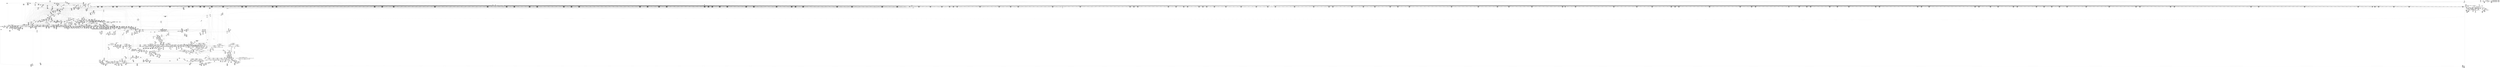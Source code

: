 digraph {
	CE0x401fe60 [shape=record,shape=Mrecord,label="{CE0x401fe60|file_map_prot_check:_tmp60|security/selinux/hooks.c,3258|*SummSource*}"]
	CE0x40b51e0 [shape=record,shape=Mrecord,label="{CE0x40b51e0|file_has_perm:_tmp7|security/selinux/hooks.c,1683|*SummSource*}"]
	CE0x4124a40 [shape=record,shape=Mrecord,label="{CE0x4124a40|0:_i32,_4:_i32,_8:_i16,_12:_i32,_16:_i32,_20:_i32,_24:_i32,_56:_i8*,_:_SCMRE_473,474_}"]
	CE0x403ac70 [shape=record,shape=Mrecord,label="{CE0x403ac70|file_map_prot_check:_av.0|*SummSource*}"]
	CE0x4097670 [shape=record,shape=Mrecord,label="{CE0x4097670|cred_sid:_tmp1}"]
	CE0x41199c0 [shape=record,shape=Mrecord,label="{CE0x41199c0|0:_i32,_4:_i32,_8:_i16,_12:_i32,_16:_i32,_20:_i32,_24:_i32,_56:_i8*,_:_SCMRE_232,236_|*MultipleSource*|*LoadInst*|include/linux/fs.h,1916|security/selinux/hooks.c,1675|Function::inode_has_perm&Arg::inode::|security/selinux/hooks.c,1611}"]
	CE0x40a3f40 [shape=record,shape=Mrecord,label="{CE0x40a3f40|i16_8|*Constant*|*SummSink*}"]
	CE0x3faf9f0 [shape=record,shape=Mrecord,label="{CE0x3faf9f0|i64_0|*Constant*}"]
	CE0x4150990 [shape=record,shape=Mrecord,label="{CE0x4150990|inode_has_perm:_tmp10|security/selinux/hooks.c,1611|*SummSource*}"]
	CE0x410bae0 [shape=record,shape=Mrecord,label="{CE0x410bae0|__validate_creds:_tmp2|include/linux/cred.h,173|*SummSink*}"]
	CE0x40b0590 [shape=record,shape=Mrecord,label="{CE0x40b0590|GLOBAL:_inode_has_perm|*Constant*|*SummSource*}"]
	CE0x4045e50 [shape=record,shape=Mrecord,label="{CE0x4045e50|file_map_prot_check:_rc.1}"]
	CE0x4042720 [shape=record,shape=Mrecord,label="{CE0x4042720|avc_has_perm:_requested|Function::avc_has_perm&Arg::requested::}"]
	CE0x4109a30 [shape=record,shape=Mrecord,label="{CE0x4109a30|0:_i32,_4:_i32,_8:_i16,_12:_i32,_16:_i32,_20:_i32,_24:_i32,_56:_i8*,_:_SCMRE_164,165_}"]
	CE0x413edc0 [shape=record,shape=Mrecord,label="{CE0x413edc0|inode_has_perm:_tmp6|*LoadInst*|security/selinux/hooks.c,1611|*SummSink*}"]
	CE0x41267f0 [shape=record,shape=Mrecord,label="{CE0x41267f0|0:_i32,_4:_i32,_8:_i16,_12:_i32,_16:_i32,_20:_i32,_24:_i32,_56:_i8*,_:_SCMRE_488,496_|*MultipleSource*|*LoadInst*|include/linux/fs.h,1916|security/selinux/hooks.c,1675|Function::inode_has_perm&Arg::inode::|security/selinux/hooks.c,1611}"]
	CE0x40fe6e0 [shape=record,shape=Mrecord,label="{CE0x40fe6e0|inode_has_perm:_tmp1|*SummSink*}"]
	CE0x403c170 [shape=record,shape=Mrecord,label="{CE0x403c170|i64_32|*Constant*|*SummSink*}"]
	CE0x4012c20 [shape=record,shape=Mrecord,label="{CE0x4012c20|i64_19|*Constant*|*SummSource*}"]
	CE0x4015fc0 [shape=record,shape=Mrecord,label="{CE0x4015fc0|file_map_prot_check:_tmp52|security/selinux/hooks.c,3253}"]
	CE0x3fc4ce0 [shape=record,shape=Mrecord,label="{CE0x3fc4ce0|selinux_mmap_file:_flags|Function::selinux_mmap_file&Arg::flags::}"]
	CE0x4002250 [shape=record,shape=Mrecord,label="{CE0x4002250|file_map_prot_check:_tmp42|security/selinux/hooks.c,3249|*SummSink*}"]
	CE0x3fb6d50 [shape=record,shape=Mrecord,label="{CE0x3fb6d50|file_map_prot_check:_tmp9|security/selinux/hooks.c,3238|*SummSource*}"]
	CE0x4082920 [shape=record,shape=Mrecord,label="{CE0x4082920|inode_has_perm:_do.body|*SummSink*}"]
	CE0x40abf60 [shape=record,shape=Mrecord,label="{CE0x40abf60|file_has_perm:_tmp22|security/selinux/hooks.c,1694|*SummSource*}"]
	CE0x4039950 [shape=record,shape=Mrecord,label="{CE0x4039950|0:_i32,_4:_i32,_8:_i16,_12:_i32,_16:_i32,_20:_i32,_24:_i32,_56:_i8*,_:_SCMRE_72,76_|*MultipleSource*|*LoadInst*|include/linux/fs.h,1916|security/selinux/hooks.c,1675|Function::inode_has_perm&Arg::inode::|security/selinux/hooks.c,1611}"]
	CE0x411f390 [shape=record,shape=Mrecord,label="{CE0x411f390|0:_i32,_4:_i32,_8:_i16,_12:_i32,_16:_i32,_20:_i32,_24:_i32,_56:_i8*,_:_SCMRE_291,292_}"]
	CE0x3ffe650 [shape=record,shape=Mrecord,label="{CE0x3ffe650|_call_void_mcount()_#3}"]
	CE0x411fa50 [shape=record,shape=Mrecord,label="{CE0x411fa50|0:_i32,_4:_i32,_8:_i16,_12:_i32,_16:_i32,_20:_i32,_24:_i32,_56:_i8*,_:_SCMRE_295,296_}"]
	CE0x403f1e0 [shape=record,shape=Mrecord,label="{CE0x403f1e0|file_map_prot_check:_conv34|security/selinux/hooks.c,3262}"]
	CE0x413a360 [shape=record,shape=Mrecord,label="{CE0x413a360|0:_i32,_4:_i32,_8:_i16,_12:_i32,_16:_i32,_20:_i32,_24:_i32,_56:_i8*,_:_SCMRE_914,915_}"]
	CE0x403e590 [shape=record,shape=Mrecord,label="{CE0x403e590|file_map_prot_check:_tmp68|security/selinux/hooks.c,3262}"]
	CE0x410a960 [shape=record,shape=Mrecord,label="{CE0x410a960|0:_i32,_4:_i32,_8:_i16,_12:_i32,_16:_i32,_20:_i32,_24:_i32,_56:_i8*,_:_SCMRE_173,174_}"]
	CE0x3fdf0d0 [shape=record,shape=Mrecord,label="{CE0x3fdf0d0|i64*_getelementptr_inbounds_(_38_x_i64_,_38_x_i64_*___llvm_gcov_ctr257,_i64_0,_i64_0)|*Constant*|*SummSource*}"]
	CE0x40a4030 [shape=record,shape=Mrecord,label="{CE0x40a4030|avc_has_perm:_tclass|Function::avc_has_perm&Arg::tclass::}"]
	CE0x403f320 [shape=record,shape=Mrecord,label="{CE0x403f320|file_map_prot_check:_conv34|security/selinux/hooks.c,3262|*SummSource*}"]
	CE0x407bd40 [shape=record,shape=Mrecord,label="{CE0x407bd40|_call_void_mcount()_#3|*SummSource*}"]
	CE0x4034ff0 [shape=record,shape=Mrecord,label="{CE0x4034ff0|_call_void_mcount()_#3}"]
	CE0x3ffb910 [shape=record,shape=Mrecord,label="{CE0x3ffb910|cred_has_perm:_bb|*SummSink*}"]
	CE0x4023d60 [shape=record,shape=Mrecord,label="{CE0x4023d60|__validate_creds:_if.then|*SummSink*}"]
	CE0x40106f0 [shape=record,shape=Mrecord,label="{CE0x40106f0|file_map_prot_check:_tobool17|security/selinux/hooks.c,3249|*SummSink*}"]
	CE0x4020340 [shape=record,shape=Mrecord,label="{CE0x4020340|file_map_prot_check:_tmp61|security/selinux/hooks.c,3259}"]
	CE0x3feb260 [shape=record,shape=Mrecord,label="{CE0x3feb260|selinux_mmap_file:_bb|*SummSource*}"]
	CE0x4041ae0 [shape=record,shape=Mrecord,label="{CE0x4041ae0|inode_has_perm:_call4|security/selinux/hooks.c,1617|*SummSource*}"]
	CE0x41275c0 [shape=record,shape=Mrecord,label="{CE0x41275c0|0:_i32,_4:_i32,_8:_i16,_12:_i32,_16:_i32,_20:_i32,_24:_i32,_56:_i8*,_:_SCMRE_520,528_|*MultipleSource*|*LoadInst*|include/linux/fs.h,1916|security/selinux/hooks.c,1675|Function::inode_has_perm&Arg::inode::|security/selinux/hooks.c,1611}"]
	CE0x3fc60e0 [shape=record,shape=Mrecord,label="{CE0x3fc60e0|file_map_prot_check:_tmp1|*SummSink*}"]
	CE0x3fbccf0 [shape=record,shape=Mrecord,label="{CE0x3fbccf0|file_map_prot_check:_tmp38|security/selinux/hooks.c,3241|*SummSource*}"]
	CE0x413f2d0 [shape=record,shape=Mrecord,label="{CE0x413f2d0|i32_512|*Constant*|*SummSink*}"]
	CE0x3fe60d0 [shape=record,shape=Mrecord,label="{CE0x3fe60d0|file_map_prot_check:_tmp34|security/selinux/hooks.c,3242|*SummSource*}"]
	CE0x40909f0 [shape=record,shape=Mrecord,label="{CE0x40909f0|avc_has_perm:_auditdata|Function::avc_has_perm&Arg::auditdata::|*SummSink*}"]
	CE0x409d780 [shape=record,shape=Mrecord,label="{CE0x409d780|8:_i8,_32:_%struct.inode*,_%struct.selinux_audit_data*,_456:_i8*,_:_SCMRE_149,150_}"]
	CE0x4092920 [shape=record,shape=Mrecord,label="{CE0x4092920|8:_i8,_32:_%struct.inode*,_%struct.selinux_audit_data*,_456:_i8*,_:_SCMRE_52,53_}"]
	CE0x4135650 [shape=record,shape=Mrecord,label="{CE0x4135650|0:_i32,_4:_i32,_8:_i16,_12:_i32,_16:_i32,_20:_i32,_24:_i32,_56:_i8*,_:_SCMRE_868,869_}"]
	CE0x4042be0 [shape=record,shape=Mrecord,label="{CE0x4042be0|inode_has_perm:_retval.0|*SummSource*}"]
	CE0x413e570 [shape=record,shape=Mrecord,label="{CE0x413e570|0:_i32,_4:_i32,_8:_i16,_12:_i32,_16:_i32,_20:_i32,_24:_i32,_56:_i8*,_:_SCMRE_984,988_|*MultipleSource*|*LoadInst*|include/linux/fs.h,1916|security/selinux/hooks.c,1675|Function::inode_has_perm&Arg::inode::|security/selinux/hooks.c,1611}"]
	CE0x3fca860 [shape=record,shape=Mrecord,label="{CE0x3fca860|i64*_getelementptr_inbounds_(_38_x_i64_,_38_x_i64_*___llvm_gcov_ctr257,_i64_0,_i64_9)|*Constant*}"]
	CE0x40b18b0 [shape=record,shape=Mrecord,label="{CE0x40b18b0|cred_sid:_entry}"]
	CE0x409e250 [shape=record,shape=Mrecord,label="{CE0x409e250|8:_i8,_32:_%struct.inode*,_%struct.selinux_audit_data*,_456:_i8*,_:_SCMRE_156,157_}"]
	CE0x412dc40 [shape=record,shape=Mrecord,label="{CE0x412dc40|0:_i32,_4:_i32,_8:_i16,_12:_i32,_16:_i32,_20:_i32,_24:_i32,_56:_i8*,_:_SCMRE_604,605_}"]
	CE0x4150860 [shape=record,shape=Mrecord,label="{CE0x4150860|inode_has_perm:_tmp10|security/selinux/hooks.c,1611}"]
	CE0x4082750 [shape=record,shape=Mrecord,label="{CE0x4082750|inode_has_perm:_return|*SummSink*}"]
	CE0x411c2a0 [shape=record,shape=Mrecord,label="{CE0x411c2a0|0:_i32,_4:_i32,_8:_i16,_12:_i32,_16:_i32,_20:_i32,_24:_i32,_56:_i8*,_:_SCMRE_262,263_}"]
	CE0x4086570 [shape=record,shape=Mrecord,label="{CE0x4086570|8:_i8,_32:_%struct.inode*,_%struct.selinux_audit_data*,_456:_i8*,_:_SCMRE_336,344_|*MultipleSource*|Function::selinux_mmap_file&Arg::file::|security/selinux/hooks.c,1674|security/selinux/hooks.c, 1676|Function::file_has_perm&Arg::file::|Function::file_map_prot_check&Arg::file::|Function::avc_has_perm&Arg::auditdata::}"]
	CE0x40b3f50 [shape=record,shape=Mrecord,label="{CE0x40b3f50|file_has_perm:_call4|security/selinux/hooks.c,1684|*SummSink*}"]
	CE0x4121840 [shape=record,shape=Mrecord,label="{CE0x4121840|0:_i32,_4:_i32,_8:_i16,_12:_i32,_16:_i32,_20:_i32,_24:_i32,_56:_i8*,_:_SCMRE_320,328_|*MultipleSource*|*LoadInst*|include/linux/fs.h,1916|security/selinux/hooks.c,1675|Function::inode_has_perm&Arg::inode::|security/selinux/hooks.c,1611}"]
	CE0x402e4b0 [shape=record,shape=Mrecord,label="{CE0x402e4b0|i32_10|*Constant*|*SummSink*}"]
	CE0x401a310 [shape=record,shape=Mrecord,label="{CE0x401a310|i64_29|*Constant*|*SummSink*}"]
	CE0x4020de0 [shape=record,shape=Mrecord,label="{CE0x4020de0|8:_i8,_32:_%struct.inode*,_%struct.selinux_audit_data*,_456:_i8*,_:_SCMRE_165,166_}"]
	CE0x408a470 [shape=record,shape=Mrecord,label="{CE0x408a470|8:_i8,_32:_%struct.inode*,_%struct.selinux_audit_data*,_456:_i8*,_:_SCMRE_464,472_|*MultipleSource*|Function::selinux_mmap_file&Arg::file::|security/selinux/hooks.c,1674|security/selinux/hooks.c, 1676|Function::file_has_perm&Arg::file::|Function::file_map_prot_check&Arg::file::|Function::avc_has_perm&Arg::auditdata::}"]
	CE0x3ffc460 [shape=record,shape=Mrecord,label="{CE0x3ffc460|%struct.file*_null|*Constant*}"]
	CE0x4125560 [shape=record,shape=Mrecord,label="{CE0x4125560|0:_i32,_4:_i32,_8:_i16,_12:_i32,_16:_i32,_20:_i32,_24:_i32,_56:_i8*,_:_SCMRE_478,479_}"]
	CE0x402aca0 [shape=record,shape=Mrecord,label="{CE0x402aca0|inode_has_perm:_tmp3|*SummSink*}"]
	CE0x415a430 [shape=record,shape=Mrecord,label="{CE0x415a430|_call_void___invalid_creds(%struct.cred*_%cred,_i8*_%file,_i32_%line)_#10,_!dbg_!27721|include/linux/cred.h,174|*SummSource*}"]
	CE0x4019370 [shape=record,shape=Mrecord,label="{CE0x4019370|file_map_prot_check:_and26|security/selinux/hooks.c,3258}"]
	CE0x407d940 [shape=record,shape=Mrecord,label="{CE0x407d940|i64*_getelementptr_inbounds_(_2_x_i64_,_2_x_i64_*___llvm_gcov_ctr98,_i64_0,_i64_0)|*Constant*|*SummSink*}"]
	CE0x40bb8a0 [shape=record,shape=Mrecord,label="{CE0x40bb8a0|file_has_perm:_tmp3|security/selinux/hooks.c,1674}"]
	CE0x4118750 [shape=record,shape=Mrecord,label="{CE0x4118750|0:_i32,_4:_i32,_8:_i16,_12:_i32,_16:_i32,_20:_i32,_24:_i32,_56:_i8*,_:_SCMRE_203,204_}"]
	CE0x40a13f0 [shape=record,shape=Mrecord,label="{CE0x40a13f0|i32_(i32,_i32,_i16,_i32,_%struct.common_audit_data*)*_bitcast_(i32_(i32,_i32,_i16,_i32,_%struct.common_audit_data.495*)*_avc_has_perm_to_i32_(i32,_i32,_i16,_i32,_%struct.common_audit_data*)*)|*Constant*}"]
	CE0x3fd2790 [shape=record,shape=Mrecord,label="{CE0x3fd2790|file_map_prot_check:_if.then33}"]
	CE0x414edb0 [shape=record,shape=Mrecord,label="{CE0x414edb0|inode_has_perm:_tobool2|security/selinux/hooks.c,1611|*SummSource*}"]
	CE0x410b8f0 [shape=record,shape=Mrecord,label="{CE0x410b8f0|0:_i32,_4:_i32,_8:_i16,_12:_i32,_16:_i32,_20:_i32,_24:_i32,_56:_i8*,_:_SCMRE_143,144_}"]
	CE0x3fff970 [shape=record,shape=Mrecord,label="{CE0x3fff970|file_map_prot_check:_error}"]
	CE0x402d680 [shape=record,shape=Mrecord,label="{CE0x402d680|i64*_getelementptr_inbounds_(_8_x_i64_,_8_x_i64_*___llvm_gcov_ctr154,_i64_0,_i64_1)|*Constant*|*SummSource*}"]
	CE0x40a9dc0 [shape=record,shape=Mrecord,label="{CE0x40a9dc0|file_has_perm:_tmp21|security/selinux/hooks.c,1694|*SummSource*}"]
	CE0x3ff84a0 [shape=record,shape=Mrecord,label="{CE0x3ff84a0|COLLAPSED:_GCMRE___llvm_gcov_ctr257_internal_global_38_x_i64_zeroinitializer:_elem_0:default:}"]
	CE0x40ffe00 [shape=record,shape=Mrecord,label="{CE0x40ffe00|inode_has_perm:_tmp}"]
	CE0x409fc20 [shape=record,shape=Mrecord,label="{CE0x409fc20|8:_i8,_32:_%struct.inode*,_%struct.selinux_audit_data*,_456:_i8*,_:_SCMRE_118,119_}"]
	CE0x408ef60 [shape=record,shape=Mrecord,label="{CE0x408ef60|file_inode:_tmp2|*SummSink*}"]
	CE0x40b23b0 [shape=record,shape=Mrecord,label="{CE0x40b23b0|i8_1|*Constant*}"]
	CE0x3fcca90 [shape=record,shape=Mrecord,label="{CE0x3fcca90|i64_11|*Constant*|*SummSource*}"]
	CE0x40797c0 [shape=record,shape=Mrecord,label="{CE0x40797c0|8:_i8,_32:_%struct.inode*,_%struct.selinux_audit_data*,_456:_i8*,_:_SCMRE_68,69_}"]
	CE0x412c800 [shape=record,shape=Mrecord,label="{CE0x412c800|0:_i32,_4:_i32,_8:_i16,_12:_i32,_16:_i32,_20:_i32,_24:_i32,_56:_i8*,_:_SCMRE_592,593_}"]
	CE0x413be60 [shape=record,shape=Mrecord,label="{CE0x413be60|0:_i32,_4:_i32,_8:_i16,_12:_i32,_16:_i32,_20:_i32,_24:_i32,_56:_i8*,_:_SCMRE_930,931_}"]
	CE0x3fb6330 [shape=record,shape=Mrecord,label="{CE0x3fb6330|file_map_prot_check:_tmp8|security/selinux/hooks.c,3238}"]
	CE0x3ffdb60 [shape=record,shape=Mrecord,label="{CE0x3ffdb60|file_map_prot_check:_tobool11|security/selinux/hooks.c,3242|*SummSource*}"]
	CE0x413b950 [shape=record,shape=Mrecord,label="{CE0x413b950|0:_i32,_4:_i32,_8:_i16,_12:_i32,_16:_i32,_20:_i32,_24:_i32,_56:_i8*,_:_SCMRE_927,928_}"]
	CE0x408d090 [shape=record,shape=Mrecord,label="{CE0x408d090|8:_i8,_32:_%struct.inode*,_%struct.selinux_audit_data*,_456:_i8*,_:_SCMRE_60,61_}"]
	CE0x4150ea0 [shape=record,shape=Mrecord,label="{CE0x4150ea0|i64*_getelementptr_inbounds_(_8_x_i64_,_8_x_i64_*___llvm_gcov_ctr154,_i64_0,_i64_5)|*Constant*}"]
	CE0x4130d80 [shape=record,shape=Mrecord,label="{CE0x4130d80|0:_i32,_4:_i32,_8:_i16,_12:_i32,_16:_i32,_20:_i32,_24:_i32,_56:_i8*,_:_SCMRE_672,680_|*MultipleSource*|*LoadInst*|include/linux/fs.h,1916|security/selinux/hooks.c,1675|Function::inode_has_perm&Arg::inode::|security/selinux/hooks.c,1611}"]
	CE0x3fd87b0 [shape=record,shape=Mrecord,label="{CE0x3fd87b0|selinux_mmap_file:_if.then|*SummSink*}"]
	CE0x40a98f0 [shape=record,shape=Mrecord,label="{CE0x40a98f0|file_has_perm:_tmp20|security/selinux/hooks.c,1694|*SummSink*}"]
	CE0x40814c0 [shape=record,shape=Mrecord,label="{CE0x40814c0|avc_has_perm:_tclass|Function::avc_has_perm&Arg::tclass::}"]
	CE0x4141830 [shape=record,shape=Mrecord,label="{CE0x4141830|inode_has_perm:_tmp13|security/selinux/hooks.c,1614|*SummSink*}"]
	CE0x40bb3d0 [shape=record,shape=Mrecord,label="{CE0x40bb3d0|file_has_perm:_tmp5|security/selinux/hooks.c,1681|*SummSource*}"]
	CE0x41504b0 [shape=record,shape=Mrecord,label="{CE0x41504b0|inode_has_perm:_tmp9|security/selinux/hooks.c,1611|*SummSource*}"]
	CE0x4099980 [shape=record,shape=Mrecord,label="{CE0x4099980|GLOBAL:_creds_are_invalid|*Constant*|*SummSource*}"]
	CE0x40ae510 [shape=record,shape=Mrecord,label="{CE0x40ae510|file_has_perm:_tmp26|security/selinux/hooks.c,1694}"]
	CE0x4037cc0 [shape=record,shape=Mrecord,label="{CE0x4037cc0|__validate_creds:_tmp1|*SummSource*}"]
	CE0x408f550 [shape=record,shape=Mrecord,label="{CE0x408f550|file_has_perm:_bb|*SummSink*}"]
	CE0x3fcd350 [shape=record,shape=Mrecord,label="{CE0x3fcd350|file_map_prot_check:_tmp3}"]
	CE0x4012630 [shape=record,shape=Mrecord,label="{CE0x4012630|file_map_prot_check:_tobool14|security/selinux/hooks.c,3242|*SummSource*}"]
	CE0x408c590 [shape=record,shape=Mrecord,label="{CE0x408c590|file_inode:_f_inode|include/linux/fs.h,1916|*SummSource*}"]
	CE0x40ff1d0 [shape=record,shape=Mrecord,label="{CE0x40ff1d0|__validate_creds:_conv|include/linux/cred.h,173}"]
	CE0x407a3f0 [shape=record,shape=Mrecord,label="{CE0x407a3f0|i64*_getelementptr_inbounds_(_2_x_i64_,_2_x_i64_*___llvm_gcov_ctr162,_i64_0,_i64_0)|*Constant*}"]
	CE0x3fbce60 [shape=record,shape=Mrecord,label="{CE0x3fbce60|file_map_prot_check:_tmp38|security/selinux/hooks.c,3241|*SummSink*}"]
	CE0x4034590 [shape=record,shape=Mrecord,label="{CE0x4034590|0:_i32,_4:_i32,_8:_i16,_12:_i32,_16:_i32,_20:_i32,_24:_i32,_56:_i8*,_:_SCMRE_0,2_|*MultipleSource*|*LoadInst*|include/linux/fs.h,1916|security/selinux/hooks.c,1675|Function::inode_has_perm&Arg::inode::|security/selinux/hooks.c,1611}"]
	CE0x413c010 [shape=record,shape=Mrecord,label="{CE0x413c010|0:_i32,_4:_i32,_8:_i16,_12:_i32,_16:_i32,_20:_i32,_24:_i32,_56:_i8*,_:_SCMRE_931,932_}"]
	CE0x412e150 [shape=record,shape=Mrecord,label="{CE0x412e150|0:_i32,_4:_i32,_8:_i16,_12:_i32,_16:_i32,_20:_i32,_24:_i32,_56:_i8*,_:_SCMRE_607,608_}"]
	CE0x4150b00 [shape=record,shape=Mrecord,label="{CE0x4150b00|inode_has_perm:_tmp10|security/selinux/hooks.c,1611|*SummSink*}"]
	CE0x4117d30 [shape=record,shape=Mrecord,label="{CE0x4117d30|0:_i32,_4:_i32,_8:_i16,_12:_i32,_16:_i32,_20:_i32,_24:_i32,_56:_i8*,_:_SCMRE_197,198_}"]
	CE0x3fb70b0 [shape=record,shape=Mrecord,label="{CE0x3fb70b0|file_map_prot_check:_tmp10|security/selinux/hooks.c,3238|*SummSource*}"]
	CE0x400e760 [shape=record,shape=Mrecord,label="{CE0x400e760|8:_i8,_32:_%struct.inode*,_%struct.selinux_audit_data*,_456:_i8*,_:_SCMRE_110,111_}"]
	CE0x4034060 [shape=record,shape=Mrecord,label="{CE0x4034060|__validate_creds:_call|include/linux/cred.h,173}"]
	CE0x3fb6000 [shape=record,shape=Mrecord,label="{CE0x3fb6000|8:_i8,_32:_%struct.inode*,_%struct.selinux_audit_data*,_456:_i8*,_:_SCMRE_189,190_}"]
	CE0x411dbf0 [shape=record,shape=Mrecord,label="{CE0x411dbf0|0:_i32,_4:_i32,_8:_i16,_12:_i32,_16:_i32,_20:_i32,_24:_i32,_56:_i8*,_:_SCMRE_277,278_}"]
	CE0x4087590 [shape=record,shape=Mrecord,label="{CE0x4087590|8:_i8,_32:_%struct.inode*,_%struct.selinux_audit_data*,_456:_i8*,_:_SCMRE_384,392_|*MultipleSource*|Function::selinux_mmap_file&Arg::file::|security/selinux/hooks.c,1674|security/selinux/hooks.c, 1676|Function::file_has_perm&Arg::file::|Function::file_map_prot_check&Arg::file::|Function::avc_has_perm&Arg::auditdata::}"]
	CE0x401a150 [shape=record,shape=Mrecord,label="{CE0x401a150|i64_29|*Constant*|*SummSource*}"]
	CE0x3fc4000 [shape=record,shape=Mrecord,label="{CE0x3fc4000|selinux_mmap_file:_tmp9|security/selinux/hooks.c,3295}"]
	CE0x3fceab0 [shape=record,shape=Mrecord,label="{CE0x3fceab0|file_map_prot_check:_or|security/selinux/hooks.c,3259|*SummSource*}"]
	CE0x40380e0 [shape=record,shape=Mrecord,label="{CE0x40380e0|__validate_creds:_entry|*SummSource*}"]
	CE0x4078c60 [shape=record,shape=Mrecord,label="{CE0x4078c60|0:_i32,_4:_i32,_8:_i32,_12:_i32,_:_CMRE_16,20_|*MultipleSource*|security/selinux/hooks.c,196|security/selinux/hooks.c,197|*LoadInst*|security/selinux/hooks.c,196}"]
	CE0x414f440 [shape=record,shape=Mrecord,label="{CE0x414f440|i64*_getelementptr_inbounds_(_8_x_i64_,_8_x_i64_*___llvm_gcov_ctr154,_i64_0,_i64_5)|*Constant*|*SummSink*}"]
	CE0x4007710 [shape=record,shape=Mrecord,label="{CE0x4007710|file_map_prot_check:_tmp47|security/selinux/hooks.c,3251|*SummSource*}"]
	CE0x40a9c90 [shape=record,shape=Mrecord,label="{CE0x40a9c90|file_has_perm:_tmp21|security/selinux/hooks.c,1694}"]
	CE0x4034d10 [shape=record,shape=Mrecord,label="{CE0x4034d10|i64*_getelementptr_inbounds_(_8_x_i64_,_8_x_i64_*___llvm_gcov_ctr154,_i64_0,_i64_2)|*Constant*}"]
	CE0x411a4d0 [shape=record,shape=Mrecord,label="{CE0x411a4d0|0:_i32,_4:_i32,_8:_i16,_12:_i32,_16:_i32,_20:_i32,_24:_i32,_56:_i8*,_:_SCMRE_244,245_}"]
	CE0x40321e0 [shape=record,shape=Mrecord,label="{CE0x40321e0|__validate_creds:_cred|Function::__validate_creds&Arg::cred::|*SummSource*}"]
	CE0x3fc1450 [shape=record,shape=Mrecord,label="{CE0x3fc1450|selinux_mmap_file:_and|security/selinux/hooks.c,3296}"]
	CE0x41423e0 [shape=record,shape=Mrecord,label="{CE0x41423e0|inode_has_perm:_call|security/selinux/hooks.c,1614}"]
	CE0x3fe1e50 [shape=record,shape=Mrecord,label="{CE0x3fe1e50|0:_i32,_4:_i32,_8:_i16,_12:_i32,_16:_i32,_20:_i32,_24:_i32,_56:_i8*,_:_SCMRE_155,156_}"]
	CE0x4026d60 [shape=record,shape=Mrecord,label="{CE0x4026d60|8:_i8,_32:_%struct.inode*,_%struct.selinux_audit_data*,_456:_i8*,_:_SCMRE_204,205_}"]
	CE0x3fba9c0 [shape=record,shape=Mrecord,label="{CE0x3fba9c0|file_map_prot_check:_do.end|*SummSink*}"]
	CE0x4024190 [shape=record,shape=Mrecord,label="{CE0x4024190|__validate_creds:_bb}"]
	CE0x409b6f0 [shape=record,shape=Mrecord,label="{CE0x409b6f0|8:_i8,_32:_%struct.inode*,_%struct.selinux_audit_data*,_456:_i8*,_:_SCMRE_87,88_}"]
	CE0x40823e0 [shape=record,shape=Mrecord,label="{CE0x40823e0|file_has_perm:_bb}"]
	CE0x411bf40 [shape=record,shape=Mrecord,label="{CE0x411bf40|0:_i32,_4:_i32,_8:_i16,_12:_i32,_16:_i32,_20:_i32,_24:_i32,_56:_i8*,_:_SCMRE_260,261_}"]
	CE0x4151590 [shape=record,shape=Mrecord,label="{CE0x4151590|inode_has_perm:_tmp11|security/selinux/hooks.c,1612}"]
	CE0x3fb54a0 [shape=record,shape=Mrecord,label="{CE0x3fb54a0|8:_i8,_32:_%struct.inode*,_%struct.selinux_audit_data*,_456:_i8*,_:_SCMRE_182,183_}"]
	CE0x3fbfb50 [shape=record,shape=Mrecord,label="{CE0x3fbfb50|i1_true|*Constant*}"]
	CE0x4141e90 [shape=record,shape=Mrecord,label="{CE0x4141e90|inode_has_perm:_tmp14|security/selinux/hooks.c,1614}"]
	CE0x410a600 [shape=record,shape=Mrecord,label="{CE0x410a600|0:_i32,_4:_i32,_8:_i16,_12:_i32,_16:_i32,_20:_i32,_24:_i32,_56:_i8*,_:_SCMRE_171,172_}"]
	CE0x3fbb3f0 [shape=record,shape=Mrecord,label="{CE0x3fbb3f0|file_map_prot_check:_shared|Function::file_map_prot_check&Arg::shared::|*SummSource*}"]
	CE0x4118e10 [shape=record,shape=Mrecord,label="{CE0x4118e10|0:_i32,_4:_i32,_8:_i16,_12:_i32,_16:_i32,_20:_i32,_24:_i32,_56:_i8*,_:_SCMRE_207,208_}"]
	CE0x4080100 [shape=record,shape=Mrecord,label="{CE0x4080100|8:_i8,_32:_%struct.inode*,_%struct.selinux_audit_data*,_456:_i8*,_:_SCMRE_94,95_}"]
	CE0x413c9c0 [shape=record,shape=Mrecord,label="{CE0x413c9c0|0:_i32,_4:_i32,_8:_i16,_12:_i32,_16:_i32,_20:_i32,_24:_i32,_56:_i8*,_:_SCMRE_944,952_|*MultipleSource*|*LoadInst*|include/linux/fs.h,1916|security/selinux/hooks.c,1675|Function::inode_has_perm&Arg::inode::|security/selinux/hooks.c,1611}"]
	CE0x3fdcdf0 [shape=record,shape=Mrecord,label="{CE0x3fdcdf0|file_map_prot_check:_lor.lhs.false|*SummSource*}"]
	CE0x3fc2450 [shape=record,shape=Mrecord,label="{CE0x3fc2450|i64*_getelementptr_inbounds_(_5_x_i64_,_5_x_i64_*___llvm_gcov_ctr256,_i64_0,_i64_0)|*Constant*|*SummSource*}"]
	CE0x3fcf830 [shape=record,shape=Mrecord,label="{CE0x3fcf830|file_map_prot_check:_tmp4|security/selinux/hooks.c,3238}"]
	CE0x401ef20 [shape=record,shape=Mrecord,label="{CE0x401ef20|0:_i32,_4:_i32,_8:_i16,_12:_i32,_16:_i32,_20:_i32,_24:_i32,_56:_i8*,_:_SCMRE_128,136_|*MultipleSource*|*LoadInst*|include/linux/fs.h,1916|security/selinux/hooks.c,1675|Function::inode_has_perm&Arg::inode::|security/selinux/hooks.c,1611}"]
	CE0x41168f0 [shape=record,shape=Mrecord,label="{CE0x41168f0|0:_i32,_4:_i32,_8:_i16,_12:_i32,_16:_i32,_20:_i32,_24:_i32,_56:_i8*,_:_SCMRE_185,186_}"]
	CE0x3ff9610 [shape=record,shape=Mrecord,label="{CE0x3ff9610|file_map_prot_check:_call3|security/selinux/hooks.c,3238|*SummSource*}"]
	CE0x4015bd0 [shape=record,shape=Mrecord,label="{CE0x4015bd0|file_map_prot_check:_tmp51|security/selinux/hooks.c,3253|*SummSource*}"]
	CE0x414dbe0 [shape=record,shape=Mrecord,label="{CE0x414dbe0|i64_0|*Constant*}"]
	CE0x3fd09a0 [shape=record,shape=Mrecord,label="{CE0x3fd09a0|_call_void_mcount()_#3|*SummSink*}"]
	CE0x3fb4ae0 [shape=record,shape=Mrecord,label="{CE0x3fb4ae0|8:_i8,_32:_%struct.inode*,_%struct.selinux_audit_data*,_456:_i8*,_:_SCMRE_176,177_}"]
	CE0x4119170 [shape=record,shape=Mrecord,label="{CE0x4119170|0:_i32,_4:_i32,_8:_i16,_12:_i32,_16:_i32,_20:_i32,_24:_i32,_56:_i8*,_:_SCMRE_208,210_|*MultipleSource*|*LoadInst*|include/linux/fs.h,1916|security/selinux/hooks.c,1675|Function::inode_has_perm&Arg::inode::|security/selinux/hooks.c,1611}"]
	CE0x3fc8fd0 [shape=record,shape=Mrecord,label="{CE0x3fc8fd0|file_map_prot_check:_tmp6|security/selinux/hooks.c,3238|*SummSink*}"]
	CE0x4015ac0 [shape=record,shape=Mrecord,label="{CE0x4015ac0|file_map_prot_check:_tmp51|security/selinux/hooks.c,3253}"]
	CE0x4013d90 [shape=record,shape=Mrecord,label="{CE0x4013d90|file_map_prot_check:_tobool|security/selinux/hooks.c,3238}"]
	CE0x4083ba0 [shape=record,shape=Mrecord,label="{CE0x4083ba0|8:_i8,_32:_%struct.inode*,_%struct.selinux_audit_data*,_456:_i8*,_:_SCMRE_248,256_|*MultipleSource*|Function::selinux_mmap_file&Arg::file::|security/selinux/hooks.c,1674|security/selinux/hooks.c, 1676|Function::file_has_perm&Arg::file::|Function::file_map_prot_check&Arg::file::|Function::avc_has_perm&Arg::auditdata::}"]
	CE0x40b5500 [shape=record,shape=Mrecord,label="{CE0x40b5500|i64_0|*Constant*}"]
	CE0x40928b0 [shape=record,shape=Mrecord,label="{CE0x40928b0|i32_22|*Constant*}"]
	CE0x40ad7a0 [shape=record,shape=Mrecord,label="{CE0x40ad7a0|_ret_i32_%retval.0,_!dbg_!27739|security/selinux/hooks.c,1618|*SummSource*}"]
	CE0x4024700 [shape=record,shape=Mrecord,label="{CE0x4024700|__validate_creds:_tmp5|include/linux/cred.h,173}"]
	CE0x408bc10 [shape=record,shape=Mrecord,label="{CE0x408bc10|file_has_perm:_tmp2|*LoadInst*|security/selinux/hooks.c,1674|*SummSource*}"]
	CE0x3fcf930 [shape=record,shape=Mrecord,label="{CE0x3fcf930|file_map_prot_check:_tmp4|security/selinux/hooks.c,3238|*SummSource*}"]
	CE0x41407f0 [shape=record,shape=Mrecord,label="{CE0x41407f0|inode_has_perm:_i_security|security/selinux/hooks.c,1615|*SummSource*}"]
	CE0x3fd1a80 [shape=record,shape=Mrecord,label="{CE0x3fd1a80|selinux_mmap_file:_tmp8|security/selinux/hooks.c,3293|*SummSource*}"]
	CE0x407f580 [shape=record,shape=Mrecord,label="{CE0x407f580|inode_has_perm:_tmp5|security/selinux/hooks.c,1609|*SummSource*}"]
	CE0x412aeb0 [shape=record,shape=Mrecord,label="{CE0x412aeb0|0:_i32,_4:_i32,_8:_i16,_12:_i32,_16:_i32,_20:_i32,_24:_i32,_56:_i8*,_:_SCMRE_577,578_}"]
	CE0x4013be0 [shape=record,shape=Mrecord,label="{CE0x4013be0|file_map_prot_check:_tobool|security/selinux/hooks.c,3238|*SummSource*}"]
	CE0x4137270 [shape=record,shape=Mrecord,label="{CE0x4137270|0:_i32,_4:_i32,_8:_i16,_12:_i32,_16:_i32,_20:_i32,_24:_i32,_56:_i8*,_:_SCMRE_885,886_}"]
	CE0x4017c90 [shape=record,shape=Mrecord,label="{CE0x4017c90|i64_26|*Constant*|*SummSink*}"]
	CE0x4145e70 [shape=record,shape=Mrecord,label="{CE0x4145e70|inode_has_perm:_sclass|security/selinux/hooks.c,1617}"]
	CE0x40177a0 [shape=record,shape=Mrecord,label="{CE0x40177a0|i64_26|*Constant*}"]
	CE0x3ffd180 [shape=record,shape=Mrecord,label="{CE0x3ffd180|file_map_prot_check:_tmp31|security/selinux/hooks.c,3242|*SummSink*}"]
	CE0x403b8b0 [shape=record,shape=Mrecord,label="{CE0x403b8b0|file_map_prot_check:_tobool32|security/selinux/hooks.c,3261}"]
	CE0x4145d40 [shape=record,shape=Mrecord,label="{CE0x4145d40|inode_has_perm:_tmp18|security/selinux/hooks.c,1617}"]
	CE0x4141130 [shape=record,shape=Mrecord,label="{CE0x4141130|inode_has_perm:_sid3|security/selinux/hooks.c,1617|*SummSource*}"]
	CE0x4116fb0 [shape=record,shape=Mrecord,label="{CE0x4116fb0|0:_i32,_4:_i32,_8:_i16,_12:_i32,_16:_i32,_20:_i32,_24:_i32,_56:_i8*,_:_SCMRE_189,190_}"]
	CE0x4101250 [shape=record,shape=Mrecord,label="{CE0x4101250|__validate_creds:_lnot.ext|include/linux/cred.h,173|*SummSink*}"]
	CE0x4015640 [shape=record,shape=Mrecord,label="{CE0x4015640|file_map_prot_check:_tmp50|security/selinux/hooks.c,3253|*SummSource*}"]
	CE0x40aefe0 [shape=record,shape=Mrecord,label="{CE0x40aefe0|file_has_perm:_tmp24|security/selinux/hooks.c,1695}"]
	CE0x40b26d0 [shape=record,shape=Mrecord,label="{CE0x40b26d0|file_has_perm:_u|security/selinux/hooks.c,1681}"]
	CE0x3fe2c50 [shape=record,shape=Mrecord,label="{CE0x3fe2c50|file_map_prot_check:_tmp58|security/selinux/hooks.c,3258|*SummSource*}"]
	CE0x3fafb00 [shape=record,shape=Mrecord,label="{CE0x3fafb00|GLOBAL:___llvm_gcov_ctr256|Global_var:__llvm_gcov_ctr256|*SummSink*}"]
	CE0x4010440 [shape=record,shape=Mrecord,label="{CE0x4010440|file_map_prot_check:_tobool8|security/selinux/hooks.c,3242|*SummSource*}"]
	CE0x400a520 [shape=record,shape=Mrecord,label="{CE0x400a520|cred_has_perm:_tmp2}"]
	CE0x411a5f0 [shape=record,shape=Mrecord,label="{CE0x411a5f0|0:_i32,_4:_i32,_8:_i16,_12:_i32,_16:_i32,_20:_i32,_24:_i32,_56:_i8*,_:_SCMRE_245,246_}"]
	CE0x4137930 [shape=record,shape=Mrecord,label="{CE0x4137930|0:_i32,_4:_i32,_8:_i16,_12:_i32,_16:_i32,_20:_i32,_24:_i32,_56:_i8*,_:_SCMRE_889,890_}"]
	CE0x400c1a0 [shape=record,shape=Mrecord,label="{CE0x400c1a0|cred_has_perm:_actor|Function::cred_has_perm&Arg::actor::|*SummSink*}"]
	CE0x411ab00 [shape=record,shape=Mrecord,label="{CE0x411ab00|0:_i32,_4:_i32,_8:_i16,_12:_i32,_16:_i32,_20:_i32,_24:_i32,_56:_i8*,_:_SCMRE_248,249_}"]
	CE0x3ff8430 [shape=record,shape=Mrecord,label="{CE0x3ff8430|file_map_prot_check:_tmp}"]
	CE0x4094b20 [shape=record,shape=Mrecord,label="{CE0x4094b20|avc_has_perm:_entry|*SummSource*}"]
	CE0x4098b20 [shape=record,shape=Mrecord,label="{CE0x4098b20|i32_1|*Constant*|*SummSink*}"]
	CE0x40b8ee0 [shape=record,shape=Mrecord,label="{CE0x40b8ee0|GLOBAL:___llvm_gcov_ctr170|Global_var:__llvm_gcov_ctr170}"]
	CE0x411c450 [shape=record,shape=Mrecord,label="{CE0x411c450|0:_i32,_4:_i32,_8:_i16,_12:_i32,_16:_i32,_20:_i32,_24:_i32,_56:_i8*,_:_SCMRE_263,264_}"]
	CE0x402f6b0 [shape=record,shape=Mrecord,label="{CE0x402f6b0|__validate_creds:_expval|include/linux/cred.h,173|*SummSink*}"]
	CE0x407cc70 [shape=record,shape=Mrecord,label="{CE0x407cc70|8:_i8,_32:_%struct.inode*,_%struct.selinux_audit_data*,_456:_i8*,_:_SCMRE_125,126_}"]
	CE0x3fc8e60 [shape=record,shape=Mrecord,label="{CE0x3fc8e60|file_map_prot_check:_tmp6|security/selinux/hooks.c,3238|*SummSource*}"]
	CE0x4011a50 [shape=record,shape=Mrecord,label="{CE0x4011a50|file_map_prot_check:_tmp36|security/selinux/hooks.c,3242|*SummSink*}"]
	CE0x4008a50 [shape=record,shape=Mrecord,label="{CE0x4008a50|file_map_prot_check:_rc.0}"]
	CE0x4006650 [shape=record,shape=Mrecord,label="{CE0x4006650|file_map_prot_check:_tmp29|security/selinux/hooks.c,3242}"]
	CE0x3fb5e60 [shape=record,shape=Mrecord,label="{CE0x3fb5e60|8:_i8,_32:_%struct.inode*,_%struct.selinux_audit_data*,_456:_i8*,_:_SCMRE_188,189_}"]
	CE0x3fe2360 [shape=record,shape=Mrecord,label="{CE0x3fe2360|0:_i32,_4:_i32,_8:_i16,_12:_i32,_16:_i32,_20:_i32,_24:_i32,_56:_i8*,_:_SCMRE_158,159_}"]
	CE0x4017290 [shape=record,shape=Mrecord,label="{CE0x4017290|i64_27|*Constant*}"]
	CE0x40237d0 [shape=record,shape=Mrecord,label="{CE0x40237d0|inode_has_perm:_tmp17|security/selinux/hooks.c,1617|*SummSource*}"]
	CE0x4089330 [shape=record,shape=Mrecord,label="{CE0x4089330|8:_i8,_32:_%struct.inode*,_%struct.selinux_audit_data*,_456:_i8*,_:_SCMRE_432,436_|*MultipleSource*|Function::selinux_mmap_file&Arg::file::|security/selinux/hooks.c,1674|security/selinux/hooks.c, 1676|Function::file_has_perm&Arg::file::|Function::file_map_prot_check&Arg::file::|Function::avc_has_perm&Arg::auditdata::}"]
	CE0x4003010 [shape=record,shape=Mrecord,label="{CE0x4003010|i64_10|*Constant*|*SummSink*}"]
	CE0x3fb21e0 [shape=record,shape=Mrecord,label="{CE0x3fb21e0|selinux_mmap_file:_and|security/selinux/hooks.c,3296|*SummSink*}"]
	CE0x3fd5a60 [shape=record,shape=Mrecord,label="{CE0x3fd5a60|i64_15|*Constant*}"]
	CE0x4090630 [shape=record,shape=Mrecord,label="{CE0x4090630|get_current:_bb|*SummSink*}"]
	CE0x4040070 [shape=record,shape=Mrecord,label="{CE0x4040070|file_map_prot_check:_av.1}"]
	CE0x4097b70 [shape=record,shape=Mrecord,label="{CE0x4097b70|i64*_getelementptr_inbounds_(_12_x_i64_,_12_x_i64_*___llvm_gcov_ctr170,_i64_0,_i64_0)|*Constant*}"]
	CE0x403a990 [shape=record,shape=Mrecord,label="{CE0x403a990|file_map_prot_check:_and31|security/selinux/hooks.c,3261|*SummSink*}"]
	CE0x410ae70 [shape=record,shape=Mrecord,label="{CE0x410ae70|0:_i32,_4:_i32,_8:_i16,_12:_i32,_16:_i32,_20:_i32,_24:_i32,_56:_i8*,_:_SCMRE_176,177_}"]
	CE0x4043d00 [shape=record,shape=Mrecord,label="{CE0x4043d00|file_has_perm:_cred|Function::file_has_perm&Arg::cred::|*SummSource*}"]
	CE0x411d1d0 [shape=record,shape=Mrecord,label="{CE0x411d1d0|0:_i32,_4:_i32,_8:_i16,_12:_i32,_16:_i32,_20:_i32,_24:_i32,_56:_i8*,_:_SCMRE_271,272_}"]
	CE0x4042b70 [shape=record,shape=Mrecord,label="{CE0x4042b70|inode_has_perm:_retval.0|*SummSink*}"]
	CE0x4129200 [shape=record,shape=Mrecord,label="{CE0x4129200|0:_i32,_4:_i32,_8:_i16,_12:_i32,_16:_i32,_20:_i32,_24:_i32,_56:_i8*,_:_SCMRE_560,561_}"]
	CE0x4134880 [shape=record,shape=Mrecord,label="{CE0x4134880|0:_i32,_4:_i32,_8:_i16,_12:_i32,_16:_i32,_20:_i32,_24:_i32,_56:_i8*,_:_SCMRE_848,856_|*MultipleSource*|*LoadInst*|include/linux/fs.h,1916|security/selinux/hooks.c,1675|Function::inode_has_perm&Arg::inode::|security/selinux/hooks.c,1611}"]
	CE0x4124200 [shape=record,shape=Mrecord,label="{CE0x4124200|0:_i32,_4:_i32,_8:_i16,_12:_i32,_16:_i32,_20:_i32,_24:_i32,_56:_i8*,_:_SCMRE_448,456_|*MultipleSource*|*LoadInst*|include/linux/fs.h,1916|security/selinux/hooks.c,1675|Function::inode_has_perm&Arg::inode::|security/selinux/hooks.c,1611}"]
	CE0x3fe7ce0 [shape=record,shape=Mrecord,label="{CE0x3fe7ce0|file_map_prot_check:_tmp12|security/selinux/hooks.c,3238|*SummSink*}"]
	CE0x403d5b0 [shape=record,shape=Mrecord,label="{CE0x403d5b0|file_map_prot_check:_tmp66|security/selinux/hooks.c,3261|*SummSource*}"]
	CE0x402b020 [shape=record,shape=Mrecord,label="{CE0x402b020|_call_void_mcount()_#3|*SummSink*}"]
	CE0x4128380 [shape=record,shape=Mrecord,label="{CE0x4128380|0:_i32,_4:_i32,_8:_i16,_12:_i32,_16:_i32,_20:_i32,_24:_i32,_56:_i8*,_:_SCMRE_553,554_}"]
	CE0x3fdd450 [shape=record,shape=Mrecord,label="{CE0x3fdd450|i64*_getelementptr_inbounds_(_2_x_i64_,_2_x_i64_*___llvm_gcov_ctr141,_i64_0,_i64_0)|*Constant*|*SummSource*}"]
	CE0x4139790 [shape=record,shape=Mrecord,label="{CE0x4139790|0:_i32,_4:_i32,_8:_i16,_12:_i32,_16:_i32,_20:_i32,_24:_i32,_56:_i8*,_:_SCMRE_907,908_}"]
	CE0x40278c0 [shape=record,shape=Mrecord,label="{CE0x40278c0|8:_i8,_32:_%struct.inode*,_%struct.selinux_audit_data*,_456:_i8*,_:_SCMRE_211,212_}"]
	CE0x41320c0 [shape=record,shape=Mrecord,label="{CE0x41320c0|0:_i32,_4:_i32,_8:_i16,_12:_i32,_16:_i32,_20:_i32,_24:_i32,_56:_i8*,_:_SCMRE_728,736_|*MultipleSource*|*LoadInst*|include/linux/fs.h,1916|security/selinux/hooks.c,1675|Function::inode_has_perm&Arg::inode::|security/selinux/hooks.c,1611}"]
	CE0x3fe6660 [shape=record,shape=Mrecord,label="{CE0x3fe6660|file_map_prot_check:_tmp35|security/selinux/hooks.c,3242|*SummSource*}"]
	CE0x4032480 [shape=record,shape=Mrecord,label="{CE0x4032480|__validate_creds:_file|Function::__validate_creds&Arg::file::|*SummSink*}"]
	CE0x4015030 [shape=record,shape=Mrecord,label="{CE0x4015030|file_map_prot_check:_tmp49|security/selinux/hooks.c,3253}"]
	CE0x40896f0 [shape=record,shape=Mrecord,label="{CE0x40896f0|8:_i8,_32:_%struct.inode*,_%struct.selinux_audit_data*,_456:_i8*,_:_SCMRE_436,440_|*MultipleSource*|Function::selinux_mmap_file&Arg::file::|security/selinux/hooks.c,1674|security/selinux/hooks.c, 1676|Function::file_has_perm&Arg::file::|Function::file_map_prot_check&Arg::file::|Function::avc_has_perm&Arg::auditdata::}"]
	CE0x3fb64f0 [shape=record,shape=Mrecord,label="{CE0x3fb64f0|file_map_prot_check:_tmp8|security/selinux/hooks.c,3238|*SummSource*}"]
	CE0x407b170 [shape=record,shape=Mrecord,label="{CE0x407b170|_call_void_mcount()_#3|*SummSink*}"]
	CE0x3fd02e0 [shape=record,shape=Mrecord,label="{CE0x3fd02e0|file_map_prot_check:_tmp5|security/selinux/hooks.c,3238}"]
	CE0x4007780 [shape=record,shape=Mrecord,label="{CE0x4007780|file_map_prot_check:_tmp47|security/selinux/hooks.c,3251}"]
	CE0x409d670 [shape=record,shape=Mrecord,label="{CE0x409d670|8:_i8,_32:_%struct.inode*,_%struct.selinux_audit_data*,_456:_i8*,_:_SCMRE_148,149_}"]
	CE0x400eaa0 [shape=record,shape=Mrecord,label="{CE0x400eaa0|8:_i8,_32:_%struct.inode*,_%struct.selinux_audit_data*,_456:_i8*,_:_SCMRE_112,113_}"]
	CE0x3fc13e0 [shape=record,shape=Mrecord,label="{CE0x3fc13e0|file_map_prot_check:_entry}"]
	CE0x40b8cb0 [shape=record,shape=Mrecord,label="{CE0x40b8cb0|file_has_perm:_tmp10|security/selinux/hooks.c,1683}"]
	CE0x4046d00 [shape=record,shape=Mrecord,label="{CE0x4046d00|file_map_prot_check:_tmp74|security/selinux/hooks.c,3268}"]
	CE0x412e4b0 [shape=record,shape=Mrecord,label="{CE0x412e4b0|0:_i32,_4:_i32,_8:_i16,_12:_i32,_16:_i32,_20:_i32,_24:_i32,_56:_i8*,_:_SCMRE_609,610_}"]
	CE0x3fe92c0 [shape=record,shape=Mrecord,label="{CE0x3fe92c0|file_map_prot_check:_tmp71|security/selinux/hooks.c,3253|*SummSource*}"]
	CE0x414d330 [shape=record,shape=Mrecord,label="{CE0x414d330|inode_has_perm:_lnot1|security/selinux/hooks.c,1611|*SummSource*}"]
	CE0x3fd9de0 [shape=record,shape=Mrecord,label="{CE0x3fd9de0|selinux_mmap_file:_prot|Function::selinux_mmap_file&Arg::prot::}"]
	CE0x4124780 [shape=record,shape=Mrecord,label="{CE0x4124780|0:_i32,_4:_i32,_8:_i16,_12:_i32,_16:_i32,_20:_i32,_24:_i32,_56:_i8*,_:_SCMRE_464,472_|*MultipleSource*|*LoadInst*|include/linux/fs.h,1916|security/selinux/hooks.c,1675|Function::inode_has_perm&Arg::inode::|security/selinux/hooks.c,1611}"]
	CE0x40bcce0 [shape=record,shape=Mrecord,label="{CE0x40bcce0|file_has_perm:_type|security/selinux/hooks.c,1680|*SummSink*}"]
	CE0x3fe4350 [shape=record,shape=Mrecord,label="{CE0x3fe4350|file_map_prot_check:_tmp19|security/selinux/hooks.c,3238|*SummSource*}"]
	CE0x4105150 [shape=record,shape=Mrecord,label="{CE0x4105150|cred_sid:_tmp3}"]
	CE0x3fb0f50 [shape=record,shape=Mrecord,label="{CE0x3fb0f50|selinux_mmap_file:_if.then|*SummSource*}"]
	CE0x4135c80 [shape=record,shape=Mrecord,label="{CE0x4135c80|0:_i32,_4:_i32,_8:_i16,_12:_i32,_16:_i32,_20:_i32,_24:_i32,_56:_i8*,_:_SCMRE_872,873_}"]
	CE0x4150620 [shape=record,shape=Mrecord,label="{CE0x4150620|inode_has_perm:_tmp9|security/selinux/hooks.c,1611|*SummSink*}"]
	CE0x3fbb080 [shape=record,shape=Mrecord,label="{CE0x3fbb080|file_map_prot_check:_prot|Function::file_map_prot_check&Arg::prot::|*SummSource*}"]
	CE0x4098e10 [shape=record,shape=Mrecord,label="{CE0x4098e10|file_has_perm:_ad|security/selinux/hooks.c, 1676|*SummSink*}"]
	"CONST[source:1(input),value:2(dynamic)][purpose:{operation}]"
	CE0x3fe9330 [shape=record,shape=Mrecord,label="{CE0x3fe9330|file_map_prot_check:_call38|security/selinux/hooks.c,3264}"]
	CE0x3fcb280 [shape=record,shape=Mrecord,label="{CE0x3fcb280|get_current:_tmp2|*SummSource*}"]
	CE0x415a000 [shape=record,shape=Mrecord,label="{CE0x415a000|__validate_creds:_tmp7|include/linux/cred.h,174}"]
	CE0x412cd10 [shape=record,shape=Mrecord,label="{CE0x412cd10|0:_i32,_4:_i32,_8:_i16,_12:_i32,_16:_i32,_20:_i32,_24:_i32,_56:_i8*,_:_SCMRE_595,596_}"]
	CE0x3fbc570 [shape=record,shape=Mrecord,label="{CE0x3fbc570|_ret_i32_%tmp6,_!dbg_!27716|security/selinux/hooks.c,197|*SummSource*}"]
	CE0x3fba270 [shape=record,shape=Mrecord,label="{CE0x3fba270|GLOBAL:___llvm_gcov_ctr256|Global_var:__llvm_gcov_ctr256}"]
	CE0x4040a50 [shape=record,shape=Mrecord,label="{CE0x4040a50|file_map_prot_check:_tmp69|security/selinux/hooks.c,3264}"]
	CE0x41366a0 [shape=record,shape=Mrecord,label="{CE0x41366a0|0:_i32,_4:_i32,_8:_i16,_12:_i32,_16:_i32,_20:_i32,_24:_i32,_56:_i8*,_:_SCMRE_878,879_}"]
	CE0x4127b40 [shape=record,shape=Mrecord,label="{CE0x4127b40|0:_i32,_4:_i32,_8:_i16,_12:_i32,_16:_i32,_20:_i32,_24:_i32,_56:_i8*,_:_SCMRE_536,540_|*MultipleSource*|*LoadInst*|include/linux/fs.h,1916|security/selinux/hooks.c,1675|Function::inode_has_perm&Arg::inode::|security/selinux/hooks.c,1611}"]
	CE0x4028c00 [shape=record,shape=Mrecord,label="{CE0x4028c00|file_has_perm:_rc.1}"]
	CE0x4021600 [shape=record,shape=Mrecord,label="{CE0x4021600|8:_i8,_32:_%struct.inode*,_%struct.selinux_audit_data*,_456:_i8*,_:_SCMRE_170,171_}"]
	CE0x4035470 [shape=record,shape=Mrecord,label="{CE0x4035470|_call_void___validate_creds(%struct.cred*_%cred,_i8*_getelementptr_inbounds_(_25_x_i8_,_25_x_i8_*_.str3,_i32_0,_i32_0),_i32_1609)_#10,_!dbg_!27719|security/selinux/hooks.c,1609|*SummSource*}"]
	CE0x414fab0 [shape=record,shape=Mrecord,label="{CE0x414fab0|GLOBAL:___llvm_gcov_ctr154|Global_var:__llvm_gcov_ctr154|*SummSource*}"]
	CE0x3fdd2e0 [shape=record,shape=Mrecord,label="{CE0x3fdd2e0|i64*_getelementptr_inbounds_(_2_x_i64_,_2_x_i64_*___llvm_gcov_ctr141,_i64_0,_i64_0)|*Constant*|*SummSink*}"]
	CE0x402e230 [shape=record,shape=Mrecord,label="{CE0x402e230|i32_10|*Constant*}"]
	CE0x3fb4460 [shape=record,shape=Mrecord,label="{CE0x3fb4460|8:_i8,_32:_%struct.inode*,_%struct.selinux_audit_data*,_456:_i8*,_:_SCMRE_172,173_}"]
	CE0x40a5250 [shape=record,shape=Mrecord,label="{CE0x40a5250|file_has_perm:_tmp12|security/selinux/hooks.c,1688|*SummSink*}"]
	CE0x40fde00 [shape=record,shape=Mrecord,label="{CE0x40fde00|i32_1609|*Constant*|*SummSource*}"]
	CE0x40bc2f0 [shape=record,shape=Mrecord,label="{CE0x40bc2f0|GLOBAL:_file_inode|*Constant*|*SummSink*}"]
	CE0x400d0b0 [shape=record,shape=Mrecord,label="{CE0x400d0b0|_ret_i32_%call2,_!dbg_!27719|security/selinux/hooks.c,1508}"]
	CE0x40976e0 [shape=record,shape=Mrecord,label="{CE0x40976e0|file_inode:_f_inode|include/linux/fs.h,1916|*SummSink*}"]
	CE0x402cee0 [shape=record,shape=Mrecord,label="{CE0x402cee0|i64*_getelementptr_inbounds_(_8_x_i64_,_8_x_i64_*___llvm_gcov_ctr154,_i64_0,_i64_1)|*Constant*|*SummSink*}"]
	CE0x3fbdfa0 [shape=record,shape=Mrecord,label="{CE0x3fbdfa0|file_map_prot_check:_call16|security/selinux/hooks.c,3248|*SummSink*}"]
	CE0x40a5180 [shape=record,shape=Mrecord,label="{CE0x40a5180|file_has_perm:_tmp12|security/selinux/hooks.c,1688|*SummSource*}"]
	CE0x5aee990 [shape=record,shape=Mrecord,label="{CE0x5aee990|GLOBAL:_selinux_checkreqprot|Global_var:selinux_checkreqprot|*SummSink*}"]
	CE0x3fce4f0 [shape=record,shape=Mrecord,label="{CE0x3fce4f0|get_current:_tmp3}"]
	CE0x4132e80 [shape=record,shape=Mrecord,label="{CE0x4132e80|0:_i32,_4:_i32,_8:_i16,_12:_i32,_16:_i32,_20:_i32,_24:_i32,_56:_i8*,_:_SCMRE_768,776_|*MultipleSource*|*LoadInst*|include/linux/fs.h,1916|security/selinux/hooks.c,1675|Function::inode_has_perm&Arg::inode::|security/selinux/hooks.c,1611}"]
	CE0x412ed20 [shape=record,shape=Mrecord,label="{CE0x412ed20|0:_i32,_4:_i32,_8:_i16,_12:_i32,_16:_i32,_20:_i32,_24:_i32,_56:_i8*,_:_SCMRE_614,615_}"]
	CE0x3fff870 [shape=record,shape=Mrecord,label="{CE0x3fff870|file_map_prot_check:_land.lhs.true2|*SummSink*}"]
	CE0x414f2d0 [shape=record,shape=Mrecord,label="{CE0x414f2d0|inode_has_perm:_tmp7|security/selinux/hooks.c,1611}"]
	CE0x3fe99e0 [shape=record,shape=Mrecord,label="{CE0x3fe99e0|GLOBAL:_file_has_perm|*Constant*|*SummSource*}"]
	CE0x40a45d0 [shape=record,shape=Mrecord,label="{CE0x40a45d0|file_has_perm:_tobool|security/selinux/hooks.c,1688|*SummSource*}"]
	CE0x4075420 [shape=record,shape=Mrecord,label="{CE0x4075420|file_inode:_bb|*SummSource*}"]
	CE0x4004250 [shape=record,shape=Mrecord,label="{CE0x4004250|file_map_prot_check:_tmp24|security/selinux/hooks.c,3241|*SummSink*}"]
	CE0x4142370 [shape=record,shape=Mrecord,label="{CE0x4142370|inode_has_perm:_i_security|security/selinux/hooks.c,1615|*SummSink*}"]
	CE0x40aec60 [shape=record,shape=Mrecord,label="{CE0x40aec60|file_has_perm:_tmp27|security/selinux/hooks.c,1694|*SummSource*}"]
	CE0x412e810 [shape=record,shape=Mrecord,label="{CE0x412e810|0:_i32,_4:_i32,_8:_i16,_12:_i32,_16:_i32,_20:_i32,_24:_i32,_56:_i8*,_:_SCMRE_611,612_}"]
	CE0x4150380 [shape=record,shape=Mrecord,label="{CE0x4150380|inode_has_perm:_tmp9|security/selinux/hooks.c,1611}"]
	CE0x4117ee0 [shape=record,shape=Mrecord,label="{CE0x4117ee0|0:_i32,_4:_i32,_8:_i16,_12:_i32,_16:_i32,_20:_i32,_24:_i32,_56:_i8*,_:_SCMRE_198,199_}"]
	CE0x3fb57e0 [shape=record,shape=Mrecord,label="{CE0x3fb57e0|8:_i8,_32:_%struct.inode*,_%struct.selinux_audit_data*,_456:_i8*,_:_SCMRE_184,185_}"]
	CE0x3ffaae0 [shape=record,shape=Mrecord,label="{CE0x3ffaae0|file_map_prot_check:_tmp15|security/selinux/hooks.c,3238}"]
	CE0x4074a20 [shape=record,shape=Mrecord,label="{CE0x4074a20|8:_i8,_32:_%struct.inode*,_%struct.selinux_audit_data*,_456:_i8*,_:_SCMRE_59,60_}"]
	CE0x4125c20 [shape=record,shape=Mrecord,label="{CE0x4125c20|0:_i32,_4:_i32,_8:_i16,_12:_i32,_16:_i32,_20:_i32,_24:_i32,_56:_i8*,_:_SCMRE_482,483_}"]
	CE0x3fd3150 [shape=record,shape=Mrecord,label="{CE0x3fd3150|selinux_mmap_file:_tmp4|security/selinux/hooks.c,3292|*SummSink*}"]
	CE0x40252c0 [shape=record,shape=Mrecord,label="{CE0x40252c0|COLLAPSED:_GCMRE___llvm_gcov_ctr155_internal_global_5_x_i64_zeroinitializer:_elem_0:default:}"]
	CE0x415be80 [shape=record,shape=Mrecord,label="{CE0x415be80|inode_has_perm:_tmp16|security/selinux/hooks.c,1615|*SummSink*}"]
	CE0x3fce410 [shape=record,shape=Mrecord,label="{CE0x3fce410|file_map_prot_check:_conv29|security/selinux/hooks.c,3259}"]
	CE0x409e730 [shape=record,shape=Mrecord,label="{CE0x409e730|8:_i8,_32:_%struct.inode*,_%struct.selinux_audit_data*,_456:_i8*,_:_SCMRE_159,160_}"]
	CE0x4031d60 [shape=record,shape=Mrecord,label="{CE0x4031d60|__validate_creds:_tmp1|*SummSink*}"]
	CE0x40bba00 [shape=record,shape=Mrecord,label="{CE0x40bba00|file_has_perm:_tmp3|security/selinux/hooks.c,1674|*SummSink*}"]
	CE0x4142510 [shape=record,shape=Mrecord,label="{CE0x4142510|inode_has_perm:_call|security/selinux/hooks.c,1614|*SummSource*}"]
	CE0x3fd2b80 [shape=record,shape=Mrecord,label="{CE0x3fd2b80|GLOBAL:___llvm_gcov_ctr256|Global_var:__llvm_gcov_ctr256|*SummSource*}"]
	CE0x4017220 [shape=record,shape=Mrecord,label="{CE0x4017220|file_map_prot_check:_tmp61|security/selinux/hooks.c,3259|*SummSource*}"]
	CE0x3fe76c0 [shape=record,shape=Mrecord,label="{CE0x3fe76c0|file_map_prot_check:_tmp11|security/selinux/hooks.c,3238|*SummSource*}"]
	CE0x3fc96c0 [shape=record,shape=Mrecord,label="{CE0x3fc96c0|cred_has_perm:_call|security/selinux/hooks.c,1506}"]
	CE0x40a0870 [shape=record,shape=Mrecord,label="{CE0x40a0870|COLLAPSED:_GCMRE___llvm_gcov_ctr98_internal_global_2_x_i64_zeroinitializer:_elem_0:default:}"]
	CE0x407adb0 [shape=record,shape=Mrecord,label="{CE0x407adb0|file_inode:_tmp}"]
	CE0x40b3de0 [shape=record,shape=Mrecord,label="{CE0x40b3de0|file_has_perm:_call4|security/selinux/hooks.c,1684|*SummSource*}"]
	CE0x3fc9500 [shape=record,shape=Mrecord,label="{CE0x3fc9500|file_map_prot_check:_tmp7|security/selinux/hooks.c,3238|*SummSink*}"]
	CE0x3fe45f0 [shape=record,shape=Mrecord,label="{CE0x3fe45f0|file_map_prot_check:_bb}"]
	CE0x4019b90 [shape=record,shape=Mrecord,label="{CE0x4019b90|file_map_prot_check:_tobool27|security/selinux/hooks.c,3258|*SummSource*}"]
	CE0x4031230 [shape=record,shape=Mrecord,label="{CE0x4031230|__validate_creds:_bb|*SummSource*}"]
	CE0x4123180 [shape=record,shape=Mrecord,label="{CE0x4123180|0:_i32,_4:_i32,_8:_i16,_12:_i32,_16:_i32,_20:_i32,_24:_i32,_56:_i8*,_:_SCMRE_400,408_|*MultipleSource*|*LoadInst*|include/linux/fs.h,1916|security/selinux/hooks.c,1675|Function::inode_has_perm&Arg::inode::|security/selinux/hooks.c,1611}"]
	CE0x3fdb820 [shape=record,shape=Mrecord,label="{CE0x3fdb820|GLOBAL:_file_map_prot_check|*Constant*|*SummSink*}"]
	CE0x40a4fe0 [shape=record,shape=Mrecord,label="{CE0x40a4fe0|file_has_perm:_tmp12|security/selinux/hooks.c,1688}"]
	CE0x3fbf730 [shape=record,shape=Mrecord,label="{CE0x3fbf730|file_map_prot_check:_tmp14|security/selinux/hooks.c,3238|*SummSource*}"]
	CE0x411ce70 [shape=record,shape=Mrecord,label="{CE0x411ce70|0:_i32,_4:_i32,_8:_i16,_12:_i32,_16:_i32,_20:_i32,_24:_i32,_56:_i8*,_:_SCMRE_269,270_}"]
	CE0x3fc3c60 [shape=record,shape=Mrecord,label="{CE0x3fc3c60|file_map_prot_check:_file|Function::file_map_prot_check&Arg::file::|*SummSource*}"]
	CE0x3ffabc0 [shape=record,shape=Mrecord,label="{CE0x3ffabc0|file_map_prot_check:_tmp15|security/selinux/hooks.c,3238|*SummSink*}"]
	CE0x40a60a0 [shape=record,shape=Mrecord,label="{CE0x40a60a0|file_has_perm:_tmp15|security/selinux/hooks.c,1688|*SummSource*}"]
	CE0x3fcb210 [shape=record,shape=Mrecord,label="{CE0x3fcb210|get_current:_tmp2}"]
	CE0x4127040 [shape=record,shape=Mrecord,label="{CE0x4127040|0:_i32,_4:_i32,_8:_i16,_12:_i32,_16:_i32,_20:_i32,_24:_i32,_56:_i8*,_:_SCMRE_508,512_|*MultipleSource*|*LoadInst*|include/linux/fs.h,1916|security/selinux/hooks.c,1675|Function::inode_has_perm&Arg::inode::|security/selinux/hooks.c,1611}"]
	CE0x413a000 [shape=record,shape=Mrecord,label="{CE0x413a000|0:_i32,_4:_i32,_8:_i16,_12:_i32,_16:_i32,_20:_i32,_24:_i32,_56:_i8*,_:_SCMRE_912,913_}"]
	CE0x4092a70 [shape=record,shape=Mrecord,label="{CE0x4092a70|8:_i8,_32:_%struct.inode*,_%struct.selinux_audit_data*,_456:_i8*,_:_SCMRE_53,54_}"]
	CE0x40a9f30 [shape=record,shape=Mrecord,label="{CE0x40a9f30|file_has_perm:_tmp21|security/selinux/hooks.c,1694|*SummSink*}"]
	CE0x4028420 [shape=record,shape=Mrecord,label="{CE0x4028420|8:_i8,_32:_%struct.inode*,_%struct.selinux_audit_data*,_456:_i8*,_:_SCMRE_232,240_|*MultipleSource*|Function::selinux_mmap_file&Arg::file::|security/selinux/hooks.c,1674|security/selinux/hooks.c, 1676|Function::file_has_perm&Arg::file::|Function::file_map_prot_check&Arg::file::|Function::avc_has_perm&Arg::auditdata::}"]
	CE0x4150fd0 [shape=record,shape=Mrecord,label="{CE0x4150fd0|i64*_getelementptr_inbounds_(_8_x_i64_,_8_x_i64_*___llvm_gcov_ctr154,_i64_0,_i64_5)|*Constant*|*SummSource*}"]
	CE0x40a66e0 [shape=record,shape=Mrecord,label="{CE0x40a66e0|i64*_getelementptr_inbounds_(_12_x_i64_,_12_x_i64_*___llvm_gcov_ctr170,_i64_0,_i64_5)|*Constant*|*SummSource*}"]
	CE0x4072330 [shape=record,shape=Mrecord,label="{CE0x4072330|cred_sid:_tmp4|*LoadInst*|security/selinux/hooks.c,196}"]
	CE0x40a7050 [shape=record,shape=Mrecord,label="{CE0x40a7050|file_has_perm:_tmp17|security/selinux/hooks.c,1689|*SummSink*}"]
	CE0x40889d0 [shape=record,shape=Mrecord,label="{CE0x40889d0|8:_i8,_32:_%struct.inode*,_%struct.selinux_audit_data*,_456:_i8*,_:_SCMRE_416,424_|*MultipleSource*|Function::selinux_mmap_file&Arg::file::|security/selinux/hooks.c,1674|security/selinux/hooks.c, 1676|Function::file_has_perm&Arg::file::|Function::file_map_prot_check&Arg::file::|Function::avc_has_perm&Arg::auditdata::}"]
	CE0x3fbc410 [shape=record,shape=Mrecord,label="{CE0x3fbc410|_ret_i32_%tmp6,_!dbg_!27716|security/selinux/hooks.c,197}"]
	CE0x4134b40 [shape=record,shape=Mrecord,label="{CE0x4134b40|0:_i32,_4:_i32,_8:_i16,_12:_i32,_16:_i32,_20:_i32,_24:_i32,_56:_i8*,_:_SCMRE_856,864_|*MultipleSource*|*LoadInst*|include/linux/fs.h,1916|security/selinux/hooks.c,1675|Function::inode_has_perm&Arg::inode::|security/selinux/hooks.c,1611}"]
	CE0x40a5780 [shape=record,shape=Mrecord,label="{CE0x40a5780|file_has_perm:_tmp13|security/selinux/hooks.c,1688|*SummSink*}"]
	CE0x40aff40 [shape=record,shape=Mrecord,label="{CE0x40aff40|file_has_perm:_call9|security/selinux/hooks.c,1695|*SummSink*}"]
	CE0x402cf50 [shape=record,shape=Mrecord,label="{CE0x402cf50|inode_has_perm:_tmp1}"]
	CE0x3fcabc0 [shape=record,shape=Mrecord,label="{CE0x3fcabc0|i64*_getelementptr_inbounds_(_38_x_i64_,_38_x_i64_*___llvm_gcov_ctr257,_i64_0,_i64_9)|*Constant*|*SummSink*}"]
	CE0x3fd42d0 [shape=record,shape=Mrecord,label="{CE0x3fd42d0|file_map_prot_check:_tmp62|security/selinux/hooks.c,3259|*SummSource*}"]
	CE0x3fe9470 [shape=record,shape=Mrecord,label="{CE0x3fe9470|file_map_prot_check:_call38|security/selinux/hooks.c,3264|*SummSource*}"]
	CE0x412dfa0 [shape=record,shape=Mrecord,label="{CE0x412dfa0|0:_i32,_4:_i32,_8:_i16,_12:_i32,_16:_i32,_20:_i32,_24:_i32,_56:_i8*,_:_SCMRE_606,607_}"]
	"CONST[source:0(mediator),value:2(dynamic)][purpose:{subject}]"
	CE0x4016890 [shape=record,shape=Mrecord,label="{CE0x4016890|file_map_prot_check:_tobool24|security/selinux/hooks.c,3258|*SummSource*}"]
	CE0x401f930 [shape=record,shape=Mrecord,label="{CE0x401f930|file_map_prot_check:_tmp59|security/selinux/hooks.c,3258|*SummSource*}"]
	CE0x407c0b0 [shape=record,shape=Mrecord,label="{CE0x407c0b0|8:_i8,_32:_%struct.inode*,_%struct.selinux_audit_data*,_456:_i8*,_:_SCMRE_7,8_}"]
	CE0x4131040 [shape=record,shape=Mrecord,label="{CE0x4131040|0:_i32,_4:_i32,_8:_i16,_12:_i32,_16:_i32,_20:_i32,_24:_i32,_56:_i8*,_:_SCMRE_680,684_|*MultipleSource*|*LoadInst*|include/linux/fs.h,1916|security/selinux/hooks.c,1675|Function::inode_has_perm&Arg::inode::|security/selinux/hooks.c,1611}"]
	CE0x40a8820 [shape=record,shape=Mrecord,label="{CE0x40a8820|file_has_perm:_tobool7|security/selinux/hooks.c,1694|*SummSource*}"]
	CE0x4081530 [shape=record,shape=Mrecord,label="{CE0x4081530|avc_has_perm:_tclass|Function::avc_has_perm&Arg::tclass::|*SummSource*}"]
	CE0x4007f20 [shape=record,shape=Mrecord,label="{CE0x4007f20|file_map_prot_check:_tmp48|security/selinux/hooks.c,3251|*SummSink*}"]
	CE0x40441c0 [shape=record,shape=Mrecord,label="{CE0x40441c0|file_has_perm:_file|Function::file_has_perm&Arg::file::|*SummSource*}"]
	CE0x409c9f0 [shape=record,shape=Mrecord,label="{CE0x409c9f0|__validate_creds:_tmp3|include/linux/cred.h,173}"]
	CE0x4031a80 [shape=record,shape=Mrecord,label="{CE0x4031a80|i64*_getelementptr_inbounds_(_8_x_i64_,_8_x_i64_*___llvm_gcov_ctr154,_i64_0,_i64_2)|*Constant*|*SummSource*}"]
	CE0x4109520 [shape=record,shape=Mrecord,label="{CE0x4109520|0:_i32,_4:_i32,_8:_i16,_12:_i32,_16:_i32,_20:_i32,_24:_i32,_56:_i8*,_:_SCMRE_161,162_}"]
	CE0x413cb70 [shape=record,shape=Mrecord,label="{CE0x413cb70|0:_i32,_4:_i32,_8:_i16,_12:_i32,_16:_i32,_20:_i32,_24:_i32,_56:_i8*,_:_SCMRE_952,960_|*MultipleSource*|*LoadInst*|include/linux/fs.h,1916|security/selinux/hooks.c,1675|Function::inode_has_perm&Arg::inode::|security/selinux/hooks.c,1611}"]
	CE0x3ff90b0 [shape=record,shape=Mrecord,label="{CE0x3ff90b0|file_map_prot_check:_tmp18|security/selinux/hooks.c,3238|*SummSource*}"]
	CE0x4089db0 [shape=record,shape=Mrecord,label="{CE0x4089db0|8:_i8,_32:_%struct.inode*,_%struct.selinux_audit_data*,_456:_i8*,_:_SCMRE_448,456_|*MultipleSource*|Function::selinux_mmap_file&Arg::file::|security/selinux/hooks.c,1674|security/selinux/hooks.c, 1676|Function::file_has_perm&Arg::file::|Function::file_map_prot_check&Arg::file::|Function::avc_has_perm&Arg::auditdata::}"]
	CE0x4095100 [shape=record,shape=Mrecord,label="{CE0x4095100|avc_has_perm:_ssid|Function::avc_has_perm&Arg::ssid::}"]
	CE0x402c490 [shape=record,shape=Mrecord,label="{CE0x402c490|__validate_creds:_lnot.ext|include/linux/cred.h,173}"]
	CE0x3fe49f0 [shape=record,shape=Mrecord,label="{CE0x3fe49f0|get_current:_tmp1}"]
	CE0x41202c0 [shape=record,shape=Mrecord,label="{CE0x41202c0|0:_i32,_4:_i32,_8:_i16,_12:_i32,_16:_i32,_20:_i32,_24:_i32,_56:_i8*,_:_SCMRE_300,301_}"]
	CE0x3fe3d80 [shape=record,shape=Mrecord,label="{CE0x3fe3d80|file_map_prot_check:_cred4|security/selinux/hooks.c,3238|*SummSink*}"]
	CE0x53e2160 [shape=record,shape=Mrecord,label="{CE0x53e2160|i64*_getelementptr_inbounds_(_5_x_i64_,_5_x_i64_*___llvm_gcov_ctr256,_i64_0,_i64_3)|*Constant*|*SummSink*}"]
	CE0x40ba390 [shape=record,shape=Mrecord,label="{CE0x40ba390|file_has_perm:_path|security/selinux/hooks.c,1681}"]
	CE0x414ebc0 [shape=record,shape=Mrecord,label="{CE0x414ebc0|inode_has_perm:_tmp7|security/selinux/hooks.c,1611|*SummSource*}"]
	CE0x3fe2000 [shape=record,shape=Mrecord,label="{CE0x3fe2000|0:_i32,_4:_i32,_8:_i16,_12:_i32,_16:_i32,_20:_i32,_24:_i32,_56:_i8*,_:_SCMRE_156,157_}"]
	CE0x4077f40 [shape=record,shape=Mrecord,label="{CE0x4077f40|8:_i8,_32:_%struct.inode*,_%struct.selinux_audit_data*,_456:_i8*,_:_SCMRE_91,92_}"]
	CE0x40878f0 [shape=record,shape=Mrecord,label="{CE0x40878f0|8:_i8,_32:_%struct.inode*,_%struct.selinux_audit_data*,_456:_i8*,_:_SCMRE_392,396_|*MultipleSource*|Function::selinux_mmap_file&Arg::file::|security/selinux/hooks.c,1674|security/selinux/hooks.c, 1676|Function::file_has_perm&Arg::file::|Function::file_map_prot_check&Arg::file::|Function::avc_has_perm&Arg::auditdata::}"]
	CE0x409ac60 [shape=record,shape=Mrecord,label="{CE0x409ac60|8:_i8,_32:_%struct.inode*,_%struct.selinux_audit_data*,_456:_i8*,_:_SCMRE_78,79_}"]
	CE0x41183f0 [shape=record,shape=Mrecord,label="{CE0x41183f0|0:_i32,_4:_i32,_8:_i16,_12:_i32,_16:_i32,_20:_i32,_24:_i32,_56:_i8*,_:_SCMRE_201,202_}"]
	CE0x4091ec0 [shape=record,shape=Mrecord,label="{CE0x4091ec0|i64*_getelementptr_inbounds_(_2_x_i64_,_2_x_i64_*___llvm_gcov_ctr131,_i64_0,_i64_1)|*Constant*|*SummSource*}"]
	CE0x3fded80 [shape=record,shape=Mrecord,label="{CE0x3fded80|file_map_prot_check:_if.end19|*SummSource*}"]
	CE0x4091300 [shape=record,shape=Mrecord,label="{CE0x4091300|file_has_perm:_bb|*SummSource*}"]
	CE0x4005cf0 [shape=record,shape=Mrecord,label="{CE0x4005cf0|file_map_prot_check:_retval.0|*SummSource*}"]
	CE0x409c7c0 [shape=record,shape=Mrecord,label="{CE0x409c7c0|__validate_creds:_tmp3|include/linux/cred.h,173|*SummSink*}"]
	CE0x3fd2cf0 [shape=record,shape=Mrecord,label="{CE0x3fd2cf0|selinux_mmap_file:_tmp6|security/selinux/hooks.c,3292|*SummSink*}"]
	CE0x4072fb0 [shape=record,shape=Mrecord,label="{CE0x4072fb0|i64_8|*Constant*|*SummSink*}"]
	CE0x3fcc580 [shape=record,shape=Mrecord,label="{CE0x3fcc580|file_map_prot_check:_tobool6|security/selinux/hooks.c,3241|*SummSource*}"]
	CE0x40966f0 [shape=record,shape=Mrecord,label="{CE0x40966f0|i64*_getelementptr_inbounds_(_2_x_i64_,_2_x_i64_*___llvm_gcov_ctr131,_i64_0,_i64_1)|*Constant*|*SummSink*}"]
	CE0x400ccf0 [shape=record,shape=Mrecord,label="{CE0x400ccf0|cred_has_perm:_perms|Function::cred_has_perm&Arg::perms::}"]
	CE0x40194b0 [shape=record,shape=Mrecord,label="{CE0x40194b0|file_map_prot_check:_and26|security/selinux/hooks.c,3258|*SummSource*}"]
	CE0x4091cf0 [shape=record,shape=Mrecord,label="{CE0x4091cf0|cred_sid:_tmp1|*SummSink*}"]
	CE0x4116aa0 [shape=record,shape=Mrecord,label="{CE0x4116aa0|0:_i32,_4:_i32,_8:_i16,_12:_i32,_16:_i32,_20:_i32,_24:_i32,_56:_i8*,_:_SCMRE_186,187_}"]
	CE0x403a6f0 [shape=record,shape=Mrecord,label="{CE0x403a6f0|file_map_prot_check:_conv29|security/selinux/hooks.c,3259|*SummSource*}"]
	CE0x40b2880 [shape=record,shape=Mrecord,label="{CE0x40b2880|file_has_perm:_tmp10|security/selinux/hooks.c,1683|*SummSink*}"]
	CE0x408a110 [shape=record,shape=Mrecord,label="{CE0x408a110|8:_i8,_32:_%struct.inode*,_%struct.selinux_audit_data*,_456:_i8*,_:_SCMRE_456,464_|*MultipleSource*|Function::selinux_mmap_file&Arg::file::|security/selinux/hooks.c,1674|security/selinux/hooks.c, 1676|Function::file_has_perm&Arg::file::|Function::file_map_prot_check&Arg::file::|Function::avc_has_perm&Arg::auditdata::}"]
	CE0x40a3210 [shape=record,shape=Mrecord,label="{CE0x40a3210|file_has_perm:_tmp6|security/selinux/hooks.c,1683|*SummSink*}"]
	CE0x4101640 [shape=record,shape=Mrecord,label="{CE0x4101640|_ret_void,_!dbg_!27722|include/linux/cred.h,175|*SummSink*}"]
	CE0x40a6ce0 [shape=record,shape=Mrecord,label="{CE0x40a6ce0|file_has_perm:_tmp16|security/selinux/hooks.c,1689}"]
	CE0x407b7e0 [shape=record,shape=Mrecord,label="{CE0x407b7e0|8:_i8,_32:_%struct.inode*,_%struct.selinux_audit_data*,_456:_i8*,_:_SCMRE_100,101_}"]
	CE0x4131880 [shape=record,shape=Mrecord,label="{CE0x4131880|0:_i32,_4:_i32,_8:_i16,_12:_i32,_16:_i32,_20:_i32,_24:_i32,_56:_i8*,_:_SCMRE_696,704_|*MultipleSource*|*LoadInst*|include/linux/fs.h,1916|security/selinux/hooks.c,1675|Function::inode_has_perm&Arg::inode::|security/selinux/hooks.c,1611}"]
	CE0x412b720 [shape=record,shape=Mrecord,label="{CE0x412b720|0:_i32,_4:_i32,_8:_i16,_12:_i32,_16:_i32,_20:_i32,_24:_i32,_56:_i8*,_:_SCMRE_582,583_}"]
	CE0x410a450 [shape=record,shape=Mrecord,label="{CE0x410a450|0:_i32,_4:_i32,_8:_i16,_12:_i32,_16:_i32,_20:_i32,_24:_i32,_56:_i8*,_:_SCMRE_170,171_}"]
	CE0x4118900 [shape=record,shape=Mrecord,label="{CE0x4118900|0:_i32,_4:_i32,_8:_i16,_12:_i32,_16:_i32,_20:_i32,_24:_i32,_56:_i8*,_:_SCMRE_204,205_}"]
	CE0x40bca80 [shape=record,shape=Mrecord,label="{CE0x40bca80|file_inode:_f|Function::file_inode&Arg::f::|*SummSink*}"]
	CE0x4028ea0 [shape=record,shape=Mrecord,label="{CE0x4028ea0|file_has_perm:_rc.1|*SummSink*}"]
	CE0x4146e70 [shape=record,shape=Mrecord,label="{CE0x4146e70|i64*_getelementptr_inbounds_(_2_x_i64_,_2_x_i64_*___llvm_gcov_ctr131,_i64_0,_i64_0)|*Constant*}"]
	CE0x40a3650 [shape=record,shape=Mrecord,label="{CE0x40a3650|file_has_perm:_cmp|security/selinux/hooks.c,1683|*SummSink*}"]
	CE0x40a4e70 [shape=record,shape=Mrecord,label="{CE0x40a4e70|i64_4|*Constant*}"]
	CE0x40756e0 [shape=record,shape=Mrecord,label="{CE0x40756e0|0:_i32,_4:_i32,_8:_i32,_12:_i32,_:_CMRE_8,12_|*MultipleSource*|security/selinux/hooks.c,196|security/selinux/hooks.c,197|*LoadInst*|security/selinux/hooks.c,196}"]
	CE0x3fcc930 [shape=record,shape=Mrecord,label="{CE0x3fcc930|i64_11|*Constant*}"]
	CE0x3fd59f0 [shape=record,shape=Mrecord,label="{CE0x3fd59f0|selinux_mmap_file:_tmp10|security/selinux/hooks.c,3295|*SummSink*}"]
	CE0x3fc1870 [shape=record,shape=Mrecord,label="{CE0x3fc1870|selinux_mmap_file:_reqprot|Function::selinux_mmap_file&Arg::reqprot::|*SummSource*}"]
	CE0x400d190 [shape=record,shape=Mrecord,label="{CE0x400d190|_ret_i32_%call2,_!dbg_!27719|security/selinux/hooks.c,1508|*SummSource*}"]
	CE0x3ffc1c0 [shape=record,shape=Mrecord,label="{CE0x3ffc1c0|8:_i8,_32:_%struct.inode*,_%struct.selinux_audit_data*,_456:_i8*,_:_SCMRE_50,51_}"]
	CE0x3fd4630 [shape=record,shape=Mrecord,label="{CE0x3fd4630|file_map_prot_check:_tmp16|security/selinux/hooks.c,3238|*SummSource*}"]
	CE0x3fc1ad0 [shape=record,shape=Mrecord,label="{CE0x3fc1ad0|selinux_mmap_file:_prot|Function::selinux_mmap_file&Arg::prot::|*SummSink*}"]
	CE0x4004700 [shape=record,shape=Mrecord,label="{CE0x4004700|file_map_prot_check:_tobool8|security/selinux/hooks.c,3242}"]
	CE0x3fde730 [shape=record,shape=Mrecord,label="{CE0x3fde730|file_map_prot_check:_do.body|*SummSource*}"]
	CE0x402bf30 [shape=record,shape=Mrecord,label="{CE0x402bf30|inode_has_perm:_tmp2|*SummSink*}"]
	CE0x407ff60 [shape=record,shape=Mrecord,label="{CE0x407ff60|8:_i8,_32:_%struct.inode*,_%struct.selinux_audit_data*,_456:_i8*,_:_SCMRE_93,94_}"]
	CE0x41293b0 [shape=record,shape=Mrecord,label="{CE0x41293b0|0:_i32,_4:_i32,_8:_i16,_12:_i32,_16:_i32,_20:_i32,_24:_i32,_56:_i8*,_:_SCMRE_561,562_}"]
	CE0x4017810 [shape=record,shape=Mrecord,label="{CE0x4017810|i64_26|*Constant*|*SummSource*}"]
	CE0x40b07e0 [shape=record,shape=Mrecord,label="{CE0x40b07e0|inode_has_perm:_cred|Function::inode_has_perm&Arg::cred::}"]
	CE0x3fe05e0 [shape=record,shape=Mrecord,label="{CE0x3fe05e0|0:_i32,_4:_i32,_8:_i16,_12:_i32,_16:_i32,_20:_i32,_24:_i32,_56:_i8*,_:_SCMRE_138,139_}"]
	CE0x4000720 [shape=record,shape=Mrecord,label="{CE0x4000720|cred_sid:_tmp3}"]
	CE0x407da10 [shape=record,shape=Mrecord,label="{CE0x407da10|cred_sid:_tmp3|*SummSource*}"]
	CE0x4009940 [shape=record,shape=Mrecord,label="{CE0x4009940|i64*_getelementptr_inbounds_(_38_x_i64_,_38_x_i64_*___llvm_gcov_ctr257,_i64_0,_i64_22)|*Constant*}"]
	CE0x41244c0 [shape=record,shape=Mrecord,label="{CE0x41244c0|0:_i32,_4:_i32,_8:_i16,_12:_i32,_16:_i32,_20:_i32,_24:_i32,_56:_i8*,_:_SCMRE_456,464_|*MultipleSource*|*LoadInst*|include/linux/fs.h,1916|security/selinux/hooks.c,1675|Function::inode_has_perm&Arg::inode::|security/selinux/hooks.c,1611}"]
	CE0x4013000 [shape=record,shape=Mrecord,label="{CE0x4013000|i64_18|*Constant*|*SummSink*}"]
	CE0x402a4a0 [shape=record,shape=Mrecord,label="{CE0x402a4a0|cred_sid:_bb|*SummSource*}"]
	CE0x4019620 [shape=record,shape=Mrecord,label="{CE0x4019620|file_map_prot_check:_and26|security/selinux/hooks.c,3258|*SummSink*}"]
	CE0x4008d00 [shape=record,shape=Mrecord,label="{CE0x4008d00|file_map_prot_check:_rc.0|*SummSink*}"]
	CE0x4097c70 [shape=record,shape=Mrecord,label="{CE0x4097c70|i64*_getelementptr_inbounds_(_12_x_i64_,_12_x_i64_*___llvm_gcov_ctr170,_i64_0,_i64_0)|*Constant*|*SummSink*}"]
	CE0x408eef0 [shape=record,shape=Mrecord,label="{CE0x408eef0|file_inode:_tmp2|*SummSource*}"]
	CE0x4141480 [shape=record,shape=Mrecord,label="{CE0x4141480|inode_has_perm:_sclass|security/selinux/hooks.c,1617|*SummSink*}"]
	CE0x3fbe850 [shape=record,shape=Mrecord,label="{CE0x3fbe850|cred_has_perm:_bb|*SummSource*}"]
	CE0x409a080 [shape=record,shape=Mrecord,label="{CE0x409a080|i64*_getelementptr_inbounds_(_2_x_i64_,_2_x_i64_*___llvm_gcov_ctr162,_i64_0,_i64_1)|*Constant*|*SummSource*}"]
	CE0x4005e60 [shape=record,shape=Mrecord,label="{CE0x4005e60|file_map_prot_check:_retval.0|*SummSink*}"]
	CE0x4100c10 [shape=record,shape=Mrecord,label="{CE0x4100c10|cred_sid:_tmp4|*LoadInst*|security/selinux/hooks.c,196}"]
	CE0x4085070 [shape=record,shape=Mrecord,label="{CE0x4085070|8:_i8,_32:_%struct.inode*,_%struct.selinux_audit_data*,_456:_i8*,_:_SCMRE_304,312_|*MultipleSource*|Function::selinux_mmap_file&Arg::file::|security/selinux/hooks.c,1674|security/selinux/hooks.c, 1676|Function::file_has_perm&Arg::file::|Function::file_map_prot_check&Arg::file::|Function::avc_has_perm&Arg::auditdata::}"]
	CE0x403f170 [shape=record,shape=Mrecord,label="{CE0x403f170|file_map_prot_check:_or35|security/selinux/hooks.c,3262|*SummSink*}"]
	CE0x40145a0 [shape=record,shape=Mrecord,label="{CE0x40145a0|file_map_prot_check:_tobool21|security/selinux/hooks.c,3253|*SummSource*}"]
	CE0x3fb9f80 [shape=record,shape=Mrecord,label="{CE0x3fb9f80|selinux_mmap_file:_tmp3|security/selinux/hooks.c,3292|*SummSource*}"]
	CE0x40016a0 [shape=record,shape=Mrecord,label="{CE0x40016a0|i64_21|*Constant*|*SummSource*}"]
	CE0x40ac5b0 [shape=record,shape=Mrecord,label="{CE0x40ac5b0|file_has_perm:_tmp23|security/selinux/hooks.c,1694|*SummSink*}"]
	CE0x4003150 [shape=record,shape=Mrecord,label="{CE0x4003150|file_map_prot_check:_tmp21|security/selinux/hooks.c,3241|*SummSource*}"]
	CE0x408fda0 [shape=record,shape=Mrecord,label="{CE0x408fda0|cred_sid:_cred|Function::cred_sid&Arg::cred::|*SummSource*}"]
	CE0x413e3c0 [shape=record,shape=Mrecord,label="{CE0x413e3c0|inode_has_perm:_tmp6|*LoadInst*|security/selinux/hooks.c,1611|*SummSource*}"]
	CE0x4120980 [shape=record,shape=Mrecord,label="{CE0x4120980|0:_i32,_4:_i32,_8:_i16,_12:_i32,_16:_i32,_20:_i32,_24:_i32,_56:_i8*,_:_SCMRE_304,305_}"]
	CE0x4002ba0 [shape=record,shape=Mrecord,label="{CE0x4002ba0|file_map_prot_check:_tmp44|security/selinux/hooks.c,3249|*SummSource*}"]
	CE0x407aae0 [shape=record,shape=Mrecord,label="{CE0x407aae0|i64*_getelementptr_inbounds_(_2_x_i64_,_2_x_i64_*___llvm_gcov_ctr162,_i64_0,_i64_0)|*Constant*|*SummSource*}"]
	CE0x414cce0 [shape=record,shape=Mrecord,label="{CE0x414cce0|inode_has_perm:_lnot|security/selinux/hooks.c,1611|*SummSource*}"]
	CE0x3fd2ff0 [shape=record,shape=Mrecord,label="{CE0x3fd2ff0|i64*_getelementptr_inbounds_(_5_x_i64_,_5_x_i64_*___llvm_gcov_ctr256,_i64_0,_i64_3)|*Constant*|*SummSource*}"]
	CE0x3fc9b20 [shape=record,shape=Mrecord,label="{CE0x3fc9b20|GLOBAL:_lockdep_rcu_suspicious|*Constant*|*SummSink*}"]
	CE0x4102180 [shape=record,shape=Mrecord,label="{CE0x4102180|i64_0|*Constant*}"]
	CE0x4014a90 [shape=record,shape=Mrecord,label="{CE0x4014a90|i64_24|*Constant*|*SummSource*}"]
	CE0x40a9350 [shape=record,shape=Mrecord,label="{CE0x40a9350|file_has_perm:_tobool7|security/selinux/hooks.c,1694|*SummSink*}"]
	CE0x4103ef0 [shape=record,shape=Mrecord,label="{CE0x4103ef0|__validate_creds:_tmp2|include/linux/cred.h,173|*SummSource*}"]
	CE0x4083970 [shape=record,shape=Mrecord,label="{CE0x4083970|8:_i8,_32:_%struct.inode*,_%struct.selinux_audit_data*,_456:_i8*,_:_SCMRE_240,248_|*MultipleSource*|Function::selinux_mmap_file&Arg::file::|security/selinux/hooks.c,1674|security/selinux/hooks.c, 1676|Function::file_has_perm&Arg::file::|Function::file_map_prot_check&Arg::file::|Function::avc_has_perm&Arg::auditdata::}"]
	CE0x4094a00 [shape=record,shape=Mrecord,label="{CE0x4094a00|i32_(i32,_i32,_i16,_i32,_%struct.common_audit_data*)*_bitcast_(i32_(i32,_i32,_i16,_i32,_%struct.common_audit_data.495*)*_avc_has_perm_to_i32_(i32,_i32,_i16,_i32,_%struct.common_audit_data*)*)|*Constant*|*SummSink*}"]
	CE0x4076df0 [shape=record,shape=Mrecord,label="{CE0x4076df0|get_current:_tmp1|*SummSink*}"]
	CE0x411b520 [shape=record,shape=Mrecord,label="{CE0x411b520|0:_i32,_4:_i32,_8:_i16,_12:_i32,_16:_i32,_20:_i32,_24:_i32,_56:_i8*,_:_SCMRE_254,255_}"]
	CE0x4091150 [shape=record,shape=Mrecord,label="{CE0x4091150|_ret_i32_%retval.0,_!dbg_!27728|security/selinux/avc.c,775|*SummSink*}"]
	CE0x40a0f60 [shape=record,shape=Mrecord,label="{CE0x40a0f60|cred_has_perm:_call2|security/selinux/hooks.c,1508|*SummSource*}"]
	CE0x41002a0 [shape=record,shape=Mrecord,label="{CE0x41002a0|__validate_creds:_lnot1|include/linux/cred.h,173|*SummSource*}"]
	CE0x4139940 [shape=record,shape=Mrecord,label="{CE0x4139940|0:_i32,_4:_i32,_8:_i16,_12:_i32,_16:_i32,_20:_i32,_24:_i32,_56:_i8*,_:_SCMRE_908,909_}"]
	CE0x40040e0 [shape=record,shape=Mrecord,label="{CE0x40040e0|file_map_prot_check:_tmp24|security/selinux/hooks.c,3241|*SummSource*}"]
	CE0x4098140 [shape=record,shape=Mrecord,label="{CE0x4098140|%struct.task_struct*_(%struct.task_struct**)*_asm_movq_%gs:$_1:P_,$0_,_r,im,_dirflag_,_fpsr_,_flags_|*SummSink*}"]
	CE0x411df50 [shape=record,shape=Mrecord,label="{CE0x411df50|0:_i32,_4:_i32,_8:_i16,_12:_i32,_16:_i32,_20:_i32,_24:_i32,_56:_i8*,_:_SCMRE_279,280_}"]
	CE0x4007eb0 [shape=record,shape=Mrecord,label="{CE0x4007eb0|file_map_prot_check:_tmp47|security/selinux/hooks.c,3251|*SummSink*}"]
	CE0x4019ff0 [shape=record,shape=Mrecord,label="{CE0x4019ff0|i64_29|*Constant*}"]
	CE0x4146290 [shape=record,shape=Mrecord,label="{CE0x4146290|inode_has_perm:_tmp18|security/selinux/hooks.c,1617|*SummSink*}"]
	CE0x409e980 [shape=record,shape=Mrecord,label="{CE0x409e980|cred_sid:_security|security/selinux/hooks.c,196|*SummSource*}"]
	CE0x412d730 [shape=record,shape=Mrecord,label="{CE0x412d730|0:_i32,_4:_i32,_8:_i16,_12:_i32,_16:_i32,_20:_i32,_24:_i32,_56:_i8*,_:_SCMRE_601,602_}"]
	CE0x409f6d0 [shape=record,shape=Mrecord,label="{CE0x409f6d0|8:_i8,_32:_%struct.inode*,_%struct.selinux_audit_data*,_456:_i8*,_:_SCMRE_114,115_}"]
	CE0x4001d10 [shape=record,shape=Mrecord,label="{CE0x4001d10|file_map_prot_check:_tmp41|security/selinux/hooks.c,3249|*SummSink*}"]
	CE0x4085730 [shape=record,shape=Mrecord,label="{CE0x4085730|8:_i8,_32:_%struct.inode*,_%struct.selinux_audit_data*,_456:_i8*,_:_SCMRE_316,320_|*MultipleSource*|Function::selinux_mmap_file&Arg::file::|security/selinux/hooks.c,1674|security/selinux/hooks.c, 1676|Function::file_has_perm&Arg::file::|Function::file_map_prot_check&Arg::file::|Function::avc_has_perm&Arg::auditdata::}"]
	CE0x4129dd0 [shape=record,shape=Mrecord,label="{CE0x4129dd0|0:_i32,_4:_i32,_8:_i16,_12:_i32,_16:_i32,_20:_i32,_24:_i32,_56:_i8*,_:_SCMRE_567,568_}"]
	CE0x4127e00 [shape=record,shape=Mrecord,label="{CE0x4127e00|0:_i32,_4:_i32,_8:_i16,_12:_i32,_16:_i32,_20:_i32,_24:_i32,_56:_i8*,_:_SCMRE_540,544_|*MultipleSource*|*LoadInst*|include/linux/fs.h,1916|security/selinux/hooks.c,1675|Function::inode_has_perm&Arg::inode::|security/selinux/hooks.c,1611}"]
	CE0x40bcbe0 [shape=record,shape=Mrecord,label="{CE0x40bcbe0|file_has_perm:_call1|security/selinux/hooks.c,1677}"]
	CE0x3fd1650 [shape=record,shape=Mrecord,label="{CE0x3fd1650|selinux_mmap_file:_tmp8|security/selinux/hooks.c,3293|*SummSink*}"]
	CE0x3fb84f0 [shape=record,shape=Mrecord,label="{CE0x3fb84f0|i64*_getelementptr_inbounds_(_38_x_i64_,_38_x_i64_*___llvm_gcov_ctr257,_i64_0,_i64_0)|*Constant*|*SummSink*}"]
	CE0x4043c90 [shape=record,shape=Mrecord,label="{CE0x4043c90|file_has_perm:_cred|Function::file_has_perm&Arg::cred::}"]
	CE0x4005bb0 [shape=record,shape=Mrecord,label="{CE0x4005bb0|file_map_prot_check:_retval.0}"]
	CE0x40019a0 [shape=record,shape=Mrecord,label="{CE0x40019a0|i64_20|*Constant*}"]
	CE0x409f1f0 [shape=record,shape=Mrecord,label="{CE0x409f1f0|cred_sid:_security|security/selinux/hooks.c,196}"]
	CE0x3ffbbc0 [shape=record,shape=Mrecord,label="{CE0x3ffbbc0|file_map_prot_check:_if.end30|*SummSink*}"]
	CE0x3fb5160 [shape=record,shape=Mrecord,label="{CE0x3fb5160|8:_i8,_32:_%struct.inode*,_%struct.selinux_audit_data*,_456:_i8*,_:_SCMRE_180,181_}"]
	CE0x400ef60 [shape=record,shape=Mrecord,label="{CE0x400ef60|cred_sid:_tmp4|*LoadInst*|security/selinux/hooks.c,196}"]
	CE0x400c720 [shape=record,shape=Mrecord,label="{CE0x400c720|cred_has_perm:_target|Function::cred_has_perm&Arg::target::|*SummSink*}"]
	CE0x40294e0 [shape=record,shape=Mrecord,label="{CE0x40294e0|i64*_getelementptr_inbounds_(_12_x_i64_,_12_x_i64_*___llvm_gcov_ctr170,_i64_0,_i64_11)|*Constant*|*SummSource*}"]
	CE0x3fc1ca0 [shape=record,shape=Mrecord,label="{CE0x3fc1ca0|selinux_mmap_file:_tmp|*SummSink*}"]
	CE0x4130800 [shape=record,shape=Mrecord,label="{CE0x4130800|0:_i32,_4:_i32,_8:_i16,_12:_i32,_16:_i32,_20:_i32,_24:_i32,_56:_i8*,_:_SCMRE_656,664_|*MultipleSource*|*LoadInst*|include/linux/fs.h,1916|security/selinux/hooks.c,1675|Function::inode_has_perm&Arg::inode::|security/selinux/hooks.c,1611}"]
	CE0x3fff790 [shape=record,shape=Mrecord,label="{CE0x3fff790|i64*_getelementptr_inbounds_(_2_x_i64_,_2_x_i64_*___llvm_gcov_ctr141,_i64_0,_i64_1)|*Constant*}"]
	CE0x4072410 [shape=record,shape=Mrecord,label="{CE0x4072410|cred_sid:_tmp4|*LoadInst*|security/selinux/hooks.c,196|*SummSource*}"]
	CE0x4116e00 [shape=record,shape=Mrecord,label="{CE0x4116e00|0:_i32,_4:_i32,_8:_i16,_12:_i32,_16:_i32,_20:_i32,_24:_i32,_56:_i8*,_:_SCMRE_188,189_}"]
	CE0x4137420 [shape=record,shape=Mrecord,label="{CE0x4137420|0:_i32,_4:_i32,_8:_i16,_12:_i32,_16:_i32,_20:_i32,_24:_i32,_56:_i8*,_:_SCMRE_886,887_}"]
	CE0x4046970 [shape=record,shape=Mrecord,label="{CE0x4046970|file_map_prot_check:_tmp73|security/selinux/hooks.c,3268|*SummSink*}"]
	CE0x40381d0 [shape=record,shape=Mrecord,label="{CE0x40381d0|__validate_creds:_entry}"]
	CE0x411c0f0 [shape=record,shape=Mrecord,label="{CE0x411c0f0|0:_i32,_4:_i32,_8:_i16,_12:_i32,_16:_i32,_20:_i32,_24:_i32,_56:_i8*,_:_SCMRE_261,262_}"]
	CE0x4011dc0 [shape=record,shape=Mrecord,label="{CE0x4011dc0|file_map_prot_check:_and13|security/selinux/hooks.c,3242}"]
	CE0x415c2a0 [shape=record,shape=Mrecord,label="{CE0x415c2a0|i32_3|*Constant*|*SummSource*}"]
	CE0x3fd5cc0 [shape=record,shape=Mrecord,label="{CE0x3fd5cc0|selinux_mmap_file:_tmp10|security/selinux/hooks.c,3295|*SummSource*}"]
	CE0x412c9b0 [shape=record,shape=Mrecord,label="{CE0x412c9b0|0:_i32,_4:_i32,_8:_i16,_12:_i32,_16:_i32,_20:_i32,_24:_i32,_56:_i8*,_:_SCMRE_593,594_}"]
	CE0x411b1c0 [shape=record,shape=Mrecord,label="{CE0x411b1c0|0:_i32,_4:_i32,_8:_i16,_12:_i32,_16:_i32,_20:_i32,_24:_i32,_56:_i8*,_:_SCMRE_252,253_}"]
	CE0x3ff8510 [shape=record,shape=Mrecord,label="{CE0x3ff8510|file_map_prot_check:_tmp|*SummSource*}"]
	CE0x3fe3610 [shape=record,shape=Mrecord,label="{CE0x3fe3610|_ret_%struct.task_struct*_%tmp4,_!dbg_!27714|./arch/x86/include/asm/current.h,14|*SummSink*}"]
	CE0x410b470 [shape=record,shape=Mrecord,label="{CE0x410b470|0:_i32,_4:_i32,_8:_i16,_12:_i32,_16:_i32,_20:_i32,_24:_i32,_56:_i8*,_:_SCMRE_140,141_}"]
	CE0x3fc9c20 [shape=record,shape=Mrecord,label="{CE0x3fc9c20|i32_3238|*Constant*}"]
	CE0x3fc3a10 [shape=record,shape=Mrecord,label="{CE0x3fc3a10|_ret_i32_%retval.0,_!dbg_!27784|security/selinux/hooks.c,3269}"]
	CE0x414c6c0 [shape=record,shape=Mrecord,label="{CE0x414c6c0|i1_true|*Constant*}"]
	CE0x403c410 [shape=record,shape=Mrecord,label="{CE0x403c410|i64_31|*Constant*|*SummSink*}"]
	CE0x4134e00 [shape=record,shape=Mrecord,label="{CE0x4134e00|0:_i32,_4:_i32,_8:_i16,_12:_i32,_16:_i32,_20:_i32,_24:_i32,_56:_i8*,_:_SCMRE_865,866_}"]
	CE0x4027720 [shape=record,shape=Mrecord,label="{CE0x4027720|8:_i8,_32:_%struct.inode*,_%struct.selinux_audit_data*,_456:_i8*,_:_SCMRE_210,211_}"]
	CE0x4037bb0 [shape=record,shape=Mrecord,label="{CE0x4037bb0|__validate_creds:_tmp1}"]
	CE0x3fbaa80 [shape=record,shape=Mrecord,label="{CE0x3fbaa80|file_map_prot_check:_return}"]
	CE0x4020f80 [shape=record,shape=Mrecord,label="{CE0x4020f80|8:_i8,_32:_%struct.inode*,_%struct.selinux_audit_data*,_456:_i8*,_:_SCMRE_166,167_}"]
	CE0x3fdced0 [shape=record,shape=Mrecord,label="{CE0x3fdced0|file_map_prot_check:_lor.lhs.false|*SummSink*}"]
	CE0x4002d10 [shape=record,shape=Mrecord,label="{CE0x4002d10|file_map_prot_check:_tmp44|security/selinux/hooks.c,3249|*SummSink*}"]
	CE0x4072e10 [shape=record,shape=Mrecord,label="{CE0x4072e10|cred_sid:_tmp5|security/selinux/hooks.c,196|*SummSource*}"]
	CE0x4023a70 [shape=record,shape=Mrecord,label="{CE0x4023a70|__validate_creds:_bb|*SummSink*}"]
	CE0x3ff9c70 [shape=record,shape=Mrecord,label="{CE0x3ff9c70|GLOBAL:_get_current|*Constant*|*SummSource*}"]
	CE0x3fcfbf0 [shape=record,shape=Mrecord,label="{CE0x3fcfbf0|i64_0|*Constant*}"]
	CE0x4132900 [shape=record,shape=Mrecord,label="{CE0x4132900|0:_i32,_4:_i32,_8:_i16,_12:_i32,_16:_i32,_20:_i32,_24:_i32,_56:_i8*,_:_SCMRE_752,756_|*MultipleSource*|*LoadInst*|include/linux/fs.h,1916|security/selinux/hooks.c,1675|Function::inode_has_perm&Arg::inode::|security/selinux/hooks.c,1611}"]
	CE0x3fdcd00 [shape=record,shape=Mrecord,label="{CE0x3fdcd00|file_map_prot_check:_lor.lhs.false}"]
	CE0x403da90 [shape=record,shape=Mrecord,label="{CE0x403da90|file_map_prot_check:_tmp67|security/selinux/hooks.c,3262}"]
	CE0x4140eb0 [shape=record,shape=Mrecord,label="{CE0x4140eb0|inode_has_perm:_tmp15|*LoadInst*|security/selinux/hooks.c,1615|*SummSink*}"]
	CE0x40a7cc0 [shape=record,shape=Mrecord,label="{CE0x40a7cc0|i64*_getelementptr_inbounds_(_12_x_i64_,_12_x_i64_*___llvm_gcov_ctr170,_i64_0,_i64_6)|*Constant*|*SummSink*}"]
	CE0x3fcb400 [shape=record,shape=Mrecord,label="{CE0x3fcb400|file_map_prot_check:_land.lhs.true25|*SummSource*}"]
	CE0x40a0b60 [shape=record,shape=Mrecord,label="{CE0x40a0b60|cred_has_perm:_call1|security/selinux/hooks.c,1506|*SummSink*}"]
	CE0x401e720 [shape=record,shape=Mrecord,label="{CE0x401e720|0:_i32,_4:_i32,_8:_i16,_12:_i32,_16:_i32,_20:_i32,_24:_i32,_56:_i8*,_:_SCMRE_104,112_|*MultipleSource*|*LoadInst*|include/linux/fs.h,1916|security/selinux/hooks.c,1675|Function::inode_has_perm&Arg::inode::|security/selinux/hooks.c,1611}"]
	CE0x40445a0 [shape=record,shape=Mrecord,label="{CE0x40445a0|file_has_perm:_av|Function::file_has_perm&Arg::av::}"]
	CE0x3fc9970 [shape=record,shape=Mrecord,label="{CE0x3fc9970|cred_has_perm:_tmp3|*SummSource*}"]
	CE0x408fd30 [shape=record,shape=Mrecord,label="{CE0x408fd30|cred_sid:_cred|Function::cred_sid&Arg::cred::}"]
	CE0x4147800 [shape=record,shape=Mrecord,label="{CE0x4147800|cred_sid:_tmp}"]
	CE0x412d8e0 [shape=record,shape=Mrecord,label="{CE0x412d8e0|0:_i32,_4:_i32,_8:_i16,_12:_i32,_16:_i32,_20:_i32,_24:_i32,_56:_i8*,_:_SCMRE_602,603_}"]
	CE0x4018ad0 [shape=record,shape=Mrecord,label="{CE0x4018ad0|file_map_prot_check:_tmp55|security/selinux/hooks.c,3258|*SummSink*}"]
	CE0x413dc70 [shape=record,shape=Mrecord,label="{CE0x413dc70|0:_i32,_4:_i32,_8:_i16,_12:_i32,_16:_i32,_20:_i32,_24:_i32,_56:_i8*,_:_SCMRE_979,980_}"]
	CE0x414f1a0 [shape=record,shape=Mrecord,label="{CE0x414f1a0|i64_4|*Constant*}"]
	CE0x41375d0 [shape=record,shape=Mrecord,label="{CE0x41375d0|0:_i32,_4:_i32,_8:_i16,_12:_i32,_16:_i32,_20:_i32,_24:_i32,_56:_i8*,_:_SCMRE_887,888_}"]
	CE0x3fea080 [shape=record,shape=Mrecord,label="{CE0x3fea080|file_map_prot_check:_tmp28|security/selinux/hooks.c,3242|*SummSink*}"]
	CE0x402cfc0 [shape=record,shape=Mrecord,label="{CE0x402cfc0|inode_has_perm:_tmp1|*SummSource*}"]
	CE0x414ef20 [shape=record,shape=Mrecord,label="{CE0x414ef20|inode_has_perm:_tobool2|security/selinux/hooks.c,1611|*SummSink*}"]
	CE0x3fd2960 [shape=record,shape=Mrecord,label="{CE0x3fd2960|file_map_prot_check:_if.then33|*SummSink*}"]
	CE0x3fbd2e0 [shape=record,shape=Mrecord,label="{CE0x3fbd2e0|file_map_prot_check:_tmp39|security/selinux/hooks.c,3241|*SummSource*}"]
	CE0x3fe41e0 [shape=record,shape=Mrecord,label="{CE0x3fe41e0|file_map_prot_check:_tmp19|security/selinux/hooks.c,3238}"]
	CE0x407c310 [shape=record,shape=Mrecord,label="{CE0x407c310|8:_i8,_32:_%struct.inode*,_%struct.selinux_audit_data*,_456:_i8*,_:_SCMRE_9,10_}"]
	CE0x411c600 [shape=record,shape=Mrecord,label="{CE0x411c600|0:_i32,_4:_i32,_8:_i16,_12:_i32,_16:_i32,_20:_i32,_24:_i32,_56:_i8*,_:_SCMRE_264,265_}"]
	CE0x40aeac0 [shape=record,shape=Mrecord,label="{CE0x40aeac0|file_has_perm:_tmp27|security/selinux/hooks.c,1694}"]
	CE0x3fd16c0 [shape=record,shape=Mrecord,label="{CE0x3fd16c0|selinux_mmap_file:_reqprot|Function::selinux_mmap_file&Arg::reqprot::}"]
	CE0x4125f80 [shape=record,shape=Mrecord,label="{CE0x4125f80|0:_i32,_4:_i32,_8:_i16,_12:_i32,_16:_i32,_20:_i32,_24:_i32,_56:_i8*,_:_SCMRE_484,485_}"]
	CE0x4013750 [shape=record,shape=Mrecord,label="{CE0x4013750|file_map_prot_check:_call|security/selinux/hooks.c,3238}"]
	CE0x40057a0 [shape=record,shape=Mrecord,label="{CE0x40057a0|file_map_prot_check:_tmp74|security/selinux/hooks.c,3268|*SummSource*}"]
	CE0x413b440 [shape=record,shape=Mrecord,label="{CE0x413b440|0:_i32,_4:_i32,_8:_i16,_12:_i32,_16:_i32,_20:_i32,_24:_i32,_56:_i8*,_:_SCMRE_924,925_}"]
	CE0x400abd0 [shape=record,shape=Mrecord,label="{CE0x400abd0|file_map_prot_check:_tobool10|security/selinux/hooks.c,3242|*SummSource*}"]
	CE0x40baaa0 [shape=record,shape=Mrecord,label="{CE0x40baaa0|file_has_perm:_f_path|security/selinux/hooks.c,1681|*SummSink*}"]
	CE0x414c480 [shape=record,shape=Mrecord,label="{CE0x414c480|inode_has_perm:_and|security/selinux/hooks.c,1611|*SummSource*}"]
	CE0x4136bb0 [shape=record,shape=Mrecord,label="{CE0x4136bb0|0:_i32,_4:_i32,_8:_i16,_12:_i32,_16:_i32,_20:_i32,_24:_i32,_56:_i8*,_:_SCMRE_881,882_}"]
	CE0x412f3e0 [shape=record,shape=Mrecord,label="{CE0x412f3e0|0:_i32,_4:_i32,_8:_i16,_12:_i32,_16:_i32,_20:_i32,_24:_i32,_56:_i8*,_:_SCMRE_618,619_}"]
	CE0x3fde640 [shape=record,shape=Mrecord,label="{CE0x3fde640|file_map_prot_check:_do.body}"]
	CE0x3fd0d60 [shape=record,shape=Mrecord,label="{CE0x3fd0d60|file_map_prot_check:_if.end|*SummSink*}"]
	CE0x3fd3330 [shape=record,shape=Mrecord,label="{CE0x3fd3330|selinux_mmap_file:_tmp5|security/selinux/hooks.c,3292}"]
	CE0x400afe0 [shape=record,shape=Mrecord,label="{CE0x400afe0|i64_14|*Constant*}"]
	CE0x4034130 [shape=record,shape=Mrecord,label="{CE0x4034130|__validate_creds:_call|include/linux/cred.h,173|*SummSource*}"]
	CE0x41022f0 [shape=record,shape=Mrecord,label="{CE0x41022f0|__validate_creds:_lnot1|include/linux/cred.h,173|*SummSink*}"]
	CE0x4078a60 [shape=record,shape=Mrecord,label="{CE0x4078a60|0:_i32,_4:_i32,_8:_i32,_12:_i32,_:_CMRE_12,16_|*MultipleSource*|security/selinux/hooks.c,196|security/selinux/hooks.c,197|*LoadInst*|security/selinux/hooks.c,196}"]
	CE0x403caf0 [shape=record,shape=Mrecord,label="{CE0x403caf0|file_map_prot_check:_tmp64|security/selinux/hooks.c,3261|*SummSource*}"]
	CE0x412a490 [shape=record,shape=Mrecord,label="{CE0x412a490|0:_i32,_4:_i32,_8:_i16,_12:_i32,_16:_i32,_20:_i32,_24:_i32,_56:_i8*,_:_SCMRE_571,572_}"]
	CE0x3fc1d80 [shape=record,shape=Mrecord,label="{CE0x3fc1d80|i64_1|*Constant*|*SummSource*}"]
	CE0x407aa70 [shape=record,shape=Mrecord,label="{CE0x407aa70|8:_i8,_32:_%struct.inode*,_%struct.selinux_audit_data*,_456:_i8*,_:_SCMRE_72,73_}"]
	CE0x411fdb0 [shape=record,shape=Mrecord,label="{CE0x411fdb0|0:_i32,_4:_i32,_8:_i16,_12:_i32,_16:_i32,_20:_i32,_24:_i32,_56:_i8*,_:_SCMRE_297,298_}"]
	CE0x4010e00 [shape=record,shape=Mrecord,label="{CE0x4010e00|i64_12|*Constant*}"]
	CE0x4003bb0 [shape=record,shape=Mrecord,label="{CE0x4003bb0|file_map_prot_check:_tmp23|security/selinux/hooks.c,3241|*SummSource*}"]
	CE0x4118fc0 [shape=record,shape=Mrecord,label="{CE0x4118fc0|0:_i32,_4:_i32,_8:_i16,_12:_i32,_16:_i32,_20:_i32,_24:_i32,_56:_i8*,_:_SCMRE_240,241_}"]
	CE0x4121040 [shape=record,shape=Mrecord,label="{CE0x4121040|0:_i32,_4:_i32,_8:_i16,_12:_i32,_16:_i32,_20:_i32,_24:_i32,_56:_i8*,_:_SCMRE_308,309_}"]
	CE0x415a790 [shape=record,shape=Mrecord,label="{CE0x415a790|GLOBAL:___invalid_creds|*Constant*|*SummSink*}"]
	CE0x4147970 [shape=record,shape=Mrecord,label="{CE0x4147970|cred_sid:_tmp1}"]
	CE0x40ae250 [shape=record,shape=Mrecord,label="{CE0x40ae250|file_has_perm:_rc.0|*SummSink*}"]
	CE0x4025330 [shape=record,shape=Mrecord,label="{CE0x4025330|__validate_creds:_tmp|*SummSource*}"]
	CE0x403be50 [shape=record,shape=Mrecord,label="{CE0x403be50|i64_32|*Constant*}"]
	CE0x3fdbfe0 [shape=record,shape=Mrecord,label="{CE0x3fdbfe0|selinux_mmap_file:_tmp7|security/selinux/hooks.c,3293}"]
	CE0x40802a0 [shape=record,shape=Mrecord,label="{CE0x40802a0|8:_i8,_32:_%struct.inode*,_%struct.selinux_audit_data*,_456:_i8*,_:_SCMRE_95,96_}"]
	CE0x3fd79e0 [shape=record,shape=Mrecord,label="{CE0x3fd79e0|file_map_prot_check:_tmp1|*SummSource*}"]
	CE0x4083030 [shape=record,shape=Mrecord,label="{CE0x4083030|i32_14|*Constant*}"]
	CE0x4013e70 [shape=record,shape=Mrecord,label="{CE0x4013e70|file_map_prot_check:_tobool|security/selinux/hooks.c,3238|*SummSink*}"]
	CE0x40ff700 [shape=record,shape=Mrecord,label="{CE0x40ff700|__validate_creds:_line|Function::__validate_creds&Arg::line::}"]
	CE0x3fe5ab0 [shape=record,shape=Mrecord,label="{CE0x3fe5ab0|file_map_prot_check:_tmp33|security/selinux/hooks.c,3242}"]
	CE0x4020aa0 [shape=record,shape=Mrecord,label="{CE0x4020aa0|8:_i8,_32:_%struct.inode*,_%struct.selinux_audit_data*,_456:_i8*,_:_SCMRE_163,164_}"]
	CE0x400cd90 [shape=record,shape=Mrecord,label="{CE0x400cd90|cred_has_perm:_perms|Function::cred_has_perm&Arg::perms::|*SummSource*}"]
	CE0x40065e0 [shape=record,shape=Mrecord,label="{CE0x40065e0|i64_14|*Constant*|*SummSink*}"]
	CE0x4001fd0 [shape=record,shape=Mrecord,label="{CE0x4001fd0|file_map_prot_check:_tmp42|security/selinux/hooks.c,3249}"]
	CE0x40118e0 [shape=record,shape=Mrecord,label="{CE0x40118e0|file_map_prot_check:_tmp36|security/selinux/hooks.c,3242|*SummSource*}"]
	CE0x3fe2f20 [shape=record,shape=Mrecord,label="{CE0x3fe2f20|GLOBAL:_get_current|*Constant*|*SummSink*}"]
	CE0x3fc5a70 [shape=record,shape=Mrecord,label="{CE0x3fc5a70|i32_0|*Constant*|*SummSink*}"]
	CE0x409bf10 [shape=record,shape=Mrecord,label="{CE0x409bf10|8:_i8,_32:_%struct.inode*,_%struct.selinux_audit_data*,_456:_i8*,_:_SCMRE_82,83_}"]
	CE0x40adb00 [shape=record,shape=Mrecord,label="{CE0x40adb00|file_has_perm:_rc.0}"]
	CE0x3fce120 [shape=record,shape=Mrecord,label="{CE0x3fce120|i32_2|*Constant*|*SummSink*}"]
	CE0x4088310 [shape=record,shape=Mrecord,label="{CE0x4088310|8:_i8,_32:_%struct.inode*,_%struct.selinux_audit_data*,_456:_i8*,_:_SCMRE_404,408_|*MultipleSource*|Function::selinux_mmap_file&Arg::file::|security/selinux/hooks.c,1674|security/selinux/hooks.c, 1676|Function::file_has_perm&Arg::file::|Function::file_map_prot_check&Arg::file::|Function::avc_has_perm&Arg::auditdata::}"]
	CE0x40a5f70 [shape=record,shape=Mrecord,label="{CE0x40a5f70|file_has_perm:_tmp15|security/selinux/hooks.c,1688}"]
	CE0x414d760 [shape=record,shape=Mrecord,label="{CE0x414d760|inode_has_perm:_conv|security/selinux/hooks.c,1611}"]
	CE0x3fe4d10 [shape=record,shape=Mrecord,label="{CE0x3fe4d10|file_map_prot_check:_tobool11|security/selinux/hooks.c,3242|*SummSink*}"]
	CE0x3fd5fd0 [shape=record,shape=Mrecord,label="{CE0x3fd5fd0|selinux_mmap_file:_if.end}"]
	CE0x40b9050 [shape=record,shape=Mrecord,label="{CE0x40b9050|GLOBAL:___llvm_gcov_ctr170|Global_var:__llvm_gcov_ctr170|*SummSource*}"]
	CE0x3ffb630 [shape=record,shape=Mrecord,label="{CE0x3ffb630|file_map_prot_check:_if.end39}"]
	CE0x407d7f0 [shape=record,shape=Mrecord,label="{CE0x407d7f0|get_current:_tmp|*SummSource*}"]
	CE0x409ae00 [shape=record,shape=Mrecord,label="{CE0x409ae00|8:_i8,_32:_%struct.inode*,_%struct.selinux_audit_data*,_456:_i8*,_:_SCMRE_79,80_}"]
	CE0x3fd47a0 [shape=record,shape=Mrecord,label="{CE0x3fd47a0|file_map_prot_check:_tmp16|security/selinux/hooks.c,3238|*SummSink*}"]
	CE0x4018960 [shape=record,shape=Mrecord,label="{CE0x4018960|file_map_prot_check:_tmp55|security/selinux/hooks.c,3258|*SummSource*}"]
	CE0x412eb70 [shape=record,shape=Mrecord,label="{CE0x412eb70|0:_i32,_4:_i32,_8:_i16,_12:_i32,_16:_i32,_20:_i32,_24:_i32,_56:_i8*,_:_SCMRE_613,614_}"]
	CE0x400a480 [shape=record,shape=Mrecord,label="{CE0x400a480|file_map_prot_check:_tmp46|security/selinux/hooks.c,3250|*SummSource*}"]
	CE0x412da90 [shape=record,shape=Mrecord,label="{CE0x412da90|0:_i32,_4:_i32,_8:_i16,_12:_i32,_16:_i32,_20:_i32,_24:_i32,_56:_i8*,_:_SCMRE_603,604_}"]
	CE0x40826e0 [shape=record,shape=Mrecord,label="{CE0x40826e0|inode_has_perm:_return|*SummSource*}"]
	CE0x403c6d0 [shape=record,shape=Mrecord,label="{CE0x403c6d0|file_map_prot_check:_tmp63|security/selinux/hooks.c,3261|*SummSink*}"]
	CE0x412f740 [shape=record,shape=Mrecord,label="{CE0x412f740|0:_i32,_4:_i32,_8:_i16,_12:_i32,_16:_i32,_20:_i32,_24:_i32,_56:_i8*,_:_SCMRE_620,621_}"]
	CE0x407d4c0 [shape=record,shape=Mrecord,label="{CE0x407d4c0|8:_i8,_32:_%struct.inode*,_%struct.selinux_audit_data*,_456:_i8*,_:_SCMRE_3,4_}"]
	CE0x4045620 [shape=record,shape=Mrecord,label="{CE0x4045620|file_map_prot_check:_tmp72|security/selinux/hooks.c,3253|*SummSource*}"]
	CE0x40af750 [shape=record,shape=Mrecord,label="{CE0x40af750|file_has_perm:_tmp25|security/selinux/hooks.c,1695}"]
	CE0x415c410 [shape=record,shape=Mrecord,label="{CE0x415c410|i32_3|*Constant*|*SummSink*}"]
	CE0x40449f0 [shape=record,shape=Mrecord,label="{CE0x40449f0|_ret_i32_%rc.1,_!dbg_!27749|security/selinux/hooks.c,1698}"]
	CE0x3fcaa30 [shape=record,shape=Mrecord,label="{CE0x3fcaa30|i64*_getelementptr_inbounds_(_38_x_i64_,_38_x_i64_*___llvm_gcov_ctr257,_i64_0,_i64_9)|*Constant*|*SummSource*}"]
	CE0x3ffc010 [shape=record,shape=Mrecord,label="{CE0x3ffc010|8:_i8,_32:_%struct.inode*,_%struct.selinux_audit_data*,_456:_i8*,_:_SCMRE_49,50_}"]
	CE0x400f140 [shape=record,shape=Mrecord,label="{CE0x400f140|0:_i32,_4:_i32,_8:_i16,_12:_i32,_16:_i32,_20:_i32,_24:_i32,_56:_i8*,_:_SCMRE_12,16_|*MultipleSource*|*LoadInst*|include/linux/fs.h,1916|security/selinux/hooks.c,1675|Function::inode_has_perm&Arg::inode::|security/selinux/hooks.c,1611}"]
	CE0x4024880 [shape=record,shape=Mrecord,label="{CE0x4024880|__validate_creds:_tmp5|include/linux/cred.h,173|*SummSource*}"]
	CE0x408fa50 [shape=record,shape=Mrecord,label="{CE0x408fa50|cred_sid:_entry|*SummSource*}"]
	CE0x3fbf3f0 [shape=record,shape=Mrecord,label="{CE0x3fbf3f0|i64*_getelementptr_inbounds_(_38_x_i64_,_38_x_i64_*___llvm_gcov_ctr257,_i64_0,_i64_8)|*Constant*|*SummSink*}"]
	CE0x3fd0c80 [shape=record,shape=Mrecord,label="{CE0x3fd0c80|file_map_prot_check:_if.end|*SummSource*}"]
	CE0x41013c0 [shape=record,shape=Mrecord,label="{CE0x41013c0|__validate_creds:_conv|include/linux/cred.h,173|*SummSink*}"]
	CE0x4101d70 [shape=record,shape=Mrecord,label="{CE0x4101d70|inode_has_perm:_bb}"]
	CE0x408f6a0 [shape=record,shape=Mrecord,label="{CE0x408f6a0|i64*_getelementptr_inbounds_(_2_x_i64_,_2_x_i64_*___llvm_gcov_ctr98,_i64_0,_i64_1)|*Constant*}"]
	CE0x40833c0 [shape=record,shape=Mrecord,label="{CE0x40833c0|file_has_perm:_out}"]
	CE0x3ffe8a0 [shape=record,shape=Mrecord,label="{CE0x3ffe8a0|file_map_prot_check:_if.end39|*SummSink*}"]
	CE0x40ae0d0 [shape=record,shape=Mrecord,label="{CE0x40ae0d0|file_has_perm:_rc.0|*SummSource*}"]
	CE0x4084290 [shape=record,shape=Mrecord,label="{CE0x4084290|8:_i8,_32:_%struct.inode*,_%struct.selinux_audit_data*,_456:_i8*,_:_SCMRE_264,280_|*MultipleSource*|Function::selinux_mmap_file&Arg::file::|security/selinux/hooks.c,1674|security/selinux/hooks.c, 1676|Function::file_has_perm&Arg::file::|Function::file_map_prot_check&Arg::file::|Function::avc_has_perm&Arg::auditdata::}"]
	CE0x3fe1940 [shape=record,shape=Mrecord,label="{CE0x3fe1940|0:_i32,_4:_i32,_8:_i16,_12:_i32,_16:_i32,_20:_i32,_24:_i32,_56:_i8*,_:_SCMRE_152,153_}"]
	CE0x3fcdfb0 [shape=record,shape=Mrecord,label="{CE0x3fcdfb0|i32_2|*Constant*|*SummSource*}"]
	CE0x4079380 [shape=record,shape=Mrecord,label="{CE0x4079380|cred_sid:_tmp6|security/selinux/hooks.c,197}"]
	CE0x3fe15e0 [shape=record,shape=Mrecord,label="{CE0x3fe15e0|0:_i32,_4:_i32,_8:_i16,_12:_i32,_16:_i32,_20:_i32,_24:_i32,_56:_i8*,_:_SCMRE_150,151_}"]
	CE0x3fe6ff0 [shape=record,shape=Mrecord,label="{CE0x3fe6ff0|GLOBAL:___llvm_gcov_ctr155|Global_var:__llvm_gcov_ctr155}"]
	CE0x3fd7720 [shape=record,shape=Mrecord,label="{CE0x3fd7720|file_map_prot_check:_tmp1}"]
	CE0x409bbd0 [shape=record,shape=Mrecord,label="{CE0x409bbd0|8:_i8,_32:_%struct.inode*,_%struct.selinux_audit_data*,_456:_i8*,_:_SCMRE_80,81_}"]
	CE0x4095bc0 [shape=record,shape=Mrecord,label="{CE0x4095bc0|COLLAPSED:_GCMRE___llvm_gcov_ctr131_internal_global_2_x_i64_zeroinitializer:_elem_0:default:}"]
	CE0x4012ac0 [shape=record,shape=Mrecord,label="{CE0x4012ac0|i64_19|*Constant*}"]
	CE0x40355e0 [shape=record,shape=Mrecord,label="{CE0x40355e0|_call_void___validate_creds(%struct.cred*_%cred,_i8*_getelementptr_inbounds_(_25_x_i8_,_25_x_i8_*_.str3,_i32_0,_i32_0),_i32_1609)_#10,_!dbg_!27719|security/selinux/hooks.c,1609|*SummSink*}"]
	CE0x407d3e0 [shape=record,shape=Mrecord,label="{CE0x407d3e0|8:_i8,_32:_%struct.inode*,_%struct.selinux_audit_data*,_456:_i8*,_:_SCMRE_2,3_}"]
	CE0x40464c0 [shape=record,shape=Mrecord,label="{CE0x40464c0|file_map_prot_check:_tmp73|security/selinux/hooks.c,3268}"]
	CE0x4120470 [shape=record,shape=Mrecord,label="{CE0x4120470|0:_i32,_4:_i32,_8:_i16,_12:_i32,_16:_i32,_20:_i32,_24:_i32,_56:_i8*,_:_SCMRE_301,302_}"]
	CE0x412fe00 [shape=record,shape=Mrecord,label="{CE0x412fe00|0:_i32,_4:_i32,_8:_i16,_12:_i32,_16:_i32,_20:_i32,_24:_i32,_56:_i8*,_:_SCMRE_864,865_}"]
	CE0x4100f70 [shape=record,shape=Mrecord,label="{CE0x4100f70|i64*_getelementptr_inbounds_(_8_x_i64_,_8_x_i64_*___llvm_gcov_ctr154,_i64_0,_i64_0)|*Constant*}"]
	CE0x409f870 [shape=record,shape=Mrecord,label="{CE0x409f870|8:_i8,_32:_%struct.inode*,_%struct.selinux_audit_data*,_456:_i8*,_:_SCMRE_115,116_}"]
	CE0x4121db0 [shape=record,shape=Mrecord,label="{CE0x4121db0|0:_i32,_4:_i32,_8:_i16,_12:_i32,_16:_i32,_20:_i32,_24:_i32,_56:_i8*,_:_SCMRE_336,344_|*MultipleSource*|*LoadInst*|include/linux/fs.h,1916|security/selinux/hooks.c,1675|Function::inode_has_perm&Arg::inode::|security/selinux/hooks.c,1611}"]
	CE0x40ff370 [shape=record,shape=Mrecord,label="{CE0x40ff370|__validate_creds:_conv|include/linux/cred.h,173|*SummSource*}"]
	CE0x3fde330 [shape=record,shape=Mrecord,label="{CE0x3fde330|8:_i8,_32:_%struct.inode*,_%struct.selinux_audit_data*,_456:_i8*,_:_SCMRE_11,12_}"]
	CE0x403a820 [shape=record,shape=Mrecord,label="{CE0x403a820|file_map_prot_check:_conv29|security/selinux/hooks.c,3259|*SummSink*}"]
	CE0x4023ae0 [shape=record,shape=Mrecord,label="{CE0x4023ae0|__validate_creds:_if.then}"]
	CE0x3fcd960 [shape=record,shape=Mrecord,label="{CE0x3fcd960|_call_void_mcount()_#3|*SummSink*}"]
	CE0x410ab10 [shape=record,shape=Mrecord,label="{CE0x410ab10|0:_i32,_4:_i32,_8:_i16,_12:_i32,_16:_i32,_20:_i32,_24:_i32,_56:_i8*,_:_SCMRE_174,175_}"]
	CE0x407fa00 [shape=record,shape=Mrecord,label="{CE0x407fa00|file_has_perm:_out|*SummSource*}"]
	CE0x41300f0 [shape=record,shape=Mrecord,label="{CE0x41300f0|0:_i32,_4:_i32,_8:_i16,_12:_i32,_16:_i32,_20:_i32,_24:_i32,_56:_i8*,_:_SCMRE_640,648_|*MultipleSource*|*LoadInst*|include/linux/fs.h,1916|security/selinux/hooks.c,1675|Function::inode_has_perm&Arg::inode::|security/selinux/hooks.c,1611}"]
	CE0x40020e0 [shape=record,shape=Mrecord,label="{CE0x40020e0|file_map_prot_check:_tmp42|security/selinux/hooks.c,3249|*SummSource*}"]
	CE0x4045300 [shape=record,shape=Mrecord,label="{CE0x4045300|file_map_prot_check:_tmp73|security/selinux/hooks.c,3268|*SummSource*}"]
	CE0x4136d60 [shape=record,shape=Mrecord,label="{CE0x4136d60|0:_i32,_4:_i32,_8:_i16,_12:_i32,_16:_i32,_20:_i32,_24:_i32,_56:_i8*,_:_SCMRE_882,883_}"]
	CE0x3fb6830 [shape=record,shape=Mrecord,label="{CE0x3fb6830|i64_5|*Constant*}"]
	CE0x4002fa0 [shape=record,shape=Mrecord,label="{CE0x4002fa0|i64_10|*Constant*|*SummSource*}"]
	CE0x412b8d0 [shape=record,shape=Mrecord,label="{CE0x412b8d0|0:_i32,_4:_i32,_8:_i16,_12:_i32,_16:_i32,_20:_i32,_24:_i32,_56:_i8*,_:_SCMRE_583,584_}"]
	CE0x3fcba10 [shape=record,shape=Mrecord,label="{CE0x3fcba10|GLOBAL:_default_noexec|Global_var:default_noexec|*SummSource*}"]
	CE0x4073630 [shape=record,shape=Mrecord,label="{CE0x4073630|file_has_perm:_tmp20|security/selinux/hooks.c,1694|*SummSource*}"]
	CE0x3fbad60 [shape=record,shape=Mrecord,label="{CE0x3fbad60|file_map_prot_check:_if.then18}"]
	CE0x402de20 [shape=record,shape=Mrecord,label="{CE0x402de20|cred_sid:_entry}"]
	CE0x4043ab0 [shape=record,shape=Mrecord,label="{CE0x4043ab0|file_has_perm:_entry|*SummSink*}"]
	CE0x4007d90 [shape=record,shape=Mrecord,label="{CE0x4007d90|i64*_getelementptr_inbounds_(_38_x_i64_,_38_x_i64_*___llvm_gcov_ctr257,_i64_0,_i64_23)|*Constant*|*SummSource*}"]
	CE0x3ffaec0 [shape=record,shape=Mrecord,label="{CE0x3ffaec0|i8_1|*Constant*}"]
	CE0x40183d0 [shape=record,shape=Mrecord,label="{CE0x40183d0|file_map_prot_check:_tmp54|security/selinux/hooks.c,3258|*SummSource*}"]
	CE0x4109880 [shape=record,shape=Mrecord,label="{CE0x4109880|0:_i32,_4:_i32,_8:_i16,_12:_i32,_16:_i32,_20:_i32,_24:_i32,_56:_i8*,_:_SCMRE_163,164_}"]
	CE0x411cb10 [shape=record,shape=Mrecord,label="{CE0x411cb10|0:_i32,_4:_i32,_8:_i16,_12:_i32,_16:_i32,_20:_i32,_24:_i32,_56:_i8*,_:_SCMRE_267,268_}"]
	CE0x4026880 [shape=record,shape=Mrecord,label="{CE0x4026880|8:_i8,_32:_%struct.inode*,_%struct.selinux_audit_data*,_456:_i8*,_:_SCMRE_201,202_}"]
	CE0x3ffc5a0 [shape=record,shape=Mrecord,label="{CE0x3ffc5a0|%struct.file*_null|*Constant*|*SummSource*}"]
	CE0x40364b0 [shape=record,shape=Mrecord,label="{CE0x40364b0|GLOBAL:___llvm_gcov_ctr155|Global_var:__llvm_gcov_ctr155|*SummSource*}"]
	CE0x413ad80 [shape=record,shape=Mrecord,label="{CE0x413ad80|0:_i32,_4:_i32,_8:_i16,_12:_i32,_16:_i32,_20:_i32,_24:_i32,_56:_i8*,_:_SCMRE_920,921_}"]
	CE0x4136a00 [shape=record,shape=Mrecord,label="{CE0x4136a00|0:_i32,_4:_i32,_8:_i16,_12:_i32,_16:_i32,_20:_i32,_24:_i32,_56:_i8*,_:_SCMRE_880,881_}"]
	CE0x3ffdd30 [shape=record,shape=Mrecord,label="{CE0x3ffdd30|file_map_prot_check:_if.then|*SummSink*}"]
	CE0x408fb60 [shape=record,shape=Mrecord,label="{CE0x408fb60|cred_sid:_entry|*SummSink*}"]
	CE0x409dbd0 [shape=record,shape=Mrecord,label="{CE0x409dbd0|8:_i8,_32:_%struct.inode*,_%struct.selinux_audit_data*,_456:_i8*,_:_SCMRE_152,153_}"]
	CE0x400de70 [shape=record,shape=Mrecord,label="{CE0x400de70|8:_i8,_32:_%struct.inode*,_%struct.selinux_audit_data*,_456:_i8*,_:_SCMRE_122,123_}"]
	CE0x40469e0 [shape=record,shape=Mrecord,label="{CE0x40469e0|file_map_prot_check:_tmp74|security/selinux/hooks.c,3268|*SummSink*}"]
	CE0x407e030 [shape=record,shape=Mrecord,label="{CE0x407e030|i32_14|*Constant*|*SummSink*}"]
	CE0x40a5a90 [shape=record,shape=Mrecord,label="{CE0x40a5a90|file_has_perm:_tmp14|security/selinux/hooks.c,1688}"]
	CE0x407a100 [shape=record,shape=Mrecord,label="{CE0x407a100|file_has_perm:_f_security|security/selinux/hooks.c,1674|*SummSink*}"]
	CE0x4072c40 [shape=record,shape=Mrecord,label="{CE0x4072c40|i32_1|*Constant*}"]
	CE0x3fde810 [shape=record,shape=Mrecord,label="{CE0x3fde810|file_map_prot_check:_do.body|*SummSink*}"]
	CE0x4043570 [shape=record,shape=Mrecord,label="{CE0x4043570|inode_has_perm:_tmp20|security/selinux/hooks.c,1618|*SummSink*}"]
	CE0x4009690 [shape=record,shape=Mrecord,label="{CE0x4009690|file_map_prot_check:_tmp45|security/selinux/hooks.c,3250}"]
	CE0x40af050 [shape=record,shape=Mrecord,label="{CE0x40af050|file_has_perm:_tmp24|security/selinux/hooks.c,1695|*SummSource*}"]
	CE0x3fb0990 [shape=record,shape=Mrecord,label="{CE0x3fb0990|selinux_mmap_file:_if.end|*SummSource*}"]
	CE0x40439d0 [shape=record,shape=Mrecord,label="{CE0x40439d0|file_has_perm:_entry|*SummSource*}"]
	CE0x407fde0 [shape=record,shape=Mrecord,label="{CE0x407fde0|file_has_perm:_if.end6|*SummSource*}"]
	CE0x414e570 [shape=record,shape=Mrecord,label="{CE0x414e570|GLOBAL:_llvm.expect.i64|*Constant*|*SummSource*}"]
	CE0x3fe6550 [shape=record,shape=Mrecord,label="{CE0x3fe6550|file_map_prot_check:_tmp35|security/selinux/hooks.c,3242}"]
	CE0x3fff270 [shape=record,shape=Mrecord,label="{CE0x3fff270|file_map_prot_check:_if.end30}"]
	CE0x4144300 [shape=record,shape=Mrecord,label="{CE0x4144300|__validate_creds:_tmp4|include/linux/cred.h,173|*SummSource*}"]
	CE0x4128cf0 [shape=record,shape=Mrecord,label="{CE0x4128cf0|0:_i32,_4:_i32,_8:_i16,_12:_i32,_16:_i32,_20:_i32,_24:_i32,_56:_i8*,_:_SCMRE_557,558_}"]
	CE0x3fc5bc0 [shape=record,shape=Mrecord,label="{CE0x3fc5bc0|selinux_mmap_file:_tobool|security/selinux/hooks.c,3292}"]
	CE0x3fb9c60 [shape=record,shape=Mrecord,label="{CE0x3fb9c60|file_map_prot_check:_if.end37}"]
	CE0x4084950 [shape=record,shape=Mrecord,label="{CE0x4084950|8:_i8,_32:_%struct.inode*,_%struct.selinux_audit_data*,_456:_i8*,_:_SCMRE_288,292_|*MultipleSource*|Function::selinux_mmap_file&Arg::file::|security/selinux/hooks.c,1674|security/selinux/hooks.c, 1676|Function::file_has_perm&Arg::file::|Function::file_map_prot_check&Arg::file::|Function::avc_has_perm&Arg::auditdata::}"]
	CE0x413bb00 [shape=record,shape=Mrecord,label="{CE0x413bb00|0:_i32,_4:_i32,_8:_i16,_12:_i32,_16:_i32,_20:_i32,_24:_i32,_56:_i8*,_:_SCMRE_928,929_}"]
	CE0x3ffb170 [shape=record,shape=Mrecord,label="{CE0x3ffb170|i8_1|*Constant*|*SummSink*}"]
	CE0x3ff8ab0 [shape=record,shape=Mrecord,label="{CE0x3ff8ab0|file_map_prot_check:_tmp17|security/selinux/hooks.c,3238|*SummSink*}"]
	CE0x4043e10 [shape=record,shape=Mrecord,label="{CE0x4043e10|file_has_perm:_cred|Function::file_has_perm&Arg::cred::|*SummSink*}"]
	CE0x4036440 [shape=record,shape=Mrecord,label="{CE0x4036440|i64*_getelementptr_inbounds_(_5_x_i64_,_5_x_i64_*___llvm_gcov_ctr155,_i64_0,_i64_3)|*Constant*}"]
	CE0x4017eb0 [shape=record,shape=Mrecord,label="{CE0x4017eb0|file_map_prot_check:_tmp53|security/selinux/hooks.c,3258|*SummSource*}"]
	CE0x4024030 [shape=record,shape=Mrecord,label="{CE0x4024030|__validate_creds:_if.end}"]
	CE0x413d790 [shape=record,shape=Mrecord,label="{CE0x413d790|0:_i32,_4:_i32,_8:_i16,_12:_i32,_16:_i32,_20:_i32,_24:_i32,_56:_i8*,_:_SCMRE_978,979_}"]
	CE0x4017420 [shape=record,shape=Mrecord,label="{CE0x4017420|i64_27|*Constant*|*SummSource*}"]
	CE0x4135fe0 [shape=record,shape=Mrecord,label="{CE0x4135fe0|0:_i32,_4:_i32,_8:_i16,_12:_i32,_16:_i32,_20:_i32,_24:_i32,_56:_i8*,_:_SCMRE_874,875_}"]
	CE0x3ffd6b0 [shape=record,shape=Mrecord,label="{CE0x3ffd6b0|file_map_prot_check:_tmp32|security/selinux/hooks.c,3242|*SummSink*}"]
	CE0x411dda0 [shape=record,shape=Mrecord,label="{CE0x411dda0|0:_i32,_4:_i32,_8:_i16,_12:_i32,_16:_i32,_20:_i32,_24:_i32,_56:_i8*,_:_SCMRE_278,279_}"]
	CE0x4039f70 [shape=record,shape=Mrecord,label="{CE0x4039f70|0:_i32,_4:_i32,_8:_i16,_12:_i32,_16:_i32,_20:_i32,_24:_i32,_56:_i8*,_:_SCMRE_80,88_|*MultipleSource*|*LoadInst*|include/linux/fs.h,1916|security/selinux/hooks.c,1675|Function::inode_has_perm&Arg::inode::|security/selinux/hooks.c,1611}"]
	CE0x3fc8a70 [shape=record,shape=Mrecord,label="{CE0x3fc8a70|file_map_prot_check:_tmp5|security/selinux/hooks.c,3238|*SummSource*}"]
	CE0x403dd40 [shape=record,shape=Mrecord,label="{CE0x403dd40|i64*_getelementptr_inbounds_(_38_x_i64_,_38_x_i64_*___llvm_gcov_ctr257,_i64_0,_i64_33)|*Constant*}"]
	CE0x4021460 [shape=record,shape=Mrecord,label="{CE0x4021460|8:_i8,_32:_%struct.inode*,_%struct.selinux_audit_data*,_456:_i8*,_:_SCMRE_169,170_}"]
	CE0x4148500 [shape=record,shape=Mrecord,label="{CE0x4148500|__validate_creds:_tmp6|include/linux/cred.h,174}"]
	CE0x3fb9a80 [shape=record,shape=Mrecord,label="{CE0x3fb9a80|file_map_prot_check:_tmp27|security/selinux/hooks.c,3242}"]
	CE0x40809c0 [shape=record,shape=Mrecord,label="{CE0x40809c0|GLOBAL:_cred_sid|*Constant*|*SummSource*}"]
	CE0x4076d60 [shape=record,shape=Mrecord,label="{CE0x4076d60|8:_i8,_32:_%struct.inode*,_%struct.selinux_audit_data*,_456:_i8*,_:_SCMRE_57,58_}"]
	CE0x403ade0 [shape=record,shape=Mrecord,label="{CE0x403ade0|file_map_prot_check:_av.0|*SummSink*}"]
	CE0x4029650 [shape=record,shape=Mrecord,label="{CE0x4029650|file_has_perm:_tmp28|security/selinux/hooks.c,1698|*SummSink*}"]
	CE0x4046100 [shape=record,shape=Mrecord,label="{CE0x4046100|file_map_prot_check:_rc.1|*SummSink*}"]
	CE0x3fba060 [shape=record,shape=Mrecord,label="{CE0x3fba060|selinux_mmap_file:_tmp4|security/selinux/hooks.c,3292|*SummSource*}"]
	CE0x413f010 [shape=record,shape=Mrecord,label="{CE0x413f010|i32_512|*Constant*}"]
	CE0x3fdb2d0 [shape=record,shape=Mrecord,label="{CE0x3fdb2d0|0:_i32,_4:_i32,_8:_i16,_12:_i32,_16:_i32,_20:_i32,_24:_i32,_56:_i8*,_:_SCMRE_56,64_|*MultipleSource*|*LoadInst*|include/linux/fs.h,1916|security/selinux/hooks.c,1675|Function::inode_has_perm&Arg::inode::|security/selinux/hooks.c,1611}"]
	CE0x40769e0 [shape=record,shape=Mrecord,label="{CE0x40769e0|8:_i8,_32:_%struct.inode*,_%struct.selinux_audit_data*,_456:_i8*,_:_SCMRE_55,56_}"]
	CE0x402edb0 [shape=record,shape=Mrecord,label="{CE0x402edb0|__validate_creds:_cred|Function::__validate_creds&Arg::cred::}"]
	CE0x414f980 [shape=record,shape=Mrecord,label="{CE0x414f980|GLOBAL:___llvm_gcov_ctr154|Global_var:__llvm_gcov_ctr154}"]
	CE0x4146860 [shape=record,shape=Mrecord,label="{CE0x4146860|__validate_creds:_tmp9|include/linux/cred.h,175|*SummSink*}"]
	CE0x413abd0 [shape=record,shape=Mrecord,label="{CE0x413abd0|0:_i32,_4:_i32,_8:_i16,_12:_i32,_16:_i32,_20:_i32,_24:_i32,_56:_i8*,_:_SCMRE_919,920_}"]
	CE0x3fe5970 [shape=record,shape=Mrecord,label="{CE0x3fe5970|i64_16|*Constant*|*SummSource*}"]
	CE0x413a6c0 [shape=record,shape=Mrecord,label="{CE0x413a6c0|0:_i32,_4:_i32,_8:_i16,_12:_i32,_16:_i32,_20:_i32,_24:_i32,_56:_i8*,_:_SCMRE_916,917_}"]
	CE0x4109f40 [shape=record,shape=Mrecord,label="{CE0x4109f40|0:_i32,_4:_i32,_8:_i16,_12:_i32,_16:_i32,_20:_i32,_24:_i32,_56:_i8*,_:_SCMRE_167,168_}"]
	CE0x4152280 [shape=record,shape=Mrecord,label="{CE0x4152280|i64*_getelementptr_inbounds_(_8_x_i64_,_8_x_i64_*___llvm_gcov_ctr154,_i64_0,_i64_6)|*Constant*|*SummSource*}"]
	CE0x400be10 [shape=record,shape=Mrecord,label="{CE0x400be10|cred_has_perm:_entry|*SummSink*}"]
	CE0x412d070 [shape=record,shape=Mrecord,label="{CE0x412d070|0:_i32,_4:_i32,_8:_i16,_12:_i32,_16:_i32,_20:_i32,_24:_i32,_56:_i8*,_:_SCMRE_597,598_}"]
	CE0x40382f0 [shape=record,shape=Mrecord,label="{CE0x40382f0|__validate_creds:_cred|Function::__validate_creds&Arg::cred::|*SummSink*}"]
	CE0x5333ec0 [shape=record,shape=Mrecord,label="{CE0x5333ec0|COLLAPSED:_GCMRE___llvm_gcov_ctr256_internal_global_5_x_i64_zeroinitializer:_elem_0:default:}"]
	CE0x3fc2080 [shape=record,shape=Mrecord,label="{CE0x3fc2080|selinux_mmap_file:_tmp2|security/selinux/hooks.c,3292}"]
	CE0x3fb7670 [shape=record,shape=Mrecord,label="{CE0x3fb7670|_ret_i32_%call,_!dbg_!27724|security/selinux/hooks.c,3295}"]
	CE0x400a080 [shape=record,shape=Mrecord,label="{CE0x400a080|file_map_prot_check:_tmp45|security/selinux/hooks.c,3250|*SummSink*}"]
	CE0x40ad4b0 [shape=record,shape=Mrecord,label="{CE0x40ad4b0|inode_has_perm:_adp|Function::inode_has_perm&Arg::adp::|*SummSink*}"]
	CE0x411e970 [shape=record,shape=Mrecord,label="{CE0x411e970|0:_i32,_4:_i32,_8:_i16,_12:_i32,_16:_i32,_20:_i32,_24:_i32,_56:_i8*,_:_SCMRE_285,286_}"]
	CE0x3fe47c0 [shape=record,shape=Mrecord,label="{CE0x3fe47c0|file_map_prot_check:_bb|*SummSink*}"]
	CE0x40110a0 [shape=record,shape=Mrecord,label="{CE0x40110a0|file_map_prot_check:_tmp25|security/selinux/hooks.c,3242|*SummSource*}"]
	CE0x4079aa0 [shape=record,shape=Mrecord,label="{CE0x4079aa0|cred_sid:_tmp6|security/selinux/hooks.c,197|*SummSource*}"]
	CE0x40334b0 [shape=record,shape=Mrecord,label="{CE0x40334b0|i64*_getelementptr_inbounds_(_8_x_i64_,_8_x_i64_*___llvm_gcov_ctr154,_i64_0,_i64_0)|*Constant*|*SummSink*}"]
	CE0x410a0f0 [shape=record,shape=Mrecord,label="{CE0x410a0f0|0:_i32,_4:_i32,_8:_i16,_12:_i32,_16:_i32,_20:_i32,_24:_i32,_56:_i8*,_:_SCMRE_168,169_}"]
	CE0x412e300 [shape=record,shape=Mrecord,label="{CE0x412e300|0:_i32,_4:_i32,_8:_i16,_12:_i32,_16:_i32,_20:_i32,_24:_i32,_56:_i8*,_:_SCMRE_608,609_}"]
	CE0x400f940 [shape=record,shape=Mrecord,label="{CE0x400f940|cred_has_perm:_tmp|*SummSource*}"]
	CE0x402f460 [shape=record,shape=Mrecord,label="{CE0x402f460|i64*_getelementptr_inbounds_(_8_x_i64_,_8_x_i64_*___llvm_gcov_ctr154,_i64_0,_i64_2)|*Constant*|*SummSink*}"]
	CE0x4081d40 [shape=record,shape=Mrecord,label="{CE0x4081d40|_ret_i32_%retval.0,_!dbg_!27728|security/selinux/avc.c,775}"]
	CE0x3fca440 [shape=record,shape=Mrecord,label="{CE0x3fca440|i8*_getelementptr_inbounds_(_45_x_i8_,_45_x_i8_*_.str12,_i32_0,_i32_0)|*Constant*}"]
	CE0x3fe3170 [shape=record,shape=Mrecord,label="{CE0x3fe3170|get_current:_entry|*SummSource*}"]
	CE0x411d6e0 [shape=record,shape=Mrecord,label="{CE0x411d6e0|0:_i32,_4:_i32,_8:_i16,_12:_i32,_16:_i32,_20:_i32,_24:_i32,_56:_i8*,_:_SCMRE_274,275_}"]
	CE0x4138500 [shape=record,shape=Mrecord,label="{CE0x4138500|0:_i32,_4:_i32,_8:_i16,_12:_i32,_16:_i32,_20:_i32,_24:_i32,_56:_i8*,_:_SCMRE_896,897_}"]
	CE0x4010cc0 [shape=record,shape=Mrecord,label="{CE0x4010cc0|i64_13|*Constant*|*SummSink*}"]
	CE0x3fdd7a0 [shape=record,shape=Mrecord,label="{CE0x3fdd7a0|file_map_prot_check:_land.lhs.true2}"]
	CE0x40948b0 [shape=record,shape=Mrecord,label="{CE0x40948b0|i32_(i32,_i32,_i16,_i32,_%struct.common_audit_data*)*_bitcast_(i32_(i32,_i32,_i16,_i32,_%struct.common_audit_data.495*)*_avc_has_perm_to_i32_(i32,_i32,_i16,_i32,_%struct.common_audit_data*)*)|*Constant*|*SummSource*}"]
	CE0x3fcec20 [shape=record,shape=Mrecord,label="{CE0x3fcec20|file_map_prot_check:_or|security/selinux/hooks.c,3259|*SummSink*}"]
	CE0x4044330 [shape=record,shape=Mrecord,label="{CE0x4044330|file_has_perm:_file|Function::file_has_perm&Arg::file::|*SummSink*}"]
	CE0x4094290 [shape=record,shape=Mrecord,label="{CE0x4094290|8:_i8,_32:_%struct.inode*,_%struct.selinux_audit_data*,_456:_i8*,_:_SCMRE_106,107_}"]
	CE0x3fdd890 [shape=record,shape=Mrecord,label="{CE0x3fdd890|file_map_prot_check:_land.lhs.true2|*SummSource*}"]
	CE0x411e2b0 [shape=record,shape=Mrecord,label="{CE0x411e2b0|0:_i32,_4:_i32,_8:_i16,_12:_i32,_16:_i32,_20:_i32,_24:_i32,_56:_i8*,_:_SCMRE_281,282_}"]
	CE0x403fdc0 [shape=record,shape=Mrecord,label="{CE0x403fdc0|file_map_prot_check:_or35|security/selinux/hooks.c,3262|*SummSource*}"]
	CE0x4000fc0 [shape=record,shape=Mrecord,label="{CE0x4000fc0|i64*_getelementptr_inbounds_(_2_x_i64_,_2_x_i64_*___llvm_gcov_ctr141,_i64_0,_i64_1)|*Constant*|*SummSource*}"]
	CE0x40954e0 [shape=record,shape=Mrecord,label="{CE0x40954e0|avc_has_perm:_tsid|Function::avc_has_perm&Arg::tsid::}"]
	CE0x411b010 [shape=record,shape=Mrecord,label="{CE0x411b010|0:_i32,_4:_i32,_8:_i16,_12:_i32,_16:_i32,_20:_i32,_24:_i32,_56:_i8*,_:_SCMRE_251,252_}"]
	CE0x3fc6710 [shape=record,shape=Mrecord,label="{CE0x3fc6710|file_map_prot_check:_tmp2}"]
	CE0x3fb91f0 [shape=record,shape=Mrecord,label="{CE0x3fb91f0|i64_3|*Constant*|*SummSink*}"]
	CE0x40141b0 [shape=record,shape=Mrecord,label="{CE0x40141b0|file_map_prot_check:_tmp4|security/selinux/hooks.c,3238|*SummSink*}"]
	CE0x3fb9b90 [shape=record,shape=Mrecord,label="{CE0x3fb9b90|file_map_prot_check:_tmp27|security/selinux/hooks.c,3242|*SummSource*}"]
	CE0x3fb7e20 [shape=record,shape=Mrecord,label="{CE0x3fb7e20|file_map_prot_check:_tmp9|security/selinux/hooks.c,3238|*SummSink*}"]
	CE0x414ff00 [shape=record,shape=Mrecord,label="{CE0x414ff00|inode_has_perm:_tmp8|security/selinux/hooks.c,1611|*SummSource*}"]
	CE0x3fcf560 [shape=record,shape=Mrecord,label="{CE0x3fcf560|selinux_mmap_file:_conv|security/selinux/hooks.c,3296|*SummSource*}"]
	CE0x4096c90 [shape=record,shape=Mrecord,label="{CE0x4096c90|8:_i8,_32:_%struct.inode*,_%struct.selinux_audit_data*,_456:_i8*,_:_SCMRE_16,24_|*MultipleSource*|Function::selinux_mmap_file&Arg::file::|security/selinux/hooks.c,1674|security/selinux/hooks.c, 1676|Function::file_has_perm&Arg::file::|Function::file_map_prot_check&Arg::file::|Function::avc_has_perm&Arg::auditdata::}"]
	CE0x41381a0 [shape=record,shape=Mrecord,label="{CE0x41381a0|0:_i32,_4:_i32,_8:_i16,_12:_i32,_16:_i32,_20:_i32,_24:_i32,_56:_i8*,_:_SCMRE_894,895_}"]
	CE0x40b5070 [shape=record,shape=Mrecord,label="{CE0x40b5070|file_has_perm:_sid2|security/selinux/hooks.c,1683|*SummSource*}"]
	CE0x401f460 [shape=record,shape=Mrecord,label="{CE0x401f460|i64_28|*Constant*}"]
	CE0x404a630 [shape=record,shape=Mrecord,label="{CE0x404a630|get_current:_bb|*SummSource*}"]
	CE0x400ebe0 [shape=record,shape=Mrecord,label="{CE0x400ebe0|file_has_perm:_if.end6}"]
	CE0x412bc30 [shape=record,shape=Mrecord,label="{CE0x412bc30|0:_i32,_4:_i32,_8:_i16,_12:_i32,_16:_i32,_20:_i32,_24:_i32,_56:_i8*,_:_SCMRE_585,586_}"]
	CE0x40263a0 [shape=record,shape=Mrecord,label="{CE0x40263a0|8:_i8,_32:_%struct.inode*,_%struct.selinux_audit_data*,_456:_i8*,_:_SCMRE_198,199_}"]
	CE0x4030880 [shape=record,shape=Mrecord,label="{CE0x4030880|i64*_getelementptr_inbounds_(_5_x_i64_,_5_x_i64_*___llvm_gcov_ctr155,_i64_0,_i64_0)|*Constant*|*SummSink*}"]
	CE0x3fd14b0 [shape=record,shape=Mrecord,label="{CE0x3fd14b0|0:_i32,_:_GCRE_selinux_checkreqprot_external_global_i32:_elem_0:default:}"]
	CE0x40a4cd0 [shape=record,shape=Mrecord,label="{CE0x40a4cd0|i64*_getelementptr_inbounds_(_12_x_i64_,_12_x_i64_*___llvm_gcov_ctr170,_i64_0,_i64_5)|*Constant*|*SummSink*}"]
	CE0x3fcfc60 [shape=record,shape=Mrecord,label="{CE0x3fcfc60|GLOBAL:___llvm_gcov_ctr257|Global_var:__llvm_gcov_ctr257|*SummSource*}"]
	CE0x413d280 [shape=record,shape=Mrecord,label="{CE0x413d280|0:_i32,_4:_i32,_8:_i16,_12:_i32,_16:_i32,_20:_i32,_24:_i32,_56:_i8*,_:_SCMRE_968,976_|*MultipleSource*|*LoadInst*|include/linux/fs.h,1916|security/selinux/hooks.c,1675|Function::inode_has_perm&Arg::inode::|security/selinux/hooks.c,1611}"]
	CE0x40770a0 [shape=record,shape=Mrecord,label="{CE0x40770a0|cred_has_perm:_call|security/selinux/hooks.c,1506|*SummSource*}"]
	CE0x40b13d0 [shape=record,shape=Mrecord,label="{CE0x40b13d0|inode_has_perm:_perms|Function::inode_has_perm&Arg::perms::}"]
	CE0x40a4850 [shape=record,shape=Mrecord,label="{CE0x40a4850|file_has_perm:_tobool|security/selinux/hooks.c,1688|*SummSink*}"]
	CE0x414dc50 [shape=record,shape=Mrecord,label="{CE0x414dc50|inode_has_perm:_conv|security/selinux/hooks.c,1611|*SummSource*}"]
	CE0x40bc0c0 [shape=record,shape=Mrecord,label="{CE0x40bc0c0|GLOBAL:_file_inode|*Constant*|*SummSource*}"]
	CE0x4014220 [shape=record,shape=Mrecord,label="{CE0x4014220|i64_3|*Constant*}"]
	CE0x40b9870 [shape=record,shape=Mrecord,label="{CE0x40b9870|i32_8|*Constant*|*SummSink*}"]
	CE0x40371c0 [shape=record,shape=Mrecord,label="{CE0x40371c0|inode_has_perm:_tmp4|security/selinux/hooks.c,1609}"]
	CE0x3fe3460 [shape=record,shape=Mrecord,label="{CE0x3fe3460|_ret_%struct.task_struct*_%tmp4,_!dbg_!27714|./arch/x86/include/asm/current.h,14|*SummSource*}"]
	CE0x40ac0d0 [shape=record,shape=Mrecord,label="{CE0x40ac0d0|file_has_perm:_tmp22|security/selinux/hooks.c,1694|*SummSink*}"]
	CE0x40a30f0 [shape=record,shape=Mrecord,label="{CE0x40a30f0|file_has_perm:_tmp6|security/selinux/hooks.c,1683}"]
	CE0x411ccc0 [shape=record,shape=Mrecord,label="{CE0x411ccc0|0:_i32,_4:_i32,_8:_i16,_12:_i32,_16:_i32,_20:_i32,_24:_i32,_56:_i8*,_:_SCMRE_268,269_}"]
	CE0x3fbab50 [shape=record,shape=Mrecord,label="{CE0x3fbab50|file_map_prot_check:_return|*SummSource*}"]
	CE0x41364f0 [shape=record,shape=Mrecord,label="{CE0x41364f0|0:_i32,_4:_i32,_8:_i16,_12:_i32,_16:_i32,_20:_i32,_24:_i32,_56:_i8*,_:_SCMRE_877,878_}"]
	CE0x412d3d0 [shape=record,shape=Mrecord,label="{CE0x412d3d0|0:_i32,_4:_i32,_8:_i16,_12:_i32,_16:_i32,_20:_i32,_24:_i32,_56:_i8*,_:_SCMRE_599,600_}"]
	CE0x3fbd1d0 [shape=record,shape=Mrecord,label="{CE0x3fbd1d0|file_map_prot_check:_tmp39|security/selinux/hooks.c,3241}"]
	CE0x41520e0 [shape=record,shape=Mrecord,label="{CE0x41520e0|i64*_getelementptr_inbounds_(_8_x_i64_,_8_x_i64_*___llvm_gcov_ctr154,_i64_0,_i64_6)|*Constant*|*SummSink*}"]
	CE0x3fb6c80 [shape=record,shape=Mrecord,label="{CE0x3fb6c80|file_map_prot_check:_tmp9|security/selinux/hooks.c,3238}"]
	CE0x407bca0 [shape=record,shape=Mrecord,label="{CE0x407bca0|_call_void_mcount()_#3}"]
	CE0x40a2fd0 [shape=record,shape=Mrecord,label="{CE0x40a2fd0|0:_i32,_:_CRE_12,16_|*MultipleSource*|*LoadInst*|security/selinux/hooks.c,1674|security/selinux/hooks.c,1683|security/selinux/hooks.c,1674}"]
	CE0x400f420 [shape=record,shape=Mrecord,label="{CE0x400f420|0:_i32,_4:_i32,_8:_i16,_12:_i32,_16:_i32,_20:_i32,_24:_i32,_56:_i8*,_:_SCMRE_16,24_|*MultipleSource*|*LoadInst*|include/linux/fs.h,1916|security/selinux/hooks.c,1675|Function::inode_has_perm&Arg::inode::|security/selinux/hooks.c,1611}"]
	CE0x4100890 [shape=record,shape=Mrecord,label="{CE0x4100890|_ret_void,_!dbg_!27722|include/linux/cred.h,175|*SummSource*}"]
	CE0x3fdb590 [shape=record,shape=Mrecord,label="{CE0x3fdb590|0:_i32,_4:_i32,_8:_i16,_12:_i32,_16:_i32,_20:_i32,_24:_i32,_56:_i8*,_:_SCMRE_64,72_|*MultipleSource*|*LoadInst*|include/linux/fs.h,1916|security/selinux/hooks.c,1675|Function::inode_has_perm&Arg::inode::|security/selinux/hooks.c,1611}"]
	CE0x4093390 [shape=record,shape=Mrecord,label="{CE0x4093390|8:_i8,_32:_%struct.inode*,_%struct.selinux_audit_data*,_456:_i8*,_:_SCMRE_6,7_}"]
	CE0x4016270 [shape=record,shape=Mrecord,label="{CE0x4016270|file_map_prot_check:_tmp52|security/selinux/hooks.c,3253|*SummSink*}"]
	CE0x41258c0 [shape=record,shape=Mrecord,label="{CE0x41258c0|0:_i32,_4:_i32,_8:_i16,_12:_i32,_16:_i32,_20:_i32,_24:_i32,_56:_i8*,_:_SCMRE_480,481_}"]
	CE0x3fe1280 [shape=record,shape=Mrecord,label="{CE0x3fe1280|0:_i32,_4:_i32,_8:_i16,_12:_i32,_16:_i32,_20:_i32,_24:_i32,_56:_i8*,_:_SCMRE_148,149_}"]
	CE0x402d1f0 [shape=record,shape=Mrecord,label="{CE0x402d1f0|__validate_creds:_expval|include/linux/cred.h,173}"]
	CE0x4129c20 [shape=record,shape=Mrecord,label="{CE0x4129c20|0:_i32,_4:_i32,_8:_i16,_12:_i32,_16:_i32,_20:_i32,_24:_i32,_56:_i8*,_:_SCMRE_566,567_}"]
	CE0x408e1a0 [shape=record,shape=Mrecord,label="{CE0x408e1a0|8:_i8,_32:_%struct.inode*,_%struct.selinux_audit_data*,_456:_i8*,_:_SCMRE_73,74_}"]
	CE0x4039cb0 [shape=record,shape=Mrecord,label="{CE0x4039cb0|0:_i32,_4:_i32,_8:_i16,_12:_i32,_16:_i32,_20:_i32,_24:_i32,_56:_i8*,_:_SCMRE_76,80_|*MultipleSource*|*LoadInst*|include/linux/fs.h,1916|security/selinux/hooks.c,1675|Function::inode_has_perm&Arg::inode::|security/selinux/hooks.c,1611}"]
	CE0x40ba930 [shape=record,shape=Mrecord,label="{CE0x40ba930|file_has_perm:_f_path|security/selinux/hooks.c,1681|*SummSource*}"]
	CE0x412ddf0 [shape=record,shape=Mrecord,label="{CE0x412ddf0|0:_i32,_4:_i32,_8:_i16,_12:_i32,_16:_i32,_20:_i32,_24:_i32,_56:_i8*,_:_SCMRE_605,606_}"]
	CE0x4075490 [shape=record,shape=Mrecord,label="{CE0x4075490|0:_i32,_4:_i32,_8:_i32,_12:_i32,_:_CMRE_0,4_|*MultipleSource*|security/selinux/hooks.c,196|security/selinux/hooks.c,197|*LoadInst*|security/selinux/hooks.c,196}"]
	CE0x4040800 [shape=record,shape=Mrecord,label="{CE0x4040800|file_map_prot_check:_av.1|*SummSink*}"]
	CE0x3fdbba0 [shape=record,shape=Mrecord,label="{CE0x3fdbba0|file_map_prot_check:_entry|*SummSource*}"]
	CE0x415ade0 [shape=record,shape=Mrecord,label="{CE0x415ade0|i64*_getelementptr_inbounds_(_5_x_i64_,_5_x_i64_*___llvm_gcov_ctr155,_i64_0,_i64_4)|*Constant*|*SummSource*}"]
	CE0x3fba8b0 [shape=record,shape=Mrecord,label="{CE0x3fba8b0|selinux_mmap_file:_tmp1}"]
	CE0x4101030 [shape=record,shape=Mrecord,label="{CE0x4101030|i64*_getelementptr_inbounds_(_8_x_i64_,_8_x_i64_*___llvm_gcov_ctr154,_i64_0,_i64_0)|*Constant*|*SummSource*}"]
	CE0x41040c0 [shape=record,shape=Mrecord,label="{CE0x41040c0|__validate_creds:_tobool|include/linux/cred.h,173|*SummSource*}"]
	CE0x4096200 [shape=record,shape=Mrecord,label="{CE0x4096200|8:_i8,_32:_%struct.inode*,_%struct.selinux_audit_data*,_456:_i8*,_:_SCMRE_136,140_|*MultipleSource*|Function::selinux_mmap_file&Arg::file::|security/selinux/hooks.c,1674|security/selinux/hooks.c, 1676|Function::file_has_perm&Arg::file::|Function::file_map_prot_check&Arg::file::|Function::avc_has_perm&Arg::auditdata::}"]
	CE0x4081960 [shape=record,shape=Mrecord,label="{CE0x4081960|avc_has_perm:_requested|Function::avc_has_perm&Arg::requested::}"]
	CE0x3fb7950 [shape=record,shape=Mrecord,label="{CE0x3fb7950|_ret_i32_%call,_!dbg_!27724|security/selinux/hooks.c,3295|*SummSink*}"]
	CE0x411da40 [shape=record,shape=Mrecord,label="{CE0x411da40|0:_i32,_4:_i32,_8:_i16,_12:_i32,_16:_i32,_20:_i32,_24:_i32,_56:_i8*,_:_SCMRE_276,277_}"]
	CE0x3fb9460 [shape=record,shape=Mrecord,label="{CE0x3fb9460|file_map_prot_check:_tmp26|security/selinux/hooks.c,3242}"]
	CE0x3fd0b90 [shape=record,shape=Mrecord,label="{CE0x3fd0b90|file_map_prot_check:_if.end}"]
	CE0x3fbae90 [shape=record,shape=Mrecord,label="{CE0x3fbae90|file_map_prot_check:_prot|Function::file_map_prot_check&Arg::prot::}"]
	CE0x41435f0 [shape=record,shape=Mrecord,label="{CE0x41435f0|i64*_getelementptr_inbounds_(_5_x_i64_,_5_x_i64_*___llvm_gcov_ctr155,_i64_0,_i64_3)|*Constant*|*SummSink*}"]
	CE0x3fbf0f0 [shape=record,shape=Mrecord,label="{CE0x3fbf0f0|file_map_prot_check:_tmp13|security/selinux/hooks.c,3238|*SummSource*}"]
	CE0x412ad00 [shape=record,shape=Mrecord,label="{CE0x412ad00|0:_i32,_4:_i32,_8:_i16,_12:_i32,_16:_i32,_20:_i32,_24:_i32,_56:_i8*,_:_SCMRE_576,577_}"]
	CE0x4126930 [shape=record,shape=Mrecord,label="{CE0x4126930|0:_i32,_4:_i32,_8:_i16,_12:_i32,_16:_i32,_20:_i32,_24:_i32,_56:_i8*,_:_SCMRE_500,504_|*MultipleSource*|*LoadInst*|include/linux/fs.h,1916|security/selinux/hooks.c,1675|Function::inode_has_perm&Arg::inode::|security/selinux/hooks.c,1611}"]
	CE0x4025250 [shape=record,shape=Mrecord,label="{CE0x4025250|__validate_creds:_tmp}"]
	CE0x40bbe30 [shape=record,shape=Mrecord,label="{CE0x40bbe30|file_has_perm:_call|security/selinux/hooks.c,1675|*SummSink*}"]
	CE0x4090c20 [shape=record,shape=Mrecord,label="{CE0x4090c20|avc_has_perm:_auditdata|Function::avc_has_perm&Arg::auditdata::}"]
	CE0x408cc20 [shape=record,shape=Mrecord,label="{CE0x408cc20|file_inode:_tmp|*SummSink*}"]
	CE0x4124c90 [shape=record,shape=Mrecord,label="{CE0x4124c90|0:_i32,_4:_i32,_8:_i16,_12:_i32,_16:_i32,_20:_i32,_24:_i32,_56:_i8*,_:_SCMRE_474,475_}"]
	CE0x3fdbd30 [shape=record,shape=Mrecord,label="{CE0x3fdbd30|file_map_prot_check:_entry|*SummSink*}"]
	CE0x414cb40 [shape=record,shape=Mrecord,label="{CE0x414cb40|inode_has_perm:_lnot|security/selinux/hooks.c,1611|*SummSink*}"]
	CE0x415b240 [shape=record,shape=Mrecord,label="{CE0x415b240|i64*_getelementptr_inbounds_(_5_x_i64_,_5_x_i64_*___llvm_gcov_ctr155,_i64_0,_i64_4)|*Constant*|*SummSink*}"]
	CE0x3fd9180 [shape=record,shape=Mrecord,label="{CE0x3fd9180|selinux_mmap_file:_tmp2|security/selinux/hooks.c,3292|*SummSource*}"]
	CE0x3fe1ca0 [shape=record,shape=Mrecord,label="{CE0x3fe1ca0|0:_i32,_4:_i32,_8:_i16,_12:_i32,_16:_i32,_20:_i32,_24:_i32,_56:_i8*,_:_SCMRE_154,155_}"]
	CE0x3fc2920 [shape=record,shape=Mrecord,label="{CE0x3fc2920|get_current:_tmp|*SummSink*}"]
	CE0x4093230 [shape=record,shape=Mrecord,label="{CE0x4093230|8:_i8,_32:_%struct.inode*,_%struct.selinux_audit_data*,_456:_i8*,_:_SCMRE_5,6_}"]
	CE0x4003aa0 [shape=record,shape=Mrecord,label="{CE0x4003aa0|file_map_prot_check:_tmp23|security/selinux/hooks.c,3241}"]
	CE0x4120ce0 [shape=record,shape=Mrecord,label="{CE0x4120ce0|0:_i32,_4:_i32,_8:_i16,_12:_i32,_16:_i32,_20:_i32,_24:_i32,_56:_i8*,_:_SCMRE_306,307_}"]
	CE0x4121550 [shape=record,shape=Mrecord,label="{CE0x4121550|0:_i32,_4:_i32,_8:_i16,_12:_i32,_16:_i32,_20:_i32,_24:_i32,_56:_i8*,_:_SCMRE_311,312_}"]
	CE0x4119ed0 [shape=record,shape=Mrecord,label="{CE0x4119ed0|0:_i32,_4:_i32,_8:_i16,_12:_i32,_16:_i32,_20:_i32,_24:_i32,_56:_i8*,_:_SCMRE_242,243_}"]
	CE0x4026060 [shape=record,shape=Mrecord,label="{CE0x4026060|8:_i8,_32:_%struct.inode*,_%struct.selinux_audit_data*,_456:_i8*,_:_SCMRE_196,197_}"]
	CE0x400bc40 [shape=record,shape=Mrecord,label="{CE0x400bc40|cred_has_perm:_entry}"]
	CE0x40a5d30 [shape=record,shape=Mrecord,label="{CE0x40a5d30|file_has_perm:_tmp14|security/selinux/hooks.c,1688|*SummSink*}"]
	CE0x3fea8f0 [shape=record,shape=Mrecord,label="{CE0x3fea8f0|_call_void_lockdep_rcu_suspicious(i8*_getelementptr_inbounds_(_25_x_i8_,_25_x_i8_*_.str3,_i32_0,_i32_0),_i32_3238,_i8*_getelementptr_inbounds_(_45_x_i8_,_45_x_i8_*_.str12,_i32_0,_i32_0))_#10,_!dbg_!27730|security/selinux/hooks.c,3238}"]
	CE0x4076970 [shape=record,shape=Mrecord,label="{CE0x4076970|file_has_perm:_if.then5|*SummSink*}"]
	CE0x40ac440 [shape=record,shape=Mrecord,label="{CE0x40ac440|file_has_perm:_tmp23|security/selinux/hooks.c,1694|*SummSource*}"]
	CE0x4089030 [shape=record,shape=Mrecord,label="{CE0x4089030|8:_i8,_32:_%struct.inode*,_%struct.selinux_audit_data*,_456:_i8*,_:_SCMRE_428,432_|*MultipleSource*|Function::selinux_mmap_file&Arg::file::|security/selinux/hooks.c,1674|security/selinux/hooks.c, 1676|Function::file_has_perm&Arg::file::|Function::file_map_prot_check&Arg::file::|Function::avc_has_perm&Arg::auditdata::}"]
	CE0x400f860 [shape=record,shape=Mrecord,label="{CE0x400f860|cred_has_perm:_tmp}"]
	CE0x40bc830 [shape=record,shape=Mrecord,label="{CE0x40bc830|_ret_%struct.inode*_%tmp4,_!dbg_!27713|include/linux/fs.h,1916}"]
	CE0x3fc6780 [shape=record,shape=Mrecord,label="{CE0x3fc6780|file_map_prot_check:_tmp2|*SummSource*}"]
	CE0x40825e0 [shape=record,shape=Mrecord,label="{CE0x40825e0|inode_has_perm:_if.then|*SummSink*}"]
	CE0x41207d0 [shape=record,shape=Mrecord,label="{CE0x41207d0|0:_i32,_4:_i32,_8:_i16,_12:_i32,_16:_i32,_20:_i32,_24:_i32,_56:_i8*,_:_SCMRE_303,304_}"]
	CE0x4044050 [shape=record,shape=Mrecord,label="{CE0x4044050|file_has_perm:_file|Function::file_has_perm&Arg::file::}"]
	CE0x40b0420 [shape=record,shape=Mrecord,label="{CE0x40b0420|inode_has_perm:_entry}"]
	CE0x4140750 [shape=record,shape=Mrecord,label="{CE0x4140750|inode_has_perm:_i_security|security/selinux/hooks.c,1615}"]
	CE0x40127a0 [shape=record,shape=Mrecord,label="{CE0x40127a0|file_map_prot_check:_tobool14|security/selinux/hooks.c,3242|*SummSink*}"]
	CE0x4146660 [shape=record,shape=Mrecord,label="{CE0x4146660|__validate_creds:_tmp8|include/linux/cred.h,175|*SummSink*}"]
	CE0x41020b0 [shape=record,shape=Mrecord,label="{CE0x41020b0|inode_has_perm:_do.end}"]
	CE0x4076820 [shape=record,shape=Mrecord,label="{CE0x4076820|file_has_perm:_tmp}"]
	CE0x4098d30 [shape=record,shape=Mrecord,label="{CE0x4098d30|file_has_perm:_ad|security/selinux/hooks.c, 1676}"]
	CE0x40811f0 [shape=record,shape=Mrecord,label="{CE0x40811f0|i16_2|*Constant*|*SummSource*}"]
	CE0x411ba30 [shape=record,shape=Mrecord,label="{CE0x411ba30|0:_i32,_4:_i32,_8:_i16,_12:_i32,_16:_i32,_20:_i32,_24:_i32,_56:_i8*,_:_SCMRE_257,258_}"]
	CE0x3fc85a0 [shape=record,shape=Mrecord,label="{CE0x3fc85a0|i64*_getelementptr_inbounds_(_5_x_i64_,_5_x_i64_*___llvm_gcov_ctr256,_i64_0,_i64_4)|*Constant*}"]
	CE0x4140d40 [shape=record,shape=Mrecord,label="{CE0x4140d40|inode_has_perm:_tmp15|*LoadInst*|security/selinux/hooks.c,1615|*SummSource*}"]
	CE0x3fbb230 [shape=record,shape=Mrecord,label="{CE0x3fbb230|file_map_prot_check:_prot|Function::file_map_prot_check&Arg::prot::|*SummSink*}"]
	CE0x409bd70 [shape=record,shape=Mrecord,label="{CE0x409bd70|8:_i8,_32:_%struct.inode*,_%struct.selinux_audit_data*,_456:_i8*,_:_SCMRE_81,82_}"]
	CE0x4086870 [shape=record,shape=Mrecord,label="{CE0x4086870|8:_i8,_32:_%struct.inode*,_%struct.selinux_audit_data*,_456:_i8*,_:_SCMRE_344,360_|*MultipleSource*|Function::selinux_mmap_file&Arg::file::|security/selinux/hooks.c,1674|security/selinux/hooks.c, 1676|Function::file_has_perm&Arg::file::|Function::file_map_prot_check&Arg::file::|Function::avc_has_perm&Arg::auditdata::}"]
	CE0x40afc30 [shape=record,shape=Mrecord,label="{CE0x40afc30|inode_has_perm:_entry|*SummSource*}"]
	CE0x412c2f0 [shape=record,shape=Mrecord,label="{CE0x412c2f0|0:_i32,_4:_i32,_8:_i16,_12:_i32,_16:_i32,_20:_i32,_24:_i32,_56:_i8*,_:_SCMRE_589,590_}"]
	CE0x4073d20 [shape=record,shape=Mrecord,label="{CE0x4073d20|cred_sid:_tmp6|security/selinux/hooks.c,197}"]
	CE0x4137ae0 [shape=record,shape=Mrecord,label="{CE0x4137ae0|0:_i32,_4:_i32,_8:_i16,_12:_i32,_16:_i32,_20:_i32,_24:_i32,_56:_i8*,_:_SCMRE_890,891_}"]
	"CONST[source:1(input),value:2(dynamic)][purpose:{object}]"
	CE0x404a480 [shape=record,shape=Mrecord,label="{CE0x404a480|i64*_getelementptr_inbounds_(_2_x_i64_,_2_x_i64_*___llvm_gcov_ctr98,_i64_0,_i64_0)|*Constant*}"]
	CE0x3fe27b0 [shape=record,shape=Mrecord,label="{CE0x3fe27b0|file_map_prot_check:_tmp57|security/selinux/hooks.c,3258|*SummSource*}"]
	CE0x41395e0 [shape=record,shape=Mrecord,label="{CE0x41395e0|0:_i32,_4:_i32,_8:_i16,_12:_i32,_16:_i32,_20:_i32,_24:_i32,_56:_i8*,_:_SCMRE_906,907_}"]
	CE0x413f080 [shape=record,shape=Mrecord,label="{CE0x413f080|inode_has_perm:_tobool|security/selinux/hooks.c,1611|*SummSink*}"]
	CE0x4092230 [shape=record,shape=Mrecord,label="{CE0x4092230|8:_i8,_32:_%struct.inode*,_%struct.selinux_audit_data*,_456:_i8*,_:_SCMRE_13,14_}"]
	CE0x400d300 [shape=record,shape=Mrecord,label="{CE0x400d300|_ret_i32_%call2,_!dbg_!27719|security/selinux/hooks.c,1508|*SummSink*}"]
	CE0x40ffc00 [shape=record,shape=Mrecord,label="{CE0x40ffc00|i32_1|*Constant*}"]
	CE0x3fe1af0 [shape=record,shape=Mrecord,label="{CE0x3fe1af0|0:_i32,_4:_i32,_8:_i16,_12:_i32,_16:_i32,_20:_i32,_24:_i32,_56:_i8*,_:_SCMRE_153,154_}"]
	CE0x3fb7530 [shape=record,shape=Mrecord,label="{CE0x3fb7530|_ret_i32_%retval.0,_!dbg_!27784|security/selinux/hooks.c,3269|*SummSink*}"]
	CE0x3fb6ab0 [shape=record,shape=Mrecord,label="{CE0x3fb6ab0|i64_4|*Constant*|*SummSink*}"]
	CE0x402be50 [shape=record,shape=Mrecord,label="{CE0x402be50|inode_has_perm:_tmp2}"]
	CE0x3ffced0 [shape=record,shape=Mrecord,label="{CE0x3ffced0|file_map_prot_check:_tmp31|security/selinux/hooks.c,3242}"]
	CE0x401f820 [shape=record,shape=Mrecord,label="{CE0x401f820|file_map_prot_check:_tmp59|security/selinux/hooks.c,3258}"]
	CE0x4153d60 [shape=record,shape=Mrecord,label="{CE0x4153d60|28:_i32,_32:_i16,_:_CRE_32,34_|*MultipleSource*|*LoadInst*|security/selinux/hooks.c,1615|security/selinux/hooks.c,1615|security/selinux/hooks.c,1617}"]
	CE0x413b290 [shape=record,shape=Mrecord,label="{CE0x413b290|0:_i32,_4:_i32,_8:_i16,_12:_i32,_16:_i32,_20:_i32,_24:_i32,_56:_i8*,_:_SCMRE_923,924_}"]
	CE0x40b97a0 [shape=record,shape=Mrecord,label="{CE0x40b97a0|file_has_perm:_sid2|security/selinux/hooks.c,1683|*SummSink*}"]
	CE0x4075790 [shape=record,shape=Mrecord,label="{CE0x4075790|file_has_perm:_if.then8|*SummSource*}"]
	CE0x4038450 [shape=record,shape=Mrecord,label="{CE0x4038450|inode_has_perm:_if.then}"]
	CE0x4129f80 [shape=record,shape=Mrecord,label="{CE0x4129f80|0:_i32,_4:_i32,_8:_i16,_12:_i32,_16:_i32,_20:_i32,_24:_i32,_56:_i8*,_:_SCMRE_568,569_}"]
	CE0x4122ec0 [shape=record,shape=Mrecord,label="{CE0x4122ec0|0:_i32,_4:_i32,_8:_i16,_12:_i32,_16:_i32,_20:_i32,_24:_i32,_56:_i8*,_:_SCMRE_392,400_|*MultipleSource*|*LoadInst*|include/linux/fs.h,1916|security/selinux/hooks.c,1675|Function::inode_has_perm&Arg::inode::|security/selinux/hooks.c,1611}"]
	CE0x408b190 [shape=record,shape=Mrecord,label="{CE0x408b190|8:_i8,_32:_%struct.inode*,_%struct.selinux_audit_data*,_456:_i8*,_:_SCMRE_496,504_|*MultipleSource*|Function::selinux_mmap_file&Arg::file::|security/selinux/hooks.c,1674|security/selinux/hooks.c, 1676|Function::file_has_perm&Arg::file::|Function::file_map_prot_check&Arg::file::|Function::avc_has_perm&Arg::auditdata::}"]
	CE0x3fd1520 [shape=record,shape=Mrecord,label="{CE0x3fd1520|i32_0|*Constant*}"]
	CE0x40aaaf0 [shape=record,shape=Mrecord,label="{CE0x40aaaf0|file_has_perm:_tmp19|security/selinux/hooks.c,1690}"]
	CE0x40b8a70 [shape=record,shape=Mrecord,label="{CE0x40b8a70|file_has_perm:_tmp9|security/selinux/hooks.c,1683|*SummSink*}"]
	CE0x4118ab0 [shape=record,shape=Mrecord,label="{CE0x4118ab0|0:_i32,_4:_i32,_8:_i16,_12:_i32,_16:_i32,_20:_i32,_24:_i32,_56:_i8*,_:_SCMRE_205,206_}"]
	CE0x4143060 [shape=record,shape=Mrecord,label="{CE0x4143060|__validate_creds:_tmp5|include/linux/cred.h,173|*SummSink*}"]
	CE0x3fe3c10 [shape=record,shape=Mrecord,label="{CE0x3fe3c10|GLOBAL:_default_noexec|Global_var:default_noexec|*SummSink*}"]
	CE0x4074b60 [shape=record,shape=Mrecord,label="{CE0x4074b60|cred_sid:_sid|security/selinux/hooks.c,197}"]
	CE0x3fb1020 [shape=record,shape=Mrecord,label="{CE0x3fb1020|selinux_mmap_file:_if.then}"]
	CE0x3fd3b80 [shape=record,shape=Mrecord,label="{CE0x3fd3b80|file_map_prot_check:_tmp62|security/selinux/hooks.c,3259|*SummSink*}"]
	CE0x4090590 [shape=record,shape=Mrecord,label="{CE0x4090590|get_current:_tmp4|./arch/x86/include/asm/current.h,14|*SummSink*}"]
	CE0x401e9a0 [shape=record,shape=Mrecord,label="{CE0x401e9a0|0:_i32,_4:_i32,_8:_i16,_12:_i32,_16:_i32,_20:_i32,_24:_i32,_56:_i8*,_:_SCMRE_112,120_|*MultipleSource*|*LoadInst*|include/linux/fs.h,1916|security/selinux/hooks.c,1675|Function::inode_has_perm&Arg::inode::|security/selinux/hooks.c,1611}"]
	CE0x407f680 [shape=record,shape=Mrecord,label="{CE0x407f680|file_has_perm:_if.then|*SummSource*}"]
	CE0x4073120 [shape=record,shape=Mrecord,label="{CE0x4073120|i64*_getelementptr_inbounds_(_12_x_i64_,_12_x_i64_*___llvm_gcov_ctr170,_i64_0,_i64_9)|*Constant*|*SummSink*}"]
	CE0x4139280 [shape=record,shape=Mrecord,label="{CE0x4139280|0:_i32,_4:_i32,_8:_i16,_12:_i32,_16:_i32,_20:_i32,_24:_i32,_56:_i8*,_:_SCMRE_904,905_}"]
	CE0x40b9fe0 [shape=record,shape=Mrecord,label="{CE0x40b9fe0|file_has_perm:_u|security/selinux/hooks.c,1681|*SummSource*}"]
	CE0x410b740 [shape=record,shape=Mrecord,label="{CE0x410b740|0:_i32,_4:_i32,_8:_i16,_12:_i32,_16:_i32,_20:_i32,_24:_i32,_56:_i8*,_:_SCMRE_142,143_}"]
	CE0x403b100 [shape=record,shape=Mrecord,label="{CE0x403b100|file_map_prot_check:_and31|security/selinux/hooks.c,3261}"]
	CE0x4127880 [shape=record,shape=Mrecord,label="{CE0x4127880|0:_i32,_4:_i32,_8:_i16,_12:_i32,_16:_i32,_20:_i32,_24:_i32,_56:_i8*,_:_SCMRE_528,536_|*MultipleSource*|*LoadInst*|include/linux/fs.h,1916|security/selinux/hooks.c,1675|Function::inode_has_perm&Arg::inode::|security/selinux/hooks.c,1611}"]
	CE0x4125710 [shape=record,shape=Mrecord,label="{CE0x4125710|0:_i32,_4:_i32,_8:_i16,_12:_i32,_16:_i32,_20:_i32,_24:_i32,_56:_i8*,_:_SCMRE_479,480_}"]
	CE0x4120e90 [shape=record,shape=Mrecord,label="{CE0x4120e90|0:_i32,_4:_i32,_8:_i16,_12:_i32,_16:_i32,_20:_i32,_24:_i32,_56:_i8*,_:_SCMRE_307,308_}"]
	CE0x3fbc6a0 [shape=record,shape=Mrecord,label="{CE0x3fbc6a0|_ret_i32_%tmp6,_!dbg_!27716|security/selinux/hooks.c,197|*SummSink*}"]
	CE0x4130ac0 [shape=record,shape=Mrecord,label="{CE0x4130ac0|0:_i32,_4:_i32,_8:_i16,_12:_i32,_16:_i32,_20:_i32,_24:_i32,_56:_i8*,_:_SCMRE_664,672_|*MultipleSource*|*LoadInst*|include/linux/fs.h,1916|security/selinux/hooks.c,1675|Function::inode_has_perm&Arg::inode::|security/selinux/hooks.c,1611}"]
	CE0x40b87d0 [shape=record,shape=Mrecord,label="{CE0x40b87d0|file_has_perm:_tmp9|security/selinux/hooks.c,1683}"]
	CE0x411f6f0 [shape=record,shape=Mrecord,label="{CE0x411f6f0|0:_i32,_4:_i32,_8:_i16,_12:_i32,_16:_i32,_20:_i32,_24:_i32,_56:_i8*,_:_SCMRE_293,294_}"]
	CE0x4127300 [shape=record,shape=Mrecord,label="{CE0x4127300|0:_i32,_4:_i32,_8:_i16,_12:_i32,_16:_i32,_20:_i32,_24:_i32,_56:_i8*,_:_SCMRE_512,520_|*MultipleSource*|*LoadInst*|include/linux/fs.h,1916|security/selinux/hooks.c,1675|Function::inode_has_perm&Arg::inode::|security/selinux/hooks.c,1611}"]
	CE0x4134300 [shape=record,shape=Mrecord,label="{CE0x4134300|0:_i32,_4:_i32,_8:_i16,_12:_i32,_16:_i32,_20:_i32,_24:_i32,_56:_i8*,_:_SCMRE_832,840_|*MultipleSource*|*LoadInst*|include/linux/fs.h,1916|security/selinux/hooks.c,1675|Function::inode_has_perm&Arg::inode::|security/selinux/hooks.c,1611}"]
	CE0x4034700 [shape=record,shape=Mrecord,label="{CE0x4034700|0:_i32,_4:_i32,_8:_i16,_12:_i32,_16:_i32,_20:_i32,_24:_i32,_56:_i8*,_:_SCMRE_2,4_|*MultipleSource*|*LoadInst*|include/linux/fs.h,1916|security/selinux/hooks.c,1675|Function::inode_has_perm&Arg::inode::|security/selinux/hooks.c,1611}"]
	CE0x4006190 [shape=record,shape=Mrecord,label="{CE0x4006190|file_map_prot_check:_tmp75|security/selinux/hooks.c,3269}"]
	CE0x408c4a0 [shape=record,shape=Mrecord,label="{CE0x408c4a0|i32_2|*Constant*}"]
	CE0x4099e20 [shape=record,shape=Mrecord,label="{CE0x4099e20|i32_1|*Constant*|*SummSource*}"]
	CE0x3fb8e30 [shape=record,shape=Mrecord,label="{CE0x3fb8e30|GLOBAL:_lockdep_rcu_suspicious|*Constant*}"]
	CE0x4043160 [shape=record,shape=Mrecord,label="{CE0x4043160|i64*_getelementptr_inbounds_(_8_x_i64_,_8_x_i64_*___llvm_gcov_ctr154,_i64_0,_i64_7)|*Constant*}"]
	CE0x41211f0 [shape=record,shape=Mrecord,label="{CE0x41211f0|0:_i32,_4:_i32,_8:_i16,_12:_i32,_16:_i32,_20:_i32,_24:_i32,_56:_i8*,_:_SCMRE_309,310_}"]
	CE0x3fc61e0 [shape=record,shape=Mrecord,label="{CE0x3fc61e0|i64*_getelementptr_inbounds_(_38_x_i64_,_38_x_i64_*___llvm_gcov_ctr257,_i64_0,_i64_1)|*Constant*}"]
	CE0x4146400 [shape=record,shape=Mrecord,label="{CE0x4146400|__validate_creds:_tmp8|include/linux/cred.h,175}"]
	CE0x411ecd0 [shape=record,shape=Mrecord,label="{CE0x411ecd0|0:_i32,_4:_i32,_8:_i16,_12:_i32,_16:_i32,_20:_i32,_24:_i32,_56:_i8*,_:_SCMRE_287,288_}"]
	CE0x3fcf430 [shape=record,shape=Mrecord,label="{CE0x3fcf430|selinux_mmap_file:_conv|security/selinux/hooks.c,3296}"]
	CE0x40a3570 [shape=record,shape=Mrecord,label="{CE0x40a3570|file_has_perm:_cmp|security/selinux/hooks.c,1683|*SummSource*}"]
	CE0x3fdc720 [shape=record,shape=Mrecord,label="{CE0x3fdc720|i64_15|*Constant*|*SummSource*}"]
	CE0x412cb60 [shape=record,shape=Mrecord,label="{CE0x412cb60|0:_i32,_4:_i32,_8:_i16,_12:_i32,_16:_i32,_20:_i32,_24:_i32,_56:_i8*,_:_SCMRE_594,595_}"]
	CE0x407cfb0 [shape=record,shape=Mrecord,label="{CE0x407cfb0|8:_i8,_32:_%struct.inode*,_%struct.selinux_audit_data*,_456:_i8*,_:_SCMRE_127,128_}"]
	CE0x40ff7a0 [shape=record,shape=Mrecord,label="{CE0x40ff7a0|__validate_creds:_line|Function::__validate_creds&Arg::line::|*SummSource*}"]
	CE0x4118240 [shape=record,shape=Mrecord,label="{CE0x4118240|0:_i32,_4:_i32,_8:_i16,_12:_i32,_16:_i32,_20:_i32,_24:_i32,_56:_i8*,_:_SCMRE_200,201_}"]
	CE0x4027c00 [shape=record,shape=Mrecord,label="{CE0x4027c00|8:_i8,_32:_%struct.inode*,_%struct.selinux_audit_data*,_456:_i8*,_:_SCMRE_213,214_}"]
	CE0x40066c0 [shape=record,shape=Mrecord,label="{CE0x40066c0|file_map_prot_check:_tmp29|security/selinux/hooks.c,3242|*SummSource*}"]
	CE0x407ae20 [shape=record,shape=Mrecord,label="{CE0x407ae20|COLLAPSED:_GCMRE___llvm_gcov_ctr162_internal_global_2_x_i64_zeroinitializer:_elem_0:default:}"]
	CE0x4087fb0 [shape=record,shape=Mrecord,label="{CE0x4087fb0|8:_i8,_32:_%struct.inode*,_%struct.selinux_audit_data*,_456:_i8*,_:_SCMRE_400,404_|*MultipleSource*|Function::selinux_mmap_file&Arg::file::|security/selinux/hooks.c,1674|security/selinux/hooks.c, 1676|Function::file_has_perm&Arg::file::|Function::file_map_prot_check&Arg::file::|Function::avc_has_perm&Arg::auditdata::}"]
	CE0x4046900 [shape=record,shape=Mrecord,label="{CE0x4046900|i64*_getelementptr_inbounds_(_38_x_i64_,_38_x_i64_*___llvm_gcov_ctr257,_i64_0,_i64_36)|*Constant*|*SummSink*}"]
	CE0x4025840 [shape=record,shape=Mrecord,label="{CE0x4025840|8:_i8,_32:_%struct.inode*,_%struct.selinux_audit_data*,_456:_i8*,_:_SCMRE_191,192_}"]
	CE0x4099230 [shape=record,shape=Mrecord,label="{CE0x4099230|file_inode:_tmp1|*SummSink*}"]
	CE0x4143300 [shape=record,shape=Mrecord,label="{CE0x4143300|i64*_getelementptr_inbounds_(_5_x_i64_,_5_x_i64_*___llvm_gcov_ctr155,_i64_0,_i64_3)|*Constant*|*SummSource*}"]
	CE0x412ab50 [shape=record,shape=Mrecord,label="{CE0x412ab50|0:_i32,_4:_i32,_8:_i16,_12:_i32,_16:_i32,_20:_i32,_24:_i32,_56:_i8*,_:_SCMRE_575,576_}"]
	CE0x40a3c90 [shape=record,shape=Mrecord,label="{CE0x40a3c90|i16_8|*Constant*}"]
	CE0x4132380 [shape=record,shape=Mrecord,label="{CE0x4132380|0:_i32,_4:_i32,_8:_i16,_12:_i32,_16:_i32,_20:_i32,_24:_i32,_56:_i8*,_:_SCMRE_736,740_|*MultipleSource*|*LoadInst*|include/linux/fs.h,1916|security/selinux/hooks.c,1675|Function::inode_has_perm&Arg::inode::|security/selinux/hooks.c,1611}"]
	CE0x414c7f0 [shape=record,shape=Mrecord,label="{CE0x414c7f0|inode_has_perm:_tobool|security/selinux/hooks.c,1611}"]
	CE0x3fe8190 [shape=record,shape=Mrecord,label="{CE0x3fe8190|i64*_getelementptr_inbounds_(_38_x_i64_,_38_x_i64_*___llvm_gcov_ctr257,_i64_0,_i64_6)|*Constant*|*SummSource*}"]
	CE0x5aeea80 [shape=record,shape=Mrecord,label="{CE0x5aeea80|selinux_mmap_file:_tmp2|security/selinux/hooks.c,3292|*SummSink*}"]
	CE0x3ffb500 [shape=record,shape=Mrecord,label="{CE0x3ffb500|file_map_prot_check:_land.lhs.true12|*SummSink*}"]
	CE0x4126640 [shape=record,shape=Mrecord,label="{CE0x4126640|0:_i32,_4:_i32,_8:_i16,_12:_i32,_16:_i32,_20:_i32,_24:_i32,_56:_i8*,_:_SCMRE_552,553_}"]
	CE0x412a640 [shape=record,shape=Mrecord,label="{CE0x412a640|0:_i32,_4:_i32,_8:_i16,_12:_i32,_16:_i32,_20:_i32,_24:_i32,_56:_i8*,_:_SCMRE_572,573_}"]
	CE0x40000e0 [shape=record,shape=Mrecord,label="{CE0x40000e0|file_map_prot_check:_if.then15|*SummSink*}"]
	CE0x4138f20 [shape=record,shape=Mrecord,label="{CE0x4138f20|0:_i32,_4:_i32,_8:_i16,_12:_i32,_16:_i32,_20:_i32,_24:_i32,_56:_i8*,_:_SCMRE_902,903_}"]
	CE0x3fdee60 [shape=record,shape=Mrecord,label="{CE0x3fdee60|file_map_prot_check:_if.end19|*SummSink*}"]
	CE0x40b2d50 [shape=record,shape=Mrecord,label="{CE0x40b2d50|file_has_perm:_sid3|security/selinux/hooks.c,1684}"]
	CE0x408aad0 [shape=record,shape=Mrecord,label="{CE0x408aad0|8:_i8,_32:_%struct.inode*,_%struct.selinux_audit_data*,_456:_i8*,_:_SCMRE_480,488_|*MultipleSource*|Function::selinux_mmap_file&Arg::file::|security/selinux/hooks.c,1674|security/selinux/hooks.c, 1676|Function::file_has_perm&Arg::file::|Function::file_map_prot_check&Arg::file::|Function::avc_has_perm&Arg::auditdata::}"]
	CE0x41213a0 [shape=record,shape=Mrecord,label="{CE0x41213a0|0:_i32,_4:_i32,_8:_i16,_12:_i32,_16:_i32,_20:_i32,_24:_i32,_56:_i8*,_:_SCMRE_310,311_}"]
	CE0x408e340 [shape=record,shape=Mrecord,label="{CE0x408e340|8:_i8,_32:_%struct.inode*,_%struct.selinux_audit_data*,_456:_i8*,_:_SCMRE_74,75_}"]
	CE0x403faf0 [shape=record,shape=Mrecord,label="{CE0x403faf0|i64_8192|*Constant*|*SummSink*}"]
	CE0x4044c90 [shape=record,shape=Mrecord,label="{CE0x4044c90|_ret_i32_%rc.1,_!dbg_!27749|security/selinux/hooks.c,1698|*SummSink*}"]
	CE0x4098ff0 [shape=record,shape=Mrecord,label="{CE0x4098ff0|file_inode:_tmp1|*SummSource*}"]
	CE0x415aa90 [shape=record,shape=Mrecord,label="{CE0x415aa90|GLOBAL:___invalid_creds|*Constant*|*SummSource*}"]
	CE0x40bcc50 [shape=record,shape=Mrecord,label="{CE0x40bcc50|_ret_%struct.inode*_%tmp4,_!dbg_!27713|include/linux/fs.h,1916|*SummSink*}"]
	CE0x409e840 [shape=record,shape=Mrecord,label="{CE0x409e840|i32_22|*Constant*|*SummSource*}"]
	CE0x402a370 [shape=record,shape=Mrecord,label="{CE0x402a370|cred_sid:_bb}"]
	CE0x40ae840 [shape=record,shape=Mrecord,label="{CE0x40ae840|i64*_getelementptr_inbounds_(_12_x_i64_,_12_x_i64_*___llvm_gcov_ctr170,_i64_0,_i64_10)|*Constant*|*SummSource*}"]
	CE0x40ae960 [shape=record,shape=Mrecord,label="{CE0x40ae960|file_has_perm:_tmp26|security/selinux/hooks.c,1694|*SummSink*}"]
	CE0x40240a0 [shape=record,shape=Mrecord,label="{CE0x40240a0|__validate_creds:_if.end|*SummSource*}"]
	CE0x408cae0 [shape=record,shape=Mrecord,label="{CE0x408cae0|i32_0|*Constant*}"]
	CE0x4123c80 [shape=record,shape=Mrecord,label="{CE0x4123c80|0:_i32,_4:_i32,_8:_i16,_12:_i32,_16:_i32,_20:_i32,_24:_i32,_56:_i8*,_:_SCMRE_432,440_|*MultipleSource*|*LoadInst*|include/linux/fs.h,1916|security/selinux/hooks.c,1675|Function::inode_has_perm&Arg::inode::|security/selinux/hooks.c,1611}"]
	CE0x4018850 [shape=record,shape=Mrecord,label="{CE0x4018850|file_map_prot_check:_tmp55|security/selinux/hooks.c,3258}"]
	CE0x4135770 [shape=record,shape=Mrecord,label="{CE0x4135770|0:_i32,_4:_i32,_8:_i16,_12:_i32,_16:_i32,_20:_i32,_24:_i32,_56:_i8*,_:_SCMRE_869,870_}"]
	CE0x4006790 [shape=record,shape=Mrecord,label="{CE0x4006790|file_map_prot_check:_tmp29|security/selinux/hooks.c,3242|*SummSink*}"]
	CE0x413bcb0 [shape=record,shape=Mrecord,label="{CE0x413bcb0|0:_i32,_4:_i32,_8:_i16,_12:_i32,_16:_i32,_20:_i32,_24:_i32,_56:_i8*,_:_SCMRE_929,930_}"]
	CE0x4097a40 [shape=record,shape=Mrecord,label="{CE0x4097a40|file_has_perm:_if.end10|*SummSink*}"]
	CE0x403c9e0 [shape=record,shape=Mrecord,label="{CE0x403c9e0|file_map_prot_check:_tmp64|security/selinux/hooks.c,3261}"]
	CE0x3fdb010 [shape=record,shape=Mrecord,label="{CE0x3fdb010|0:_i32,_4:_i32,_8:_i16,_12:_i32,_16:_i32,_20:_i32,_24:_i32,_56:_i8*,_:_SCMRE_48,56_|*MultipleSource*|*LoadInst*|include/linux/fs.h,1916|security/selinux/hooks.c,1675|Function::inode_has_perm&Arg::inode::|security/selinux/hooks.c,1611}"]
	CE0x3fdea20 [shape=record,shape=Mrecord,label="{CE0x3fdea20|_call_void_mcount()_#3|*SummSink*}"]
	CE0x4044b20 [shape=record,shape=Mrecord,label="{CE0x4044b20|_ret_i32_%rc.1,_!dbg_!27749|security/selinux/hooks.c,1698|*SummSource*}"]
	CE0x5d98ac0 [shape=record,shape=Mrecord,label="{CE0x5d98ac0|selinux_mmap_file:_tmp3|security/selinux/hooks.c,3292}"]
	CE0x407a8d0 [shape=record,shape=Mrecord,label="{CE0x407a8d0|8:_i8,_32:_%struct.inode*,_%struct.selinux_audit_data*,_456:_i8*,_:_SCMRE_71,72_}"]
	CE0x40a4d40 [shape=record,shape=Mrecord,label="{CE0x40a4d40|i64_3|*Constant*}"]
	CE0x4017f80 [shape=record,shape=Mrecord,label="{CE0x4017f80|file_map_prot_check:_tmp53|security/selinux/hooks.c,3258|*SummSink*}"]
	CE0x403d470 [shape=record,shape=Mrecord,label="{CE0x403d470|file_map_prot_check:_tmp66|security/selinux/hooks.c,3261}"]
	CE0x40494b0 [shape=record,shape=Mrecord,label="{CE0x40494b0|file_map_prot_check:_tmp75|security/selinux/hooks.c,3269|*SummSink*}"]
	CE0x4016720 [shape=record,shape=Mrecord,label="{CE0x4016720|file_map_prot_check:_tobool24|security/selinux/hooks.c,3258}"]
	CE0x40940f0 [shape=record,shape=Mrecord,label="{CE0x40940f0|8:_i8,_32:_%struct.inode*,_%struct.selinux_audit_data*,_456:_i8*,_:_SCMRE_105,106_}"]
	CE0x4076890 [shape=record,shape=Mrecord,label="{CE0x4076890|COLLAPSED:_GCMRE___llvm_gcov_ctr170_internal_global_12_x_i64_zeroinitializer:_elem_0:default:}"]
	CE0x3fba840 [shape=record,shape=Mrecord,label="{CE0x3fba840|i64_1|*Constant*|*SummSink*}"]
	CE0x4117310 [shape=record,shape=Mrecord,label="{CE0x4117310|0:_i32,_4:_i32,_8:_i16,_12:_i32,_16:_i32,_20:_i32,_24:_i32,_56:_i8*,_:_SCMRE_191,192_}"]
	CE0x4100d30 [shape=record,shape=Mrecord,label="{CE0x4100d30|inode_has_perm:_do.end|*SummSource*}"]
	CE0x402ce50 [shape=record,shape=Mrecord,label="{CE0x402ce50|inode_has_perm:_tmp|*SummSink*}"]
	CE0x4003220 [shape=record,shape=Mrecord,label="{CE0x4003220|file_map_prot_check:_tmp21|security/selinux/hooks.c,3241|*SummSink*}"]
	CE0x413e500 [shape=record,shape=Mrecord,label="{CE0x413e500|0:_i32,_4:_i32,_8:_i16,_12:_i32,_16:_i32,_20:_i32,_24:_i32,_56:_i8*,_:_SCMRE_988,992_|*MultipleSource*|*LoadInst*|include/linux/fs.h,1916|security/selinux/hooks.c,1675|Function::inode_has_perm&Arg::inode::|security/selinux/hooks.c,1611}"]
	CE0x3fde150 [shape=record,shape=Mrecord,label="{CE0x3fde150|8:_i8,_32:_%struct.inode*,_%struct.selinux_audit_data*,_456:_i8*,_:_SCMRE_10,11_}"]
	CE0x411bd90 [shape=record,shape=Mrecord,label="{CE0x411bd90|0:_i32,_4:_i32,_8:_i16,_12:_i32,_16:_i32,_20:_i32,_24:_i32,_56:_i8*,_:_SCMRE_259,260_}"]
	CE0x3fd5b70 [shape=record,shape=Mrecord,label="{CE0x3fd5b70|selinux_mmap_file:_tmp10|security/selinux/hooks.c,3295}"]
	CE0x4080480 [shape=record,shape=Mrecord,label="{CE0x4080480|file_has_perm:_if.then5}"]
	CE0x4015150 [shape=record,shape=Mrecord,label="{CE0x4015150|file_map_prot_check:_tmp49|security/selinux/hooks.c,3253|*SummSource*}"]
	CE0x40a8b30 [shape=record,shape=Mrecord,label="{CE0x40a8b30|file_has_perm:_tobool7|security/selinux/hooks.c,1694}"]
	CE0x4152150 [shape=record,shape=Mrecord,label="{CE0x4152150|i64*_getelementptr_inbounds_(_8_x_i64_,_8_x_i64_*___llvm_gcov_ctr154,_i64_0,_i64_6)|*Constant*}"]
	CE0x41468d0 [shape=record,shape=Mrecord,label="{CE0x41468d0|cred_sid:_bb}"]
	CE0x4129710 [shape=record,shape=Mrecord,label="{CE0x4129710|0:_i32,_4:_i32,_8:_i16,_12:_i32,_16:_i32,_20:_i32,_24:_i32,_56:_i8*,_:_SCMRE_563,564_}"]
	CE0x4136340 [shape=record,shape=Mrecord,label="{CE0x4136340|0:_i32,_4:_i32,_8:_i16,_12:_i32,_16:_i32,_20:_i32,_24:_i32,_56:_i8*,_:_SCMRE_876,877_}"]
	CE0x4041c50 [shape=record,shape=Mrecord,label="{CE0x4041c50|inode_has_perm:_call4|security/selinux/hooks.c,1617|*SummSink*}"]
	CE0x410b020 [shape=record,shape=Mrecord,label="{CE0x410b020|0:_i32,_4:_i32,_8:_i16,_12:_i32,_16:_i32,_20:_i32,_24:_i32,_56:_i8*,_:_SCMRE_177,178_}"]
	CE0x4077cb0 [shape=record,shape=Mrecord,label="{CE0x4077cb0|file_has_perm:_if.end6|*SummSink*}"]
	CE0x40937c0 [shape=record,shape=Mrecord,label="{CE0x40937c0|file_inode:_tmp4|*LoadInst*|include/linux/fs.h,1916|*SummSource*}"]
	CE0x3fcfee0 [shape=record,shape=Mrecord,label="{CE0x3fcfee0|file_map_prot_check:_tmp5|security/selinux/hooks.c,3238|*SummSink*}"]
	CE0x40b8de0 [shape=record,shape=Mrecord,label="{CE0x40b8de0|file_has_perm:_tmp10|security/selinux/hooks.c,1683|*SummSource*}"]
	CE0x40a03a0 [shape=record,shape=Mrecord,label="{CE0x40a03a0|8:_i8,_32:_%struct.inode*,_%struct.selinux_audit_data*,_456:_i8*,_:_SCMRE_98,99_}"]
	CE0x4140c30 [shape=record,shape=Mrecord,label="{CE0x4140c30|inode_has_perm:_tmp15|*LoadInst*|security/selinux/hooks.c,1615}"]
	CE0x414e280 [shape=record,shape=Mrecord,label="{CE0x414e280|GLOBAL:_llvm.expect.i64|*Constant*}"]
	CE0x413f340 [shape=record,shape=Mrecord,label="{CE0x413f340|i32_512|*Constant*|*SummSource*}"]
	CE0x407b980 [shape=record,shape=Mrecord,label="{CE0x407b980|8:_i8,_32:_%struct.inode*,_%struct.selinux_audit_data*,_456:_i8*,_:_SCMRE_101,102_}"]
	CE0x4095610 [shape=record,shape=Mrecord,label="{CE0x4095610|avc_has_perm:_tsid|Function::avc_has_perm&Arg::tsid::|*SummSource*}"]
	CE0x4139e50 [shape=record,shape=Mrecord,label="{CE0x4139e50|0:_i32,_4:_i32,_8:_i16,_12:_i32,_16:_i32,_20:_i32,_24:_i32,_56:_i8*,_:_SCMRE_911,912_}"]
	CE0x413a1b0 [shape=record,shape=Mrecord,label="{CE0x413a1b0|0:_i32,_4:_i32,_8:_i16,_12:_i32,_16:_i32,_20:_i32,_24:_i32,_56:_i8*,_:_SCMRE_913,914_}"]
	CE0x4020c40 [shape=record,shape=Mrecord,label="{CE0x4020c40|8:_i8,_32:_%struct.inode*,_%struct.selinux_audit_data*,_456:_i8*,_:_SCMRE_164,165_}"]
	CE0x4038030 [shape=record,shape=Mrecord,label="{CE0x4038030|GLOBAL:___validate_creds|*Constant*|*SummSource*}"]
	CE0x4019d00 [shape=record,shape=Mrecord,label="{CE0x4019d00|file_map_prot_check:_tobool27|security/selinux/hooks.c,3258|*SummSink*}"]
	CE0x4135920 [shape=record,shape=Mrecord,label="{CE0x4135920|0:_i32,_4:_i32,_8:_i16,_12:_i32,_16:_i32,_20:_i32,_24:_i32,_56:_i8*,_:_SCMRE_870,871_}"]
	CE0x3fb6560 [shape=record,shape=Mrecord,label="{CE0x3fb6560|file_map_prot_check:_tmp8|security/selinux/hooks.c,3238|*SummSink*}"]
	CE0x3fbbc40 [shape=record,shape=Mrecord,label="{CE0x3fbbc40|get_current:_tmp2|*SummSink*}"]
	CE0x4083f90 [shape=record,shape=Mrecord,label="{CE0x4083f90|8:_i8,_32:_%struct.inode*,_%struct.selinux_audit_data*,_456:_i8*,_:_SCMRE_256,264_|*MultipleSource*|Function::selinux_mmap_file&Arg::file::|security/selinux/hooks.c,1674|security/selinux/hooks.c, 1676|Function::file_has_perm&Arg::file::|Function::file_map_prot_check&Arg::file::|Function::avc_has_perm&Arg::auditdata::}"]
	CE0x40a4640 [shape=record,shape=Mrecord,label="{CE0x40a4640|file_has_perm:_tobool|security/selinux/hooks.c,1688}"]
	CE0x411a3b0 [shape=record,shape=Mrecord,label="{CE0x411a3b0|0:_i32,_4:_i32,_8:_i16,_12:_i32,_16:_i32,_20:_i32,_24:_i32,_56:_i8*,_:_SCMRE_243,244_}"]
	CE0x407f850 [shape=record,shape=Mrecord,label="{CE0x407f850|file_has_perm:_if.end10}"]
	CE0x403a230 [shape=record,shape=Mrecord,label="{CE0x403a230|0:_i32,_4:_i32,_8:_i16,_12:_i32,_16:_i32,_20:_i32,_24:_i32,_56:_i8*,_:_SCMRE_88,96_|*MultipleSource*|*LoadInst*|include/linux/fs.h,1916|security/selinux/hooks.c,1675|Function::inode_has_perm&Arg::inode::|security/selinux/hooks.c,1611}"]
	CE0x414d890 [shape=record,shape=Mrecord,label="{CE0x414d890|inode_has_perm:_lnot.ext|security/selinux/hooks.c,1611}"]
	CE0x4090070 [shape=record,shape=Mrecord,label="{CE0x4090070|_call_void_mcount()_#3|*SummSink*}"]
	CE0x3fbd6d0 [shape=record,shape=Mrecord,label="{CE0x3fbd6d0|file_map_prot_check:_tmp40|security/selinux/hooks.c,3241}"]
	CE0x3fc9ab0 [shape=record,shape=Mrecord,label="{CE0x3fc9ab0|GLOBAL:_lockdep_rcu_suspicious|*Constant*|*SummSource*}"]
	CE0x4102ca0 [shape=record,shape=Mrecord,label="{CE0x4102ca0|i32_22|*Constant*}"]
	CE0x400e140 [shape=record,shape=Mrecord,label="{CE0x400e140|i64*_getelementptr_inbounds_(_2_x_i64_,_2_x_i64_*___llvm_gcov_ctr131,_i64_0,_i64_0)|*Constant*|*SummSource*}"]
	CE0x407fa90 [shape=record,shape=Mrecord,label="{CE0x407fa90|file_has_perm:_out|*SummSink*}"]
	CE0x40ac310 [shape=record,shape=Mrecord,label="{CE0x40ac310|file_has_perm:_tmp23|security/selinux/hooks.c,1694}"]
	CE0x3fbac30 [shape=record,shape=Mrecord,label="{CE0x3fbac30|file_map_prot_check:_return|*SummSink*}"]
	CE0x4098370 [shape=record,shape=Mrecord,label="{CE0x4098370|8:_i8,_32:_%struct.inode*,_%struct.selinux_audit_data*,_456:_i8*,_:_SCMRE_1,2_}"]
	CE0x3fc1980 [shape=record,shape=Mrecord,label="{CE0x3fc1980|selinux_mmap_file:_reqprot|Function::selinux_mmap_file&Arg::reqprot::|*SummSink*}"]
	CE0x4143ed0 [shape=record,shape=Mrecord,label="{CE0x4143ed0|__validate_creds:_tmp3|include/linux/cred.h,173|*SummSource*}"]
	CE0x3fcb580 [shape=record,shape=Mrecord,label="{CE0x3fcb580|file_map_prot_check:_tmp19|security/selinux/hooks.c,3238|*SummSink*}"]
	CE0x413dd90 [shape=record,shape=Mrecord,label="{CE0x413dd90|0:_i32,_4:_i32,_8:_i16,_12:_i32,_16:_i32,_20:_i32,_24:_i32,_56:_i8*,_:_SCMRE_980,981_}"]
	CE0x3fb9030 [shape=record,shape=Mrecord,label="{CE0x3fb9030|i64_3|*Constant*|*SummSource*}"]
	CE0x4026200 [shape=record,shape=Mrecord,label="{CE0x4026200|8:_i8,_32:_%struct.inode*,_%struct.selinux_audit_data*,_456:_i8*,_:_SCMRE_197,198_}"]
	CE0x4119c80 [shape=record,shape=Mrecord,label="{CE0x4119c80|0:_i32,_4:_i32,_8:_i16,_12:_i32,_16:_i32,_20:_i32,_24:_i32,_56:_i8*,_:_SCMRE_241,242_}"]
	CE0x41042d0 [shape=record,shape=Mrecord,label="{CE0x41042d0|i32_4|*Constant*|*SummSource*}"]
	CE0x40299e0 [shape=record,shape=Mrecord,label="{CE0x40299e0|file_has_perm:_tmp29|security/selinux/hooks.c,1698}"]
	CE0x40157b0 [shape=record,shape=Mrecord,label="{CE0x40157b0|file_map_prot_check:_tmp50|security/selinux/hooks.c,3253|*SummSink*}"]
	CE0x4159ed0 [shape=record,shape=Mrecord,label="{CE0x4159ed0|GLOBAL:___invalid_creds|*Constant*}"]
	CE0x4026a20 [shape=record,shape=Mrecord,label="{CE0x4026a20|8:_i8,_32:_%struct.inode*,_%struct.selinux_audit_data*,_456:_i8*,_:_SCMRE_202,203_}"]
	CE0x3fafc50 [shape=record,shape=Mrecord,label="{CE0x3fafc50|i64*_getelementptr_inbounds_(_5_x_i64_,_5_x_i64_*___llvm_gcov_ctr256,_i64_0,_i64_3)|*Constant*}"]
	CE0x4095260 [shape=record,shape=Mrecord,label="{CE0x4095260|avc_has_perm:_ssid|Function::avc_has_perm&Arg::ssid::|*SummSink*}"]
	"CONST[source:2(external),value:2(dynamic)][purpose:{subject}]"
	CE0x4049520 [shape=record,shape=Mrecord,label="{CE0x4049520|file_map_prot_check:_tmp76|security/selinux/hooks.c,3269|*SummSink*}"]
	CE0x41417c0 [shape=record,shape=Mrecord,label="{CE0x41417c0|inode_has_perm:_tmp13|security/selinux/hooks.c,1614|*SummSource*}"]
	CE0x3fcfd70 [shape=record,shape=Mrecord,label="{CE0x3fcfd70|GLOBAL:___llvm_gcov_ctr257|Global_var:__llvm_gcov_ctr257|*SummSink*}"]
	CE0x407b300 [shape=record,shape=Mrecord,label="{CE0x407b300|file_inode:_tmp|*SummSource*}"]
	CE0x4083190 [shape=record,shape=Mrecord,label="{CE0x4083190|file_has_perm:_if.then5|*SummSource*}"]
	CE0x4103f60 [shape=record,shape=Mrecord,label="{CE0x4103f60|__validate_creds:_tobool|include/linux/cred.h,173}"]
	CE0x407bb20 [shape=record,shape=Mrecord,label="{CE0x407bb20|8:_i8,_32:_%struct.inode*,_%struct.selinux_audit_data*,_456:_i8*,_:_SCMRE_102,103_}"]
	CE0x3ffc710 [shape=record,shape=Mrecord,label="{CE0x3ffc710|%struct.file*_null|*Constant*|*SummSink*}"]
	CE0x3fc8d50 [shape=record,shape=Mrecord,label="{CE0x3fc8d50|file_map_prot_check:_tmp6|security/selinux/hooks.c,3238}"]
	CE0x4089a50 [shape=record,shape=Mrecord,label="{CE0x4089a50|8:_i8,_32:_%struct.inode*,_%struct.selinux_audit_data*,_456:_i8*,_:_SCMRE_440,448_|*MultipleSource*|Function::selinux_mmap_file&Arg::file::|security/selinux/hooks.c,1674|security/selinux/hooks.c, 1676|Function::file_has_perm&Arg::file::|Function::file_map_prot_check&Arg::file::|Function::avc_has_perm&Arg::auditdata::}"]
	CE0x4093890 [shape=record,shape=Mrecord,label="{CE0x4093890|file_inode:_tmp4|*LoadInst*|include/linux/fs.h,1916|*SummSink*}"]
	CE0x412cec0 [shape=record,shape=Mrecord,label="{CE0x412cec0|0:_i32,_4:_i32,_8:_i16,_12:_i32,_16:_i32,_20:_i32,_24:_i32,_56:_i8*,_:_SCMRE_596,597_}"]
	CE0x4007e40 [shape=record,shape=Mrecord,label="{CE0x4007e40|i64*_getelementptr_inbounds_(_38_x_i64_,_38_x_i64_*___llvm_gcov_ctr257,_i64_0,_i64_23)|*Constant*|*SummSink*}"]
	CE0x4135530 [shape=record,shape=Mrecord,label="{CE0x4135530|0:_i32,_4:_i32,_8:_i16,_12:_i32,_16:_i32,_20:_i32,_24:_i32,_56:_i8*,_:_SCMRE_867,868_}"]
	CE0x409f180 [shape=record,shape=Mrecord,label="{CE0x409f180|i32_0|*Constant*}"]
	CE0x4151670 [shape=record,shape=Mrecord,label="{CE0x4151670|inode_has_perm:_tmp11|security/selinux/hooks.c,1612|*SummSink*}"]
	CE0x408cb50 [shape=record,shape=Mrecord,label="{CE0x408cb50|8:_i8,_32:_%struct.inode*,_%struct.selinux_audit_data*,_456:_i8*,_:_SCMRE_0,1_}"]
	CE0x40776a0 [shape=record,shape=Mrecord,label="{CE0x40776a0|inode_has_perm:_tmp5|security/selinux/hooks.c,1609|*SummSink*}"]
	CE0x415a1b0 [shape=record,shape=Mrecord,label="{CE0x415a1b0|__validate_creds:_tmp7|include/linux/cred.h,174|*SummSource*}"]
	CE0x41298c0 [shape=record,shape=Mrecord,label="{CE0x41298c0|0:_i32,_4:_i32,_8:_i16,_12:_i32,_16:_i32,_20:_i32,_24:_i32,_56:_i8*,_:_SCMRE_564,565_}"]
	CE0x3fcf250 [shape=record,shape=Mrecord,label="{CE0x3fcf250|selinux_mmap_file:_cmp|security/selinux/hooks.c,3296|*SummSink*}"]
	CE0x4092760 [shape=record,shape=Mrecord,label="{CE0x4092760|cred_sid:_tmp2}"]
	CE0x4035140 [shape=record,shape=Mrecord,label="{CE0x4035140|i64_1|*Constant*}"]
	CE0x402e0d0 [shape=record,shape=Mrecord,label="{CE0x402e0d0|_ret_i32_%tmp6,_!dbg_!27716|security/selinux/hooks.c,197}"]
	CE0x403e270 [shape=record,shape=Mrecord,label="{CE0x403e270|file_map_prot_check:_tmp68|security/selinux/hooks.c,3262|*SummSink*}"]
	CE0x407c4c0 [shape=record,shape=Mrecord,label="{CE0x407c4c0|i64_1|*Constant*}"]
	CE0x3fe46e0 [shape=record,shape=Mrecord,label="{CE0x3fe46e0|file_map_prot_check:_bb|*SummSource*}"]
	CE0x4085a90 [shape=record,shape=Mrecord,label="{CE0x4085a90|8:_i8,_32:_%struct.inode*,_%struct.selinux_audit_data*,_456:_i8*,_:_SCMRE_320,324_|*MultipleSource*|Function::selinux_mmap_file&Arg::file::|security/selinux/hooks.c,1674|security/selinux/hooks.c, 1676|Function::file_has_perm&Arg::file::|Function::file_map_prot_check&Arg::file::|Function::avc_has_perm&Arg::auditdata::}"]
	CE0x4116740 [shape=record,shape=Mrecord,label="{CE0x4116740|0:_i32,_4:_i32,_8:_i16,_12:_i32,_16:_i32,_20:_i32,_24:_i32,_56:_i8*,_:_SCMRE_184,185_}"]
	CE0x40a5bc0 [shape=record,shape=Mrecord,label="{CE0x40a5bc0|file_has_perm:_tmp14|security/selinux/hooks.c,1688|*SummSource*}"]
	CE0x3fc1650 [shape=record,shape=Mrecord,label="{CE0x3fc1650|i64_1|*Constant*}"]
	CE0x40a10d0 [shape=record,shape=Mrecord,label="{CE0x40a10d0|cred_has_perm:_call2|security/selinux/hooks.c,1508|*SummSink*}"]
	CE0x40a3ab0 [shape=record,shape=Mrecord,label="{CE0x40a3ab0|avc_has_perm:_tsid|Function::avc_has_perm&Arg::tsid::}"]
	CE0x4119100 [shape=record,shape=Mrecord,label="{CE0x4119100|0:_i32,_4:_i32,_8:_i16,_12:_i32,_16:_i32,_20:_i32,_24:_i32,_56:_i8*,_:_SCMRE_212,216_|*MultipleSource*|*LoadInst*|include/linux/fs.h,1916|security/selinux/hooks.c,1675|Function::inode_has_perm&Arg::inode::|security/selinux/hooks.c,1611}"]
	CE0x3fe3500 [shape=record,shape=Mrecord,label="{CE0x3fe3500|_ret_%struct.task_struct*_%tmp4,_!dbg_!27714|./arch/x86/include/asm/current.h,14}"]
	CE0x4025ec0 [shape=record,shape=Mrecord,label="{CE0x4025ec0|8:_i8,_32:_%struct.inode*,_%struct.selinux_audit_data*,_456:_i8*,_:_SCMRE_195,196_}"]
	CE0x4145340 [shape=record,shape=Mrecord,label="{CE0x4145340|i64*_getelementptr_inbounds_(_5_x_i64_,_5_x_i64_*___llvm_gcov_ctr155,_i64_0,_i64_0)|*Constant*|*SummSource*}"]
	CE0x4001a80 [shape=record,shape=Mrecord,label="{CE0x4001a80|i64_20|*Constant*|*SummSink*}"]
	CE0x412a7f0 [shape=record,shape=Mrecord,label="{CE0x412a7f0|0:_i32,_4:_i32,_8:_i16,_12:_i32,_16:_i32,_20:_i32,_24:_i32,_56:_i8*,_:_SCMRE_573,574_}"]
	CE0x4102bc0 [shape=record,shape=Mrecord,label="{CE0x4102bc0|_call_void_mcount()_#3}"]
	CE0x3716110 [shape=record,shape=Mrecord,label="{CE0x3716110|GLOBAL:_selinux_checkreqprot|Global_var:selinux_checkreqprot|*SummSource*}"]
	CE0x403fd00 [shape=record,shape=Mrecord,label="{CE0x403fd00|file_map_prot_check:_or35|security/selinux/hooks.c,3262}"]
	CE0x407d5f0 [shape=record,shape=Mrecord,label="{CE0x407d5f0|get_current:_tmp1|*SummSource*}"]
	CE0x412faa0 [shape=record,shape=Mrecord,label="{CE0x412faa0|0:_i32,_4:_i32,_8:_i16,_12:_i32,_16:_i32,_20:_i32,_24:_i32,_56:_i8*,_:_SCMRE_622,623_}"]
	CE0x4088d30 [shape=record,shape=Mrecord,label="{CE0x4088d30|8:_i8,_32:_%struct.inode*,_%struct.selinux_audit_data*,_456:_i8*,_:_SCMRE_424,428_|*MultipleSource*|Function::selinux_mmap_file&Arg::file::|security/selinux/hooks.c,1674|security/selinux/hooks.c, 1676|Function::file_has_perm&Arg::file::|Function::file_map_prot_check&Arg::file::|Function::avc_has_perm&Arg::auditdata::}"]
	CE0x415bc70 [shape=record,shape=Mrecord,label="{CE0x415bc70|inode_has_perm:_tmp16|security/selinux/hooks.c,1615|*SummSource*}"]
	CE0x4125290 [shape=record,shape=Mrecord,label="{CE0x4125290|0:_i32,_4:_i32,_8:_i16,_12:_i32,_16:_i32,_20:_i32,_24:_i32,_56:_i8*,_:_SCMRE_476,477_}"]
	CE0x412f080 [shape=record,shape=Mrecord,label="{CE0x412f080|0:_i32,_4:_i32,_8:_i16,_12:_i32,_16:_i32,_20:_i32,_24:_i32,_56:_i8*,_:_SCMRE_616,617_}"]
	CE0x3fc3e40 [shape=record,shape=Mrecord,label="{CE0x3fc3e40|file_map_prot_check:_file|Function::file_map_prot_check&Arg::file::|*SummSink*}"]
	CE0x40789f0 [shape=record,shape=Mrecord,label="{CE0x40789f0|8:_i8,_32:_%struct.inode*,_%struct.selinux_audit_data*,_456:_i8*,_:_SCMRE_67,68_}"]
	CE0x412d220 [shape=record,shape=Mrecord,label="{CE0x412d220|0:_i32,_4:_i32,_8:_i16,_12:_i32,_16:_i32,_20:_i32,_24:_i32,_56:_i8*,_:_SCMRE_598,599_}"]
	CE0x40ba5f0 [shape=record,shape=Mrecord,label="{CE0x40ba5f0|file_has_perm:_path|security/selinux/hooks.c,1681|*SummSink*}"]
	CE0x408f380 [shape=record,shape=Mrecord,label="{CE0x408f380|8:_i8,_32:_%struct.inode*,_%struct.selinux_audit_data*,_456:_i8*,_:_SCMRE_89,90_}"]
	CE0x40296c0 [shape=record,shape=Mrecord,label="{CE0x40296c0|file_has_perm:_tmp29|security/selinux/hooks.c,1698|*SummSink*}"]
	CE0x4086b70 [shape=record,shape=Mrecord,label="{CE0x4086b70|8:_i8,_32:_%struct.inode*,_%struct.selinux_audit_data*,_456:_i8*,_:_SCMRE_360,368_|*MultipleSource*|Function::selinux_mmap_file&Arg::file::|security/selinux/hooks.c,1674|security/selinux/hooks.c, 1676|Function::file_has_perm&Arg::file::|Function::file_map_prot_check&Arg::file::|Function::avc_has_perm&Arg::auditdata::}"]
	CE0x40a6dc0 [shape=record,shape=Mrecord,label="{CE0x40a6dc0|file_has_perm:_tmp16|security/selinux/hooks.c,1689|*SummSink*}"]
	CE0x412e9c0 [shape=record,shape=Mrecord,label="{CE0x412e9c0|0:_i32,_4:_i32,_8:_i16,_12:_i32,_16:_i32,_20:_i32,_24:_i32,_56:_i8*,_:_SCMRE_612,613_}"]
	CE0x3fb63a0 [shape=record,shape=Mrecord,label="{CE0x3fb63a0|0:_i8,_:_GCMR_file_map_prot_check.__warned_internal_global_i8_0,_section_.data.unlikely_,_align_1:_elem_0:default:}"]
	CE0x4120b30 [shape=record,shape=Mrecord,label="{CE0x4120b30|0:_i32,_4:_i32,_8:_i16,_12:_i32,_16:_i32,_20:_i32,_24:_i32,_56:_i8*,_:_SCMRE_305,306_}"]
	CE0x40a54e0 [shape=record,shape=Mrecord,label="{CE0x40a54e0|file_has_perm:_tmp13|security/selinux/hooks.c,1688}"]
	CE0x4043260 [shape=record,shape=Mrecord,label="{CE0x4043260|i64*_getelementptr_inbounds_(_8_x_i64_,_8_x_i64_*___llvm_gcov_ctr154,_i64_0,_i64_7)|*Constant*|*SummSource*}"]
	CE0x4144220 [shape=record,shape=Mrecord,label="{CE0x4144220|__validate_creds:_tmp4|include/linux/cred.h,173}"]
	CE0x415ab00 [shape=record,shape=Mrecord,label="{CE0x415ab00|_call_void___invalid_creds(%struct.cred*_%cred,_i8*_%file,_i32_%line)_#10,_!dbg_!27721|include/linux/cred.h,174|*SummSink*}"]
	CE0x409fa10 [shape=record,shape=Mrecord,label="{CE0x409fa10|8:_i8,_32:_%struct.inode*,_%struct.selinux_audit_data*,_456:_i8*,_:_SCMRE_116,117_}"]
	CE0x4109be0 [shape=record,shape=Mrecord,label="{CE0x4109be0|0:_i32,_4:_i32,_8:_i16,_12:_i32,_16:_i32,_20:_i32,_24:_i32,_56:_i8*,_:_SCMRE_165,166_}"]
	CE0x40254c0 [shape=record,shape=Mrecord,label="{CE0x40254c0|avc_has_perm:_tsid|Function::avc_has_perm&Arg::tsid::}"]
	CE0x40a7d30 [shape=record,shape=Mrecord,label="{CE0x40a7d30|i64*_getelementptr_inbounds_(_12_x_i64_,_12_x_i64_*___llvm_gcov_ctr170,_i64_0,_i64_6)|*Constant*}"]
	CE0x4024550 [shape=record,shape=Mrecord,label="{CE0x4024550|__validate_creds:_tmp4|include/linux/cred.h,173|*SummSink*}"]
	CE0x411f8a0 [shape=record,shape=Mrecord,label="{CE0x411f8a0|0:_i32,_4:_i32,_8:_i16,_12:_i32,_16:_i32,_20:_i32,_24:_i32,_56:_i8*,_:_SCMRE_294,295_}"]
	CE0x4095ec0 [shape=record,shape=Mrecord,label="{CE0x4095ec0|8:_i8,_32:_%struct.inode*,_%struct.selinux_audit_data*,_456:_i8*,_:_SCMRE_128,132_|*MultipleSource*|Function::selinux_mmap_file&Arg::file::|security/selinux/hooks.c,1674|security/selinux/hooks.c, 1676|Function::file_has_perm&Arg::file::|Function::file_map_prot_check&Arg::file::|Function::avc_has_perm&Arg::auditdata::}"]
	CE0x412bde0 [shape=record,shape=Mrecord,label="{CE0x412bde0|0:_i32,_4:_i32,_8:_i16,_12:_i32,_16:_i32,_20:_i32,_24:_i32,_56:_i8*,_:_SCMRE_586,587_}"]
	CE0x4005b40 [shape=record,shape=Mrecord,label="{CE0x4005b40|file_map_prot_check:_tmp75|security/selinux/hooks.c,3269|*SummSource*}"]
	CE0x4142a30 [shape=record,shape=Mrecord,label="{CE0x4142a30|GLOBAL:_cred_sid|*Constant*}"]
	CE0x407cad0 [shape=record,shape=Mrecord,label="{CE0x407cad0|8:_i8,_32:_%struct.inode*,_%struct.selinux_audit_data*,_456:_i8*,_:_SCMRE_124,125_}"]
	CE0x4101e30 [shape=record,shape=Mrecord,label="{CE0x4101e30|inode_has_perm:_bb|*SummSource*}"]
	CE0x4142000 [shape=record,shape=Mrecord,label="{CE0x4142000|inode_has_perm:_tmp14|security/selinux/hooks.c,1614|*SummSource*}"]
	CE0x40b34f0 [shape=record,shape=Mrecord,label="{CE0x40b34f0|file_has_perm:_tmp11|security/selinux/hooks.c,1684}"]
	CE0x40b3620 [shape=record,shape=Mrecord,label="{CE0x40b3620|file_has_perm:_tmp11|security/selinux/hooks.c,1684|*SummSource*}"]
	CE0x40b42e0 [shape=record,shape=Mrecord,label="{CE0x40b42e0|avc_has_perm:_ssid|Function::avc_has_perm&Arg::ssid::}"]
	CE0x4001a10 [shape=record,shape=Mrecord,label="{CE0x4001a10|i64_20|*Constant*|*SummSource*}"]
	CE0x4137780 [shape=record,shape=Mrecord,label="{CE0x4137780|0:_i32,_4:_i32,_8:_i16,_12:_i32,_16:_i32,_20:_i32,_24:_i32,_56:_i8*,_:_SCMRE_888,889_}"]
	CE0x3fd4d00 [shape=record,shape=Mrecord,label="{CE0x3fd4d00|selinux_mmap_file:_call|security/selinux/hooks.c,3295}"]
	CE0x40aa7a0 [shape=record,shape=Mrecord,label="{CE0x40aa7a0|file_has_perm:_tmp19|security/selinux/hooks.c,1690|*SummSink*}"]
	CE0x3fcbf80 [shape=record,shape=Mrecord,label="{CE0x3fcbf80|file_map_prot_check:_tmp20|security/selinux/hooks.c,3241|*SummSink*}"]
	CE0x412e660 [shape=record,shape=Mrecord,label="{CE0x412e660|0:_i32,_4:_i32,_8:_i16,_12:_i32,_16:_i32,_20:_i32,_24:_i32,_56:_i8*,_:_SCMRE_610,611_}"]
	CE0x3fcef50 [shape=record,shape=Mrecord,label="{CE0x3fcef50|file_map_prot_check:_tmp16|security/selinux/hooks.c,3238}"]
	CE0x3fe9f10 [shape=record,shape=Mrecord,label="{CE0x3fe9f10|file_map_prot_check:_tmp28|security/selinux/hooks.c,3242|*SummSource*}"]
	CE0x4096fe0 [shape=record,shape=Mrecord,label="{CE0x4096fe0|file_inode:_tmp3|*SummSink*}"]
	CE0x408f980 [shape=record,shape=Mrecord,label="{CE0x408f980|cred_sid:_entry}"]
	CE0x40bb910 [shape=record,shape=Mrecord,label="{CE0x40bb910|file_has_perm:_tmp3|security/selinux/hooks.c,1674|*SummSource*}"]
	CE0x40b41b0 [shape=record,shape=Mrecord,label="{CE0x40b41b0|avc_has_perm:_entry}"]
	CE0x3fc37b0 [shape=record,shape=Mrecord,label="{CE0x3fc37b0|selinux_mmap_file:_file|Function::selinux_mmap_file&Arg::file::|*SummSource*}"]
	CE0x3fc8450 [shape=record,shape=Mrecord,label="{CE0x3fc8450|selinux_mmap_file:_prot|Function::selinux_mmap_file&Arg::prot::|*SummSource*}"]
	CE0x4123700 [shape=record,shape=Mrecord,label="{CE0x4123700|0:_i32,_4:_i32,_8:_i16,_12:_i32,_16:_i32,_20:_i32,_24:_i32,_56:_i8*,_:_SCMRE_416,424_|*MultipleSource*|*LoadInst*|include/linux/fs.h,1916|security/selinux/hooks.c,1675|Function::inode_has_perm&Arg::inode::|security/selinux/hooks.c,1611}"]
	CE0x403fc90 [shape=record,shape=Mrecord,label="{CE0x403fc90|file_map_prot_check:_conv36|security/selinux/hooks.c,3262}"]
	CE0x3fde4d0 [shape=record,shape=Mrecord,label="{CE0x3fde4d0|8:_i8,_32:_%struct.inode*,_%struct.selinux_audit_data*,_456:_i8*,_:_SCMRE_12,13_}"]
	CE0x4126cf0 [shape=record,shape=Mrecord,label="{CE0x4126cf0|0:_i32,_4:_i32,_8:_i16,_12:_i32,_16:_i32,_20:_i32,_24:_i32,_56:_i8*,_:_SCMRE_504,508_|*MultipleSource*|*LoadInst*|include/linux/fs.h,1916|security/selinux/hooks.c,1675|Function::inode_has_perm&Arg::inode::|security/selinux/hooks.c,1611}"]
	CE0x3fb77d0 [shape=record,shape=Mrecord,label="{CE0x3fb77d0|_ret_i32_%call,_!dbg_!27724|security/selinux/hooks.c,3295|*SummSource*}"]
	CE0x4151c00 [shape=record,shape=Mrecord,label="{CE0x4151c00|inode_has_perm:_tmp12|security/selinux/hooks.c,1612}"]
	CE0x4001b20 [shape=record,shape=Mrecord,label="{CE0x4001b20|file_map_prot_check:_tmp41|security/selinux/hooks.c,3249}"]
	CE0x3fdd610 [shape=record,shape=Mrecord,label="{CE0x3fdd610|file_map_prot_check:_if.end20|*SummSink*}"]
	CE0x414e3f0 [shape=record,shape=Mrecord,label="{CE0x414e3f0|GLOBAL:_llvm.expect.i64|*Constant*|*SummSink*}"]
	CE0x41218b0 [shape=record,shape=Mrecord,label="{CE0x41218b0|0:_i32,_4:_i32,_8:_i16,_12:_i32,_16:_i32,_20:_i32,_24:_i32,_56:_i8*,_:_SCMRE_312,320_|*MultipleSource*|*LoadInst*|include/linux/fs.h,1916|security/selinux/hooks.c,1675|Function::inode_has_perm&Arg::inode::|security/selinux/hooks.c,1611}"]
	CE0x3fd5140 [shape=record,shape=Mrecord,label="{CE0x3fd5140|GLOBAL:_file_map_prot_check|*Constant*|*SummSource*}"]
	CE0x40291b0 [shape=record,shape=Mrecord,label="{CE0x40291b0|file_has_perm:_tmp28|security/selinux/hooks.c,1698}"]
	CE0x3fce5f0 [shape=record,shape=Mrecord,label="{CE0x3fce5f0|get_current:_tmp3|*SummSource*}"]
	CE0x400ab00 [shape=record,shape=Mrecord,label="{CE0x400ab00|GLOBAL:_file_map_prot_check.__warned|Global_var:file_map_prot_check.__warned|*SummSource*}"]
	CE0x403c3a0 [shape=record,shape=Mrecord,label="{CE0x403c3a0|i64_31|*Constant*|*SummSource*}"]
	CE0x3fd3680 [shape=record,shape=Mrecord,label="{CE0x3fd3680|i64*_getelementptr_inbounds_(_38_x_i64_,_38_x_i64_*___llvm_gcov_ctr257,_i64_0,_i64_30)|*Constant*}"]
	CE0x3ffd400 [shape=record,shape=Mrecord,label="{CE0x3ffd400|file_map_prot_check:_tmp32|security/selinux/hooks.c,3242}"]
	CE0x4097fa0 [shape=record,shape=Mrecord,label="{CE0x4097fa0|%struct.task_struct*_(%struct.task_struct**)*_asm_movq_%gs:$_1:P_,$0_,_r,im,_dirflag_,_fpsr_,_flags_|*SummSource*}"]
	CE0x40baeb0 [shape=record,shape=Mrecord,label="{CE0x40baeb0|file_has_perm:_tmp4|security/selinux/hooks.c,1681|*SummSource*}"]
	CE0x3fbcb50 [shape=record,shape=Mrecord,label="{CE0x3fbcb50|file_map_prot_check:_tmp38|security/selinux/hooks.c,3241}"]
	CE0x3fb8130 [shape=record,shape=Mrecord,label="{CE0x3fb8130|i64_5|*Constant*|*SummSource*}"]
	CE0x4150070 [shape=record,shape=Mrecord,label="{CE0x4150070|inode_has_perm:_tmp8|security/selinux/hooks.c,1611|*SummSink*}"]
	CE0x410a7b0 [shape=record,shape=Mrecord,label="{CE0x410a7b0|0:_i32,_4:_i32,_8:_i16,_12:_i32,_16:_i32,_20:_i32,_24:_i32,_56:_i8*,_:_SCMRE_172,173_}"]
	CE0x40ff8e0 [shape=record,shape=Mrecord,label="{CE0x40ff8e0|cred_sid:_tmp5|security/selinux/hooks.c,196}"]
	CE0x4096e30 [shape=record,shape=Mrecord,label="{CE0x4096e30|8:_i8,_32:_%struct.inode*,_%struct.selinux_audit_data*,_456:_i8*,_:_SCMRE_24,32_|*MultipleSource*|Function::selinux_mmap_file&Arg::file::|security/selinux/hooks.c,1674|security/selinux/hooks.c, 1676|Function::file_has_perm&Arg::file::|Function::file_map_prot_check&Arg::file::|Function::avc_has_perm&Arg::auditdata::}"]
	CE0x3fdc050 [shape=record,shape=Mrecord,label="{CE0x3fdc050|selinux_mmap_file:_tmp7|security/selinux/hooks.c,3293|*SummSource*}"]
	CE0x414cbb0 [shape=record,shape=Mrecord,label="{CE0x414cbb0|inode_has_perm:_lnot|security/selinux/hooks.c,1611}"]
	CE0x4095c30 [shape=record,shape=Mrecord,label="{CE0x4095c30|cred_sid:_tmp|*SummSource*}"]
	CE0x4020900 [shape=record,shape=Mrecord,label="{CE0x4020900|8:_i8,_32:_%struct.inode*,_%struct.selinux_audit_data*,_456:_i8*,_:_SCMRE_162,163_}"]
	CE0x4096f40 [shape=record,shape=Mrecord,label="{CE0x4096f40|file_inode:_tmp3|*SummSource*}"]
	CE0x40a40d0 [shape=record,shape=Mrecord,label="{CE0x40a40d0|_ret_i32_%retval.0,_!dbg_!27728|security/selinux/avc.c,775}"]
	CE0x4011f00 [shape=record,shape=Mrecord,label="{CE0x4011f00|file_map_prot_check:_and13|security/selinux/hooks.c,3242|*SummSource*}"]
	CE0x400fb40 [shape=record,shape=Mrecord,label="{CE0x400fb40|file_map_prot_check:_and|security/selinux/hooks.c,3242}"]
	CE0x407daf0 [shape=record,shape=Mrecord,label="{CE0x407daf0|cred_sid:_tmp3|*SummSink*}"]
	CE0x4096ea0 [shape=record,shape=Mrecord,label="{CE0x4096ea0|file_inode:_tmp3}"]
	CE0x4038280 [shape=record,shape=Mrecord,label="{CE0x4038280|__validate_creds:_entry|*SummSink*}"]
	CE0x4151880 [shape=record,shape=Mrecord,label="{CE0x4151880|inode_has_perm:_tmp12|security/selinux/hooks.c,1612|*SummSink*}"]
	CE0x411fc00 [shape=record,shape=Mrecord,label="{CE0x411fc00|0:_i32,_4:_i32,_8:_i16,_12:_i32,_16:_i32,_20:_i32,_24:_i32,_56:_i8*,_:_SCMRE_296,297_}"]
	CE0x3fff0f0 [shape=record,shape=Mrecord,label="{CE0x3fff0f0|file_map_prot_check:_if.then18|*SummSink*}"]
	CE0x40b9570 [shape=record,shape=Mrecord,label="{CE0x40b9570|file_has_perm:_tmp8|security/selinux/hooks.c,1683|*SummSink*}"]
	CE0x4129560 [shape=record,shape=Mrecord,label="{CE0x4129560|0:_i32,_4:_i32,_8:_i16,_12:_i32,_16:_i32,_20:_i32,_24:_i32,_56:_i8*,_:_SCMRE_562,563_}"]
	CE0x40a0540 [shape=record,shape=Mrecord,label="{CE0x40a0540|8:_i8,_32:_%struct.inode*,_%struct.selinux_audit_data*,_456:_i8*,_:_SCMRE_99,100_}"]
	CE0x4013900 [shape=record,shape=Mrecord,label="{CE0x4013900|file_map_prot_check:_call|security/selinux/hooks.c,3238|*SummSink*}"]
	CE0x411e460 [shape=record,shape=Mrecord,label="{CE0x411e460|0:_i32,_4:_i32,_8:_i16,_12:_i32,_16:_i32,_20:_i32,_24:_i32,_56:_i8*,_:_SCMRE_282,283_}"]
	CE0x40abe30 [shape=record,shape=Mrecord,label="{CE0x40abe30|file_has_perm:_tmp22|security/selinux/hooks.c,1694}"]
	CE0x3fe3250 [shape=record,shape=Mrecord,label="{CE0x3fe3250|get_current:_entry|*SummSink*}"]
	CE0x3fcc4a0 [shape=record,shape=Mrecord,label="{CE0x3fcc4a0|file_map_prot_check:_tobool6|security/selinux/hooks.c,3241}"]
	CE0x3fcb4c0 [shape=record,shape=Mrecord,label="{CE0x3fcb4c0|file_map_prot_check:_land.lhs.true25|*SummSink*}"]
	CE0x4006c10 [shape=record,shape=Mrecord,label="{CE0x4006c10|file_map_prot_check:_tmp30|security/selinux/hooks.c,3242|*SummSource*}"]
	CE0x413b7a0 [shape=record,shape=Mrecord,label="{CE0x413b7a0|0:_i32,_4:_i32,_8:_i16,_12:_i32,_16:_i32,_20:_i32,_24:_i32,_56:_i8*,_:_SCMRE_926,927_}"]
	CE0x40a2a00 [shape=record,shape=Mrecord,label="{CE0x40a2a00|file_has_perm:_sid3|security/selinux/hooks.c,1684|*SummSink*}"]
	CE0x400e900 [shape=record,shape=Mrecord,label="{CE0x400e900|8:_i8,_32:_%struct.inode*,_%struct.selinux_audit_data*,_456:_i8*,_:_SCMRE_111,112_}"]
	CE0x410b590 [shape=record,shape=Mrecord,label="{CE0x410b590|0:_i32,_4:_i32,_8:_i16,_12:_i32,_16:_i32,_20:_i32,_24:_i32,_56:_i8*,_:_SCMRE_141,142_}"]
	CE0x409e3f0 [shape=record,shape=Mrecord,label="{CE0x409e3f0|8:_i8,_32:_%struct.inode*,_%struct.selinux_audit_data*,_456:_i8*,_:_SCMRE_157,158_}"]
	CE0x4086e70 [shape=record,shape=Mrecord,label="{CE0x4086e70|8:_i8,_32:_%struct.inode*,_%struct.selinux_audit_data*,_456:_i8*,_:_SCMRE_368,372_|*MultipleSource*|Function::selinux_mmap_file&Arg::file::|security/selinux/hooks.c,1674|security/selinux/hooks.c, 1676|Function::file_has_perm&Arg::file::|Function::file_map_prot_check&Arg::file::|Function::avc_has_perm&Arg::auditdata::}"]
	CE0x40904c0 [shape=record,shape=Mrecord,label="{CE0x40904c0|get_current:_tmp4|./arch/x86/include/asm/current.h,14|*SummSource*}"]
	CE0x3fbb5e0 [shape=record,shape=Mrecord,label="{CE0x3fbb5e0|file_map_prot_check:_shared|Function::file_map_prot_check&Arg::shared::|*SummSink*}"]
	CE0x3fbb760 [shape=record,shape=Mrecord,label="{CE0x3fbb760|file_map_prot_check:_if.then|*SummSource*}"]
	CE0x414c4f0 [shape=record,shape=Mrecord,label="{CE0x414c4f0|inode_has_perm:_and|security/selinux/hooks.c,1611|*SummSink*}"]
	CE0x4075930 [shape=record,shape=Mrecord,label="{CE0x4075930|file_has_perm:_if.then}"]
	CE0x3fdb990 [shape=record,shape=Mrecord,label="{CE0x3fdb990|selinux_mmap_file:_file|Function::selinux_mmap_file&Arg::file::|*SummSink*}"]
	CE0x41174c0 [shape=record,shape=Mrecord,label="{CE0x41174c0|0:_i32,_4:_i32,_8:_i16,_12:_i32,_16:_i32,_20:_i32,_24:_i32,_56:_i8*,_:_SCMRE_192,193_}"]
	CE0x4045ae0 [shape=record,shape=Mrecord,label="{CE0x4045ae0|file_map_prot_check:_tmp72|security/selinux/hooks.c,3253|*SummSink*}"]
	CE0x4133400 [shape=record,shape=Mrecord,label="{CE0x4133400|0:_i32,_4:_i32,_8:_i16,_12:_i32,_16:_i32,_20:_i32,_24:_i32,_56:_i8*,_:_SCMRE_792,800_|*MultipleSource*|*LoadInst*|include/linux/fs.h,1916|security/selinux/hooks.c,1675|Function::inode_has_perm&Arg::inode::|security/selinux/hooks.c,1611}"]
	CE0x3fd9280 [shape=record,shape=Mrecord,label="{CE0x3fd9280|i64*_getelementptr_inbounds_(_5_x_i64_,_5_x_i64_*___llvm_gcov_ctr256,_i64_0,_i64_4)|*Constant*|*SummSink*}"]
	CE0x3fe1790 [shape=record,shape=Mrecord,label="{CE0x3fe1790|0:_i32,_4:_i32,_8:_i16,_12:_i32,_16:_i32,_20:_i32,_24:_i32,_56:_i8*,_:_SCMRE_151,152_}"]
	CE0x401ec60 [shape=record,shape=Mrecord,label="{CE0x401ec60|0:_i32,_4:_i32,_8:_i16,_12:_i32,_16:_i32,_20:_i32,_24:_i32,_56:_i8*,_:_SCMRE_120,128_|*MultipleSource*|*LoadInst*|include/linux/fs.h,1916|security/selinux/hooks.c,1675|Function::inode_has_perm&Arg::inode::|security/selinux/hooks.c,1611}"]
	CE0x3fbf8a0 [shape=record,shape=Mrecord,label="{CE0x3fbf8a0|file_map_prot_check:_tmp14|security/selinux/hooks.c,3238|*SummSink*}"]
	CE0x4075850 [shape=record,shape=Mrecord,label="{CE0x4075850|file_has_perm:_if.then8|*SummSink*}"]
	CE0x411f030 [shape=record,shape=Mrecord,label="{CE0x411f030|0:_i32,_4:_i32,_8:_i16,_12:_i32,_16:_i32,_20:_i32,_24:_i32,_56:_i8*,_:_SCMRE_289,290_}"]
	CE0x40aac60 [shape=record,shape=Mrecord,label="{CE0x40aac60|file_has_perm:_tmp19|security/selinux/hooks.c,1690|*SummSource*}"]
	CE0x40af3d0 [shape=record,shape=Mrecord,label="{CE0x40af3d0|file_has_perm:_tmp25|security/selinux/hooks.c,1695|*SummSink*}"]
	CE0x3fb69e0 [shape=record,shape=Mrecord,label="{CE0x3fb69e0|i64_4|*Constant*|*SummSource*}"]
	CE0x3ffe3d0 [shape=record,shape=Mrecord,label="{CE0x3ffe3d0|cred_has_perm:_tmp3|*SummSink*}"]
	CE0x4084d10 [shape=record,shape=Mrecord,label="{CE0x4084d10|8:_i8,_32:_%struct.inode*,_%struct.selinux_audit_data*,_456:_i8*,_:_SCMRE_296,304_|*MultipleSource*|Function::selinux_mmap_file&Arg::file::|security/selinux/hooks.c,1674|security/selinux/hooks.c, 1676|Function::file_has_perm&Arg::file::|Function::file_map_prot_check&Arg::file::|Function::avc_has_perm&Arg::auditdata::}"]
	CE0x4045170 [shape=record,shape=Mrecord,label="{CE0x4045170|i64*_getelementptr_inbounds_(_38_x_i64_,_38_x_i64_*___llvm_gcov_ctr257,_i64_0,_i64_35)|*Constant*|*SummSource*}"]
	CE0x4134040 [shape=record,shape=Mrecord,label="{CE0x4134040|0:_i32,_4:_i32,_8:_i16,_12:_i32,_16:_i32,_20:_i32,_24:_i32,_56:_i8*,_:_SCMRE_824,832_|*MultipleSource*|*LoadInst*|include/linux/fs.h,1916|security/selinux/hooks.c,1675|Function::inode_has_perm&Arg::inode::|security/selinux/hooks.c,1611}"]
	CE0x4018e90 [shape=record,shape=Mrecord,label="{CE0x4018e90|file_map_prot_check:_tmp56|security/selinux/hooks.c,3258|*SummSource*}"]
	CE0x4045480 [shape=record,shape=Mrecord,label="{CE0x4045480|file_map_prot_check:_tmp72|security/selinux/hooks.c,3253}"]
	CE0x407ce10 [shape=record,shape=Mrecord,label="{CE0x407ce10|8:_i8,_32:_%struct.inode*,_%struct.selinux_audit_data*,_456:_i8*,_:_SCMRE_126,127_}"]
	CE0x3fb4600 [shape=record,shape=Mrecord,label="{CE0x3fb4600|8:_i8,_32:_%struct.inode*,_%struct.selinux_audit_data*,_456:_i8*,_:_SCMRE_173,174_}"]
	CE0x40305d0 [shape=record,shape=Mrecord,label="{CE0x40305d0|inode_has_perm:_if.end|*SummSource*}"]
	CE0x4079960 [shape=record,shape=Mrecord,label="{CE0x4079960|8:_i8,_32:_%struct.inode*,_%struct.selinux_audit_data*,_456:_i8*,_:_SCMRE_69,70_}"]
	CE0x41315c0 [shape=record,shape=Mrecord,label="{CE0x41315c0|0:_i32,_4:_i32,_8:_i16,_12:_i32,_16:_i32,_20:_i32,_24:_i32,_56:_i8*,_:_SCMRE_688,692_|*MultipleSource*|*LoadInst*|include/linux/fs.h,1916|security/selinux/hooks.c,1675|Function::inode_has_perm&Arg::inode::|security/selinux/hooks.c,1611}"]
	CE0x412ba80 [shape=record,shape=Mrecord,label="{CE0x412ba80|0:_i32,_4:_i32,_8:_i16,_12:_i32,_16:_i32,_20:_i32,_24:_i32,_56:_i8*,_:_SCMRE_584,585_}"]
	CE0x4041850 [shape=record,shape=Mrecord,label="{CE0x4041850|inode_has_perm:_tmp20|security/selinux/hooks.c,1618}"]
	CE0x4013260 [shape=record,shape=Mrecord,label="{CE0x4013260|file_map_prot_check:_tmp37|security/selinux/hooks.c,3241|*SummSink*}"]
	CE0x412b3c0 [shape=record,shape=Mrecord,label="{CE0x412b3c0|0:_i32,_4:_i32,_8:_i16,_12:_i32,_16:_i32,_20:_i32,_24:_i32,_56:_i8*,_:_SCMRE_580,581_}"]
	CE0x4019a80 [shape=record,shape=Mrecord,label="{CE0x4019a80|file_map_prot_check:_tobool27|security/selinux/hooks.c,3258}"]
	CE0x4072e80 [shape=record,shape=Mrecord,label="{CE0x4072e80|cred_sid:_tmp5|security/selinux/hooks.c,196|*SummSink*}"]
	CE0x3fc15e0 [shape=record,shape=Mrecord,label="{CE0x3fc15e0|i64*_getelementptr_inbounds_(_2_x_i64_,_2_x_i64_*___llvm_gcov_ctr98,_i64_0,_i64_1)|*Constant*|*SummSink*}"]
	CE0x4095b50 [shape=record,shape=Mrecord,label="{CE0x4095b50|cred_sid:_tmp}"]
	CE0x40ae8f0 [shape=record,shape=Mrecord,label="{CE0x40ae8f0|i64*_getelementptr_inbounds_(_12_x_i64_,_12_x_i64_*___llvm_gcov_ctr170,_i64_0,_i64_10)|*Constant*|*SummSink*}"]
	CE0x412ffb0 [shape=record,shape=Mrecord,label="{CE0x412ffb0|0:_i32,_4:_i32,_8:_i16,_12:_i32,_16:_i32,_20:_i32,_24:_i32,_56:_i8*,_:_SCMRE_624,628_|*MultipleSource*|*LoadInst*|include/linux/fs.h,1916|security/selinux/hooks.c,1675|Function::inode_has_perm&Arg::inode::|security/selinux/hooks.c,1611}"]
	CE0x40273e0 [shape=record,shape=Mrecord,label="{CE0x40273e0|8:_i8,_32:_%struct.inode*,_%struct.selinux_audit_data*,_456:_i8*,_:_SCMRE_208,209_}"]
	CE0x4133650 [shape=record,shape=Mrecord,label="{CE0x4133650|0:_i32,_4:_i32,_8:_i16,_12:_i32,_16:_i32,_20:_i32,_24:_i32,_56:_i8*,_:_SCMRE_800,804_|*MultipleSource*|*LoadInst*|include/linux/fs.h,1916|security/selinux/hooks.c,1675|Function::inode_has_perm&Arg::inode::|security/selinux/hooks.c,1611}"]
	CE0x40ffe70 [shape=record,shape=Mrecord,label="{CE0x40ffe70|COLLAPSED:_GCMRE___llvm_gcov_ctr154_internal_global_8_x_i64_zeroinitializer:_elem_0:default:}"]
	CE0x3ffa3d0 [shape=record,shape=Mrecord,label="{CE0x3ffa3d0|i1_true|*Constant*|*SummSink*}"]
	CE0x4044d90 [shape=record,shape=Mrecord,label="{CE0x4044d90|file_map_prot_check:_tmp71|security/selinux/hooks.c,3253}"]
	CE0x4020760 [shape=record,shape=Mrecord,label="{CE0x4020760|8:_i8,_32:_%struct.inode*,_%struct.selinux_audit_data*,_456:_i8*,_:_SCMRE_161,162_}"]
	CE0x3fcf700 [shape=record,shape=Mrecord,label="{CE0x3fcf700|i64*_getelementptr_inbounds_(_5_x_i64_,_5_x_i64_*___llvm_gcov_ctr256,_i64_0,_i64_0)|*Constant*|*SummSink*}"]
	CE0x40bb2a0 [shape=record,shape=Mrecord,label="{CE0x40bb2a0|file_has_perm:_tmp5|security/selinux/hooks.c,1681}"]
	CE0x3fe7310 [shape=record,shape=Mrecord,label="{CE0x3fe7310|i64*_getelementptr_inbounds_(_38_x_i64_,_38_x_i64_*___llvm_gcov_ctr257,_i64_0,_i64_6)|*Constant*|*SummSink*}"]
	CE0x40b2010 [shape=record,shape=Mrecord,label="{CE0x40b2010|file_has_perm:_type|security/selinux/hooks.c,1680|*SummSource*}"]
	CE0x3fe25f0 [shape=record,shape=Mrecord,label="{CE0x3fe25f0|i64_28|*Constant*|*SummSink*}"]
	CE0x4122100 [shape=record,shape=Mrecord,label="{CE0x4122100|0:_i32,_4:_i32,_8:_i16,_12:_i32,_16:_i32,_20:_i32,_24:_i32,_56:_i8*,_:_SCMRE_344,352_|*MultipleSource*|*LoadInst*|include/linux/fs.h,1916|security/selinux/hooks.c,1675|Function::inode_has_perm&Arg::inode::|security/selinux/hooks.c,1611}"]
	CE0x3ffe6f0 [shape=record,shape=Mrecord,label="{CE0x3ffe6f0|_call_void_mcount()_#3|*SummSource*}"]
	CE0x4098da0 [shape=record,shape=Mrecord,label="{CE0x4098da0|file_has_perm:_ad|security/selinux/hooks.c, 1676|*SummSource*}"]
	CE0x400db30 [shape=record,shape=Mrecord,label="{CE0x400db30|8:_i8,_32:_%struct.inode*,_%struct.selinux_audit_data*,_456:_i8*,_:_SCMRE_120,121_}"]
	CE0x3fc1370 [shape=record,shape=Mrecord,label="{CE0x3fc1370|selinux_mmap_file:_flags|Function::selinux_mmap_file&Arg::flags::|*SummSink*}"]
	CE0x3fbe720 [shape=record,shape=Mrecord,label="{CE0x3fbe720|cred_has_perm:_bb}"]
	CE0x4096060 [shape=record,shape=Mrecord,label="{CE0x4096060|8:_i8,_32:_%struct.inode*,_%struct.selinux_audit_data*,_456:_i8*,_:_SCMRE_132,136_|*MultipleSource*|Function::selinux_mmap_file&Arg::file::|security/selinux/hooks.c,1674|security/selinux/hooks.c, 1676|Function::file_has_perm&Arg::file::|Function::file_map_prot_check&Arg::file::|Function::avc_has_perm&Arg::auditdata::}"]
	CE0x3fe7830 [shape=record,shape=Mrecord,label="{CE0x3fe7830|file_map_prot_check:_tmp11|security/selinux/hooks.c,3238|*SummSink*}"]
	CE0x407a2e0 [shape=record,shape=Mrecord,label="{CE0x407a2e0|cred_sid:_tmp6|security/selinux/hooks.c,197|*SummSink*}"]
	CE0x40861b0 [shape=record,shape=Mrecord,label="{CE0x40861b0|8:_i8,_32:_%struct.inode*,_%struct.selinux_audit_data*,_456:_i8*,_:_SCMRE_328,336_|*MultipleSource*|Function::selinux_mmap_file&Arg::file::|security/selinux/hooks.c,1674|security/selinux/hooks.c, 1676|Function::file_has_perm&Arg::file::|Function::file_map_prot_check&Arg::file::|Function::avc_has_perm&Arg::auditdata::}"]
	CE0x4081600 [shape=record,shape=Mrecord,label="{CE0x4081600|avc_has_perm:_tclass|Function::avc_has_perm&Arg::tclass::|*SummSink*}"]
	CE0x402c5c0 [shape=record,shape=Mrecord,label="{CE0x402c5c0|__validate_creds:_file|Function::__validate_creds&Arg::file::}"]
	CE0x403b1c0 [shape=record,shape=Mrecord,label="{CE0x403b1c0|file_map_prot_check:_and31|security/selinux/hooks.c,3261|*SummSource*}"]
	CE0x3fcde70 [shape=record,shape=Mrecord,label="{CE0x3fcde70|i32_2|*Constant*}"]
	CE0x3fd8010 [shape=record,shape=Mrecord,label="{CE0x3fd8010|selinux_mmap_file:_tmp4|security/selinux/hooks.c,3292}"]
	CE0x40810c0 [shape=record,shape=Mrecord,label="{CE0x40810c0|i16_2|*Constant*}"]
	CE0x4075f30 [shape=record,shape=Mrecord,label="{CE0x4075f30|8:_i8,_32:_%struct.inode*,_%struct.selinux_audit_data*,_456:_i8*,_:_SCMRE_32,40_|*MultipleSource*|Function::selinux_mmap_file&Arg::file::|security/selinux/hooks.c,1674|security/selinux/hooks.c, 1676|Function::file_has_perm&Arg::file::|Function::file_map_prot_check&Arg::file::|Function::avc_has_perm&Arg::auditdata::}"]
	CE0x4125a70 [shape=record,shape=Mrecord,label="{CE0x4125a70|0:_i32,_4:_i32,_8:_i16,_12:_i32,_16:_i32,_20:_i32,_24:_i32,_56:_i8*,_:_SCMRE_481,482_}"]
	CE0x4014fc0 [shape=record,shape=Mrecord,label="{CE0x4014fc0|file_map_prot_check:_tobool24|security/selinux/hooks.c,3258|*SummSink*}"]
	CE0x402f810 [shape=record,shape=Mrecord,label="{CE0x402f810|__validate_creds:_expval|include/linux/cred.h,173|*SummSource*}"]
	CE0x3fe3080 [shape=record,shape=Mrecord,label="{CE0x3fe3080|get_current:_entry}"]
	CE0x41223c0 [shape=record,shape=Mrecord,label="{CE0x41223c0|0:_i32,_4:_i32,_8:_i16,_12:_i32,_16:_i32,_20:_i32,_24:_i32,_56:_i8*,_:_SCMRE_352,360_|*MultipleSource*|*LoadInst*|include/linux/fs.h,1916|security/selinux/hooks.c,1675|Function::inode_has_perm&Arg::inode::|security/selinux/hooks.c,1611}"]
	CE0x412a130 [shape=record,shape=Mrecord,label="{CE0x412a130|0:_i32,_4:_i32,_8:_i16,_12:_i32,_16:_i32,_20:_i32,_24:_i32,_56:_i8*,_:_SCMRE_569,570_}"]
	CE0x3fc0f50 [shape=record,shape=Mrecord,label="{CE0x3fc0f50|i64_15|*Constant*|*SummSink*}"]
	CE0x4151d70 [shape=record,shape=Mrecord,label="{CE0x4151d70|inode_has_perm:_tmp12|security/selinux/hooks.c,1612|*SummSource*}"]
	CE0x3fc4260 [shape=record,shape=Mrecord,label="{CE0x3fc4260|selinux_mmap_file:_tmp9|security/selinux/hooks.c,3295|*SummSink*}"]
	CE0x3fea960 [shape=record,shape=Mrecord,label="{CE0x3fea960|_call_void_lockdep_rcu_suspicious(i8*_getelementptr_inbounds_(_25_x_i8_,_25_x_i8_*_.str3,_i32_0,_i32_0),_i32_3238,_i8*_getelementptr_inbounds_(_45_x_i8_,_45_x_i8_*_.str12,_i32_0,_i32_0))_#10,_!dbg_!27730|security/selinux/hooks.c,3238|*SummSource*}"]
	CE0x411e610 [shape=record,shape=Mrecord,label="{CE0x411e610|0:_i32,_4:_i32,_8:_i16,_12:_i32,_16:_i32,_20:_i32,_24:_i32,_56:_i8*,_:_SCMRE_283,284_}"]
	CE0x3fb5980 [shape=record,shape=Mrecord,label="{CE0x3fb5980|8:_i8,_32:_%struct.inode*,_%struct.selinux_audit_data*,_456:_i8*,_:_SCMRE_185,186_}"]
	CE0x3fea9d0 [shape=record,shape=Mrecord,label="{CE0x3fea9d0|_call_void_lockdep_rcu_suspicious(i8*_getelementptr_inbounds_(_25_x_i8_,_25_x_i8_*_.str3,_i32_0,_i32_0),_i32_3238,_i8*_getelementptr_inbounds_(_45_x_i8_,_45_x_i8_*_.str12,_i32_0,_i32_0))_#10,_!dbg_!27730|security/selinux/hooks.c,3238|*SummSink*}"]
	CE0x400bd30 [shape=record,shape=Mrecord,label="{CE0x400bd30|cred_has_perm:_entry|*SummSource*}"]
	CE0x3fce900 [shape=record,shape=Mrecord,label="{CE0x3fce900|file_map_prot_check:_av.0}"]
	CE0x41280c0 [shape=record,shape=Mrecord,label="{CE0x41280c0|0:_i32,_4:_i32,_8:_i16,_12:_i32,_16:_i32,_20:_i32,_24:_i32,_56:_i8*,_:_SCMRE_544,552_|*MultipleSource*|*LoadInst*|include/linux/fs.h,1916|security/selinux/hooks.c,1675|Function::inode_has_perm&Arg::inode::|security/selinux/hooks.c,1611}"]
	CE0x4080680 [shape=record,shape=Mrecord,label="{CE0x4080680|avc_has_perm:_entry}"]
	CE0x402df90 [shape=record,shape=Mrecord,label="{CE0x402df90|cred_sid:_cred|Function::cred_sid&Arg::cred::}"]
	CE0x4129a70 [shape=record,shape=Mrecord,label="{CE0x4129a70|0:_i32,_4:_i32,_8:_i16,_12:_i32,_16:_i32,_20:_i32,_24:_i32,_56:_i8*,_:_SCMRE_565,566_}"]
	CE0x40786b0 [shape=record,shape=Mrecord,label="{CE0x40786b0|8:_i8,_32:_%struct.inode*,_%struct.selinux_audit_data*,_456:_i8*,_:_SCMRE_65,66_}"]
	CE0x40b4dd0 [shape=record,shape=Mrecord,label="{CE0x40b4dd0|i32_8|*Constant*}"]
	CE0x41163e0 [shape=record,shape=Mrecord,label="{CE0x41163e0|0:_i32,_4:_i32,_8:_i16,_12:_i32,_16:_i32,_20:_i32,_24:_i32,_56:_i8*,_:_SCMRE_182,183_}"]
	CE0x4146bc0 [shape=record,shape=Mrecord,label="{CE0x4146bc0|__validate_creds:_tmp9|include/linux/cred.h,175|*SummSource*}"]
	CE0x3fe3a10 [shape=record,shape=Mrecord,label="{CE0x3fe3a10|i32_78|*Constant*|*SummSink*}"]
	CE0x413c370 [shape=record,shape=Mrecord,label="{CE0x413c370|0:_i32,_4:_i32,_8:_i16,_12:_i32,_16:_i32,_20:_i32,_24:_i32,_56:_i8*,_:_SCMRE_933,934_}"]
	CE0x3fd3440 [shape=record,shape=Mrecord,label="{CE0x3fd3440|selinux_mmap_file:_tmp5|security/selinux/hooks.c,3292|*SummSource*}"]
	CE0x402a300 [shape=record,shape=Mrecord,label="{CE0x402a300|i64*_getelementptr_inbounds_(_2_x_i64_,_2_x_i64_*___llvm_gcov_ctr131,_i64_0,_i64_0)|*Constant*|*SummSink*}"]
	CE0x4003790 [shape=record,shape=Mrecord,label="{CE0x4003790|file_map_prot_check:_tmp22|security/selinux/hooks.c,3241|*SummSink*}"]
	CE0x4035ea0 [shape=record,shape=Mrecord,label="{CE0x4035ea0|0:_i32,_4:_i32,_8:_i16,_12:_i32,_16:_i32,_20:_i32,_24:_i32,_56:_i8*,_:_SCMRE_4,8_|*MultipleSource*|*LoadInst*|include/linux/fs.h,1916|security/selinux/hooks.c,1675|Function::inode_has_perm&Arg::inode::|security/selinux/hooks.c,1611}"]
	CE0x3fb8c90 [shape=record,shape=Mrecord,label="{CE0x3fb8c90|i8*_getelementptr_inbounds_(_25_x_i8_,_25_x_i8_*_.str3,_i32_0,_i32_0)|*Constant*|*SummSource*}"]
	CE0x4097580 [shape=record,shape=Mrecord,label="{CE0x4097580|file_inode:_f_inode|include/linux/fs.h,1916}"]
	CE0x401f1e0 [shape=record,shape=Mrecord,label="{CE0x401f1e0|0:_i32,_4:_i32,_8:_i16,_12:_i32,_16:_i32,_20:_i32,_24:_i32,_56:_i8*,_:_SCMRE_137,138_}"]
	CE0x3fba920 [shape=record,shape=Mrecord,label="{CE0x3fba920|selinux_mmap_file:_tmp1|*SummSink*}"]
	CE0x3fbf080 [shape=record,shape=Mrecord,label="{CE0x3fbf080|file_map_prot_check:_tmp13|security/selinux/hooks.c,3238}"]
	CE0x40a00a0 [shape=record,shape=Mrecord,label="{CE0x40a00a0|8:_i8,_32:_%struct.inode*,_%struct.selinux_audit_data*,_456:_i8*,_:_SCMRE_96,97_}"]
	CE0x3fb93a0 [shape=record,shape=Mrecord,label="{CE0x3fb93a0|GLOBAL:___llvm_gcov_ctr257|Global_var:__llvm_gcov_ctr257}"]
	CE0x4081db0 [shape=record,shape=Mrecord,label="{CE0x4081db0|%struct.common_audit_data*_null|*Constant*|*SummSource*}"]
	CE0x3fb7040 [shape=record,shape=Mrecord,label="{CE0x3fb7040|file_map_prot_check:_tmp10|security/selinux/hooks.c,3238|*SummSink*}"]
	CE0x3fb9330 [shape=record,shape=Mrecord,label="{CE0x3fb9330|i64_2|*Constant*}"]
	CE0x4115ed0 [shape=record,shape=Mrecord,label="{CE0x4115ed0|0:_i32,_4:_i32,_8:_i16,_12:_i32,_16:_i32,_20:_i32,_24:_i32,_56:_i8*,_:_SCMRE_179,180_}"]
	CE0x4082860 [shape=record,shape=Mrecord,label="{CE0x4082860|inode_has_perm:_do.body|*SummSource*}"]
	CE0x3fc98d0 [shape=record,shape=Mrecord,label="{CE0x3fc98d0|cred_has_perm:_tmp3}"]
	CE0x4027da0 [shape=record,shape=Mrecord,label="{CE0x4027da0|8:_i8,_32:_%struct.inode*,_%struct.selinux_audit_data*,_456:_i8*,_:_SCMRE_214,215_}"]
	CE0x3fbde30 [shape=record,shape=Mrecord,label="{CE0x3fbde30|file_map_prot_check:_call16|security/selinux/hooks.c,3248|*SummSource*}"]
	CE0x400d990 [shape=record,shape=Mrecord,label="{CE0x400d990|8:_i8,_32:_%struct.inode*,_%struct.selinux_audit_data*,_456:_i8*,_:_SCMRE_119,120_}"]
	CE0x3fe0bc0 [shape=record,shape=Mrecord,label="{CE0x3fe0bc0|0:_i32,_4:_i32,_8:_i16,_12:_i32,_16:_i32,_20:_i32,_24:_i32,_56:_i8*,_:_SCMRE_144,145_}"]
	CE0x4018d50 [shape=record,shape=Mrecord,label="{CE0x4018d50|file_map_prot_check:_tmp56|security/selinux/hooks.c,3258}"]
	CE0x403e190 [shape=record,shape=Mrecord,label="{CE0x403e190|i64*_getelementptr_inbounds_(_38_x_i64_,_38_x_i64_*___llvm_gcov_ctr257,_i64_0,_i64_33)|*Constant*|*SummSink*}"]
	CE0x408ff30 [shape=record,shape=Mrecord,label="{CE0x408ff30|_call_void_mcount()_#3}"]
	CE0x40372a0 [shape=record,shape=Mrecord,label="{CE0x40372a0|inode_has_perm:_tmp4|security/selinux/hooks.c,1609|*SummSink*}"]
	CE0x4122c00 [shape=record,shape=Mrecord,label="{CE0x4122c00|0:_i32,_4:_i32,_8:_i16,_12:_i32,_16:_i32,_20:_i32,_24:_i32,_56:_i8*,_:_SCMRE_384,388_|*MultipleSource*|*LoadInst*|include/linux/fs.h,1916|security/selinux/hooks.c,1675|Function::inode_has_perm&Arg::inode::|security/selinux/hooks.c,1611}"]
	CE0x40bbc00 [shape=record,shape=Mrecord,label="{CE0x40bbc00|file_has_perm:_call|security/selinux/hooks.c,1675}"]
	CE0x408ee80 [shape=record,shape=Mrecord,label="{CE0x408ee80|file_inode:_tmp2}"]
	CE0x4012f90 [shape=record,shape=Mrecord,label="{CE0x4012f90|i64_18|*Constant*|*SummSource*}"]
	CE0x3fbbab0 [shape=record,shape=Mrecord,label="{CE0x3fbbab0|_ret_i32_%retval.0,_!dbg_!27784|security/selinux/hooks.c,3269|*SummSource*}"]
	CE0x400b5c0 [shape=record,shape=Mrecord,label="{CE0x400b5c0|file_map_prot_check:_tobool1|security/selinux/hooks.c,3238}"]
	CE0x4042d90 [shape=record,shape=Mrecord,label="{CE0x4042d90|i64*_getelementptr_inbounds_(_8_x_i64_,_8_x_i64_*___llvm_gcov_ctr154,_i64_0,_i64_7)|*Constant*|*SummSink*}"]
	CE0x4074880 [shape=record,shape=Mrecord,label="{CE0x4074880|8:_i8,_32:_%struct.inode*,_%struct.selinux_audit_data*,_456:_i8*,_:_SCMRE_58,59_}"]
	CE0x4099330 [shape=record,shape=Mrecord,label="{CE0x4099330|8:_i8,_32:_%struct.inode*,_%struct.selinux_audit_data*,_456:_i8*,_:_SCMRE_75,76_}"]
	CE0x4001540 [shape=record,shape=Mrecord,label="{CE0x4001540|i64_21|*Constant*}"]
	CE0x40266e0 [shape=record,shape=Mrecord,label="{CE0x40266e0|8:_i8,_32:_%struct.inode*,_%struct.selinux_audit_data*,_456:_i8*,_:_SCMRE_200,201_}"]
	CE0x40205c0 [shape=record,shape=Mrecord,label="{CE0x40205c0|8:_i8,_32:_%struct.inode*,_%struct.selinux_audit_data*,_456:_i8*,_:_SCMRE_160,161_}"]
	CE0x412eed0 [shape=record,shape=Mrecord,label="{CE0x412eed0|0:_i32,_4:_i32,_8:_i16,_12:_i32,_16:_i32,_20:_i32,_24:_i32,_56:_i8*,_:_SCMRE_615,616_}"]
	CE0x4041290 [shape=record,shape=Mrecord,label="{CE0x4041290|file_map_prot_check:_tmp70|security/selinux/hooks.c,3264}"]
	CE0x400f8d0 [shape=record,shape=Mrecord,label="{CE0x400f8d0|COLLAPSED:_GCMRE___llvm_gcov_ctr141_internal_global_2_x_i64_zeroinitializer:_elem_0:default:}"]
	CE0x4082650 [shape=record,shape=Mrecord,label="{CE0x4082650|inode_has_perm:_return}"]
	CE0x3fc2e50 [shape=record,shape=Mrecord,label="{CE0x3fc2e50|8:_i8,_32:_%struct.inode*,_%struct.selinux_audit_data*,_456:_i8*,_:_SCMRE_84,85_}"]
	CE0x4001250 [shape=record,shape=Mrecord,label="{CE0x4001250|file_map_prot_check:_tobool17|security/selinux/hooks.c,3249|*SummSource*}"]
	CE0x3fd7dc0 [shape=record,shape=Mrecord,label="{CE0x3fd7dc0|i64_0|*Constant*|*SummSource*}"]
	CE0x40bb020 [shape=record,shape=Mrecord,label="{CE0x40bb020|file_has_perm:_tmp4|security/selinux/hooks.c,1681|*SummSink*}"]
	CE0x4027240 [shape=record,shape=Mrecord,label="{CE0x4027240|8:_i8,_32:_%struct.inode*,_%struct.selinux_audit_data*,_456:_i8*,_:_SCMRE_207,208_}"]
	CE0x3fb5300 [shape=record,shape=Mrecord,label="{CE0x3fb5300|8:_i8,_32:_%struct.inode*,_%struct.selinux_audit_data*,_456:_i8*,_:_SCMRE_181,182_}"]
	CE0x3ff9780 [shape=record,shape=Mrecord,label="{CE0x3ff9780|file_map_prot_check:_call3|security/selinux/hooks.c,3238|*SummSink*}"]
	CE0x413a870 [shape=record,shape=Mrecord,label="{CE0x413a870|0:_i32,_4:_i32,_8:_i16,_12:_i32,_16:_i32,_20:_i32,_24:_i32,_56:_i8*,_:_SCMRE_917,918_}"]
	CE0x4014960 [shape=record,shape=Mrecord,label="{CE0x4014960|i64_24|*Constant*}"]
	CE0x40b09b0 [shape=record,shape=Mrecord,label="{CE0x40b09b0|file_has_perm:_tmp26|security/selinux/hooks.c,1694|*SummSource*}"]
	CE0x403cc60 [shape=record,shape=Mrecord,label="{CE0x403cc60|file_map_prot_check:_tmp64|security/selinux/hooks.c,3261|*SummSink*}"]
	CE0x3fdf5a0 [shape=record,shape=Mrecord,label="{CE0x3fdf5a0|file_map_prot_check:_land.lhs.true7}"]
	CE0x41031c0 [shape=record,shape=Mrecord,label="{CE0x41031c0|0:_i32,_4:_i32,_8:_i16,_12:_i32,_16:_i32,_20:_i32,_24:_i32,_56:_i8*,_:_SCMRE_40,48_|*MultipleSource*|*LoadInst*|include/linux/fs.h,1916|security/selinux/hooks.c,1675|Function::inode_has_perm&Arg::inode::|security/selinux/hooks.c,1611}"]
	CE0x40a3180 [shape=record,shape=Mrecord,label="{CE0x40a3180|file_has_perm:_tmp6|security/selinux/hooks.c,1683|*SummSource*}"]
	CE0x414fdf0 [shape=record,shape=Mrecord,label="{CE0x414fdf0|inode_has_perm:_tmp8|security/selinux/hooks.c,1611}"]
	CE0x4141750 [shape=record,shape=Mrecord,label="{CE0x4141750|inode_has_perm:_tmp13|security/selinux/hooks.c,1614}"]
	CE0x414dd90 [shape=record,shape=Mrecord,label="{CE0x414dd90|inode_has_perm:_conv|security/selinux/hooks.c,1611|*SummSink*}"]
	CE0x41050e0 [shape=record,shape=Mrecord,label="{CE0x41050e0|i64*_getelementptr_inbounds_(_2_x_i64_,_2_x_i64_*___llvm_gcov_ctr131,_i64_0,_i64_1)|*Constant*}"]
	CE0x4140bc0 [shape=record,shape=Mrecord,label="{CE0x4140bc0|inode_has_perm:_sid3|security/selinux/hooks.c,1617|*SummSink*}"]
	CE0x402ecf0 [shape=record,shape=Mrecord,label="{CE0x402ecf0|i8*_getelementptr_inbounds_(_25_x_i8_,_25_x_i8_*_.str3,_i32_0,_i32_0)|*Constant*}"]
	CE0x400cbf0 [shape=record,shape=Mrecord,label="{CE0x400cbf0|i32_33554432|*Constant*|*SummSink*}"]
	CE0x408d770 [shape=record,shape=Mrecord,label="{CE0x408d770|inode_has_perm:_i_flags|security/selinux/hooks.c,1611}"]
	CE0x407c5f0 [shape=record,shape=Mrecord,label="{CE0x407c5f0|cred_sid:_tmp1}"]
	CE0x3fb4c80 [shape=record,shape=Mrecord,label="{CE0x3fb4c80|8:_i8,_32:_%struct.inode*,_%struct.selinux_audit_data*,_456:_i8*,_:_SCMRE_177,178_}"]
	CE0x41006b0 [shape=record,shape=Mrecord,label="{CE0x41006b0|_ret_void,_!dbg_!27722|include/linux/cred.h,175}"]
	CE0x3fc9f10 [shape=record,shape=Mrecord,label="{CE0x3fc9f10|i32_3238|*Constant*|*SummSource*}"]
	CE0x40b9400 [shape=record,shape=Mrecord,label="{CE0x40b9400|file_has_perm:_tmp8|security/selinux/hooks.c,1683|*SummSource*}"]
	CE0x3fcb7e0 [shape=record,shape=Mrecord,label="{CE0x3fcb7e0|GLOBAL:_default_noexec|Global_var:default_noexec}"]
	CE0x409d890 [shape=record,shape=Mrecord,label="{CE0x409d890|8:_i8,_32:_%struct.inode*,_%struct.selinux_audit_data*,_456:_i8*,_:_SCMRE_150,151_}"]
	CE0x4025b80 [shape=record,shape=Mrecord,label="{CE0x4025b80|8:_i8,_32:_%struct.inode*,_%struct.selinux_audit_data*,_456:_i8*,_:_SCMRE_193,194_}"]
	CE0x4010f80 [shape=record,shape=Mrecord,label="{CE0x4010f80|file_map_prot_check:_tmp25|security/selinux/hooks.c,3242}"]
	CE0x41370c0 [shape=record,shape=Mrecord,label="{CE0x41370c0|0:_i32,_4:_i32,_8:_i16,_12:_i32,_16:_i32,_20:_i32,_24:_i32,_56:_i8*,_:_SCMRE_884,885_}"]
	CE0x40997c0 [shape=record,shape=Mrecord,label="{CE0x40997c0|__validate_creds:_call|include/linux/cred.h,173|*SummSink*}"]
	CE0x40aca50 [shape=record,shape=Mrecord,label="{CE0x40aca50|i64*_getelementptr_inbounds_(_12_x_i64_,_12_x_i64_*___llvm_gcov_ctr170,_i64_0,_i64_9)|*Constant*|*SummSource*}"]
	CE0x4100310 [shape=record,shape=Mrecord,label="{CE0x4100310|__validate_creds:_lnot1|include/linux/cred.h,173}"]
	CE0x4133140 [shape=record,shape=Mrecord,label="{CE0x4133140|0:_i32,_4:_i32,_8:_i16,_12:_i32,_16:_i32,_20:_i32,_24:_i32,_56:_i8*,_:_SCMRE_776,792_|*MultipleSource*|*LoadInst*|include/linux/fs.h,1916|security/selinux/hooks.c,1675|Function::inode_has_perm&Arg::inode::|security/selinux/hooks.c,1611}"]
	CE0x40a73d0 [shape=record,shape=Mrecord,label="{CE0x40a73d0|file_has_perm:_tmp17|security/selinux/hooks.c,1689}"]
	CE0x4012f20 [shape=record,shape=Mrecord,label="{CE0x4012f20|i64_18|*Constant*}"]
	CE0x40bbc90 [shape=record,shape=Mrecord,label="{CE0x40bbc90|file_has_perm:_call|security/selinux/hooks.c,1675|*SummSource*}"]
	CE0x4010ee0 [shape=record,shape=Mrecord,label="{CE0x4010ee0|i64_12|*Constant*|*SummSink*}"]
	CE0x407e230 [shape=record,shape=Mrecord,label="{CE0x407e230|_call_void_mcount()_#3|*SummSource*}"]
	CE0x40103d0 [shape=record,shape=Mrecord,label="{CE0x40103d0|i64_13|*Constant*}"]
	CE0x3fc21d0 [shape=record,shape=Mrecord,label="{CE0x3fc21d0|selinux_mmap_file:_bb|*SummSink*}"]
	CE0x411e100 [shape=record,shape=Mrecord,label="{CE0x411e100|0:_i32,_4:_i32,_8:_i16,_12:_i32,_16:_i32,_20:_i32,_24:_i32,_56:_i8*,_:_SCMRE_280,281_}"]
	CE0x4120620 [shape=record,shape=Mrecord,label="{CE0x4120620|0:_i32,_4:_i32,_8:_i16,_12:_i32,_16:_i32,_20:_i32,_24:_i32,_56:_i8*,_:_SCMRE_302,303_}"]
	CE0x4148780 [shape=record,shape=Mrecord,label="{CE0x4148780|__validate_creds:_tmp6|include/linux/cred.h,174|*SummSink*}"]
	CE0x3fe9dd0 [shape=record,shape=Mrecord,label="{CE0x3fe9dd0|file_map_prot_check:_tmp28|security/selinux/hooks.c,3242}"]
	CE0x3ffe7c0 [shape=record,shape=Mrecord,label="{CE0x3ffe7c0|file_map_prot_check:_if.end39|*SummSource*}"]
	CE0x40780e0 [shape=record,shape=Mrecord,label="{CE0x40780e0|8:_i8,_32:_%struct.inode*,_%struct.selinux_audit_data*,_456:_i8*,_:_SCMRE_92,93_}"]
	CE0x4136190 [shape=record,shape=Mrecord,label="{CE0x4136190|0:_i32,_4:_i32,_8:_i16,_12:_i32,_16:_i32,_20:_i32,_24:_i32,_56:_i8*,_:_SCMRE_875,876_}"]
	CE0x3fe2510 [shape=record,shape=Mrecord,label="{CE0x3fe2510|0:_i32,_4:_i32,_8:_i16,_12:_i32,_16:_i32,_20:_i32,_24:_i32,_56:_i8*,_:_SCMRE_159,160_}"]
	CE0x4153c30 [shape=record,shape=Mrecord,label="{CE0x4153c30|28:_i32,_32:_i16,_:_CRE_28,32_|*MultipleSource*|*LoadInst*|security/selinux/hooks.c,1615|security/selinux/hooks.c,1615|security/selinux/hooks.c,1617}"]
	CE0x41345c0 [shape=record,shape=Mrecord,label="{CE0x41345c0|0:_i32,_4:_i32,_8:_i16,_12:_i32,_16:_i32,_20:_i32,_24:_i32,_56:_i8*,_:_SCMRE_840,848_|*MultipleSource*|*LoadInst*|include/linux/fs.h,1916|security/selinux/hooks.c,1675|Function::inode_has_perm&Arg::inode::|security/selinux/hooks.c,1611}"]
	CE0x4078850 [shape=record,shape=Mrecord,label="{CE0x4078850|8:_i8,_32:_%struct.inode*,_%struct.selinux_audit_data*,_456:_i8*,_:_SCMRE_66,67_}"]
	CE0x401f4d0 [shape=record,shape=Mrecord,label="{CE0x401f4d0|i64_28|*Constant*|*SummSource*}"]
	CE0x4013190 [shape=record,shape=Mrecord,label="{CE0x4013190|file_map_prot_check:_tmp37|security/selinux/hooks.c,3241|*SummSource*}"]
	CE0x4010360 [shape=record,shape=Mrecord,label="{CE0x4010360|file_map_prot_check:_and|security/selinux/hooks.c,3242|*SummSink*}"]
	CE0x3fd2660 [shape=record,shape=Mrecord,label="{CE0x3fd2660|file_map_prot_check:_if.then22|*SummSink*}"]
	CE0x4011170 [shape=record,shape=Mrecord,label="{CE0x4011170|file_map_prot_check:_tmp25|security/selinux/hooks.c,3242|*SummSink*}"]
	CE0x4040be0 [shape=record,shape=Mrecord,label="{CE0x4040be0|i64*_getelementptr_inbounds_(_38_x_i64_,_38_x_i64_*___llvm_gcov_ctr257,_i64_0,_i64_34)|*Constant*}"]
	CE0x4099910 [shape=record,shape=Mrecord,label="{CE0x4099910|i1_true|*Constant*}"]
	CE0x4042470 [shape=record,shape=Mrecord,label="{CE0x4042470|avc_has_perm:_tclass|Function::avc_has_perm&Arg::tclass::}"]
	CE0x40bc4f0 [shape=record,shape=Mrecord,label="{CE0x40bc4f0|file_inode:_entry|*SummSource*}"]
	CE0x414e790 [shape=record,shape=Mrecord,label="{CE0x414e790|inode_has_perm:_expval|security/selinux/hooks.c,1611|*SummSource*}"]
	CE0x410b350 [shape=record,shape=Mrecord,label="{CE0x410b350|0:_i32,_4:_i32,_8:_i16,_12:_i32,_16:_i32,_20:_i32,_24:_i32,_56:_i8*,_:_SCMRE_139,140_}"]
	CE0x4082fa0 [shape=record,shape=Mrecord,label="{CE0x4082fa0|file_has_perm:_tmp|*SummSink*}"]
	CE0x412b210 [shape=record,shape=Mrecord,label="{CE0x412b210|0:_i32,_4:_i32,_8:_i16,_12:_i32,_16:_i32,_20:_i32,_24:_i32,_56:_i8*,_:_SCMRE_579,580_}"]
	CE0x407c1b0 [shape=record,shape=Mrecord,label="{CE0x407c1b0|8:_i8,_32:_%struct.inode*,_%struct.selinux_audit_data*,_456:_i8*,_:_SCMRE_8,9_}"]
	CE0x4097950 [shape=record,shape=Mrecord,label="{CE0x4097950|file_has_perm:_if.end10|*SummSource*}"]
	CE0x4100e40 [shape=record,shape=Mrecord,label="{CE0x4100e40|inode_has_perm:_do.end|*SummSink*}"]
	CE0x40b02f0 [shape=record,shape=Mrecord,label="{CE0x40b02f0|GLOBAL:_inode_has_perm|*Constant*}"]
	CE0x3ffa260 [shape=record,shape=Mrecord,label="{CE0x3ffa260|i1_true|*Constant*|*SummSource*}"]
	CE0x414fc20 [shape=record,shape=Mrecord,label="{CE0x414fc20|GLOBAL:___llvm_gcov_ctr154|Global_var:__llvm_gcov_ctr154|*SummSink*}"]
	CE0x3ffff80 [shape=record,shape=Mrecord,label="{CE0x3ffff80|i64*_getelementptr_inbounds_(_2_x_i64_,_2_x_i64_*___llvm_gcov_ctr98,_i64_0,_i64_0)|*Constant*|*SummSource*}"]
	CE0x4081ad0 [shape=record,shape=Mrecord,label="{CE0x4081ad0|avc_has_perm:_requested|Function::avc_has_perm&Arg::requested::|*SummSource*}"]
	CE0x40724d0 [shape=record,shape=Mrecord,label="{CE0x40724d0|cred_sid:_tmp4|*LoadInst*|security/selinux/hooks.c,196|*SummSink*}"]
	CE0x3fcd530 [shape=record,shape=Mrecord,label="{CE0x3fcd530|file_map_prot_check:_tmp3|*SummSink*}"]
	CE0x3fd30b0 [shape=record,shape=Mrecord,label="{CE0x3fd30b0|selinux_mmap_file:_entry|*SummSource*}"]
	CE0x407f720 [shape=record,shape=Mrecord,label="{CE0x407f720|file_has_perm:_if.then|*SummSink*}"]
	CE0x411b880 [shape=record,shape=Mrecord,label="{CE0x411b880|0:_i32,_4:_i32,_8:_i16,_12:_i32,_16:_i32,_20:_i32,_24:_i32,_56:_i8*,_:_SCMRE_256,257_}"]
	CE0x413c6d0 [shape=record,shape=Mrecord,label="{CE0x413c6d0|0:_i32,_4:_i32,_8:_i16,_12:_i32,_16:_i32,_20:_i32,_24:_i32,_56:_i8*,_:_SCMRE_935,936_}"]
	CE0x4003510 [shape=record,shape=Mrecord,label="{CE0x4003510|file_map_prot_check:_tmp22|security/selinux/hooks.c,3241}"]
	CE0x408d540 [shape=record,shape=Mrecord,label="{CE0x408d540|inode_has_perm:_i_flags|security/selinux/hooks.c,1611|*SummSink*}"]
	CE0x4133ac0 [shape=record,shape=Mrecord,label="{CE0x4133ac0|0:_i32,_4:_i32,_8:_i16,_12:_i32,_16:_i32,_20:_i32,_24:_i32,_56:_i8*,_:_SCMRE_808,816_|*MultipleSource*|*LoadInst*|include/linux/fs.h,1916|security/selinux/hooks.c,1675|Function::inode_has_perm&Arg::inode::|security/selinux/hooks.c,1611}"]
	CE0x414c960 [shape=record,shape=Mrecord,label="{CE0x414c960|inode_has_perm:_tobool|security/selinux/hooks.c,1611|*SummSource*}"]
	CE0x408cd90 [shape=record,shape=Mrecord,label="{CE0x408cd90|file_inode:_tmp1}"]
	CE0x40944a0 [shape=record,shape=Mrecord,label="{CE0x40944a0|8:_i8,_32:_%struct.inode*,_%struct.selinux_audit_data*,_456:_i8*,_:_SCMRE_108,109_}"]
	CE0x402e340 [shape=record,shape=Mrecord,label="{CE0x402e340|i32_10|*Constant*|*SummSource*}"]
	CE0x3fe2880 [shape=record,shape=Mrecord,label="{CE0x3fe2880|file_map_prot_check:_tmp57|security/selinux/hooks.c,3258|*SummSink*}"]
	CE0x3fca500 [shape=record,shape=Mrecord,label="{CE0x3fca500|i8*_getelementptr_inbounds_(_45_x_i8_,_45_x_i8_*_.str12,_i32_0,_i32_0)|*Constant*|*SummSource*}"]
	CE0x3fb2080 [shape=record,shape=Mrecord,label="{CE0x3fb2080|selinux_mmap_file:_and|security/selinux/hooks.c,3296|*SummSource*}"]
	CE0x40930a0 [shape=record,shape=Mrecord,label="{CE0x40930a0|cred_sid:_tmp3}"]
	CE0x4012de0 [shape=record,shape=Mrecord,label="{CE0x4012de0|i64_19|*Constant*|*SummSink*}"]
	CE0x4026bc0 [shape=record,shape=Mrecord,label="{CE0x4026bc0|8:_i8,_32:_%struct.inode*,_%struct.selinux_audit_data*,_456:_i8*,_:_SCMRE_203,204_}"]
	CE0x40295e0 [shape=record,shape=Mrecord,label="{CE0x40295e0|i64*_getelementptr_inbounds_(_12_x_i64_,_12_x_i64_*___llvm_gcov_ctr170,_i64_0,_i64_11)|*Constant*|*SummSink*}"]
	CE0x414df00 [shape=record,shape=Mrecord,label="{CE0x414df00|inode_has_perm:_expval|security/selinux/hooks.c,1611}"]
	CE0x400ac60 [shape=record,shape=Mrecord,label="{CE0x400ac60|file_map_prot_check:_tobool10|security/selinux/hooks.c,3242|*SummSink*}"]
	CE0x400ce80 [shape=record,shape=Mrecord,label="{CE0x400ce80|cred_has_perm:_perms|Function::cred_has_perm&Arg::perms::|*SummSink*}"]
	CE0x3ff8a40 [shape=record,shape=Mrecord,label="{CE0x3ff8a40|file_map_prot_check:_tmp17|security/selinux/hooks.c,3238|*SummSource*}"]
	CE0x4128ea0 [shape=record,shape=Mrecord,label="{CE0x4128ea0|0:_i32,_4:_i32,_8:_i16,_12:_i32,_16:_i32,_20:_i32,_24:_i32,_56:_i8*,_:_SCMRE_558,559_}"]
	CE0x3fdd000 [shape=record,shape=Mrecord,label="{CE0x3fdd000|file_map_prot_check:_if.then15}"]
	CE0x41390d0 [shape=record,shape=Mrecord,label="{CE0x41390d0|0:_i32,_4:_i32,_8:_i16,_12:_i32,_16:_i32,_20:_i32,_24:_i32,_56:_i8*,_:_SCMRE_903,904_}"]
	CE0x3fb61a0 [shape=record,shape=Mrecord,label="{CE0x3fb61a0|8:_i8,_32:_%struct.inode*,_%struct.selinux_audit_data*,_456:_i8*,_:_SCMRE_190,191_}"]
	CE0x40a0200 [shape=record,shape=Mrecord,label="{CE0x40a0200|8:_i8,_32:_%struct.inode*,_%struct.selinux_audit_data*,_456:_i8*,_:_SCMRE_97,98_}"]
	CE0x3fe5fc0 [shape=record,shape=Mrecord,label="{CE0x3fe5fc0|file_map_prot_check:_tmp34|security/selinux/hooks.c,3242}"]
	CE0x403d1f0 [shape=record,shape=Mrecord,label="{CE0x403d1f0|file_map_prot_check:_tmp65|security/selinux/hooks.c,3261|*SummSink*}"]
	CE0x409e590 [shape=record,shape=Mrecord,label="{CE0x409e590|8:_i8,_32:_%struct.inode*,_%struct.selinux_audit_data*,_456:_i8*,_:_SCMRE_158,159_}"]
	CE0x4040220 [shape=record,shape=Mrecord,label="{CE0x4040220|file_map_prot_check:_conv36|security/selinux/hooks.c,3262|*SummSink*}"]
	CE0x400b1a0 [shape=record,shape=Mrecord,label="{CE0x400b1a0|i64_14|*Constant*|*SummSource*}"]
	CE0x3fbfd30 [shape=record,shape=Mrecord,label="{CE0x3fbfd30|file_map_prot_check:_land.lhs.true|*SummSink*}"]
	CE0x3fcbc30 [shape=record,shape=Mrecord,label="{CE0x3fcbc30|file_map_prot_check:_tobool6|security/selinux/hooks.c,3241|*SummSink*}"]
	CE0x414f640 [shape=record,shape=Mrecord,label="{CE0x414f640|inode_has_perm:_tmp7|security/selinux/hooks.c,1611|*SummSink*}"]
	CE0x4008640 [shape=record,shape=Mrecord,label="{CE0x4008640|file_map_prot_check:_tmp48|security/selinux/hooks.c,3251|*SummSource*}"]
	CE0x4006d80 [shape=record,shape=Mrecord,label="{CE0x4006d80|file_map_prot_check:_tmp30|security/selinux/hooks.c,3242|*SummSink*}"]
	CE0x407eea0 [shape=record,shape=Mrecord,label="{CE0x407eea0|8:_i8,_32:_%struct.inode*,_%struct.selinux_audit_data*,_456:_i8*,_:_SCMRE_51,52_}"]
	CE0x413c1c0 [shape=record,shape=Mrecord,label="{CE0x413c1c0|0:_i32,_4:_i32,_8:_i16,_12:_i32,_16:_i32,_20:_i32,_24:_i32,_56:_i8*,_:_SCMRE_932,933_}"]
	CE0x413cf30 [shape=record,shape=Mrecord,label="{CE0x413cf30|0:_i32,_4:_i32,_8:_i16,_12:_i32,_16:_i32,_20:_i32,_24:_i32,_56:_i8*,_:_SCMRE_960,968_|*MultipleSource*|*LoadInst*|include/linux/fs.h,1916|security/selinux/hooks.c,1675|Function::inode_has_perm&Arg::inode::|security/selinux/hooks.c,1611}"]
	CE0x400a590 [shape=record,shape=Mrecord,label="{CE0x400a590|cred_has_perm:_tmp1}"]
	CE0x40b2ec0 [shape=record,shape=Mrecord,label="{CE0x40b2ec0|file_has_perm:_sid3|security/selinux/hooks.c,1684|*SummSource*}"]
	CE0x40a93c0 [shape=record,shape=Mrecord,label="{CE0x40a93c0|i64_7|*Constant*}"]
	CE0x400a600 [shape=record,shape=Mrecord,label="{CE0x400a600|cred_has_perm:_tmp1|*SummSource*}"]
	CE0x3fcc8c0 [shape=record,shape=Mrecord,label="{CE0x3fcc8c0|file_map_prot_check:_and|security/selinux/hooks.c,3242|*SummSource*}"]
	CE0x40b0710 [shape=record,shape=Mrecord,label="{CE0x40b0710|GLOBAL:_inode_has_perm|*Constant*|*SummSink*}"]
	CE0x4133d80 [shape=record,shape=Mrecord,label="{CE0x4133d80|0:_i32,_4:_i32,_8:_i16,_12:_i32,_16:_i32,_20:_i32,_24:_i32,_56:_i8*,_:_SCMRE_816,824_|*MultipleSource*|*LoadInst*|include/linux/fs.h,1916|security/selinux/hooks.c,1675|Function::inode_has_perm&Arg::inode::|security/selinux/hooks.c,1611}"]
	CE0x3fd56f0 [shape=record,shape=Mrecord,label="{CE0x3fd56f0|selinux_mmap_file:_tmp6|security/selinux/hooks.c,3292}"]
	CE0x3ffb3f0 [shape=record,shape=Mrecord,label="{CE0x3ffb3f0|file_map_prot_check:_land.lhs.true12|*SummSource*}"]
	CE0x4121700 [shape=record,shape=Mrecord,label="{CE0x4121700|0:_i32,_4:_i32,_8:_i16,_12:_i32,_16:_i32,_20:_i32,_24:_i32,_56:_i8*,_:_SCMRE_472,473_}"]
	CE0x3fd5800 [shape=record,shape=Mrecord,label="{CE0x3fd5800|selinux_mmap_file:_tmp6|security/selinux/hooks.c,3292|*SummSource*}"]
	CE0x3fe10d0 [shape=record,shape=Mrecord,label="{CE0x3fe10d0|0:_i32,_4:_i32,_8:_i16,_12:_i32,_16:_i32,_20:_i32,_24:_i32,_56:_i8*,_:_SCMRE_147,148_}"]
	CE0x4081360 [shape=record,shape=Mrecord,label="{CE0x4081360|i16_2|*Constant*|*SummSink*}"]
	CE0x4036770 [shape=record,shape=Mrecord,label="{CE0x4036770|inode_has_perm:_i_flags|security/selinux/hooks.c,1611|*SummSource*}"]
	CE0x3fd0170 [shape=record,shape=Mrecord,label="{CE0x3fd0170|GLOBAL:_file_map_prot_check.__warned|Global_var:file_map_prot_check.__warned}"]
	CE0x4073320 [shape=record,shape=Mrecord,label="{CE0x4073320|i64_7|*Constant*|*SummSource*}"]
	CE0x40994d0 [shape=record,shape=Mrecord,label="{CE0x40994d0|8:_i8,_32:_%struct.inode*,_%struct.selinux_audit_data*,_456:_i8*,_:_SCMRE_76,77_}"]
	CE0x40b52d0 [shape=record,shape=Mrecord,label="{CE0x40b52d0|file_has_perm:_tmp7|security/selinux/hooks.c,1683|*SummSink*}"]
	CE0x4138bc0 [shape=record,shape=Mrecord,label="{CE0x4138bc0|0:_i32,_4:_i32,_8:_i16,_12:_i32,_16:_i32,_20:_i32,_24:_i32,_56:_i8*,_:_SCMRE_900,901_}"]
	CE0x411ff60 [shape=record,shape=Mrecord,label="{CE0x411ff60|0:_i32,_4:_i32,_8:_i16,_12:_i32,_16:_i32,_20:_i32,_24:_i32,_56:_i8*,_:_SCMRE_298,299_}"]
	CE0x4045f90 [shape=record,shape=Mrecord,label="{CE0x4045f90|file_map_prot_check:_rc.1|*SummSource*}"]
	CE0x4001120 [shape=record,shape=Mrecord,label="{CE0x4001120|file_map_prot_check:_tobool17|security/selinux/hooks.c,3249}"]
	CE0x3ff9ed0 [shape=record,shape=Mrecord,label="{CE0x3ff9ed0|GLOBAL:_current_task|Global_var:current_task}"]
	CE0x4031730 [shape=record,shape=Mrecord,label="{CE0x4031730|GLOBAL:___validate_creds|*Constant*}"]
	CE0x40a6210 [shape=record,shape=Mrecord,label="{CE0x40a6210|file_has_perm:_tmp15|security/selinux/hooks.c,1688|*SummSink*}"]
	CE0x407be50 [shape=record,shape=Mrecord,label="{CE0x407be50|_call_void_mcount()_#3|*SummSink*}"]
	CE0x40a3440 [shape=record,shape=Mrecord,label="{CE0x40a3440|file_has_perm:_cmp|security/selinux/hooks.c,1683}"]
	CE0x4010580 [shape=record,shape=Mrecord,label="{CE0x4010580|file_map_prot_check:_tobool8|security/selinux/hooks.c,3242|*SummSink*}"]
	CE0x402fac0 [shape=record,shape=Mrecord,label="{CE0x402fac0|0:_i32,_4:_i32,_8:_i16,_12:_i32,_16:_i32,_20:_i32,_24:_i32,_56:_i8*,_:_SCMRE_8,12_|*MultipleSource*|*LoadInst*|include/linux/fs.h,1916|security/selinux/hooks.c,1675|Function::inode_has_perm&Arg::inode::|security/selinux/hooks.c,1611}"]
	CE0x3fbe680 [shape=record,shape=Mrecord,label="{CE0x3fbe680|GLOBAL:_cred_has_perm|*Constant*}"]
	CE0x4148570 [shape=record,shape=Mrecord,label="{CE0x4148570|__validate_creds:_tmp6|include/linux/cred.h,174|*SummSource*}"]
	CE0x408ae30 [shape=record,shape=Mrecord,label="{CE0x408ae30|8:_i8,_32:_%struct.inode*,_%struct.selinux_audit_data*,_456:_i8*,_:_SCMRE_488,496_|*MultipleSource*|Function::selinux_mmap_file&Arg::file::|security/selinux/hooks.c,1674|security/selinux/hooks.c, 1676|Function::file_has_perm&Arg::file::|Function::file_map_prot_check&Arg::file::|Function::avc_has_perm&Arg::auditdata::}"]
	CE0x4037230 [shape=record,shape=Mrecord,label="{CE0x4037230|inode_has_perm:_tmp4|security/selinux/hooks.c,1609|*SummSource*}"]
	CE0x3fc36a0 [shape=record,shape=Mrecord,label="{CE0x3fc36a0|selinux_mmap_file:_file|Function::selinux_mmap_file&Arg::file::}"]
	CE0x40a5610 [shape=record,shape=Mrecord,label="{CE0x40a5610|file_has_perm:_tmp13|security/selinux/hooks.c,1688|*SummSource*}"]
	CE0x409ed80 [shape=record,shape=Mrecord,label="{CE0x409ed80|8:_i8,_32:_%struct.inode*,_%struct.selinux_audit_data*,_456:_i8*,_:_SCMRE_63,64_}"]
	CE0x408f710 [shape=record,shape=Mrecord,label="{CE0x408f710|i64*_getelementptr_inbounds_(_2_x_i64_,_2_x_i64_*___llvm_gcov_ctr98,_i64_0,_i64_1)|*Constant*|*SummSource*}"]
	CE0x403f870 [shape=record,shape=Mrecord,label="{CE0x403f870|i64_8192|*Constant*}"]
	CE0x4028280 [shape=record,shape=Mrecord,label="{CE0x4028280|8:_i8,_32:_%struct.inode*,_%struct.selinux_audit_data*,_456:_i8*,_:_SCMRE_224,232_|*MultipleSource*|Function::selinux_mmap_file&Arg::file::|security/selinux/hooks.c,1674|security/selinux/hooks.c, 1676|Function::file_has_perm&Arg::file::|Function::file_map_prot_check&Arg::file::|Function::avc_has_perm&Arg::auditdata::}"]
	CE0x3fdefe0 [shape=record,shape=Mrecord,label="{CE0x3fdefe0|i64*_getelementptr_inbounds_(_38_x_i64_,_38_x_i64_*___llvm_gcov_ctr257,_i64_0,_i64_0)|*Constant*}"]
	CE0x407dd90 [shape=record,shape=Mrecord,label="{CE0x407dd90|_call_void_mcount()_#3}"]
	CE0x4046650 [shape=record,shape=Mrecord,label="{CE0x4046650|i64*_getelementptr_inbounds_(_38_x_i64_,_38_x_i64_*___llvm_gcov_ctr257,_i64_0,_i64_36)|*Constant*}"]
	CE0x3fb0550 [shape=record,shape=Mrecord,label="{CE0x3fb0550|selinux_mmap_file:_if.end|*SummSink*}"]
	CE0x3fe95e0 [shape=record,shape=Mrecord,label="{CE0x3fe95e0|file_map_prot_check:_call38|security/selinux/hooks.c,3264|*SummSink*}"]
	CE0x40270a0 [shape=record,shape=Mrecord,label="{CE0x40270a0|8:_i8,_32:_%struct.inode*,_%struct.selinux_audit_data*,_456:_i8*,_:_SCMRE_206,207_}"]
	CE0x402d610 [shape=record,shape=Mrecord,label="{CE0x402d610|i64*_getelementptr_inbounds_(_8_x_i64_,_8_x_i64_*___llvm_gcov_ctr154,_i64_0,_i64_1)|*Constant*}"]
	CE0x408ffd0 [shape=record,shape=Mrecord,label="{CE0x408ffd0|_call_void_mcount()_#3|*SummSource*}"]
	CE0x3ff9220 [shape=record,shape=Mrecord,label="{CE0x3ff9220|file_map_prot_check:_tmp18|security/selinux/hooks.c,3238|*SummSink*}"]
	CE0x40bc580 [shape=record,shape=Mrecord,label="{CE0x40bc580|file_inode:_entry|*SummSink*}"]
	CE0x4109d90 [shape=record,shape=Mrecord,label="{CE0x4109d90|0:_i32,_4:_i32,_8:_i16,_12:_i32,_16:_i32,_20:_i32,_24:_i32,_56:_i8*,_:_SCMRE_166,167_}"]
	CE0x40006b0 [shape=record,shape=Mrecord,label="{CE0x40006b0|i64*_getelementptr_inbounds_(_2_x_i64_,_2_x_i64_*___llvm_gcov_ctr131,_i64_0,_i64_1)|*Constant*}"]
	CE0x4008b90 [shape=record,shape=Mrecord,label="{CE0x4008b90|file_map_prot_check:_rc.0|*SummSource*}"]
	CE0x3fd39f0 [shape=record,shape=Mrecord,label="{CE0x3fd39f0|i64*_getelementptr_inbounds_(_38_x_i64_,_38_x_i64_*___llvm_gcov_ctr257,_i64_0,_i64_30)|*Constant*|*SummSource*}"]
	CE0x4128bd0 [shape=record,shape=Mrecord,label="{CE0x4128bd0|0:_i32,_4:_i32,_8:_i16,_12:_i32,_16:_i32,_20:_i32,_24:_i32,_56:_i8*,_:_SCMRE_556,557_}"]
	CE0x3ffda20 [shape=record,shape=Mrecord,label="{CE0x3ffda20|file_map_prot_check:_tobool11|security/selinux/hooks.c,3242}"]
	CE0x3fb5b20 [shape=record,shape=Mrecord,label="{CE0x3fb5b20|8:_i8,_32:_%struct.inode*,_%struct.selinux_audit_data*,_456:_i8*,_:_SCMRE_186,187_}"]
	CE0x40b0eb0 [shape=record,shape=Mrecord,label="{CE0x40b0eb0|inode_has_perm:_inode|Function::inode_has_perm&Arg::inode::}"]
	CE0x4006360 [shape=record,shape=Mrecord,label="{CE0x4006360|i64*_getelementptr_inbounds_(_38_x_i64_,_38_x_i64_*___llvm_gcov_ctr257,_i64_0,_i64_37)|*Constant*}"]
	CE0x3fb2420 [shape=record,shape=Mrecord,label="{CE0x3fb2420|selinux_mmap_file:_cmp|security/selinux/hooks.c,3296}"]
	CE0x3fb08c0 [shape=record,shape=Mrecord,label="{CE0x3fb08c0|selinux_mmap_file:_entry|*SummSink*}"]
	CE0x3fcbdb0 [shape=record,shape=Mrecord,label="{CE0x3fcbdb0|file_map_prot_check:_tmp20|security/selinux/hooks.c,3241|*SummSource*}"]
	CE0x4015d40 [shape=record,shape=Mrecord,label="{CE0x4015d40|file_map_prot_check:_tmp51|security/selinux/hooks.c,3253|*SummSink*}"]
	CE0x40317a0 [shape=record,shape=Mrecord,label="{CE0x40317a0|_call_void___validate_creds(%struct.cred*_%cred,_i8*_getelementptr_inbounds_(_25_x_i8_,_25_x_i8_*_.str3,_i32_0,_i32_0),_i32_1609)_#10,_!dbg_!27719|security/selinux/hooks.c,1609}"]
	CE0x401ffd0 [shape=record,shape=Mrecord,label="{CE0x401ffd0|file_map_prot_check:_tmp60|security/selinux/hooks.c,3258|*SummSink*}"]
	CE0x40b1b50 [shape=record,shape=Mrecord,label="{CE0x40b1b50|_ret_i32_%tmp6,_!dbg_!27716|security/selinux/hooks.c,197}"]
	CE0x40b0b60 [shape=record,shape=Mrecord,label="{CE0x40b0b60|inode_has_perm:_cred|Function::inode_has_perm&Arg::cred::|*SummSource*}"]
	CE0x3ffeb10 [shape=record,shape=Mrecord,label="{CE0x3ffeb10|file_map_prot_check:_do.end|*SummSource*}"]
	CE0x3fd7f10 [shape=record,shape=Mrecord,label="{CE0x3fd7f10|i64_0|*Constant*|*SummSink*}"]
	CE0x3fa7ac0 [shape=record,shape=Mrecord,label="{CE0x3fa7ac0|GLOBAL:_selinux_checkreqprot|Global_var:selinux_checkreqprot}"]
	CE0x3fb95d0 [shape=record,shape=Mrecord,label="{CE0x3fb95d0|file_map_prot_check:_tmp26|security/selinux/hooks.c,3242|*SummSource*}"]
	CE0x4085d90 [shape=record,shape=Mrecord,label="{CE0x4085d90|8:_i8,_32:_%struct.inode*,_%struct.selinux_audit_data*,_456:_i8*,_:_SCMRE_324,328_|*MultipleSource*|Function::selinux_mmap_file&Arg::file::|security/selinux/hooks.c,1674|security/selinux/hooks.c, 1676|Function::file_has_perm&Arg::file::|Function::file_map_prot_check&Arg::file::|Function::avc_has_perm&Arg::auditdata::}"]
	CE0x4014660 [shape=record,shape=Mrecord,label="{CE0x4014660|file_map_prot_check:_tobool21|security/selinux/hooks.c,3253|*SummSink*}"]
	CE0x4019000 [shape=record,shape=Mrecord,label="{CE0x4019000|file_map_prot_check:_tmp56|security/selinux/hooks.c,3258|*SummSink*}"]
	CE0x4132640 [shape=record,shape=Mrecord,label="{CE0x4132640|0:_i32,_4:_i32,_8:_i16,_12:_i32,_16:_i32,_20:_i32,_24:_i32,_56:_i8*,_:_SCMRE_744,752_|*MultipleSource*|*LoadInst*|include/linux/fs.h,1916|security/selinux/hooks.c,1675|Function::inode_has_perm&Arg::inode::|security/selinux/hooks.c,1611}"]
	CE0x4135ad0 [shape=record,shape=Mrecord,label="{CE0x4135ad0|0:_i32,_4:_i32,_8:_i16,_12:_i32,_16:_i32,_20:_i32,_24:_i32,_56:_i8*,_:_SCMRE_871,872_}"]
	CE0x40a0940 [shape=record,shape=Mrecord,label="{CE0x40a0940|cred_has_perm:_call1|security/selinux/hooks.c,1506}"]
	CE0x3fe8050 [shape=record,shape=Mrecord,label="{CE0x3fe8050|i64*_getelementptr_inbounds_(_38_x_i64_,_38_x_i64_*___llvm_gcov_ctr257,_i64_0,_i64_6)|*Constant*}"]
	CE0x4017d90 [shape=record,shape=Mrecord,label="{CE0x4017d90|file_map_prot_check:_tmp53|security/selinux/hooks.c,3258}"]
	CE0x3fcf0b0 [shape=record,shape=Mrecord,label="{CE0x3fcf0b0|selinux_mmap_file:_cmp|security/selinux/hooks.c,3296|*SummSource*}"]
	CE0x4090d30 [shape=record,shape=Mrecord,label="{CE0x4090d30|avc_has_perm:_auditdata|Function::avc_has_perm&Arg::auditdata::|*SummSource*}"]
	CE0x40a2a70 [shape=record,shape=Mrecord,label="{CE0x40a2a70|0:_i32,_:_CRE_0,4_|*MultipleSource*|*LoadInst*|security/selinux/hooks.c,1674|security/selinux/hooks.c,1683|security/selinux/hooks.c,1674}"]
	CE0x411a7a0 [shape=record,shape=Mrecord,label="{CE0x411a7a0|0:_i32,_4:_i32,_8:_i16,_12:_i32,_16:_i32,_20:_i32,_24:_i32,_56:_i8*,_:_SCMRE_246,247_}"]
	CE0x4037420 [shape=record,shape=Mrecord,label="{CE0x4037420|cred_sid:_sid|security/selinux/hooks.c,197}"]
	CE0x40965d0 [shape=record,shape=Mrecord,label="{CE0x40965d0|8:_i8,_32:_%struct.inode*,_%struct.selinux_audit_data*,_456:_i8*,_:_SCMRE_145,146_}"]
	CE0x3fd5550 [shape=record,shape=Mrecord,label="{CE0x3fd5550|selinux_mmap_file:_tmp5|security/selinux/hooks.c,3292|*SummSink*}"]
	CE0x3fcd780 [shape=record,shape=Mrecord,label="{CE0x3fcd780|_call_void_mcount()_#3}"]
	CE0x408d230 [shape=record,shape=Mrecord,label="{CE0x408d230|8:_i8,_32:_%struct.inode*,_%struct.selinux_audit_data*,_456:_i8*,_:_SCMRE_61,62_}"]
	CE0x3fde560 [shape=record,shape=Mrecord,label="{CE0x3fde560|file_map_prot_check:_if.then28|*SummSink*}"]
	CE0x403e0e0 [shape=record,shape=Mrecord,label="{CE0x403e0e0|i64*_getelementptr_inbounds_(_38_x_i64_,_38_x_i64_*___llvm_gcov_ctr257,_i64_0,_i64_33)|*Constant*|*SummSource*}"]
	CE0x40300e0 [shape=record,shape=Mrecord,label="{CE0x40300e0|inode_has_perm:_if.then|*SummSource*}"]
	CE0x3fca5c0 [shape=record,shape=Mrecord,label="{CE0x3fca5c0|i8*_getelementptr_inbounds_(_45_x_i8_,_45_x_i8_*_.str12,_i32_0,_i32_0)|*Constant*|*SummSink*}"]
	CE0x40175e0 [shape=record,shape=Mrecord,label="{CE0x40175e0|i64_27|*Constant*|*SummSink*}"]
	CE0x4123440 [shape=record,shape=Mrecord,label="{CE0x4123440|0:_i32,_4:_i32,_8:_i16,_12:_i32,_16:_i32,_20:_i32,_24:_i32,_56:_i8*,_:_SCMRE_408,416_|*MultipleSource*|*LoadInst*|include/linux/fs.h,1916|security/selinux/hooks.c,1675|Function::inode_has_perm&Arg::inode::|security/selinux/hooks.c,1611}"]
	CE0x40a39b0 [shape=record,shape=Mrecord,label="{CE0x40a39b0|file_has_perm:_tmp7|security/selinux/hooks.c,1683}"]
	CE0x404a4f0 [shape=record,shape=Mrecord,label="{CE0x404a4f0|get_current:_bb}"]
	CE0x3fc62b0 [shape=record,shape=Mrecord,label="{CE0x3fc62b0|i64*_getelementptr_inbounds_(_38_x_i64_,_38_x_i64_*___llvm_gcov_ctr257,_i64_0,_i64_1)|*Constant*|*SummSource*}"]
	CE0x4092b80 [shape=record,shape=Mrecord,label="{CE0x4092b80|8:_i8,_32:_%struct.inode*,_%struct.selinux_audit_data*,_456:_i8*,_:_SCMRE_54,55_}"]
	CE0x40ae9d0 [shape=record,shape=Mrecord,label="{CE0x40ae9d0|file_has_perm:_tmp28|security/selinux/hooks.c,1698|*SummSource*}"]
	CE0x3ffbde0 [shape=record,shape=Mrecord,label="{CE0x3ffbde0|file_map_prot_check:_land.lhs.true9|*SummSource*}"]
	CE0x3fdd350 [shape=record,shape=Mrecord,label="{CE0x3fdd350|i64*_getelementptr_inbounds_(_2_x_i64_,_2_x_i64_*___llvm_gcov_ctr141,_i64_0,_i64_0)|*Constant*}"]
	CE0x408fe70 [shape=record,shape=Mrecord,label="{CE0x408fe70|cred_sid:_cred|Function::cred_sid&Arg::cred::|*SummSink*}"]
	CE0x4040690 [shape=record,shape=Mrecord,label="{CE0x4040690|file_map_prot_check:_av.1|*SummSource*}"]
	CE0x4033970 [shape=record,shape=Mrecord,label="{CE0x4033970|cred_sid:_tmp}"]
	CE0x4098300 [shape=record,shape=Mrecord,label="{CE0x4098300|8:_i8,_32:_%struct.inode*,_%struct.selinux_audit_data*,_456:_i8*,_:_SCMRE_4,5_}"]
	CE0x4077da0 [shape=record,shape=Mrecord,label="{CE0x4077da0|8:_i8,_32:_%struct.inode*,_%struct.selinux_audit_data*,_456:_i8*,_:_SCMRE_90,91_}"]
	CE0x3fd4aa0 [shape=record,shape=Mrecord,label="{CE0x3fd4aa0|selinux_mmap_file:_conv|security/selinux/hooks.c,3296|*SummSink*}"]
	CE0x4004c30 [shape=record,shape=Mrecord,label="{CE0x4004c30|i64*_getelementptr_inbounds_(_38_x_i64_,_38_x_i64_*___llvm_gcov_ctr257,_i64_0,_i64_1)|*Constant*|*SummSink*}"]
	CE0x3fd4fa0 [shape=record,shape=Mrecord,label="{CE0x3fd4fa0|selinux_mmap_file:_call|security/selinux/hooks.c,3295|*SummSink*}"]
	CE0x40124f0 [shape=record,shape=Mrecord,label="{CE0x40124f0|file_map_prot_check:_tobool14|security/selinux/hooks.c,3242}"]
	CE0x4002670 [shape=record,shape=Mrecord,label="{CE0x4002670|file_map_prot_check:_tmp43|security/selinux/hooks.c,3249|*SummSource*}"]
	CE0x4002560 [shape=record,shape=Mrecord,label="{CE0x4002560|file_map_prot_check:_tmp43|security/selinux/hooks.c,3249}"]
	CE0x40ac920 [shape=record,shape=Mrecord,label="{CE0x40ac920|i64*_getelementptr_inbounds_(_12_x_i64_,_12_x_i64_*___llvm_gcov_ctr170,_i64_0,_i64_9)|*Constant*}"]
	CE0x40336d0 [shape=record,shape=Mrecord,label="{CE0x40336d0|cred_sid:_bb}"]
	CE0x40425a0 [shape=record,shape=Mrecord,label="{CE0x40425a0|_ret_i32_%retval.0,_!dbg_!27728|security/selinux/avc.c,775}"]
	CE0x3fe5bd0 [shape=record,shape=Mrecord,label="{CE0x3fe5bd0|file_map_prot_check:_tmp33|security/selinux/hooks.c,3242|*SummSource*}"]
	CE0x411a950 [shape=record,shape=Mrecord,label="{CE0x411a950|0:_i32,_4:_i32,_8:_i16,_12:_i32,_16:_i32,_20:_i32,_24:_i32,_56:_i8*,_:_SCMRE_247,248_}"]
	CE0x4028d30 [shape=record,shape=Mrecord,label="{CE0x4028d30|file_has_perm:_rc.1|*SummSource*}"]
	CE0x3fc23e0 [shape=record,shape=Mrecord,label="{CE0x3fc23e0|i64*_getelementptr_inbounds_(_5_x_i64_,_5_x_i64_*___llvm_gcov_ctr256,_i64_0,_i64_0)|*Constant*}"]
	CE0x3ff9b60 [shape=record,shape=Mrecord,label="{CE0x3ff9b60|GLOBAL:_get_current|*Constant*}"]
	CE0x3fc8610 [shape=record,shape=Mrecord,label="{CE0x3fc8610|selinux_mmap_file:_prot.addr.0|*SummSource*}"]
	CE0x40350d0 [shape=record,shape=Mrecord,label="{CE0x40350d0|GLOBAL:_creds_are_invalid|*Constant*}"]
	CE0x3ff94d0 [shape=record,shape=Mrecord,label="{CE0x3ff94d0|file_map_prot_check:_call3|security/selinux/hooks.c,3238}"]
	CE0x4027f40 [shape=record,shape=Mrecord,label="{CE0x4027f40|8:_i8,_32:_%struct.inode*,_%struct.selinux_audit_data*,_456:_i8*,_:_SCMRE_215,216_}"]
	CE0x4138860 [shape=record,shape=Mrecord,label="{CE0x4138860|0:_i32,_4:_i32,_8:_i16,_12:_i32,_16:_i32,_20:_i32,_24:_i32,_56:_i8*,_:_SCMRE_898,899_}"]
	CE0x3fcde00 [shape=record,shape=Mrecord,label="{CE0x3fcde00|file_map_prot_check:_conv|security/selinux/hooks.c,3259|*SummSink*}"]
	CE0x3fc1d10 [shape=record,shape=Mrecord,label="{CE0x3fc1d10|i64_1|*Constant*}"]
	CE0x3fdf850 [shape=record,shape=Mrecord,label="{CE0x3fdf850|file_map_prot_check:_if.then22}"]
	CE0x40aa3b0 [shape=record,shape=Mrecord,label="{CE0x40aa3b0|file_has_perm:_tmp18|security/selinux/hooks.c,1690}"]
	CE0x3fe6240 [shape=record,shape=Mrecord,label="{CE0x3fe6240|file_map_prot_check:_tmp34|security/selinux/hooks.c,3242|*SummSink*}"]
	CE0x40739f0 [shape=record,shape=Mrecord,label="{CE0x40739f0|i32_1|*Constant*}"]
	CE0x4129050 [shape=record,shape=Mrecord,label="{CE0x4129050|0:_i32,_4:_i32,_8:_i16,_12:_i32,_16:_i32,_20:_i32,_24:_i32,_56:_i8*,_:_SCMRE_559,560_}"]
	CE0x4092840 [shape=record,shape=Mrecord,label="{CE0x4092840|cred_sid:_tmp2|*SummSink*}"]
	CE0x412ff40 [shape=record,shape=Mrecord,label="{CE0x412ff40|0:_i32,_4:_i32,_8:_i16,_12:_i32,_16:_i32,_20:_i32,_24:_i32,_56:_i8*,_:_SCMRE_632,640_|*MultipleSource*|*LoadInst*|include/linux/fs.h,1916|security/selinux/hooks.c,1675|Function::inode_has_perm&Arg::inode::|security/selinux/hooks.c,1611}"]
	CE0x3fc1800 [shape=record,shape=Mrecord,label="{CE0x3fc1800|selinux_mmap_file:_prot.addr.0}"]
	CE0x3fe71a0 [shape=record,shape=Mrecord,label="{CE0x3fe71a0|file_map_prot_check:_tmp11|security/selinux/hooks.c,3238}"]
	CE0x409d310 [shape=record,shape=Mrecord,label="{CE0x409d310|8:_i8,_32:_%struct.inode*,_%struct.selinux_audit_data*,_456:_i8*,_:_SCMRE_147,148_}"]
	CE0x3fc01a0 [shape=record,shape=Mrecord,label="{CE0x3fc01a0|selinux_mmap_file:_tmp1|*SummSource*}"]
	CE0x4100640 [shape=record,shape=Mrecord,label="{CE0x4100640|i32_4|*Constant*}"]
	CE0x411f1e0 [shape=record,shape=Mrecord,label="{CE0x411f1e0|0:_i32,_4:_i32,_8:_i16,_12:_i32,_16:_i32,_20:_i32,_24:_i32,_56:_i8*,_:_SCMRE_290,291_}"]
	CE0x41239c0 [shape=record,shape=Mrecord,label="{CE0x41239c0|0:_i32,_4:_i32,_8:_i16,_12:_i32,_16:_i32,_20:_i32,_24:_i32,_56:_i8*,_:_SCMRE_424,432_|*MultipleSource*|*LoadInst*|include/linux/fs.h,1916|security/selinux/hooks.c,1675|Function::inode_has_perm&Arg::inode::|security/selinux/hooks.c,1611}"]
	CE0x412b060 [shape=record,shape=Mrecord,label="{CE0x412b060|0:_i32,_4:_i32,_8:_i16,_12:_i32,_16:_i32,_20:_i32,_24:_i32,_56:_i8*,_:_SCMRE_578,579_}"]
	CE0x4077140 [shape=record,shape=Mrecord,label="{CE0x4077140|cred_has_perm:_call|security/selinux/hooks.c,1506|*SummSink*}"]
	CE0x4142af0 [shape=record,shape=Mrecord,label="{CE0x4142af0|inode_has_perm:_tmp19|security/selinux/hooks.c,1618}"]
	CE0x3fb82f0 [shape=record,shape=Mrecord,label="{CE0x3fb82f0|i64_5|*Constant*|*SummSink*}"]
	CE0x40b3cb0 [shape=record,shape=Mrecord,label="{CE0x40b3cb0|file_has_perm:_call4|security/selinux/hooks.c,1684}"]
	CE0x3feb0a0 [shape=record,shape=Mrecord,label="{CE0x3feb0a0|selinux_mmap_file:_tobool|security/selinux/hooks.c,3292|*SummSource*}"]
	CE0x3fca250 [shape=record,shape=Mrecord,label="{CE0x3fca250|i32_3238|*Constant*|*SummSink*}"]
	CE0x4042970 [shape=record,shape=Mrecord,label="{CE0x4042970|avc_has_perm:_auditdata|Function::avc_has_perm&Arg::auditdata::}"]
	CE0x4023bf0 [shape=record,shape=Mrecord,label="{CE0x4023bf0|__validate_creds:_if.then|*SummSource*}"]
	CE0x413e210 [shape=record,shape=Mrecord,label="{CE0x413e210|0:_i32,_4:_i32,_8:_i16,_12:_i32,_16:_i32,_20:_i32,_24:_i32,_56:_i8*,_:_SCMRE_983,984_}"]
	CE0x4031410 [shape=record,shape=Mrecord,label="{CE0x4031410|i64*_getelementptr_inbounds_(_5_x_i64_,_5_x_i64_*___llvm_gcov_ctr155,_i64_0,_i64_0)|*Constant*}"]
	CE0x414e690 [shape=record,shape=Mrecord,label="{CE0x414e690|i64_3|*Constant*}"]
	CE0x3ffbec0 [shape=record,shape=Mrecord,label="{CE0x3ffbec0|file_map_prot_check:_land.lhs.true9|*SummSink*}"]
	CE0x4049840 [shape=record,shape=Mrecord,label="{CE0x4049840|file_map_prot_check:_tmp76|security/selinux/hooks.c,3269}"]
	CE0x4076bc0 [shape=record,shape=Mrecord,label="{CE0x4076bc0|8:_i8,_32:_%struct.inode*,_%struct.selinux_audit_data*,_456:_i8*,_:_SCMRE_56,57_}"]
	CE0x413e6b0 [shape=record,shape=Mrecord,label="{CE0x413e6b0|0:_i32,_4:_i32,_8:_i16,_12:_i32,_16:_i32,_20:_i32,_24:_i32,_56:_i8*,_:_SCMRE_992,1000_|*MultipleSource*|*LoadInst*|include/linux/fs.h,1916|security/selinux/hooks.c,1675|Function::inode_has_perm&Arg::inode::|security/selinux/hooks.c,1611}"]
	CE0x414ce50 [shape=record,shape=Mrecord,label="{CE0x414ce50|inode_has_perm:_lnot.ext|security/selinux/hooks.c,1611|*SummSink*}"]
	CE0x4142680 [shape=record,shape=Mrecord,label="{CE0x4142680|inode_has_perm:_call|security/selinux/hooks.c,1614|*SummSink*}"]
	CE0x411b370 [shape=record,shape=Mrecord,label="{CE0x411b370|0:_i32,_4:_i32,_8:_i16,_12:_i32,_16:_i32,_20:_i32,_24:_i32,_56:_i8*,_:_SCMRE_253,254_}"]
	CE0x415baf0 [shape=record,shape=Mrecord,label="{CE0x415baf0|inode_has_perm:_tmp16|security/selinux/hooks.c,1615}"]
	CE0x412a9a0 [shape=record,shape=Mrecord,label="{CE0x412a9a0|0:_i32,_4:_i32,_8:_i16,_12:_i32,_16:_i32,_20:_i32,_24:_i32,_56:_i8*,_:_SCMRE_574,575_}"]
	CE0x40b2340 [shape=record,shape=Mrecord,label="{CE0x40b2340|file_has_perm:_u|security/selinux/hooks.c,1681|*SummSink*}"]
	CE0x4031380 [shape=record,shape=Mrecord,label="{CE0x4031380|__validate_creds:_if.end|*SummSink*}"]
	CE0x40a7540 [shape=record,shape=Mrecord,label="{CE0x40a7540|file_has_perm:_tmp17|security/selinux/hooks.c,1689|*SummSource*}"]
	CE0x4087c50 [shape=record,shape=Mrecord,label="{CE0x4087c50|8:_i8,_32:_%struct.inode*,_%struct.selinux_audit_data*,_456:_i8*,_:_SCMRE_396,400_|*MultipleSource*|Function::selinux_mmap_file&Arg::file::|security/selinux/hooks.c,1674|security/selinux/hooks.c, 1676|Function::file_has_perm&Arg::file::|Function::file_map_prot_check&Arg::file::|Function::avc_has_perm&Arg::auditdata::}"]
	CE0x3fbd810 [shape=record,shape=Mrecord,label="{CE0x3fbd810|file_map_prot_check:_tmp40|security/selinux/hooks.c,3241|*SummSource*}"]
	CE0x3fe21b0 [shape=record,shape=Mrecord,label="{CE0x3fe21b0|0:_i32,_4:_i32,_8:_i16,_12:_i32,_16:_i32,_20:_i32,_24:_i32,_56:_i8*,_:_SCMRE_157,158_}"]
	CE0x3fb47a0 [shape=record,shape=Mrecord,label="{CE0x3fb47a0|8:_i8,_32:_%struct.inode*,_%struct.selinux_audit_data*,_456:_i8*,_:_SCMRE_174,175_}"]
	CE0x4139af0 [shape=record,shape=Mrecord,label="{CE0x4139af0|0:_i32,_4:_i32,_8:_i16,_12:_i32,_16:_i32,_20:_i32,_24:_i32,_56:_i8*,_:_SCMRE_909,910_}"]
	CE0x3fcbca0 [shape=record,shape=Mrecord,label="{CE0x3fcbca0|file_map_prot_check:_tmp20|security/selinux/hooks.c,3241}"]
	CE0x414da00 [shape=record,shape=Mrecord,label="{CE0x414da00|inode_has_perm:_lnot.ext|security/selinux/hooks.c,1611|*SummSource*}"]
	CE0x4139ca0 [shape=record,shape=Mrecord,label="{CE0x4139ca0|0:_i32,_4:_i32,_8:_i16,_12:_i32,_16:_i32,_20:_i32,_24:_i32,_56:_i8*,_:_SCMRE_910,911_}"]
	CE0x4026f00 [shape=record,shape=Mrecord,label="{CE0x4026f00|8:_i8,_32:_%struct.inode*,_%struct.selinux_audit_data*,_456:_i8*,_:_SCMRE_205,206_}"]
	CE0x3fe5ca0 [shape=record,shape=Mrecord,label="{CE0x3fe5ca0|file_map_prot_check:_tmp33|security/selinux/hooks.c,3242|*SummSink*}"]
	CE0x403bfb0 [shape=record,shape=Mrecord,label="{CE0x403bfb0|i64_32|*Constant*|*SummSource*}"]
	CE0x400c5b0 [shape=record,shape=Mrecord,label="{CE0x400c5b0|cred_has_perm:_target|Function::cred_has_perm&Arg::target::|*SummSource*}"]
	CE0x407e0f0 [shape=record,shape=Mrecord,label="{CE0x407e0f0|file_has_perm:_f_security|security/selinux/hooks.c,1674}"]
	CE0x40ad6c0 [shape=record,shape=Mrecord,label="{CE0x40ad6c0|_ret_i32_%retval.0,_!dbg_!27739|security/selinux/hooks.c,1618}"]
	CE0x40ad340 [shape=record,shape=Mrecord,label="{CE0x40ad340|inode_has_perm:_adp|Function::inode_has_perm&Arg::adp::|*SummSource*}"]
	CE0x400e5c0 [shape=record,shape=Mrecord,label="{CE0x400e5c0|8:_i8,_32:_%struct.inode*,_%struct.selinux_audit_data*,_456:_i8*,_:_SCMRE_109,110_}"]
	CE0x411eb20 [shape=record,shape=Mrecord,label="{CE0x411eb20|0:_i32,_4:_i32,_8:_i16,_12:_i32,_16:_i32,_20:_i32,_24:_i32,_56:_i8*,_:_SCMRE_286,287_}"]
	CE0x40a0e30 [shape=record,shape=Mrecord,label="{CE0x40a0e30|cred_has_perm:_call2|security/selinux/hooks.c,1508}"]
	CE0x4003620 [shape=record,shape=Mrecord,label="{CE0x4003620|file_map_prot_check:_tmp22|security/selinux/hooks.c,3241|*SummSource*}"]
	CE0x4145590 [shape=record,shape=Mrecord,label="{CE0x4145590|inode_has_perm:_tmp20|security/selinux/hooks.c,1618|*SummSource*}"]
	CE0x3fb7bf0 [shape=record,shape=Mrecord,label="{CE0x3fb7bf0|file_map_prot_check:_tobool1|security/selinux/hooks.c,3238|*SummSource*}"]
	CE0x40bc940 [shape=record,shape=Mrecord,label="{CE0x40bc940|file_inode:_f|Function::file_inode&Arg::f::|*SummSource*}"]
	CE0x4072ae0 [shape=record,shape=Mrecord,label="{CE0x4072ae0|cred_sid:_tmp5|security/selinux/hooks.c,196}"]
	CE0x40b92f0 [shape=record,shape=Mrecord,label="{CE0x40b92f0|file_has_perm:_tmp8|security/selinux/hooks.c,1683}"]
	CE0x400ae80 [shape=record,shape=Mrecord,label="{CE0x400ae80|i64_15|*Constant*}"]
	CE0x3fe5600 [shape=record,shape=Mrecord,label="{CE0x3fe5600|i64_17|*Constant*|*SummSource*}"]
	CE0x4002a60 [shape=record,shape=Mrecord,label="{CE0x4002a60|file_map_prot_check:_tmp44|security/selinux/hooks.c,3249}"]
	CE0x408f1e0 [shape=record,shape=Mrecord,label="{CE0x408f1e0|8:_i8,_32:_%struct.inode*,_%struct.selinux_audit_data*,_456:_i8*,_:_SCMRE_88,89_}"]
	CE0x4117b80 [shape=record,shape=Mrecord,label="{CE0x4117b80|0:_i32,_4:_i32,_8:_i16,_12:_i32,_16:_i32,_20:_i32,_24:_i32,_56:_i8*,_:_SCMRE_196,197_}"]
	CE0x403c600 [shape=record,shape=Mrecord,label="{CE0x403c600|file_map_prot_check:_tmp63|security/selinux/hooks.c,3261|*SummSource*}"]
	CE0x3fd2880 [shape=record,shape=Mrecord,label="{CE0x3fd2880|file_map_prot_check:_if.then33|*SummSource*}"]
	CE0x41024e0 [shape=record,shape=Mrecord,label="{CE0x41024e0|__validate_creds:_lnot.ext|include/linux/cred.h,173|*SummSource*}"]
	CE0x4000d80 [shape=record,shape=Mrecord,label="{CE0x4000d80|cred_has_perm:_tmp1|*SummSink*}"]
	CE0x412c140 [shape=record,shape=Mrecord,label="{CE0x412c140|0:_i32,_4:_i32,_8:_i16,_12:_i32,_16:_i32,_20:_i32,_24:_i32,_56:_i8*,_:_SCMRE_588,589_}"]
	CE0x400e0a0 [shape=record,shape=Mrecord,label="{CE0x400e0a0|i64*_getelementptr_inbounds_(_2_x_i64_,_2_x_i64_*___llvm_gcov_ctr131,_i64_0,_i64_0)|*Constant*}"]
	CE0x3feb110 [shape=record,shape=Mrecord,label="{CE0x3feb110|selinux_mmap_file:_tobool|security/selinux/hooks.c,3292|*SummSink*}"]
	CE0x407a4f0 [shape=record,shape=Mrecord,label="{CE0x407a4f0|i64*_getelementptr_inbounds_(_2_x_i64_,_2_x_i64_*___llvm_gcov_ctr162,_i64_0,_i64_0)|*Constant*|*SummSink*}"]
	"CONST[source:2(external),value:0(static)][purpose:{operation}]"
	CE0x40fe3e0 [shape=record,shape=Mrecord,label="{CE0x40fe3e0|__validate_creds:_lnot|include/linux/cred.h,173}"]
	CE0x3fc1510 [shape=record,shape=Mrecord,label="{CE0x3fc1510|selinux_mmap_file:_bb}"]
	CE0x412c4a0 [shape=record,shape=Mrecord,label="{CE0x412c4a0|0:_i32,_4:_i32,_8:_i16,_12:_i32,_16:_i32,_20:_i32,_24:_i32,_56:_i8*,_:_SCMRE_590,591_}"]
	CE0x4125dd0 [shape=record,shape=Mrecord,label="{CE0x4125dd0|0:_i32,_4:_i32,_8:_i16,_12:_i32,_16:_i32,_20:_i32,_24:_i32,_56:_i8*,_:_SCMRE_483,484_}"]
	CE0x40b1720 [shape=record,shape=Mrecord,label="{CE0x40b1720|file_has_perm:_call1|security/selinux/hooks.c,1677|*SummSink*}"]
	CE0x4006b00 [shape=record,shape=Mrecord,label="{CE0x4006b00|file_map_prot_check:_tmp30|security/selinux/hooks.c,3242}"]
	CE0x4119670 [shape=record,shape=Mrecord,label="{CE0x4119670|0:_i32,_4:_i32,_8:_i16,_12:_i32,_16:_i32,_20:_i32,_24:_i32,_56:_i8*,_:_SCMRE_224,232_|*MultipleSource*|*LoadInst*|include/linux/fs.h,1916|security/selinux/hooks.c,1675|Function::inode_has_perm&Arg::inode::|security/selinux/hooks.c,1611}"]
	CE0x4040f00 [shape=record,shape=Mrecord,label="{CE0x4040f00|file_map_prot_check:_tmp69|security/selinux/hooks.c,3264|*SummSink*}"]
	CE0x4077ab0 [shape=record,shape=Mrecord,label="{CE0x4077ab0|file_has_perm:_if.end}"]
	CE0x407a730 [shape=record,shape=Mrecord,label="{CE0x407a730|8:_i8,_32:_%struct.inode*,_%struct.selinux_audit_data*,_456:_i8*,_:_SCMRE_70,71_}"]
	CE0x4031ca0 [shape=record,shape=Mrecord,label="{CE0x4031ca0|inode_has_perm:_tmp3|*SummSource*}"]
	CE0x409ff50 [shape=record,shape=Mrecord,label="{CE0x409ff50|COLLAPSED:_CMRE:_elem_0::|security/selinux/hooks.c,196}"]
	CE0x412c650 [shape=record,shape=Mrecord,label="{CE0x412c650|0:_i32,_4:_i32,_8:_i16,_12:_i32,_16:_i32,_20:_i32,_24:_i32,_56:_i8*,_:_SCMRE_591,592_}"]
	CE0x40b0c70 [shape=record,shape=Mrecord,label="{CE0x40b0c70|inode_has_perm:_cred|Function::inode_has_perm&Arg::cred::|*SummSink*}"]
	CE0x40a3880 [shape=record,shape=Mrecord,label="{CE0x40a3880|i64_2|*Constant*}"]
	CE0x40a0a80 [shape=record,shape=Mrecord,label="{CE0x40a0a80|cred_has_perm:_call1|security/selinux/hooks.c,1506|*SummSource*}"]
	CE0x4137ff0 [shape=record,shape=Mrecord,label="{CE0x4137ff0|0:_i32,_4:_i32,_8:_i16,_12:_i32,_16:_i32,_20:_i32,_24:_i32,_56:_i8*,_:_SCMRE_893,894_}"]
	CE0x408d3d0 [shape=record,shape=Mrecord,label="{CE0x408d3d0|8:_i8,_32:_%struct.inode*,_%struct.selinux_audit_data*,_456:_i8*,_:_SCMRE_62,63_}"]
	CE0x40ba320 [shape=record,shape=Mrecord,label="{CE0x40ba320|i32_8|*Constant*|*SummSource*}"]
	CE0x40259e0 [shape=record,shape=Mrecord,label="{CE0x40259e0|8:_i8,_32:_%struct.inode*,_%struct.selinux_audit_data*,_456:_i8*,_:_SCMRE_192,193_}"]
	CE0x403cf70 [shape=record,shape=Mrecord,label="{CE0x403cf70|file_map_prot_check:_tmp65|security/selinux/hooks.c,3261}"]
	CE0x40bc790 [shape=record,shape=Mrecord,label="{CE0x40bc790|file_inode:_f|Function::file_inode&Arg::f::}"]
	CE0x4076420 [shape=record,shape=Mrecord,label="{CE0x4076420|i32_0|*Constant*}"]
	CE0x4042270 [shape=record,shape=Mrecord,label="{CE0x4042270|inode_has_perm:_retval.0}"]
	CE0x3fc1260 [shape=record,shape=Mrecord,label="{CE0x3fc1260|GLOBAL:_file_map_prot_check|*Constant*}"]
	CE0x409cef0 [shape=record,shape=Mrecord,label="{CE0x409cef0|8:_i8,_32:_%struct.inode*,_%struct.selinux_audit_data*,_456:_i8*,_:_SCMRE_146,147_}"]
	CE0x3ffcfe0 [shape=record,shape=Mrecord,label="{CE0x3ffcfe0|file_map_prot_check:_tmp31|security/selinux/hooks.c,3242|*SummSource*}"]
	CE0x3fdd520 [shape=record,shape=Mrecord,label="{CE0x3fdd520|file_map_prot_check:_if.end20|*SummSource*}"]
	CE0x4000020 [shape=record,shape=Mrecord,label="{CE0x4000020|file_map_prot_check:_if.then15|*SummSource*}"]
	CE0x3fff4f0 [shape=record,shape=Mrecord,label="{CE0x3fff4f0|i64*_getelementptr_inbounds_(_2_x_i64_,_2_x_i64_*___llvm_gcov_ctr141,_i64_0,_i64_1)|*Constant*|*SummSink*}"]
	CE0x4126130 [shape=record,shape=Mrecord,label="{CE0x4126130|0:_i32,_4:_i32,_8:_i16,_12:_i32,_16:_i32,_20:_i32,_24:_i32,_56:_i8*,_:_SCMRE_485,486_}"]
	CE0x40239d0 [shape=record,shape=Mrecord,label="{CE0x40239d0|inode_has_perm:_tmp17|security/selinux/hooks.c,1617|*SummSink*}"]
	CE0x3fbd980 [shape=record,shape=Mrecord,label="{CE0x3fbd980|file_map_prot_check:_tmp40|security/selinux/hooks.c,3241|*SummSink*}"]
	CE0x41253b0 [shape=record,shape=Mrecord,label="{CE0x41253b0|0:_i32,_4:_i32,_8:_i16,_12:_i32,_16:_i32,_20:_i32,_24:_i32,_56:_i8*,_:_SCMRE_477,478_}"]
	CE0x41185a0 [shape=record,shape=Mrecord,label="{CE0x41185a0|0:_i32,_4:_i32,_8:_i16,_12:_i32,_16:_i32,_20:_i32,_24:_i32,_56:_i8*,_:_SCMRE_202,203_}"]
	CE0x40b1190 [shape=record,shape=Mrecord,label="{CE0x40b1190|inode_has_perm:_inode|Function::inode_has_perm&Arg::inode::|*SummSink*}"]
	CE0x3fb7d40 [shape=record,shape=Mrecord,label="{CE0x3fb7d40|file_map_prot_check:_tobool1|security/selinux/hooks.c,3238|*SummSink*}"]
	CE0x4100230 [shape=record,shape=Mrecord,label="{CE0x4100230|__validate_creds:_lnot|include/linux/cred.h,173|*SummSink*}"]
	CE0x3ffbcf0 [shape=record,shape=Mrecord,label="{CE0x3ffbcf0|file_map_prot_check:_land.lhs.true9}"]
	CE0x3fe7a30 [shape=record,shape=Mrecord,label="{CE0x3fe7a30|file_map_prot_check:_tmp12|security/selinux/hooks.c,3238}"]
	CE0x3ffa6c0 [shape=record,shape=Mrecord,label="{CE0x3ffa6c0|i64*_getelementptr_inbounds_(_38_x_i64_,_38_x_i64_*___llvm_gcov_ctr257,_i64_0,_i64_8)|*Constant*}"]
	CE0x40ae6b0 [shape=record,shape=Mrecord,label="{CE0x40ae6b0|i64*_getelementptr_inbounds_(_12_x_i64_,_12_x_i64_*___llvm_gcov_ctr170,_i64_0,_i64_10)|*Constant*}"]
	CE0x409ef20 [shape=record,shape=Mrecord,label="{CE0x409ef20|8:_i8,_32:_%struct.inode*,_%struct.selinux_audit_data*,_456:_i8*,_:_SCMRE_64,65_}"]
	CE0x3ff9fd0 [shape=record,shape=Mrecord,label="{CE0x3ff9fd0|%struct.task_struct*_(%struct.task_struct**)*_asm_movq_%gs:$_1:P_,$0_,_r,im,_dirflag_,_fpsr_,_flags_}"]
	CE0x40365e0 [shape=record,shape=Mrecord,label="{CE0x40365e0|GLOBAL:___llvm_gcov_ctr155|Global_var:__llvm_gcov_ctr155|*SummSink*}"]
	CE0x4046800 [shape=record,shape=Mrecord,label="{CE0x4046800|i64*_getelementptr_inbounds_(_38_x_i64_,_38_x_i64_*___llvm_gcov_ctr257,_i64_0,_i64_36)|*Constant*|*SummSource*}"]
	CE0x3fc2a30 [shape=record,shape=Mrecord,label="{CE0x3fc2a30|selinux_mmap_file:_tmp|*SummSource*}"]
	CE0x4012070 [shape=record,shape=Mrecord,label="{CE0x4012070|file_map_prot_check:_and13|security/selinux/hooks.c,3242|*SummSink*}"]
	CE0x4145f50 [shape=record,shape=Mrecord,label="{CE0x4145f50|inode_has_perm:_sclass|security/selinux/hooks.c,1617|*SummSource*}"]
	CE0x4003fa0 [shape=record,shape=Mrecord,label="{CE0x4003fa0|file_map_prot_check:_tmp24|security/selinux/hooks.c,3241}"]
	CE0x411e7c0 [shape=record,shape=Mrecord,label="{CE0x411e7c0|0:_i32,_4:_i32,_8:_i16,_12:_i32,_16:_i32,_20:_i32,_24:_i32,_56:_i8*,_:_SCMRE_284,285_}"]
	CE0x40b19e0 [shape=record,shape=Mrecord,label="{CE0x40b19e0|cred_sid:_cred|Function::cred_sid&Arg::cred::}"]
	CE0x40064e0 [shape=record,shape=Mrecord,label="{CE0x40064e0|i64*_getelementptr_inbounds_(_38_x_i64_,_38_x_i64_*___llvm_gcov_ctr257,_i64_0,_i64_37)|*Constant*|*SummSource*}"]
	CE0x4102ec0 [shape=record,shape=Mrecord,label="{CE0x4102ec0|0:_i32,_4:_i32,_8:_i16,_12:_i32,_16:_i32,_20:_i32,_24:_i32,_56:_i8*,_:_SCMRE_32,40_|*MultipleSource*|*LoadInst*|include/linux/fs.h,1916|security/selinux/hooks.c,1675|Function::inode_has_perm&Arg::inode::|security/selinux/hooks.c,1611}"]
	CE0x403e9c0 [shape=record,shape=Mrecord,label="{CE0x403e9c0|file_map_prot_check:_tmp68|security/selinux/hooks.c,3262|*SummSource*}"]
	CE0x4096af0 [shape=record,shape=Mrecord,label="{CE0x4096af0|8:_i8,_32:_%struct.inode*,_%struct.selinux_audit_data*,_456:_i8*,_:_SCMRE_15,16_}"]
	CE0x409b550 [shape=record,shape=Mrecord,label="{CE0x409b550|8:_i8,_32:_%struct.inode*,_%struct.selinux_audit_data*,_456:_i8*,_:_SCMRE_86,87_}"]
	CE0x3fc2cb0 [shape=record,shape=Mrecord,label="{CE0x3fc2cb0|8:_i8,_32:_%struct.inode*,_%struct.selinux_audit_data*,_456:_i8*,_:_SCMRE_83,84_}"]
	CE0x40ba800 [shape=record,shape=Mrecord,label="{CE0x40ba800|file_has_perm:_f_path|security/selinux/hooks.c,1681}"]
	CE0x3ffefe0 [shape=record,shape=Mrecord,label="{CE0x3ffefe0|file_map_prot_check:_if.then18|*SummSource*}"]
	CE0x4015530 [shape=record,shape=Mrecord,label="{CE0x4015530|file_map_prot_check:_tmp50|security/selinux/hooks.c,3253}"]
	CE0x403b840 [shape=record,shape=Mrecord,label="{CE0x403b840|file_map_prot_check:_tmp67|security/selinux/hooks.c,3262|*SummSource*}"]
	CE0x412b570 [shape=record,shape=Mrecord,label="{CE0x412b570|0:_i32,_4:_i32,_8:_i16,_12:_i32,_16:_i32,_20:_i32,_24:_i32,_56:_i8*,_:_SCMRE_581,582_}"]
	CE0x3fce480 [shape=record,shape=Mrecord,label="{CE0x3fce480|file_map_prot_check:_conv|security/selinux/hooks.c,3259}"]
	CE0x3fe6d90 [shape=record,shape=Mrecord,label="{CE0x3fe6d90|__validate_creds:_tobool|include/linux/cred.h,173|*SummSink*}"]
	CE0x4081f00 [shape=record,shape=Mrecord,label="{CE0x4081f00|%struct.common_audit_data*_null|*Constant*|*SummSink*}"]
	CE0x4126490 [shape=record,shape=Mrecord,label="{CE0x4126490|0:_i32,_4:_i32,_8:_i16,_12:_i32,_16:_i32,_20:_i32,_24:_i32,_56:_i8*,_:_SCMRE_487,488_}"]
	CE0x5201210 [shape=record,shape=Mrecord,label="{CE0x5201210|i32_0|*Constant*|*SummSource*}"]
	CE0x4004a30 [shape=record,shape=Mrecord,label="{CE0x4004a30|8:_i8,_32:_%struct.inode*,_%struct.selinux_audit_data*,_456:_i8*,_:_SCMRE_48,49_}"]
	CE0x3ffab50 [shape=record,shape=Mrecord,label="{CE0x3ffab50|file_map_prot_check:_tmp15|security/selinux/hooks.c,3238|*SummSource*}"]
	CE0x40bad80 [shape=record,shape=Mrecord,label="{CE0x40bad80|file_has_perm:_tmp4|security/selinux/hooks.c,1681}"]
	CE0x3fbf5f0 [shape=record,shape=Mrecord,label="{CE0x3fbf5f0|file_map_prot_check:_tmp14|security/selinux/hooks.c,3238}"]
	CE0x4014430 [shape=record,shape=Mrecord,label="{CE0x4014430|file_map_prot_check:_land.lhs.true}"]
	CE0x400ca80 [shape=record,shape=Mrecord,label="{CE0x400ca80|i32_33554432|*Constant*|*SummSource*}"]
	CE0x4139430 [shape=record,shape=Mrecord,label="{CE0x4139430|0:_i32,_4:_i32,_8:_i16,_12:_i32,_16:_i32,_20:_i32,_24:_i32,_56:_i8*,_:_SCMRE_905,906_}"]
	CE0x3fccc50 [shape=record,shape=Mrecord,label="{CE0x3fccc50|i64_11|*Constant*|*SummSink*}"]
	CE0x3fbfc30 [shape=record,shape=Mrecord,label="{CE0x3fbfc30|file_map_prot_check:_if.end37|*SummSource*}"]
	CE0x3fb9f10 [shape=record,shape=Mrecord,label="{CE0x3fb9f10|selinux_mmap_file:_tmp3|security/selinux/hooks.c,3292|*SummSink*}"]
	CE0x3fcd420 [shape=record,shape=Mrecord,label="{CE0x3fcd420|file_map_prot_check:_tmp3|*SummSource*}"]
	CE0x4087230 [shape=record,shape=Mrecord,label="{CE0x4087230|8:_i8,_32:_%struct.inode*,_%struct.selinux_audit_data*,_456:_i8*,_:_SCMRE_376,384_|*MultipleSource*|Function::selinux_mmap_file&Arg::file::|security/selinux/hooks.c,1674|security/selinux/hooks.c, 1676|Function::file_has_perm&Arg::file::|Function::file_map_prot_check&Arg::file::|Function::avc_has_perm&Arg::auditdata::}"]
	CE0x411c960 [shape=record,shape=Mrecord,label="{CE0x411c960|0:_i32,_4:_i32,_8:_i16,_12:_i32,_16:_i32,_20:_i32,_24:_i32,_56:_i8*,_:_SCMRE_266,267_}"]
	CE0x407d250 [shape=record,shape=Mrecord,label="{CE0x407d250|file_has_perm:_if.end|*SummSink*}"]
	CE0x4031f60 [shape=record,shape=Mrecord,label="{CE0x4031f60|_call_void_mcount()_#3|*SummSource*}"]
	CE0x3fb4fc0 [shape=record,shape=Mrecord,label="{CE0x3fb4fc0|8:_i8,_32:_%struct.inode*,_%struct.selinux_audit_data*,_456:_i8*,_:_SCMRE_179,180_}"]
	CE0x4122940 [shape=record,shape=Mrecord,label="{CE0x4122940|0:_i32,_4:_i32,_8:_i16,_12:_i32,_16:_i32,_20:_i32,_24:_i32,_56:_i8*,_:_SCMRE_376,384_|*MultipleSource*|*LoadInst*|include/linux/fs.h,1916|security/selinux/hooks.c,1675|Function::inode_has_perm&Arg::inode::|security/selinux/hooks.c,1611}"]
	CE0x40fdfe0 [shape=record,shape=Mrecord,label="{CE0x40fdfe0|i32_1609|*Constant*|*SummSink*}"]
	CE0x4045290 [shape=record,shape=Mrecord,label="{CE0x4045290|file_map_prot_check:_tmp71|security/selinux/hooks.c,3253|*SummSink*}"]
	CE0x400c930 [shape=record,shape=Mrecord,label="{CE0x400c930|i32_33554432|*Constant*}"]
	CE0x4135050 [shape=record,shape=Mrecord,label="{CE0x4135050|0:_i32,_4:_i32,_8:_i16,_12:_i32,_16:_i32,_20:_i32,_24:_i32,_56:_i8*,_:_SCMRE_866,867_}"]
	CE0x3fb5cc0 [shape=record,shape=Mrecord,label="{CE0x3fb5cc0|8:_i8,_32:_%struct.inode*,_%struct.selinux_audit_data*,_456:_i8*,_:_SCMRE_187,188_}"]
	CE0x4137c90 [shape=record,shape=Mrecord,label="{CE0x4137c90|0:_i32,_4:_i32,_8:_i16,_12:_i32,_16:_i32,_20:_i32,_24:_i32,_56:_i8*,_:_SCMRE_891,892_}"]
	CE0x40923d0 [shape=record,shape=Mrecord,label="{CE0x40923d0|8:_i8,_32:_%struct.inode*,_%struct.selinux_audit_data*,_456:_i8*,_:_SCMRE_14,15_}"]
	CE0x4122680 [shape=record,shape=Mrecord,label="{CE0x4122680|0:_i32,_4:_i32,_8:_i16,_12:_i32,_16:_i32,_20:_i32,_24:_i32,_56:_i8*,_:_SCMRE_360,376_|*MultipleSource*|*LoadInst*|include/linux/fs.h,1916|security/selinux/hooks.c,1675|Function::inode_has_perm&Arg::inode::|security/selinux/hooks.c,1611}"]
	CE0x414e800 [shape=record,shape=Mrecord,label="{CE0x414e800|inode_has_perm:_expval|security/selinux/hooks.c,1611|*SummSink*}"]
	CE0x4117820 [shape=record,shape=Mrecord,label="{CE0x4117820|0:_i32,_4:_i32,_8:_i16,_12:_i32,_16:_i32,_20:_i32,_24:_i32,_56:_i8*,_:_SCMRE_194,195_}"]
	CE0x4076900 [shape=record,shape=Mrecord,label="{CE0x4076900|file_has_perm:_tmp|*SummSource*}"]
	CE0x400b7e0 [shape=record,shape=Mrecord,label="{CE0x400b7e0|file_map_prot_check:_land.lhs.true|*SummSource*}"]
	CE0x4137e40 [shape=record,shape=Mrecord,label="{CE0x4137e40|0:_i32,_4:_i32,_8:_i16,_12:_i32,_16:_i32,_20:_i32,_24:_i32,_56:_i8*,_:_SCMRE_892,893_}"]
	CE0x402a610 [shape=record,shape=Mrecord,label="{CE0x402a610|cred_sid:_bb|*SummSink*}"]
	CE0x3fe7b70 [shape=record,shape=Mrecord,label="{CE0x3fe7b70|file_map_prot_check:_tmp12|security/selinux/hooks.c,3238|*SummSource*}"]
	CE0x410b1d0 [shape=record,shape=Mrecord,label="{CE0x410b1d0|0:_i32,_4:_i32,_8:_i16,_12:_i32,_16:_i32,_20:_i32,_24:_i32,_56:_i8*,_:_SCMRE_178,179_}"]
	CE0x3fbbd10 [shape=record,shape=Mrecord,label="{CE0x3fbbd10|get_current:_tmp4|./arch/x86/include/asm/current.h,14}"]
	CE0x4026540 [shape=record,shape=Mrecord,label="{CE0x4026540|8:_i8,_32:_%struct.inode*,_%struct.selinux_audit_data*,_456:_i8*,_:_SCMRE_199,200_}"]
	CE0x40b8900 [shape=record,shape=Mrecord,label="{CE0x40b8900|file_has_perm:_tmp9|security/selinux/hooks.c,1683|*SummSource*}"]
	CE0x3fe9bb0 [shape=record,shape=Mrecord,label="{CE0x3fe9bb0|file_map_prot_check:_tmp27|security/selinux/hooks.c,3242|*SummSink*}"]
	CE0x4014ef0 [shape=record,shape=Mrecord,label="{CE0x4014ef0|i64_25|*Constant*|*SummSource*}"]
	CE0x4088610 [shape=record,shape=Mrecord,label="{CE0x4088610|8:_i8,_32:_%struct.inode*,_%struct.selinux_audit_data*,_456:_i8*,_:_SCMRE_408,416_|*MultipleSource*|Function::selinux_mmap_file&Arg::file::|security/selinux/hooks.c,1674|security/selinux/hooks.c, 1676|Function::file_has_perm&Arg::file::|Function::file_map_prot_check&Arg::file::|Function::avc_has_perm&Arg::auditdata::}"]
	CE0x3fc9250 [shape=record,shape=Mrecord,label="{CE0x3fc9250|file_map_prot_check:_tmp7|security/selinux/hooks.c,3238}"]
	CE0x4141b40 [shape=record,shape=Mrecord,label="{CE0x4141b40|inode_has_perm:_tmp14|security/selinux/hooks.c,1614|*SummSink*}"]
	CE0x413aa20 [shape=record,shape=Mrecord,label="{CE0x413aa20|0:_i32,_4:_i32,_8:_i16,_12:_i32,_16:_i32,_20:_i32,_24:_i32,_56:_i8*,_:_SCMRE_918,919_}"]
	CE0x4138d70 [shape=record,shape=Mrecord,label="{CE0x4138d70|0:_i32,_4:_i32,_8:_i16,_12:_i32,_16:_i32,_20:_i32,_24:_i32,_56:_i8*,_:_SCMRE_901,902_}"]
	CE0x3fe40d0 [shape=record,shape=Mrecord,label="{CE0x3fe40d0|COLLAPSED:_GCMRE_current_task_external_global_%struct.task_struct*:_elem_0::|security/selinux/hooks.c,3238}"]
	CE0x3fb8d20 [shape=record,shape=Mrecord,label="{CE0x3fb8d20|i8*_getelementptr_inbounds_(_25_x_i8_,_25_x_i8_*_.str3,_i32_0,_i32_0)|*Constant*|*SummSink*}"]
	CE0x4131e00 [shape=record,shape=Mrecord,label="{CE0x4131e00|0:_i32,_4:_i32,_8:_i16,_12:_i32,_16:_i32,_20:_i32,_24:_i32,_56:_i8*,_:_SCMRE_712,728_|*MultipleSource*|*LoadInst*|include/linux/fs.h,1916|security/selinux/hooks.c,1675|Function::inode_has_perm&Arg::inode::|security/selinux/hooks.c,1611}"]
	CE0x3fe2690 [shape=record,shape=Mrecord,label="{CE0x3fe2690|file_map_prot_check:_tmp57|security/selinux/hooks.c,3258}"]
	CE0x40117a0 [shape=record,shape=Mrecord,label="{CE0x40117a0|file_map_prot_check:_tmp36|security/selinux/hooks.c,3242}"]
	CE0x400a0f0 [shape=record,shape=Mrecord,label="{CE0x400a0f0|file_map_prot_check:_tmp46|security/selinux/hooks.c,3250|*SummSink*}"]
	CE0x3ffec10 [shape=record,shape=Mrecord,label="{CE0x3ffec10|cred_has_perm:_tmp2|*SummSource*}"]
	CE0x40bb830 [shape=record,shape=Mrecord,label="{CE0x40bb830|i64_16|*Constant*}"]
	CE0x414c410 [shape=record,shape=Mrecord,label="{CE0x414c410|inode_has_perm:_and|security/selinux/hooks.c,1611}"]
	CE0x4080840 [shape=record,shape=Mrecord,label="{CE0x4080840|GLOBAL:_cred_sid|*Constant*}"]
	CE0x4135e30 [shape=record,shape=Mrecord,label="{CE0x4135e30|0:_i32,_4:_i32,_8:_i16,_12:_i32,_16:_i32,_20:_i32,_24:_i32,_56:_i8*,_:_SCMRE_873,874_}"]
	CE0x412f8f0 [shape=record,shape=Mrecord,label="{CE0x412f8f0|0:_i32,_4:_i32,_8:_i16,_12:_i32,_16:_i32,_20:_i32,_24:_i32,_56:_i8*,_:_SCMRE_621,622_}"]
	CE0x3fe3a80 [shape=record,shape=Mrecord,label="{CE0x3fe3a80|i32_78|*Constant*|*SummSource*}"]
	CE0x413b5f0 [shape=record,shape=Mrecord,label="{CE0x413b5f0|0:_i32,_4:_i32,_8:_i16,_12:_i32,_16:_i32,_20:_i32,_24:_i32,_56:_i8*,_:_SCMRE_925,926_}"]
	CE0x3fd9460 [shape=record,shape=Mrecord,label="{CE0x3fd9460|i64*_getelementptr_inbounds_(_5_x_i64_,_5_x_i64_*___llvm_gcov_ctr256,_i64_0,_i64_4)|*Constant*|*SummSource*}"]
	CE0x40778a0 [shape=record,shape=Mrecord,label="{CE0x40778a0|get_current:_tmp3|*SummSink*}"]
	CE0x3fc9390 [shape=record,shape=Mrecord,label="{CE0x3fc9390|file_map_prot_check:_tmp7|security/selinux/hooks.c,3238|*SummSource*}"]
	CE0x40a65b0 [shape=record,shape=Mrecord,label="{CE0x40a65b0|i64*_getelementptr_inbounds_(_12_x_i64_,_12_x_i64_*___llvm_gcov_ctr170,_i64_0,_i64_5)|*Constant*}"]
	CE0x403f980 [shape=record,shape=Mrecord,label="{CE0x403f980|i64_8192|*Constant*|*SummSource*}"]
	CE0x409e0b0 [shape=record,shape=Mrecord,label="{CE0x409e0b0|8:_i8,_32:_%struct.inode*,_%struct.selinux_audit_data*,_456:_i8*,_:_SCMRE_155,156_}"]
	CE0x3fd17e0 [shape=record,shape=Mrecord,label="{CE0x3fd17e0|selinux_mmap_file:_tmp7|security/selinux/hooks.c,3293|*SummSink*}"]
	CE0x3fd0e40 [shape=record,shape=Mrecord,label="{CE0x3fd0e40|file_map_prot_check:_if.end19}"]
	CE0x40ace70 [shape=record,shape=Mrecord,label="{CE0x40ace70|inode_has_perm:_perms|Function::inode_has_perm&Arg::perms::|*SummSource*}"]
	CE0x3fbfee0 [shape=record,shape=Mrecord,label="{CE0x3fbfee0|file_map_prot_check:_if.end37|*SummSink*}"]
	CE0x4001c40 [shape=record,shape=Mrecord,label="{CE0x4001c40|file_map_prot_check:_tmp41|security/selinux/hooks.c,3249|*SummSource*}"]
	CE0x4013070 [shape=record,shape=Mrecord,label="{CE0x4013070|file_map_prot_check:_tmp37|security/selinux/hooks.c,3241}"]
	CE0x4001860 [shape=record,shape=Mrecord,label="{CE0x4001860|i64_21|*Constant*|*SummSink*}"]
	CE0x4033800 [shape=record,shape=Mrecord,label="{CE0x4033800|i64*_getelementptr_inbounds_(_2_x_i64_,_2_x_i64_*___llvm_gcov_ctr131,_i64_0,_i64_0)|*Constant*}"]
	CE0x402cd20 [shape=record,shape=Mrecord,label="{CE0x402cd20|inode_has_perm:_tmp|*SummSource*}"]
	CE0x4014e80 [shape=record,shape=Mrecord,label="{CE0x4014e80|i64_25|*Constant*}"]
	CE0x4151600 [shape=record,shape=Mrecord,label="{CE0x4151600|inode_has_perm:_tmp11|security/selinux/hooks.c,1612|*SummSource*}"]
	CE0x4037810 [shape=record,shape=Mrecord,label="{CE0x4037810|GLOBAL:___validate_creds|*Constant*|*SummSink*}"]
	CE0x3fcac30 [shape=record,shape=Mrecord,label="{CE0x3fcac30|file_map_prot_check:_tmp17|security/selinux/hooks.c,3238}"]
	CE0x407c6b0 [shape=record,shape=Mrecord,label="{CE0x407c6b0|cred_sid:_tmp1|*SummSource*}"]
	CE0x4159e60 [shape=record,shape=Mrecord,label="{CE0x4159e60|__validate_creds:_tmp7|include/linux/cred.h,174|*SummSink*}"]
	CE0x3fd1c00 [shape=record,shape=Mrecord,label="{CE0x3fd1c00|_call_void_mcount()_#3|*SummSource*}"]
	CE0x4040390 [shape=record,shape=Mrecord,label="{CE0x4040390|file_map_prot_check:_tmp69|security/selinux/hooks.c,3264|*SummSource*}"]
	CE0x412d580 [shape=record,shape=Mrecord,label="{CE0x412d580|0:_i32,_4:_i32,_8:_i16,_12:_i32,_16:_i32,_20:_i32,_24:_i32,_56:_i8*,_:_SCMRE_600,601_}"]
	CE0x4009420 [shape=record,shape=Mrecord,label="{CE0x4009420|GLOBAL:_current_task|Global_var:current_task|*SummSink*}"]
	CE0x408cd20 [shape=record,shape=Mrecord,label="{CE0x408cd20|i64_1|*Constant*}"]
	CE0x4138a10 [shape=record,shape=Mrecord,label="{CE0x4138a10|0:_i32,_4:_i32,_8:_i16,_12:_i32,_16:_i32,_20:_i32,_24:_i32,_56:_i8*,_:_SCMRE_899,900_}"]
	CE0x3ffa730 [shape=record,shape=Mrecord,label="{CE0x3ffa730|i64*_getelementptr_inbounds_(_38_x_i64_,_38_x_i64_*___llvm_gcov_ctr257,_i64_0,_i64_8)|*Constant*|*SummSource*}"]
	CE0x4009f60 [shape=record,shape=Mrecord,label="{CE0x4009f60|i64*_getelementptr_inbounds_(_38_x_i64_,_38_x_i64_*___llvm_gcov_ctr257,_i64_0,_i64_22)|*Constant*|*SummSource*}"]
	CE0x4007a30 [shape=record,shape=Mrecord,label="{CE0x4007a30|i64*_getelementptr_inbounds_(_38_x_i64_,_38_x_i64_*___llvm_gcov_ctr257,_i64_0,_i64_23)|*Constant*}"]
	CE0x40bc430 [shape=record,shape=Mrecord,label="{CE0x40bc430|file_inode:_entry}"]
	CE0x403e200 [shape=record,shape=Mrecord,label="{CE0x403e200|file_map_prot_check:_tmp67|security/selinux/hooks.c,3262|*SummSink*}"]
	CE0x3fe7100 [shape=record,shape=Mrecord,label="{CE0x3fe7100|__validate_creds:_tmp2|include/linux/cred.h,173}"]
	CE0x402d260 [shape=record,shape=Mrecord,label="{CE0x402d260|GLOBAL:_llvm.expect.i64|*Constant*}"]
	CE0x3fe48e0 [shape=record,shape=Mrecord,label="{CE0x3fe48e0|file_map_prot_check:_if.end20}"]
	CE0x4008240 [shape=record,shape=Mrecord,label="{CE0x4008240|file_map_prot_check:_tmp48|security/selinux/hooks.c,3251}"]
	CE0x40b3790 [shape=record,shape=Mrecord,label="{CE0x40b3790|file_has_perm:_tmp11|security/selinux/hooks.c,1684|*SummSink*}"]
	CE0x40a3dc0 [shape=record,shape=Mrecord,label="{CE0x40a3dc0|i16_8|*Constant*|*SummSource*}"]
	CE0x4091e50 [shape=record,shape=Mrecord,label="{CE0x4091e50|i64*_getelementptr_inbounds_(_2_x_i64_,_2_x_i64_*___llvm_gcov_ctr131,_i64_0,_i64_1)|*Constant*}"]
	CE0x400c440 [shape=record,shape=Mrecord,label="{CE0x400c440|cred_has_perm:_target|Function::cred_has_perm&Arg::target::}"]
	CE0x41262e0 [shape=record,shape=Mrecord,label="{CE0x41262e0|0:_i32,_4:_i32,_8:_i16,_12:_i32,_16:_i32,_20:_i32,_24:_i32,_56:_i8*,_:_SCMRE_486,487_}"]
	CE0x401f540 [shape=record,shape=Mrecord,label="{CE0x401f540|file_map_prot_check:_tmp58|security/selinux/hooks.c,3258|*SummSink*}"]
	CE0x4010b00 [shape=record,shape=Mrecord,label="{CE0x4010b00|i64_13|*Constant*|*SummSource*}"]
	CE0x412f230 [shape=record,shape=Mrecord,label="{CE0x412f230|0:_i32,_4:_i32,_8:_i16,_12:_i32,_16:_i32,_20:_i32,_24:_i32,_56:_i8*,_:_SCMRE_617,618_}"]
	CE0x3fb8a40 [shape=record,shape=Mrecord,label="{CE0x3fb8a40|i8*_getelementptr_inbounds_(_25_x_i8_,_25_x_i8_*_.str3,_i32_0,_i32_0)|*Constant*}"]
	CE0x3fd18e0 [shape=record,shape=Mrecord,label="{CE0x3fd18e0|selinux_mmap_file:_tmp8|security/selinux/hooks.c,3293}"]
	CE0x3fd4e30 [shape=record,shape=Mrecord,label="{CE0x3fd4e30|selinux_mmap_file:_call|security/selinux/hooks.c,3295|*SummSource*}"]
	CE0x41219f0 [shape=record,shape=Mrecord,label="{CE0x41219f0|0:_i32,_4:_i32,_8:_i16,_12:_i32,_16:_i32,_20:_i32,_24:_i32,_56:_i8*,_:_SCMRE_328,336_|*MultipleSource*|*LoadInst*|include/linux/fs.h,1916|security/selinux/hooks.c,1675|Function::inode_has_perm&Arg::inode::|security/selinux/hooks.c,1611}"]
	CE0x40a2bf0 [shape=record,shape=Mrecord,label="{CE0x40a2bf0|0:_i32,_:_CRE_4,8_|*MultipleSource*|*LoadInst*|security/selinux/hooks.c,1674|security/selinux/hooks.c,1683|security/selinux/hooks.c,1674}"]
	CE0x4076620 [shape=record,shape=Mrecord,label="{CE0x4076620|i64*_getelementptr_inbounds_(_12_x_i64_,_12_x_i64_*___llvm_gcov_ctr170,_i64_0,_i64_0)|*Constant*|*SummSource*}"]
	CE0x3fcb6a0 [shape=record,shape=Mrecord,label="{CE0x3fcb6a0|0:_i32,_:_GCMR_default_noexec_internal_global_i32_0,_align_4:_elem_0:default:}"]
	CE0x40182c0 [shape=record,shape=Mrecord,label="{CE0x40182c0|file_map_prot_check:_tmp54|security/selinux/hooks.c,3258}"]
	CE0x4040f70 [shape=record,shape=Mrecord,label="{CE0x4040f70|file_map_prot_check:_tmp70|security/selinux/hooks.c,3264|*SummSink*}"]
	CE0x40b4fa0 [shape=record,shape=Mrecord,label="{CE0x40b4fa0|file_has_perm:_sid2|security/selinux/hooks.c,1683}"]
	CE0x41179d0 [shape=record,shape=Mrecord,label="{CE0x41179d0|0:_i32,_4:_i32,_8:_i16,_12:_i32,_16:_i32,_20:_i32,_24:_i32,_56:_i8*,_:_SCMRE_195,196_}"]
	CE0x4080aa0 [shape=record,shape=Mrecord,label="{CE0x4080aa0|GLOBAL:_cred_sid|*Constant*|*SummSink*}"]
	CE0x3ffb350 [shape=record,shape=Mrecord,label="{CE0x3ffb350|file_map_prot_check:_land.lhs.true12}"]
	CE0x40280e0 [shape=record,shape=Mrecord,label="{CE0x40280e0|8:_i8,_32:_%struct.inode*,_%struct.selinux_audit_data*,_456:_i8*,_:_SCMRE_216,224_|*MultipleSource*|Function::selinux_mmap_file&Arg::file::|security/selinux/hooks.c,1674|security/selinux/hooks.c, 1676|Function::file_has_perm&Arg::file::|Function::file_map_prot_check&Arg::file::|Function::avc_has_perm&Arg::auditdata::}"]
	CE0x4016100 [shape=record,shape=Mrecord,label="{CE0x4016100|file_map_prot_check:_tmp52|security/selinux/hooks.c,3253|*SummSource*}"]
	CE0x4118090 [shape=record,shape=Mrecord,label="{CE0x4118090|0:_i32,_4:_i32,_8:_i16,_12:_i32,_16:_i32,_20:_i32,_24:_i32,_56:_i8*,_:_SCMRE_199,200_}"]
	CE0x4074f70 [shape=record,shape=Mrecord,label="{CE0x4074f70|file_has_perm:_tmp1}"]
	CE0x409fbb0 [shape=record,shape=Mrecord,label="{CE0x409fbb0|8:_i8,_32:_%struct.inode*,_%struct.selinux_audit_data*,_456:_i8*,_:_SCMRE_117,118_}"]
	CE0x4094430 [shape=record,shape=Mrecord,label="{CE0x4094430|8:_i8,_32:_%struct.inode*,_%struct.selinux_audit_data*,_456:_i8*,_:_SCMRE_107,108_}"]
	CE0x41051c0 [shape=record,shape=Mrecord,label="{CE0x41051c0|cred_sid:_tmp2}"]
	CE0x4043940 [shape=record,shape=Mrecord,label="{CE0x4043940|file_has_perm:_entry}"]
	CE0x409da30 [shape=record,shape=Mrecord,label="{CE0x409da30|8:_i8,_32:_%struct.inode*,_%struct.selinux_audit_data*,_456:_i8*,_:_SCMRE_151,152_}"]
	CE0x413ca30 [shape=record,shape=Mrecord,label="{CE0x413ca30|0:_i32,_4:_i32,_8:_i16,_12:_i32,_16:_i32,_20:_i32,_24:_i32,_56:_i8*,_:_SCMRE_936,944_|*MultipleSource*|*LoadInst*|include/linux/fs.h,1916|security/selinux/hooks.c,1675|Function::inode_has_perm&Arg::inode::|security/selinux/hooks.c,1611}"]
	CE0x3fffa60 [shape=record,shape=Mrecord,label="{CE0x3fffa60|file_map_prot_check:_error|*SummSource*}"]
	CE0x40a41a0 [shape=record,shape=Mrecord,label="{CE0x40a41a0|avc_has_perm:_requested|Function::avc_has_perm&Arg::requested::}"]
	CE0x40845f0 [shape=record,shape=Mrecord,label="{CE0x40845f0|8:_i8,_32:_%struct.inode*,_%struct.selinux_audit_data*,_456:_i8*,_:_SCMRE_280,288_|*MultipleSource*|Function::selinux_mmap_file&Arg::file::|security/selinux/hooks.c,1674|security/selinux/hooks.c, 1676|Function::file_has_perm&Arg::file::|Function::file_map_prot_check&Arg::file::|Function::avc_has_perm&Arg::auditdata::}"]
	CE0x40afca0 [shape=record,shape=Mrecord,label="{CE0x40afca0|file_has_perm:_call9|security/selinux/hooks.c,1695}"]
	CE0x407e340 [shape=record,shape=Mrecord,label="{CE0x407e340|_call_void_mcount()_#3|*SummSink*}"]
	CE0x4010e70 [shape=record,shape=Mrecord,label="{CE0x4010e70|i64_12|*Constant*|*SummSource*}"]
	CE0x401faa0 [shape=record,shape=Mrecord,label="{CE0x401faa0|file_map_prot_check:_tmp59|security/selinux/hooks.c,3258|*SummSink*}"]
	CE0x411b6d0 [shape=record,shape=Mrecord,label="{CE0x411b6d0|0:_i32,_4:_i32,_8:_i16,_12:_i32,_16:_i32,_20:_i32,_24:_i32,_56:_i8*,_:_SCMRE_255,256_}"]
	CE0x40bb700 [shape=record,shape=Mrecord,label="{CE0x40bb700|file_has_perm:_tmp5|security/selinux/hooks.c,1681}"]
	CE0x412a2e0 [shape=record,shape=Mrecord,label="{CE0x412a2e0|0:_i32,_4:_i32,_8:_i16,_12:_i32,_16:_i32,_20:_i32,_24:_i32,_56:_i8*,_:_SCMRE_570,571_}"]
	CE0x3fc67f0 [shape=record,shape=Mrecord,label="{CE0x3fc67f0|file_map_prot_check:_tmp2|*SummSink*}"]
	CE0x3fce700 [shape=record,shape=Mrecord,label="{CE0x3fce700|file_map_prot_check:_conv|security/selinux/hooks.c,3259|*SummSource*}"]
	CE0x4030ab0 [shape=record,shape=Mrecord,label="{CE0x4030ab0|inode_has_perm:_if.end|*SummSink*}"]
	CE0x412fc50 [shape=record,shape=Mrecord,label="{CE0x412fc50|0:_i32,_4:_i32,_8:_i16,_12:_i32,_16:_i32,_20:_i32,_24:_i32,_56:_i8*,_:_SCMRE_623,624_}"]
	CE0x4125170 [shape=record,shape=Mrecord,label="{CE0x4125170|0:_i32,_4:_i32,_8:_i16,_12:_i32,_16:_i32,_20:_i32,_24:_i32,_56:_i8*,_:_SCMRE_475,476_}"]
	CE0x408d670 [shape=record,shape=Mrecord,label="{CE0x408d670|inode_has_perm:_tmp6|*LoadInst*|security/selinux/hooks.c,1611}"]
	CE0x40b1ea0 [shape=record,shape=Mrecord,label="{CE0x40b1ea0|file_has_perm:_type|security/selinux/hooks.c,1680}"]
	CE0x3fc3a80 [shape=record,shape=Mrecord,label="{CE0x3fc3a80|file_map_prot_check:_file|Function::file_map_prot_check&Arg::file::}"]
	CE0x4146160 [shape=record,shape=Mrecord,label="{CE0x4146160|inode_has_perm:_tmp18|security/selinux/hooks.c,1617|*SummSource*}"]
	CE0x4045000 [shape=record,shape=Mrecord,label="{CE0x4045000|i64*_getelementptr_inbounds_(_38_x_i64_,_38_x_i64_*___llvm_gcov_ctr257,_i64_0,_i64_35)|*Constant*}"]
	CE0x3ffd540 [shape=record,shape=Mrecord,label="{CE0x3ffd540|file_map_prot_check:_tmp32|security/selinux/hooks.c,3242|*SummSource*}"]
	CE0x4094d10 [shape=record,shape=Mrecord,label="{CE0x4094d10|avc_has_perm:_entry|*SummSink*}"]
	CE0x4093690 [shape=record,shape=Mrecord,label="{CE0x4093690|file_inode:_tmp4|*LoadInst*|include/linux/fs.h,1916}"]
	CE0x415c170 [shape=record,shape=Mrecord,label="{CE0x415c170|i32_3|*Constant*}"]
	CE0x411bbe0 [shape=record,shape=Mrecord,label="{CE0x411bbe0|0:_i32,_4:_i32,_8:_i16,_12:_i32,_16:_i32,_20:_i32,_24:_i32,_56:_i8*,_:_SCMRE_258,259_}"]
	CE0x411ee80 [shape=record,shape=Mrecord,label="{CE0x411ee80|0:_i32,_4:_i32,_8:_i16,_12:_i32,_16:_i32,_20:_i32,_24:_i32,_56:_i8*,_:_SCMRE_288,289_}"]
	CE0x41386b0 [shape=record,shape=Mrecord,label="{CE0x41386b0|0:_i32,_4:_i32,_8:_i16,_12:_i32,_16:_i32,_20:_i32,_24:_i32,_56:_i8*,_:_SCMRE_897,898_}"]
	CE0x40b0850 [shape=record,shape=Mrecord,label="{CE0x40b0850|inode_has_perm:_entry|*SummSink*}"]
	CE0x3fd3ea0 [shape=record,shape=Mrecord,label="{CE0x3fd3ea0|file_map_prot_check:_tmp62|security/selinux/hooks.c,3259}"]
	CE0x402c740 [shape=record,shape=Mrecord,label="{CE0x402c740|__validate_creds:_file|Function::__validate_creds&Arg::file::|*SummSource*}"]
	CE0x402bec0 [shape=record,shape=Mrecord,label="{CE0x402bec0|inode_has_perm:_tmp2|*SummSource*}"]
	CE0x40927d0 [shape=record,shape=Mrecord,label="{CE0x40927d0|cred_sid:_tmp2|*SummSource*}"]
	CE0x4116080 [shape=record,shape=Mrecord,label="{CE0x4116080|0:_i32,_4:_i32,_8:_i16,_12:_i32,_16:_i32,_20:_i32,_24:_i32,_56:_i8*,_:_SCMRE_180,181_}"]
	CE0x3fdbf30 [shape=record,shape=Mrecord,label="{CE0x3fdbf30|file_map_prot_check:_shared|Function::file_map_prot_check&Arg::shared::}"]
	CE0x4116590 [shape=record,shape=Mrecord,label="{CE0x4116590|0:_i32,_4:_i32,_8:_i16,_12:_i32,_16:_i32,_20:_i32,_24:_i32,_56:_i8*,_:_SCMRE_183,184_}"]
	CE0x4099d80 [shape=record,shape=Mrecord,label="{CE0x4099d80|i32_1|*Constant*}"]
	CE0x4040d90 [shape=record,shape=Mrecord,label="{CE0x4040d90|i64*_getelementptr_inbounds_(_38_x_i64_,_38_x_i64_*___llvm_gcov_ctr257,_i64_0,_i64_34)|*Constant*|*SummSource*}"]
	CE0x4146a50 [shape=record,shape=Mrecord,label="{CE0x4146a50|__validate_creds:_tmp9|include/linux/cred.h,175}"]
	CE0x41460f0 [shape=record,shape=Mrecord,label="{CE0x41460f0|inode_has_perm:_call4|security/selinux/hooks.c,1617}"]
	CE0x409e8b0 [shape=record,shape=Mrecord,label="{CE0x409e8b0|i32_22|*Constant*|*SummSink*}"]
	CE0x403d720 [shape=record,shape=Mrecord,label="{CE0x403d720|file_map_prot_check:_tmp66|security/selinux/hooks.c,3261|*SummSink*}"]
	CE0x3fce970 [shape=record,shape=Mrecord,label="{CE0x3fce970|file_map_prot_check:_or|security/selinux/hooks.c,3259}"]
	CE0x4099af0 [shape=record,shape=Mrecord,label="{CE0x4099af0|file_has_perm:_tmp1|*SummSink*}"]
	CE0x4044820 [shape=record,shape=Mrecord,label="{CE0x4044820|file_has_perm:_av|Function::file_has_perm&Arg::av::|*SummSink*}"]
	CE0x40a0800 [shape=record,shape=Mrecord,label="{CE0x40a0800|get_current:_tmp}"]
	CE0x3fb5640 [shape=record,shape=Mrecord,label="{CE0x3fb5640|8:_i8,_32:_%struct.inode*,_%struct.selinux_audit_data*,_456:_i8*,_:_SCMRE_183,184_}"]
	CE0x40027e0 [shape=record,shape=Mrecord,label="{CE0x40027e0|file_map_prot_check:_tmp43|security/selinux/hooks.c,3249|*SummSink*}"]
	CE0x40760d0 [shape=record,shape=Mrecord,label="{CE0x40760d0|8:_i8,_32:_%struct.inode*,_%struct.selinux_audit_data*,_456:_i8*,_:_SCMRE_40,48_|*MultipleSource*|Function::selinux_mmap_file&Arg::file::|security/selinux/hooks.c,1674|security/selinux/hooks.c, 1676|Function::file_has_perm&Arg::file::|Function::file_map_prot_check&Arg::file::|Function::avc_has_perm&Arg::auditdata::}"]
	CE0x3fcd850 [shape=record,shape=Mrecord,label="{CE0x3fcd850|_call_void_mcount()_#3|*SummSource*}"]
	CE0x3fdf720 [shape=record,shape=Mrecord,label="{CE0x3fdf720|file_map_prot_check:_land.lhs.true7|*SummSink*}"]
	CE0x41304b0 [shape=record,shape=Mrecord,label="{CE0x41304b0|0:_i32,_4:_i32,_8:_i16,_12:_i32,_16:_i32,_20:_i32,_24:_i32,_56:_i8*,_:_SCMRE_648,656_|*MultipleSource*|*LoadInst*|include/linux/fs.h,1916|security/selinux/hooks.c,1675|Function::inode_has_perm&Arg::inode::|security/selinux/hooks.c,1611}"]
	CE0x4004ba0 [shape=record,shape=Mrecord,label="{CE0x4004ba0|file_map_prot_check:_tmp|*SummSink*}"]
	CE0x3fd76b0 [shape=record,shape=Mrecord,label="{CE0x3fd76b0|i64_1|*Constant*}"]
	CE0x3fe0f20 [shape=record,shape=Mrecord,label="{CE0x3fe0f20|0:_i32,_4:_i32,_8:_i16,_12:_i32,_16:_i32,_20:_i32,_24:_i32,_56:_i8*,_:_SCMRE_146,147_}"]
	CE0x4009180 [shape=record,shape=Mrecord,label="{CE0x4009180|GLOBAL:_current_task|Global_var:current_task|*SummSource*}"]
	CE0x40437e0 [shape=record,shape=Mrecord,label="{CE0x40437e0|GLOBAL:_file_has_perm|*Constant*|*SummSink*}"]
	CE0x3fb8620 [shape=record,shape=Mrecord,label="{CE0x3fb8620|file_map_prot_check:_if.then}"]
	CE0x4014500 [shape=record,shape=Mrecord,label="{CE0x4014500|file_map_prot_check:_tobool21|security/selinux/hooks.c,3253}"]
	CE0x403f490 [shape=record,shape=Mrecord,label="{CE0x403f490|file_map_prot_check:_conv34|security/selinux/hooks.c,3262|*SummSink*}"]
	CE0x413d540 [shape=record,shape=Mrecord,label="{CE0x413d540|0:_i32,_4:_i32,_8:_i16,_12:_i32,_16:_i32,_20:_i32,_24:_i32,_56:_i8*,_:_SCMRE_977,978_}"]
	CE0x402c220 [shape=record,shape=Mrecord,label="{CE0x402c220|__validate_creds:_lnot|include/linux/cred.h,173|*SummSource*}"]
	CE0x401fd20 [shape=record,shape=Mrecord,label="{CE0x401fd20|file_map_prot_check:_tmp60|security/selinux/hooks.c,3258}"]
	CE0x411d530 [shape=record,shape=Mrecord,label="{CE0x411d530|0:_i32,_4:_i32,_8:_i16,_12:_i32,_16:_i32,_20:_i32,_24:_i32,_56:_i8*,_:_SCMRE_273,274_}"]
	CE0x40324f0 [shape=record,shape=Mrecord,label="{CE0x40324f0|i32_1609|*Constant*}"]
	CE0x409f390 [shape=record,shape=Mrecord,label="{CE0x409f390|cred_sid:_security|security/selinux/hooks.c,196|*SummSink*}"]
	CE0x40ff5e0 [shape=record,shape=Mrecord,label="{CE0x40ff5e0|__validate_creds:_line|Function::__validate_creds&Arg::line::|*SummSink*}"]
	CE0x4120110 [shape=record,shape=Mrecord,label="{CE0x4120110|0:_i32,_4:_i32,_8:_i16,_12:_i32,_16:_i32,_20:_i32,_24:_i32,_56:_i8*,_:_SCMRE_299,300_}"]
	CE0x4002f30 [shape=record,shape=Mrecord,label="{CE0x4002f30|i64_10|*Constant*}"]
	CE0x40827c0 [shape=record,shape=Mrecord,label="{CE0x40827c0|inode_has_perm:_do.body}"]
	CE0x400b970 [shape=record,shape=Mrecord,label="{CE0x400b970|GLOBAL:_cred_has_perm|*Constant*|*SummSource*}"]
	CE0x408d460 [shape=record,shape=Mrecord,label="{CE0x408d460|i32_4|*Constant*|*SummSink*}"]
	CE0x403d080 [shape=record,shape=Mrecord,label="{CE0x403d080|file_map_prot_check:_tmp65|security/selinux/hooks.c,3261|*SummSource*}"]
	"CONST[source:0(mediator),value:0(static)][purpose:{operation}]"
	CE0x3fe57c0 [shape=record,shape=Mrecord,label="{CE0x3fe57c0|i64_17|*Constant*|*SummSink*}"]
	CE0x40951a0 [shape=record,shape=Mrecord,label="{CE0x40951a0|avc_has_perm:_ssid|Function::avc_has_perm&Arg::ssid::|*SummSource*}"]
	CE0x40ba4c0 [shape=record,shape=Mrecord,label="{CE0x40ba4c0|file_has_perm:_path|security/selinux/hooks.c,1681|*SummSource*}"]
	CE0x4109370 [shape=record,shape=Mrecord,label="{CE0x4109370|0:_i32,_4:_i32,_8:_i16,_12:_i32,_16:_i32,_20:_i32,_24:_i32,_56:_i8*,_:_SCMRE_160,161_}"]
	CE0x4040e90 [shape=record,shape=Mrecord,label="{CE0x4040e90|i64*_getelementptr_inbounds_(_38_x_i64_,_38_x_i64_*___llvm_gcov_ctr257,_i64_0,_i64_34)|*Constant*|*SummSink*}"]
	CE0x4131300 [shape=record,shape=Mrecord,label="{CE0x4131300|0:_i32,_4:_i32,_8:_i16,_12:_i32,_16:_i32,_20:_i32,_24:_i32,_56:_i8*,_:_SCMRE_684,688_|*MultipleSource*|*LoadInst*|include/linux/fs.h,1916|security/selinux/hooks.c,1675|Function::inode_has_perm&Arg::inode::|security/selinux/hooks.c,1611}"]
	CE0x40acfe0 [shape=record,shape=Mrecord,label="{CE0x40acfe0|inode_has_perm:_perms|Function::inode_has_perm&Arg::perms::|*SummSink*}"]
	CE0x400bae0 [shape=record,shape=Mrecord,label="{CE0x400bae0|GLOBAL:_cred_has_perm|*Constant*|*SummSink*}"]
	CE0x4034430 [shape=record,shape=Mrecord,label="{CE0x4034430|0:_i32,_4:_i32,_8:_i16,_12:_i32,_16:_i32,_20:_i32,_24:_i32,_56:_i8*,_:_SCMRE_136,137_}"]
	CE0x4073730 [shape=record,shape=Mrecord,label="{CE0x4073730|cred_sid:_tmp5|security/selinux/hooks.c,196}"]
	CE0x4075650 [shape=record,shape=Mrecord,label="{CE0x4075650|0:_i32,_4:_i32,_8:_i32,_12:_i32,_:_CMRE_4,8_|*MultipleSource*|security/selinux/hooks.c,196|security/selinux/hooks.c,197|*LoadInst*|security/selinux/hooks.c,196}"]
	CE0x4028860 [shape=record,shape=Mrecord,label="{CE0x4028860|file_has_perm:_tmp27|security/selinux/hooks.c,1694|*SummSink*}"]
	CE0x4021120 [shape=record,shape=Mrecord,label="{CE0x4021120|8:_i8,_32:_%struct.inode*,_%struct.selinux_audit_data*,_456:_i8*,_:_SCMRE_167,168_}"]
	CE0x3fe3870 [shape=record,shape=Mrecord,label="{CE0x3fe3870|i32_78|*Constant*}"]
	CE0x40af0c0 [shape=record,shape=Mrecord,label="{CE0x40af0c0|file_has_perm:_tmp24|security/selinux/hooks.c,1695|*SummSink*}"]
	CE0x4042150 [shape=record,shape=Mrecord,label="{CE0x4042150|avc_has_perm:_ssid|Function::avc_has_perm&Arg::ssid::}"]
	CE0x3fe1430 [shape=record,shape=Mrecord,label="{CE0x3fe1430|0:_i32,_4:_i32,_8:_i16,_12:_i32,_16:_i32,_20:_i32,_24:_i32,_56:_i8*,_:_SCMRE_149,150_}"]
	CE0x4025d20 [shape=record,shape=Mrecord,label="{CE0x4025d20|8:_i8,_32:_%struct.inode*,_%struct.selinux_audit_data*,_456:_i8*,_:_SCMRE_194,195_}"]
	CE0x40235d0 [shape=record,shape=Mrecord,label="{CE0x40235d0|inode_has_perm:_tmp17|security/selinux/hooks.c,1617}"]
	CE0x4093f50 [shape=record,shape=Mrecord,label="{CE0x4093f50|8:_i8,_32:_%struct.inode*,_%struct.selinux_audit_data*,_456:_i8*,_:_SCMRE_104,105_}"]
	CE0x3fd08d0 [shape=record,shape=Mrecord,label="{CE0x3fd08d0|_call_void_mcount()_#3}"]
	CE0x4029f30 [shape=record,shape=Mrecord,label="{CE0x4029f30|file_has_perm:_tmp29|security/selinux/hooks.c,1698|*SummSource*}"]
	CE0x40746b0 [shape=record,shape=Mrecord,label="{CE0x40746b0|cred_sid:_sid|security/selinux/hooks.c,197|*SummSource*}"]
	CE0x400dee0 [shape=record,shape=Mrecord,label="{CE0x400dee0|8:_i8,_32:_%struct.inode*,_%struct.selinux_audit_data*,_456:_i8*,_:_SCMRE_123,124_}"]
	CE0x40963a0 [shape=record,shape=Mrecord,label="{CE0x40963a0|8:_i8,_32:_%struct.inode*,_%struct.selinux_audit_data*,_456:_i8*,_:_SCMRE_144,145_}"]
	CE0x40830a0 [shape=record,shape=Mrecord,label="{CE0x40830a0|file_has_perm:_tmp1|*SummSource*}"]
	CE0x4099670 [shape=record,shape=Mrecord,label="{CE0x4099670|8:_i8,_32:_%struct.inode*,_%struct.selinux_audit_data*,_456:_i8*,_:_SCMRE_77,78_}"]
	CE0x4044680 [shape=record,shape=Mrecord,label="{CE0x4044680|file_has_perm:_av|Function::file_has_perm&Arg::av::|*SummSource*}"]
	CE0x4041eb0 [shape=record,shape=Mrecord,label="{CE0x4041eb0|i32_(i32,_i32,_i16,_i32,_%struct.common_audit_data*)*_bitcast_(i32_(i32,_i32,_i16,_i32,_%struct.common_audit_data.495*)*_avc_has_perm_to_i32_(i32,_i32,_i16,_i32,_%struct.common_audit_data*)*)|*Constant*}"]
	CE0x408a7d0 [shape=record,shape=Mrecord,label="{CE0x408a7d0|8:_i8,_32:_%struct.inode*,_%struct.selinux_audit_data*,_456:_i8*,_:_SCMRE_472,480_|*MultipleSource*|Function::selinux_mmap_file&Arg::file::|security/selinux/hooks.c,1674|security/selinux/hooks.c, 1676|Function::file_has_perm&Arg::file::|Function::file_map_prot_check&Arg::file::|Function::avc_has_perm&Arg::auditdata::}"]
	CE0x4079080 [shape=record,shape=Mrecord,label="{CE0x4079080|i32_14|*Constant*|*SummSource*}"]
	CE0x411d890 [shape=record,shape=Mrecord,label="{CE0x411d890|0:_i32,_4:_i32,_8:_i16,_12:_i32,_16:_i32,_20:_i32,_24:_i32,_56:_i8*,_:_SCMRE_275,276_}"]
	CE0x4131b40 [shape=record,shape=Mrecord,label="{CE0x4131b40|0:_i32,_4:_i32,_8:_i16,_12:_i32,_16:_i32,_20:_i32,_24:_i32,_56:_i8*,_:_SCMRE_704,712_|*MultipleSource*|*LoadInst*|include/linux/fs.h,1916|security/selinux/hooks.c,1675|Function::inode_has_perm&Arg::inode::|security/selinux/hooks.c,1611}"]
	CE0x402d390 [shape=record,shape=Mrecord,label="{CE0x402d390|i64_2|*Constant*}"]
	CE0x402afb0 [shape=record,shape=Mrecord,label="{CE0x402afb0|_call_void_mcount()_#3|*SummSource*}"]
	CE0x411ae60 [shape=record,shape=Mrecord,label="{CE0x411ae60|0:_i32,_4:_i32,_8:_i16,_12:_i32,_16:_i32,_20:_i32,_24:_i32,_56:_i8*,_:_SCMRE_250,251_}"]
	CE0x3ffcdc0 [shape=record,shape=Mrecord,label="{CE0x3ffcdc0|file_map_prot_check:_tobool10|security/selinux/hooks.c,3242}"]
	CE0x408eb40 [shape=record,shape=Mrecord,label="{CE0x408eb40|_call_void_mcount()_#3|*SummSource*}"]
	CE0x400c090 [shape=record,shape=Mrecord,label="{CE0x400c090|cred_has_perm:_actor|Function::cred_has_perm&Arg::actor::|*SummSource*}"]
	CE0x400c020 [shape=record,shape=Mrecord,label="{CE0x400c020|cred_has_perm:_actor|Function::cred_has_perm&Arg::actor::}"]
	CE0x40b1020 [shape=record,shape=Mrecord,label="{CE0x40b1020|inode_has_perm:_inode|Function::inode_has_perm&Arg::inode::|*SummSource*}"]
	CE0x40ad940 [shape=record,shape=Mrecord,label="{CE0x40ad940|_ret_i32_%retval.0,_!dbg_!27739|security/selinux/hooks.c,1618|*SummSink*}"]
	CE0x3fb42c0 [shape=record,shape=Mrecord,label="{CE0x3fb42c0|8:_i8,_32:_%struct.inode*,_%struct.selinux_audit_data*,_456:_i8*,_:_SCMRE_171,172_}"]
	CE0x4080f40 [shape=record,shape=Mrecord,label="{CE0x4080f40|avc_has_perm:_tsid|Function::avc_has_perm&Arg::tsid::|*SummSink*}"]
	CE0x411f540 [shape=record,shape=Mrecord,label="{CE0x411f540|0:_i32,_4:_i32,_8:_i16,_12:_i32,_16:_i32,_20:_i32,_24:_i32,_56:_i8*,_:_SCMRE_292,293_}"]
	CE0x3ffea20 [shape=record,shape=Mrecord,label="{CE0x3ffea20|file_map_prot_check:_do.end}"]
	CE0x40a7e60 [shape=record,shape=Mrecord,label="{CE0x40a7e60|i64*_getelementptr_inbounds_(_12_x_i64_,_12_x_i64_*___llvm_gcov_ctr170,_i64_0,_i64_6)|*Constant*|*SummSource*}"]
	CE0x412bf90 [shape=record,shape=Mrecord,label="{CE0x412bf90|0:_i32,_4:_i32,_8:_i16,_12:_i32,_16:_i32,_20:_i32,_24:_i32,_56:_i8*,_:_SCMRE_587,588_}"]
	CE0x3fbd450 [shape=record,shape=Mrecord,label="{CE0x3fbd450|file_map_prot_check:_tmp39|security/selinux/hooks.c,3241|*SummSink*}"]
	CE0x3fd9f10 [shape=record,shape=Mrecord,label="{CE0x3fd9f10|selinux_mmap_file:_entry}"]
	CE0x407a460 [shape=record,shape=Mrecord,label="{CE0x407a460|file_inode:_bb|*SummSink*}"]
	CE0x4145ae0 [shape=record,shape=Mrecord,label="{CE0x4145ae0|inode_has_perm:_tmp19|security/selinux/hooks.c,1618|*SummSource*}"]
	CE0x4116c50 [shape=record,shape=Mrecord,label="{CE0x4116c50|0:_i32,_4:_i32,_8:_i16,_12:_i32,_16:_i32,_20:_i32,_24:_i32,_56:_i8*,_:_SCMRE_187,188_}"]
	CE0x4123f40 [shape=record,shape=Mrecord,label="{CE0x4123f40|0:_i32,_4:_i32,_8:_i16,_12:_i32,_16:_i32,_20:_i32,_24:_i32,_56:_i8*,_:_SCMRE_440,448_|*MultipleSource*|*LoadInst*|include/linux/fs.h,1916|security/selinux/hooks.c,1675|Function::inode_has_perm&Arg::inode::|security/selinux/hooks.c,1611}"]
	CE0x402c0f0 [shape=record,shape=Mrecord,label="{CE0x402c0f0|GLOBAL:_creds_are_invalid|*Constant*|*SummSink*}"]
	CE0x3fe8b10 [shape=record,shape=Mrecord,label="{CE0x3fe8b10|file_map_prot_check:_tmp70|security/selinux/hooks.c,3264|*SummSource*}"]
	CE0x407d370 [shape=record,shape=Mrecord,label="{CE0x407d370|file_has_perm:_if.then8}"]
	CE0x4103c40 [shape=record,shape=Mrecord,label="{CE0x4103c40|0:_i32,_4:_i32,_8:_i16,_12:_i32,_16:_i32,_20:_i32,_24:_i32,_56:_i8*,_:_SCMRE_24,32_|*MultipleSource*|*LoadInst*|include/linux/fs.h,1916|security/selinux/hooks.c,1675|Function::inode_has_perm&Arg::inode::|security/selinux/hooks.c,1611}"]
	CE0x4037660 [shape=record,shape=Mrecord,label="{CE0x4037660|cred_sid:_tmp6|security/selinux/hooks.c,197}"]
	CE0x4126780 [shape=record,shape=Mrecord,label="{CE0x4126780|0:_i32,_4:_i32,_8:_i16,_12:_i32,_16:_i32,_20:_i32,_24:_i32,_56:_i8*,_:_SCMRE_496,500_|*MultipleSource*|*LoadInst*|include/linux/fs.h,1916|security/selinux/hooks.c,1675|Function::inode_has_perm&Arg::inode::|security/selinux/hooks.c,1611}"]
	CE0x413deb0 [shape=record,shape=Mrecord,label="{CE0x413deb0|0:_i32,_4:_i32,_8:_i16,_12:_i32,_16:_i32,_20:_i32,_24:_i32,_56:_i8*,_:_SCMRE_981,982_}"]
	CE0x411c7b0 [shape=record,shape=Mrecord,label="{CE0x411c7b0|0:_i32,_4:_i32,_8:_i16,_12:_i32,_16:_i32,_20:_i32,_24:_i32,_56:_i8*,_:_SCMRE_265,266_}"]
	CE0x411d020 [shape=record,shape=Mrecord,label="{CE0x411d020|0:_i32,_4:_i32,_8:_i16,_12:_i32,_16:_i32,_20:_i32,_24:_i32,_56:_i8*,_:_SCMRE_270,271_}"]
	CE0x410a2a0 [shape=record,shape=Mrecord,label="{CE0x410a2a0|0:_i32,_4:_i32,_8:_i16,_12:_i32,_16:_i32,_20:_i32,_24:_i32,_56:_i8*,_:_SCMRE_169,170_}"]
	CE0x40a89c0 [shape=record,shape=Mrecord,label="{CE0x40a89c0|i64_8|*Constant*}"]
	CE0x413e060 [shape=record,shape=Mrecord,label="{CE0x413e060|0:_i32,_4:_i32,_8:_i16,_12:_i32,_16:_i32,_20:_i32,_24:_i32,_56:_i8*,_:_SCMRE_982,983_}"]
	CE0x408bf70 [shape=record,shape=Mrecord,label="{CE0x408bf70|file_has_perm:_tmp2|*LoadInst*|security/selinux/hooks.c,1674|*SummSink*}"]
	CE0x40a4430 [shape=record,shape=Mrecord,label="{CE0x40a4430|avc_has_perm:_auditdata|Function::avc_has_perm&Arg::auditdata::}"]
	CE0x3fc5c30 [shape=record,shape=Mrecord,label="{CE0x3fc5c30|i64_2|*Constant*}"]
	CE0x414d200 [shape=record,shape=Mrecord,label="{CE0x414d200|inode_has_perm:_lnot1|security/selinux/hooks.c,1611}"]
	CE0x4128ab0 [shape=record,shape=Mrecord,label="{CE0x4128ab0|0:_i32,_4:_i32,_8:_i16,_12:_i32,_16:_i32,_20:_i32,_24:_i32,_56:_i8*,_:_SCMRE_555,556_}"]
	CE0x3fe98d0 [shape=record,shape=Mrecord,label="{CE0x3fe98d0|GLOBAL:_file_has_perm|*Constant*}"]
	CE0x413af30 [shape=record,shape=Mrecord,label="{CE0x413af30|0:_i32,_4:_i32,_8:_i16,_12:_i32,_16:_i32,_20:_i32,_24:_i32,_56:_i8*,_:_SCMRE_921,922_}"]
	CE0x40a9430 [shape=record,shape=Mrecord,label="{CE0x40a9430|i64_8|*Constant*|*SummSource*}"]
	CE0x408b550 [shape=record,shape=Mrecord,label="{CE0x408b550|8:_i8,_32:_%struct.inode*,_%struct.selinux_audit_data*,_456:_i8*,_:_SCMRE_504,512_|*MultipleSource*|Function::selinux_mmap_file&Arg::file::|security/selinux/hooks.c,1674|security/selinux/hooks.c, 1676|Function::file_has_perm&Arg::file::|Function::file_map_prot_check&Arg::file::|Function::avc_has_perm&Arg::auditdata::}"]
	CE0x4141060 [shape=record,shape=Mrecord,label="{CE0x4141060|inode_has_perm:_sid3|security/selinux/hooks.c,1617}"]
	CE0x415a620 [shape=record,shape=Mrecord,label="{CE0x415a620|_call_void___invalid_creds(%struct.cred*_%cred,_i8*_%file,_i32_%line)_#10,_!dbg_!27721|include/linux/cred.h,174}"]
	CE0x3fb6b50 [shape=record,shape=Mrecord,label="{CE0x3fb6b50|file_map_prot_check:_tmp10|security/selinux/hooks.c,3238}"]
	CE0x4000790 [shape=record,shape=Mrecord,label="{CE0x4000790|cred_sid:_tmp2}"]
	CE0x4041fe0 [shape=record,shape=Mrecord,label="{CE0x4041fe0|avc_has_perm:_entry}"]
	CE0x4078dd0 [shape=record,shape=Mrecord,label="{CE0x4078dd0|0:_i32,_4:_i32,_8:_i32,_12:_i32,_:_CMRE_20,24_|*MultipleSource*|security/selinux/hooks.c,196|security/selinux/hooks.c,197|*LoadInst*|security/selinux/hooks.c,196}"]
	CE0x41192b0 [shape=record,shape=Mrecord,label="{CE0x41192b0|0:_i32,_4:_i32,_8:_i16,_12:_i32,_16:_i32,_20:_i32,_24:_i32,_56:_i8*,_:_SCMRE_216,224_|*MultipleSource*|*LoadInst*|include/linux/fs.h,1916|security/selinux/hooks.c,1675|Function::inode_has_perm&Arg::inode::|security/selinux/hooks.c,1611}"]
	CE0x40331e0 [shape=record,shape=Mrecord,label="{CE0x40331e0|cred_sid:_security|security/selinux/hooks.c,196}"]
	CE0x3fdf940 [shape=record,shape=Mrecord,label="{CE0x3fdf940|file_map_prot_check:_if.then22|*SummSource*}"]
	CE0x3ff8f70 [shape=record,shape=Mrecord,label="{CE0x3ff8f70|file_map_prot_check:_tmp18|security/selinux/hooks.c,3238}"]
	CE0x4015220 [shape=record,shape=Mrecord,label="{CE0x4015220|file_map_prot_check:_tmp49|security/selinux/hooks.c,3253|*SummSink*}"]
	CE0x413c880 [shape=record,shape=Mrecord,label="{CE0x413c880|0:_i32,_4:_i32,_8:_i16,_12:_i32,_16:_i32,_20:_i32,_24:_i32,_56:_i8*,_:_SCMRE_976,977_}"]
	CE0x407f410 [shape=record,shape=Mrecord,label="{CE0x407f410|inode_has_perm:_tmp5|security/selinux/hooks.c,1609}"]
	CE0x408b8b0 [shape=record,shape=Mrecord,label="{CE0x408b8b0|file_has_perm:_tmp2|*LoadInst*|security/selinux/hooks.c,1674}"]
	CE0x403ba50 [shape=record,shape=Mrecord,label="{CE0x403ba50|file_map_prot_check:_tobool32|security/selinux/hooks.c,3261|*SummSource*}"]
	CE0x411d380 [shape=record,shape=Mrecord,label="{CE0x411d380|0:_i32,_4:_i32,_8:_i16,_12:_i32,_16:_i32,_20:_i32,_24:_i32,_56:_i8*,_:_SCMRE_272,273_}"]
	CE0x3fdf640 [shape=record,shape=Mrecord,label="{CE0x3fdf640|file_map_prot_check:_land.lhs.true7|*SummSource*}"]
	CE0x3fcb310 [shape=record,shape=Mrecord,label="{CE0x3fcb310|file_map_prot_check:_land.lhs.true25}"]
	CE0x40212c0 [shape=record,shape=Mrecord,label="{CE0x40212c0|8:_i8,_32:_%struct.inode*,_%struct.selinux_audit_data*,_456:_i8*,_:_SCMRE_168,169_}"]
	CE0x4018540 [shape=record,shape=Mrecord,label="{CE0x4018540|file_map_prot_check:_tmp54|security/selinux/hooks.c,3258|*SummSink*}"]
	CE0x40137f0 [shape=record,shape=Mrecord,label="{CE0x40137f0|file_map_prot_check:_call|security/selinux/hooks.c,3238|*SummSource*}"]
	CE0x4031c30 [shape=record,shape=Mrecord,label="{CE0x4031c30|inode_has_perm:_tmp3}"]
	CE0x3fe67d0 [shape=record,shape=Mrecord,label="{CE0x3fe67d0|file_map_prot_check:_tmp35|security/selinux/hooks.c,3242|*SummSink*}"]
	CE0x4014c50 [shape=record,shape=Mrecord,label="{CE0x4014c50|i64_24|*Constant*|*SummSink*}"]
	CE0x4073b60 [shape=record,shape=Mrecord,label="{CE0x4073b60|cred_sid:_sid|security/selinux/hooks.c,197}"]
	CE0x3fc2aa0 [shape=record,shape=Mrecord,label="{CE0x3fc2aa0|selinux_mmap_file:_tmp}"]
	"CONST[source:0(mediator),value:2(dynamic)][purpose:{object}]"
	CE0x4094ee0 [shape=record,shape=Mrecord,label="{CE0x4094ee0|avc_has_perm:_requested|Function::avc_has_perm&Arg::requested::|*SummSink*}"]
	CE0x400eef0 [shape=record,shape=Mrecord,label="{CE0x400eef0|_call_void_mcount()_#3}"]
	CE0x40a6d50 [shape=record,shape=Mrecord,label="{CE0x40a6d50|file_has_perm:_tmp16|security/selinux/hooks.c,1689|*SummSource*}"]
	CE0x3fdcc90 [shape=record,shape=Mrecord,label="{CE0x3fdcc90|cred_has_perm:_tmp|*SummSink*}"]
	CE0x3fe5900 [shape=record,shape=Mrecord,label="{CE0x3fe5900|i64_16|*Constant*}"]
	CE0x41285d0 [shape=record,shape=Mrecord,label="{CE0x41285d0|0:_i32,_4:_i32,_8:_i16,_12:_i32,_16:_i32,_20:_i32,_24:_i32,_56:_i8*,_:_SCMRE_554,555_}"]
	CE0x403c330 [shape=record,shape=Mrecord,label="{CE0x403c330|i64_31|*Constant*}"]
	CE0x3fba2e0 [shape=record,shape=Mrecord,label="{CE0x3fba2e0|i64_2|*Constant*|*SummSource*}"]
	CE0x400b420 [shape=record,shape=Mrecord,label="{CE0x400b420|GLOBAL:_file_map_prot_check.__warned|Global_var:file_map_prot_check.__warned|*SummSink*}"]
	CE0x3fd3b10 [shape=record,shape=Mrecord,label="{CE0x3fd3b10|file_map_prot_check:_tmp61|security/selinux/hooks.c,3259|*SummSink*}"]
	CE0x410acc0 [shape=record,shape=Mrecord,label="{CE0x410acc0|0:_i32,_4:_i32,_8:_i16,_12:_i32,_16:_i32,_20:_i32,_24:_i32,_56:_i8*,_:_SCMRE_175,176_}"]
	CE0x4081880 [shape=record,shape=Mrecord,label="{CE0x4081880|%struct.common_audit_data*_null|*Constant*}"]
	CE0x3fbdcf0 [shape=record,shape=Mrecord,label="{CE0x3fbdcf0|file_map_prot_check:_call16|security/selinux/hooks.c,3248}"]
	CE0x40bb540 [shape=record,shape=Mrecord,label="{CE0x40bb540|file_has_perm:_tmp5|security/selinux/hooks.c,1681|*SummSink*}"]
	CE0x40afdd0 [shape=record,shape=Mrecord,label="{CE0x40afdd0|file_has_perm:_call9|security/selinux/hooks.c,1695|*SummSource*}"]
	CE0x3fcd1f0 [shape=record,shape=Mrecord,label="{CE0x3fcd1f0|i32_0|*Constant*}"]
	CE0x3fff360 [shape=record,shape=Mrecord,label="{CE0x3fff360|file_map_prot_check:_if.end30|*SummSource*}"]
	CE0x40853d0 [shape=record,shape=Mrecord,label="{CE0x40853d0|8:_i8,_32:_%struct.inode*,_%struct.selinux_audit_data*,_456:_i8*,_:_SCMRE_312,316_|*MultipleSource*|Function::selinux_mmap_file&Arg::file::|security/selinux/hooks.c,1674|security/selinux/hooks.c, 1676|Function::file_has_perm&Arg::file::|Function::file_map_prot_check&Arg::file::|Function::avc_has_perm&Arg::auditdata::}"]
	CE0x4117160 [shape=record,shape=Mrecord,label="{CE0x4117160|0:_i32,_4:_i32,_8:_i16,_12:_i32,_16:_i32,_20:_i32,_24:_i32,_56:_i8*,_:_SCMRE_190,191_}"]
	CE0x4031ea0 [shape=record,shape=Mrecord,label="{CE0x4031ea0|_call_void_mcount()_#3}"]
	CE0x4136f10 [shape=record,shape=Mrecord,label="{CE0x4136f10|0:_i32,_4:_i32,_8:_i16,_12:_i32,_16:_i32,_20:_i32,_24:_i32,_56:_i8*,_:_SCMRE_883,884_}"]
	CE0x3fe3ba0 [shape=record,shape=Mrecord,label="{CE0x3fe3ba0|file_map_prot_check:_cred4|security/selinux/hooks.c,3238}"]
	CE0x403bbc0 [shape=record,shape=Mrecord,label="{CE0x403bbc0|file_map_prot_check:_tobool32|security/selinux/hooks.c,3261|*SummSink*}"]
	CE0x4003080 [shape=record,shape=Mrecord,label="{CE0x4003080|file_map_prot_check:_tmp21|security/selinux/hooks.c,3241}"]
	CE0x4029350 [shape=record,shape=Mrecord,label="{CE0x4029350|i64*_getelementptr_inbounds_(_12_x_i64_,_12_x_i64_*___llvm_gcov_ctr170,_i64_0,_i64_11)|*Constant*}"]
	CE0x4077b80 [shape=record,shape=Mrecord,label="{CE0x4077b80|file_has_perm:_if.end|*SummSource*}"]
	CE0x413c520 [shape=record,shape=Mrecord,label="{CE0x413c520|0:_i32,_4:_i32,_8:_i16,_12:_i32,_16:_i32,_20:_i32,_24:_i32,_56:_i8*,_:_SCMRE_934,935_}"]
	CE0x4049440 [shape=record,shape=Mrecord,label="{CE0x4049440|i64*_getelementptr_inbounds_(_38_x_i64_,_38_x_i64_*___llvm_gcov_ctr257,_i64_0,_i64_37)|*Constant*|*SummSink*}"]
	CE0x400eb10 [shape=record,shape=Mrecord,label="{CE0x400eb10|8:_i8,_32:_%struct.inode*,_%struct.selinux_audit_data*,_456:_i8*,_:_SCMRE_113,114_}"]
	CE0x4132bc0 [shape=record,shape=Mrecord,label="{CE0x4132bc0|0:_i32,_4:_i32,_8:_i16,_12:_i32,_16:_i32,_20:_i32,_24:_i32,_56:_i8*,_:_SCMRE_760,768_|*MultipleSource*|*LoadInst*|include/linux/fs.h,1916|security/selinux/hooks.c,1675|Function::inode_has_perm&Arg::inode::|security/selinux/hooks.c,1611}"]
	CE0x3ffec80 [shape=record,shape=Mrecord,label="{CE0x3ffec80|cred_has_perm:_tmp2|*SummSink*}"]
	CE0x3fe2b40 [shape=record,shape=Mrecord,label="{CE0x3fe2b40|file_map_prot_check:_tmp58|security/selinux/hooks.c,3258}"]
	CE0x408ccb0 [shape=record,shape=Mrecord,label="{CE0x408ccb0|i64*_getelementptr_inbounds_(_2_x_i64_,_2_x_i64_*___llvm_gcov_ctr162,_i64_0,_i64_1)|*Constant*|*SummSink*}"]
	CE0x409b3b0 [shape=record,shape=Mrecord,label="{CE0x409b3b0|8:_i8,_32:_%struct.inode*,_%struct.selinux_audit_data*,_456:_i8*,_:_SCMRE_85,86_}"]
	CE0x41096d0 [shape=record,shape=Mrecord,label="{CE0x41096d0|0:_i32,_4:_i32,_8:_i16,_12:_i32,_16:_i32,_20:_i32,_24:_i32,_56:_i8*,_:_SCMRE_162,163_}"]
	CE0x40b9210 [shape=record,shape=Mrecord,label="{CE0x40b9210|GLOBAL:___llvm_gcov_ctr170|Global_var:__llvm_gcov_ctr170|*SummSink*}"]
	CE0x40b4670 [shape=record,shape=Mrecord,label="{CE0x40b4670|file_has_perm:_call1|security/selinux/hooks.c,1677|*SummSource*}"]
	CE0x4117670 [shape=record,shape=Mrecord,label="{CE0x4117670|0:_i32,_4:_i32,_8:_i16,_12:_i32,_16:_i32,_20:_i32,_24:_i32,_56:_i8*,_:_SCMRE_193,194_}"]
	CE0x4090f70 [shape=record,shape=Mrecord,label="{CE0x4090f70|_ret_i32_%retval.0,_!dbg_!27728|security/selinux/avc.c,775|*SummSource*}"]
	CE0x4073530 [shape=record,shape=Mrecord,label="{CE0x4073530|file_has_perm:_tmp20|security/selinux/hooks.c,1694}"]
	CE0x407a170 [shape=record,shape=Mrecord,label="{CE0x407a170|file_has_perm:_f_security|security/selinux/hooks.c,1674|*SummSource*}"]
	CE0x3fb4e20 [shape=record,shape=Mrecord,label="{CE0x3fb4e20|8:_i8,_32:_%struct.inode*,_%struct.selinux_audit_data*,_456:_i8*,_:_SCMRE_178,179_}"]
	CE0x3fffb40 [shape=record,shape=Mrecord,label="{CE0x3fffb40|file_map_prot_check:_error|*SummSink*}"]
	CE0x4032070 [shape=record,shape=Mrecord,label="{CE0x4032070|_call_void_mcount()_#3|*SummSink*}"]
	CE0x409dd70 [shape=record,shape=Mrecord,label="{CE0x409dd70|8:_i8,_32:_%struct.inode*,_%struct.selinux_audit_data*,_456:_i8*,_:_SCMRE_153,154_}"]
	CE0x4027580 [shape=record,shape=Mrecord,label="{CE0x4027580|8:_i8,_32:_%struct.inode*,_%struct.selinux_audit_data*,_456:_i8*,_:_SCMRE_209,210_}"]
	CE0x3fe54a0 [shape=record,shape=Mrecord,label="{CE0x3fe54a0|i64_17|*Constant*}"]
	CE0x3fb9740 [shape=record,shape=Mrecord,label="{CE0x3fb9740|file_map_prot_check:_tmp26|security/selinux/hooks.c,3242|*SummSink*}"]
	CE0x401e460 [shape=record,shape=Mrecord,label="{CE0x401e460|0:_i32,_4:_i32,_8:_i16,_12:_i32,_16:_i32,_20:_i32,_24:_i32,_56:_i8*,_:_SCMRE_96,104_|*MultipleSource*|*LoadInst*|include/linux/fs.h,1916|security/selinux/hooks.c,1675|Function::inode_has_perm&Arg::inode::|security/selinux/hooks.c,1611}"]
	CE0x3fb4940 [shape=record,shape=Mrecord,label="{CE0x3fb4940|8:_i8,_32:_%struct.inode*,_%struct.selinux_audit_data*,_456:_i8*,_:_SCMRE_175,176_}"]
	CE0x413ea70 [shape=record,shape=Mrecord,label="{CE0x413ea70|0:_i32,_4:_i32,_8:_i16,_12:_i32,_16:_i32,_20:_i32,_24:_i32,_56:_i8*,_:_SCMRE_1000,1008_|*MultipleSource*|*LoadInst*|include/linux/fs.h,1916|security/selinux/hooks.c,1675|Function::inode_has_perm&Arg::inode::|security/selinux/hooks.c,1611}"]
	CE0x40089e0 [shape=record,shape=Mrecord,label="{CE0x40089e0|i64_25|*Constant*|*SummSink*}"]
	CE0x40362b0 [shape=record,shape=Mrecord,label="{CE0x40362b0|inode_has_perm:_if.end}"]
	CE0x40aa420 [shape=record,shape=Mrecord,label="{CE0x40aa420|file_has_perm:_tmp18|security/selinux/hooks.c,1690|*SummSource*}"]
	CE0x3fc8770 [shape=record,shape=Mrecord,label="{CE0x3fc8770|selinux_mmap_file:_prot.addr.0|*SummSink*}"]
	CE0x411acb0 [shape=record,shape=Mrecord,label="{CE0x411acb0|0:_i32,_4:_i32,_8:_i16,_12:_i32,_16:_i32,_20:_i32,_24:_i32,_56:_i8*,_:_SCMRE_249,250_}"]
	CE0x4003d20 [shape=record,shape=Mrecord,label="{CE0x4003d20|file_map_prot_check:_tmp23|security/selinux/hooks.c,3241|*SummSink*}"]
	CE0x414d4a0 [shape=record,shape=Mrecord,label="{CE0x414d4a0|inode_has_perm:_lnot1|security/selinux/hooks.c,1611|*SummSink*}"]
	CE0x40af8c0 [shape=record,shape=Mrecord,label="{CE0x40af8c0|file_has_perm:_tmp25|security/selinux/hooks.c,1695|*SummSource*}"]
	CE0x40ad1f0 [shape=record,shape=Mrecord,label="{CE0x40ad1f0|inode_has_perm:_adp|Function::inode_has_perm&Arg::adp::}"]
	CE0x3fe3d10 [shape=record,shape=Mrecord,label="{CE0x3fe3d10|file_map_prot_check:_cred4|security/selinux/hooks.c,3238|*SummSource*}"]
	CE0x4000210 [shape=record,shape=Mrecord,label="{CE0x4000210|file_map_prot_check:_if.then28}"]
	CE0x4027a60 [shape=record,shape=Mrecord,label="{CE0x4027a60|8:_i8,_32:_%struct.inode*,_%struct.selinux_audit_data*,_456:_i8*,_:_SCMRE_212,213_}"]
	CE0x4102c30 [shape=record,shape=Mrecord,label="{CE0x4102c30|cred_sid:_security|security/selinux/hooks.c,196}"]
	CE0x3fc10a0 [shape=record,shape=Mrecord,label="{CE0x3fc10a0|selinux_mmap_file:_flags|Function::selinux_mmap_file&Arg::flags::|*SummSource*}"]
	CE0x403c4e0 [shape=record,shape=Mrecord,label="{CE0x403c4e0|file_map_prot_check:_tmp63|security/selinux/hooks.c,3261}"]
	CE0x415af40 [shape=record,shape=Mrecord,label="{CE0x415af40|i64*_getelementptr_inbounds_(_5_x_i64_,_5_x_i64_*___llvm_gcov_ctr155,_i64_0,_i64_4)|*Constant*}"]
	CE0x4138350 [shape=record,shape=Mrecord,label="{CE0x4138350|0:_i32,_4:_i32,_8:_i16,_12:_i32,_16:_i32,_20:_i32,_24:_i32,_56:_i8*,_:_SCMRE_895,896_}"]
	CE0x4049cd0 [shape=record,shape=Mrecord,label="{CE0x4049cd0|file_map_prot_check:_tmp76|security/selinux/hooks.c,3269|*SummSource*}"]
	CE0x400efd0 [shape=record,shape=Mrecord,label="{CE0x400efd0|i32_22|*Constant*}"]
	CE0x400a010 [shape=record,shape=Mrecord,label="{CE0x400a010|i64*_getelementptr_inbounds_(_38_x_i64_,_38_x_i64_*___llvm_gcov_ctr257,_i64_0,_i64_22)|*Constant*|*SummSink*}"]
	CE0x400a410 [shape=record,shape=Mrecord,label="{CE0x400a410|file_map_prot_check:_tmp46|security/selinux/hooks.c,3250}"]
	CE0x4116230 [shape=record,shape=Mrecord,label="{CE0x4116230|0:_i32,_4:_i32,_8:_i16,_12:_i32,_16:_i32,_20:_i32,_24:_i32,_56:_i8*,_:_SCMRE_181,182_}"]
	CE0x3fb6970 [shape=record,shape=Mrecord,label="{CE0x3fb6970|i64_4|*Constant*}"]
	CE0x4118c60 [shape=record,shape=Mrecord,label="{CE0x4118c60|0:_i32,_4:_i32,_8:_i16,_12:_i32,_16:_i32,_20:_i32,_24:_i32,_56:_i8*,_:_SCMRE_206,207_}"]
	CE0x4096680 [shape=record,shape=Mrecord,label="{CE0x4096680|cred_sid:_tmp|*SummSink*}"]
	CE0x4000300 [shape=record,shape=Mrecord,label="{CE0x4000300|file_map_prot_check:_if.then28|*SummSource*}"]
	CE0x4136850 [shape=record,shape=Mrecord,label="{CE0x4136850|0:_i32,_4:_i32,_8:_i16,_12:_i32,_16:_i32,_20:_i32,_24:_i32,_56:_i8*,_:_SCMRE_879,880_}"]
	CE0x3fbf160 [shape=record,shape=Mrecord,label="{CE0x3fbf160|file_map_prot_check:_tmp13|security/selinux/hooks.c,3238|*SummSink*}"]
	CE0x3fe5a10 [shape=record,shape=Mrecord,label="{CE0x3fe5a10|i64_16|*Constant*|*SummSink*}"]
	CE0x3fd3aa0 [shape=record,shape=Mrecord,label="{CE0x3fd3aa0|i64*_getelementptr_inbounds_(_38_x_i64_,_38_x_i64_*___llvm_gcov_ctr257,_i64_0,_i64_30)|*Constant*|*SummSink*}"]
	CE0x412f590 [shape=record,shape=Mrecord,label="{CE0x412f590|0:_i32,_4:_i32,_8:_i16,_12:_i32,_16:_i32,_20:_i32,_24:_i32,_56:_i8*,_:_SCMRE_619,620_}"]
	CE0x3ffb000 [shape=record,shape=Mrecord,label="{CE0x3ffb000|i8_1|*Constant*|*SummSource*}"]
	CE0x400dcd0 [shape=record,shape=Mrecord,label="{CE0x400dcd0|8:_i8,_32:_%struct.inode*,_%struct.selinux_audit_data*,_456:_i8*,_:_SCMRE_121,122_}"]
	CE0x414ec30 [shape=record,shape=Mrecord,label="{CE0x414ec30|inode_has_perm:_tobool2|security/selinux/hooks.c,1611}"]
	CE0x4045220 [shape=record,shape=Mrecord,label="{CE0x4045220|i64*_getelementptr_inbounds_(_38_x_i64_,_38_x_i64_*___llvm_gcov_ctr257,_i64_0,_i64_35)|*Constant*|*SummSink*}"]
	CE0x40bbf90 [shape=record,shape=Mrecord,label="{CE0x40bbf90|GLOBAL:_file_inode|*Constant*}"]
	CE0x409df10 [shape=record,shape=Mrecord,label="{CE0x409df10|8:_i8,_32:_%struct.inode*,_%struct.selinux_audit_data*,_456:_i8*,_:_SCMRE_154,155_}"]
	CE0x413b0e0 [shape=record,shape=Mrecord,label="{CE0x413b0e0|0:_i32,_4:_i32,_8:_i16,_12:_i32,_16:_i32,_20:_i32,_24:_i32,_56:_i8*,_:_SCMRE_922,923_}"]
	CE0x40794f0 [shape=record,shape=Mrecord,label="{CE0x40794f0|file_inode:_bb}"]
	CE0x3fe0d70 [shape=record,shape=Mrecord,label="{CE0x3fe0d70|0:_i32,_4:_i32,_8:_i16,_12:_i32,_16:_i32,_20:_i32,_24:_i32,_56:_i8*,_:_SCMRE_145,146_}"]
	CE0x4035060 [shape=record,shape=Mrecord,label="{CE0x4035060|__validate_creds:_tmp|*SummSink*}"]
	CE0x40400e0 [shape=record,shape=Mrecord,label="{CE0x40400e0|file_map_prot_check:_conv36|security/selinux/hooks.c,3262|*SummSource*}"]
	CE0x4093db0 [shape=record,shape=Mrecord,label="{CE0x4093db0|8:_i8,_32:_%struct.inode*,_%struct.selinux_audit_data*,_456:_i8*,_:_SCMRE_103,104_}"]
	CE0x40a2d00 [shape=record,shape=Mrecord,label="{CE0x40a2d00|0:_i32,_:_CRE_8,12_|*MultipleSource*|*LoadInst*|security/selinux/hooks.c,1674|security/selinux/hooks.c,1683|security/selinux/hooks.c,1674}"]
	CE0x3fc4070 [shape=record,shape=Mrecord,label="{CE0x3fc4070|selinux_mmap_file:_tmp9|security/selinux/hooks.c,3295|*SummSource*}"]
	CE0x4074bf0 [shape=record,shape=Mrecord,label="{CE0x4074bf0|cred_sid:_sid|security/selinux/hooks.c,197|*SummSink*}"]
	CE0x408c270 [shape=record,shape=Mrecord,label="{CE0x408c270|_ret_%struct.inode*_%tmp4,_!dbg_!27713|include/linux/fs.h,1916|*SummSource*}"]
	CE0x5d98920 [shape=record,shape=Mrecord,label="{CE0x5d98920|i64_2|*Constant*|*SummSink*}"]
	CE0x413a510 [shape=record,shape=Mrecord,label="{CE0x413a510|0:_i32,_4:_i32,_8:_i16,_12:_i32,_16:_i32,_20:_i32,_24:_i32,_56:_i8*,_:_SCMRE_915,916_}"]
	CE0x4101f40 [shape=record,shape=Mrecord,label="{CE0x4101f40|inode_has_perm:_bb|*SummSink*}"]
	CE0x4145b50 [shape=record,shape=Mrecord,label="{CE0x4145b50|inode_has_perm:_tmp19|security/selinux/hooks.c,1618|*SummSink*}"]
	CE0x40014d0 [shape=record,shape=Mrecord,label="{CE0x40014d0|file_map_prot_check:_tmp45|security/selinux/hooks.c,3250|*SummSource*}"]
	CE0x4146470 [shape=record,shape=Mrecord,label="{CE0x4146470|__validate_creds:_tmp8|include/linux/cred.h,175|*SummSource*}"]
	CE0x408daf0 [shape=record,shape=Mrecord,label="{CE0x408daf0|_call_void_mcount()_#3}"]
	CE0x4073400 [shape=record,shape=Mrecord,label="{CE0x4073400|i64_7|*Constant*|*SummSink*}"]
	CE0x40aa490 [shape=record,shape=Mrecord,label="{CE0x40aa490|file_has_perm:_tmp18|security/selinux/hooks.c,1690|*SummSink*}"]
	CE0x4101c70 [shape=record,shape=Mrecord,label="{CE0x4101c70|i32_0|*Constant*}"]
	CE0x4099fe0 [shape=record,shape=Mrecord,label="{CE0x4099fe0|i64*_getelementptr_inbounds_(_2_x_i64_,_2_x_i64_*___llvm_gcov_ctr162,_i64_0,_i64_1)|*Constant*}"]
	CE0x4004700 -> CE0x4010580
	CE0x3fff270 -> CE0x403cf70
	CE0x40bb830 -> CE0x4077f40
	CE0x4009180 -> CE0x3ff9ed0
	CE0x40bb700 -> CE0x4089030
	CE0x3fd76b0 -> CE0x40117a0
	"CONST[source:1(input),value:2(dynamic)][purpose:{object}]" -> CE0x41185a0
	CE0x3fc13e0 -> CE0x3fdd000
	CE0x414c960 -> CE0x414c7f0
	CE0x3fd3680 -> CE0x3ff84a0
	"CONST[source:1(input),value:2(dynamic)][purpose:{object}]" -> CE0x4128380
	CE0x4031ca0 -> CE0x4031c30
	CE0x400f140 -> CE0x408d670
	CE0x40239d0 -> "CONST[source:0(mediator),value:2(dynamic)][purpose:{object}]"
	CE0x40bb700 -> CE0x4078850
	CE0x3ffda20 -> CE0x3fdf850
	CE0x4012ac0 -> CE0x4012de0
	CE0x40b4dd0 -> CE0x4026060
	CE0x41468d0 -> CE0x4105150
	CE0x4150860 -> CE0x40ffe70
	CE0x414c410 -> CE0x414c4f0
	CE0x415aa90 -> CE0x4159ed0
	"CONST[source:1(input),value:2(dynamic)][purpose:{object}]" -> CE0x40263a0
	"CONST[source:1(input),value:2(dynamic)][purpose:{object}]" -> CE0x40769e0
	CE0x40a3440 -> CE0x4077ab0
	CE0x40bbc00 -> CE0x40b0eb0
	CE0x40811f0 -> CE0x40810c0
	CE0x3fc1650 -> CE0x40af750
	CE0x40aa3b0 -> CE0x40aa490
	CE0x40810c0 -> CE0x40814c0
	CE0x40b0eb0 -> CE0x4140750
	CE0x40bb700 -> CE0x4092b80
	CE0x4144220 -> CE0x4024700
	CE0x40bb830 -> CE0x4074a20
	CE0x3fe5900 -> CE0x3fe5ab0
	"CONST[source:1(input),value:2(dynamic)][purpose:{object}]" -> CE0x412eb70
	CE0x4015030 -> CE0x4015530
	CE0x3fdd7a0 -> CE0x3fbf5f0
	"CONST[source:1(input),value:2(dynamic)][purpose:{object}]" -> CE0x4122ec0
	"CONST[source:1(input),value:2(dynamic)][purpose:{object}]" -> CE0x409e0b0
	CE0x3ffea20 -> CE0x3fba9c0
	CE0x40a0e30 -> CE0x40a10d0
	"CONST[source:1(input),value:2(dynamic)][purpose:{object}]" -> CE0x3fe2000
	"CONST[source:1(input),value:2(dynamic)][purpose:{object}]" -> CE0x41298c0
	CE0x40bb830 -> CE0x4084950
	CE0x40bb700 -> CE0x4028280
	CE0x4009940 -> CE0x3ff84a0
	CE0x3fc13e0 -> CE0x3fb9c60
	"CONST[source:1(input),value:2(dynamic)][purpose:{object}]" -> CE0x4126640
	CE0x3fb93a0 -> CE0x4015530
	CE0x40bb700 -> CE0x4026200
	CE0x3fba2e0 -> CE0x402d390
	CE0x3fd7dc0 -> CE0x4102180
	CE0x40af8c0 -> CE0x40af750
	CE0x4013d90 -> CE0x3fdd7a0
	CE0x407c6b0 -> CE0x4097670
	CE0x4035140 -> CE0x4024700
	CE0x3fc98d0 -> CE0x3ffe3d0
	CE0x40823e0 -> CE0x40b26d0
	CE0x3fcd420 -> CE0x3fcd350
	CE0x4150fd0 -> CE0x4150ea0
	CE0x40a39b0 -> CE0x40b92f0
	CE0x4090f70 -> CE0x40425a0
	CE0x40ff370 -> CE0x40ff1d0
	CE0x403b1c0 -> CE0x403b100
	CE0x40a54e0 -> CE0x4076890
	CE0x40746b0 -> CE0x4037420
	"CONST[source:1(input),value:2(dynamic)][purpose:{object}]" -> CE0x4129710
	CE0x403d5b0 -> CE0x403d470
	CE0x40bb830 -> CE0x409d780
	"CONST[source:1(input),value:2(dynamic)][purpose:{object}]" -> CE0x3fde4d0
	CE0x40bb830 -> CE0x4026f00
	CE0x40bb830 -> CE0x4084d10
	CE0x3fcef50 -> CE0x3fd47a0
	CE0x402e0d0 -> CE0x3fbc6a0
	CE0x40bb700 -> CE0x4085730
	CE0x3fd5fd0 -> CE0x3fc13e0
	CE0x4140c30 -> CE0x4140eb0
	CE0x400a600 -> CE0x400a590
	CE0x40a4030 -> CE0x4081600
	CE0x400a410 -> CE0x3ff84a0
	CE0x4081ad0 -> CE0x4042720
	CE0x3ffa260 -> CE0x4099910
	CE0x3fc13e0 -> CE0x3fff970
	CE0x3fdcd00 -> CE0x3fff970
	CE0x40bb700 -> CE0x4076d60
	"CONST[source:1(input),value:2(dynamic)][purpose:{object}]" -> CE0x4025d20
	CE0x40b4dd0 -> CE0x4094290
	CE0x3fe48e0 -> CE0x4008a50
	"CONST[source:1(input),value:2(dynamic)][purpose:{object}]" -> CE0x3fe1940
	CE0x40bb830 -> CE0x409ed80
	CE0x3fe45f0 -> CE0x3fcd780
	CE0x4145590 -> CE0x4041850
	CE0x3fcfbf0 -> CE0x3fd7f10
	CE0x40bb700 -> CE0x40205c0
	CE0x3ffcdc0 -> CE0x400ac60
	CE0x3fdcd00 -> CE0x3fe5fc0
	CE0x3ffdb60 -> CE0x3ffda20
	CE0x40b4dd0 -> CE0x400db30
	CE0x3ffcdc0 -> CE0x3fff270
	CE0x414da00 -> CE0x414d890
	CE0x3fba8b0 -> CE0x5333ec0
	CE0x40951a0 -> CE0x4042150
	CE0x3fcb400 -> CE0x3fcb310
	CE0x4033800 -> CE0x4095bc0
	CE0x403f870 -> CE0x403fd00
	CE0x3fd76b0 -> CE0x4046d00
	CE0x4074b60 -> CE0x4079380
	CE0x3ffcdc0 -> CE0x3ffb350
	"CONST[source:1(input),value:2(dynamic)][purpose:{object}]" -> CE0x4026f00
	CE0x407c4c0 -> CE0x407c5f0
	CE0x3fbab50 -> CE0x3fbaa80
	CE0x3fce480 -> CE0x3fce970
	CE0x40bb700 -> CE0x409fc20
	"CONST[source:1(input),value:2(dynamic)][purpose:{object}]" -> CE0x401e460
	CE0x4002f30 -> CE0x4003080
	CE0x40bb830 -> CE0x407b980
	CE0x40823e0 -> CE0x40ba800
	CE0x3fded80 -> CE0x3fd0e40
	CE0x40bb830 -> CE0x408a110
	CE0x4024190 -> CE0x40ff1d0
	"CONST[source:1(input),value:2(dynamic)][purpose:{object}]" -> CE0x413cf30
	"CONST[source:1(input),value:2(dynamic)][purpose:{object}]" -> CE0x4125290
	CE0x3fc85a0 -> CE0x3fc4000
	CE0x3fc1650 -> CE0x40a73d0
	CE0x40252c0 -> CE0x4146400
	CE0x3fdf850 -> CE0x4000210
	CE0x3fdc720 -> CE0x400ae80
	"CONST[source:1(input),value:2(dynamic)][purpose:{object}]" -> CE0x410b740
	CE0x40bb700 -> CE0x40266e0
	CE0x40bb700 -> CE0x409da30
	CE0x40b0420 -> CE0x40362b0
	CE0x3fbf080 -> CE0x3fbf5f0
	CE0x3fb93a0 -> CE0x3fb6b50
	CE0x414ff00 -> CE0x414fdf0
	CE0x400f940 -> CE0x400f860
	CE0x3ffbcf0 -> CE0x3fd0e40
	CE0x403b840 -> CE0x403da90
	"CONST[source:1(input),value:2(dynamic)][purpose:{object}]" -> CE0x4034590
	CE0x4045480 -> CE0x4045ae0
	CE0x4046650 -> CE0x3ff84a0
	"CONST[source:1(input),value:2(dynamic)][purpose:{object}]" -> CE0x3fc37b0
	CE0x40ba930 -> CE0x40ba800
	"CONST[source:1(input),value:2(dynamic)][purpose:{object}]" -> CE0x40923d0
	CE0x40b5070 -> CE0x40b4fa0
	CE0x3ff9610 -> CE0x3ff94d0
	"CONST[source:1(input),value:2(dynamic)][purpose:{object}]" -> CE0x4131880
	CE0x3ffaec0 -> CE0x3ffb170
	"CONST[source:1(input),value:2(dynamic)][purpose:{object}]" -> CE0x4133140
	"CONST[source:1(input),value:2(dynamic)][purpose:{object}]" -> CE0x4084950
	CE0x3fc1d10 -> CE0x3fb2420
	CE0x3fdf640 -> CE0x3fdf5a0
	"CONST[source:1(input),value:2(dynamic)][purpose:{object}]" -> CE0x4129c20
	CE0x4150ea0 -> CE0x414f440
	CE0x4100310 -> CE0x402c490
	CE0x3ffea20 -> CE0x3ffb630
	CE0x40bb700 -> CE0x409bd70
	CE0x403c330 -> CE0x403c410
	CE0x40b4dd0 -> CE0x4093db0
	"CONST[source:1(input),value:2(dynamic)][purpose:{object}]" -> CE0x4109880
	CE0x407c5f0 -> CE0x4095bc0
	CE0x40bb700 -> CE0x4025b80
	CE0x408d670 -> CE0x414c410
	"CONST[source:1(input),value:2(dynamic)][purpose:{object}]" -> CE0x413c370
	CE0x400c5b0 -> CE0x400c440
	CE0x40af750 -> CE0x40af3d0
	CE0x3fdf5a0 -> CE0x3fb9c60
	CE0x40118e0 -> CE0x40117a0
	CE0x3ffbcf0 -> CE0x3ffcdc0
	CE0x40bb830 -> CE0x4027da0
	CE0x3fd0b90 -> CE0x3fd0d60
	CE0x3ffcdc0 -> CE0x3fdcd00
	CE0x40a4640 -> CE0x4077ab0
	CE0x40124f0 -> CE0x3fdd000
	CE0x4019370 -> CE0x4019620
	CE0x40b4dd0 -> CE0x4093f50
	"CONST[source:1(input),value:2(dynamic)][purpose:{object}]" -> CE0x409e250
	CE0x40ac920 -> CE0x4076890
	CE0x3fdd000 -> CE0x3fd0e40
	CE0x3fc13e0 -> CE0x3fdcd00
	"CONST[source:1(input),value:2(dynamic)][purpose:{object}]" -> CE0x411ba30
	CE0x415c170 -> CE0x415c410
	CE0x40b4dd0 -> CE0x3fb6000
	CE0x40b4dd0 -> CE0x40861b0
	CE0x408cd20 -> CE0x4150860
	CE0x3ffda20 -> CE0x3fdd000
	CE0x40bb830 -> CE0x4087590
	CE0x408c4a0 -> CE0x4097580
	CE0x3fd2ff0 -> CE0x3fafc50
	CE0x400ebe0 -> CE0x407d370
	"CONST[source:1(input),value:2(dynamic)][purpose:{object}]" -> CE0x4093db0
	CE0x4080480 -> CE0x4076970
	CE0x3fd0e40 -> CE0x3fdee60
	CE0x3ffbcf0 -> CE0x3fbad60
	CE0x40a5a90 -> CE0x40a5f70
	CE0x40b4dd0 -> CE0x409ae00
	CE0x4097580 -> CE0x4093690
	CE0x40bb700 -> CE0x3fc2e50
	CE0x3fd5b70 -> CE0x5333ec0
	CE0x40a4e70 -> CE0x3fb6ab0
	CE0x414cbb0 -> CE0x414cb40
	CE0x40336d0 -> CE0x4073b60
	CE0x4091e50 -> CE0x4092760
	CE0x407e230 -> CE0x400eef0
	"CONST[source:1(input),value:2(dynamic)][purpose:{object}]" -> CE0x411a4d0
	CE0x3fc4ce0 -> CE0x3fc1450
	CE0x401f820 -> CE0x401fd20
	CE0x4044d90 -> CE0x4045480
	CE0x4145d40 -> CE0x4146290
	CE0x3fdd000 -> CE0x3fbad60
	"CONST[source:1(input),value:2(dynamic)][purpose:{object}]" -> CE0x412f740
	CE0x3ffb630 -> CE0x3ffe8a0
	CE0x3fe2b40 -> CE0x401f540
	CE0x3fcef50 -> CE0x3ff84a0
	CE0x40bb700 -> CE0x407d4c0
	CE0x3fe98d0 -> CE0x4043940
	"CONST[source:1(input),value:2(dynamic)][purpose:{object}]" -> CE0x411da40
	CE0x40bb830 -> CE0x4086570
	"CONST[source:1(input),value:2(dynamic)][purpose:{object}]" -> CE0x412dc40
	"CONST[source:1(input),value:2(dynamic)][purpose:{object}]" -> CE0x413ad80
	CE0x40bb700 -> CE0x4088d30
	CE0x408daf0 -> CE0x407b170
	CE0x40904c0 -> CE0x3fbbd10
	CE0x4002560 -> CE0x40027e0
	CE0x4080480 -> CE0x4076890
	CE0x40bb830 -> CE0x40940f0
	CE0x3fcc580 -> CE0x3fcc4a0
	CE0x403be50 -> CE0x403c4e0
	CE0x3fe45f0 -> CE0x3ff84a0
	CE0x403c330 -> CE0x403c4e0
	CE0x4143300 -> CE0x4036440
	CE0x40b4dd0 -> CE0x3fde330
	CE0x40bb830 -> CE0x40797c0
	CE0x40006b0 -> CE0x4095bc0
	CE0x4010e00 -> CE0x4010f80
	CE0x4007a30 -> CE0x4007780
	CE0x4016890 -> CE0x4016720
	CE0x3fb0f50 -> CE0x3fb1020
	CE0x3fcde70 -> CE0x3fce480
	"CONST[source:1(input),value:2(dynamic)][purpose:{object}]" -> CE0x4025b80
	CE0x40bb830 -> CE0x408e1a0
	CE0x3fdf940 -> CE0x3fdf850
	"CONST[source:1(input),value:2(dynamic)][purpose:{object}]" -> CE0x3fdb2d0
	CE0x3fb6c80 -> CE0x3fb6b50
	"CONST[source:1(input),value:2(dynamic)][purpose:{object}]" -> CE0x407a8d0
	CE0x40b41b0 -> CE0x4094d10
	CE0x3fc1510 -> CE0x3fc5bc0
	CE0x40bb700 -> CE0x409b3b0
	CE0x40b9050 -> CE0x40b8ee0
	CE0x3ffb350 -> CE0x3fdf850
	CE0x402be50 -> CE0x4031c30
	CE0x40b4dd0 -> CE0x407aa70
	CE0x5333ec0 -> CE0x3fd3330
	CE0x407bca0 -> CE0x407be50
	CE0x3fea8f0 -> CE0x3fea9d0
	CE0x4014500 -> CE0x3fdf850
	CE0x40bb700 -> CE0x40a03a0
	CE0x40b4dd0 -> CE0x408d090
	CE0x4033800 -> CE0x4033970
	CE0x4080840 -> CE0x4080aa0
	CE0x40bb700 -> CE0x40212c0
	CE0x41050e0 -> CE0x41051c0
	CE0x40bb700 -> CE0x4026880
	"CONST[source:1(input),value:2(dynamic)][purpose:{object}]" -> CE0x4135e30
	CE0x4006650 -> CE0x4006b00
	CE0x3ffea20 -> CE0x3ff84a0
	CE0x3fff270 -> CE0x3fd2790
	CE0x3fb93a0 -> CE0x3fe2b40
	CE0x407c6b0 -> CE0x407c5f0
	CE0x414ec30 -> CE0x40362b0
	CE0x4075650 -> CE0x4073d20
	CE0x40bb830 -> CE0x409bf10
	CE0x4101e30 -> CE0x4101d70
	"CONST[source:1(input),value:2(dynamic)][purpose:{object}]" -> CE0x407eea0
	CE0x40b4dd0 -> CE0x408f1e0
	CE0x3fd5fd0 -> CE0x3fb2420
	CE0x4014220 -> CE0x3fcf830
	CE0x40b4dd0 -> CE0x4026a20
	CE0x402de20 -> CE0x41468d0
	CE0x40bb700 -> CE0x3fde330
	"CONST[source:1(input),value:2(dynamic)][purpose:{object}]" -> CE0x412b8d0
	"CONST[source:1(input),value:2(dynamic)][purpose:{object}]" -> CE0x4020de0
	CE0x3ff8430 -> CE0x4004ba0
	"CONST[source:1(input),value:2(dynamic)][purpose:{object}]" -> CE0x410b350
	CE0x3fb6830 -> CE0x3fb82f0
	CE0x3fb9330 -> CE0x3fcf830
	CE0x40bb830 -> CE0x409b550
	CE0x4082650 -> CE0x40ffe70
	CE0x4024190 -> CE0x4024700
	CE0x407d370 -> CE0x4076890
	CE0x40b19e0 -> CE0x408fe70
	"CONST[source:1(input),value:2(dynamic)][purpose:{object}]" -> CE0x41253b0
	"CONST[source:1(input),value:2(dynamic)][purpose:{object}]" -> CE0x412ba80
	CE0x3fba270 -> CE0x3fafb00
	CE0x407d370 -> CE0x40af750
	CE0x4094b20 -> CE0x40b41b0
	CE0x3fdcd00 -> CE0x3ff84a0
	CE0x4011f00 -> CE0x4011dc0
	CE0x4000fc0 -> CE0x3fff790
	CE0x40810c0 -> CE0x4081360
	CE0x408d770 -> CE0x408d670
	"CONST[source:1(input),value:2(dynamic)][purpose:{object}]" -> CE0x4123c80
	CE0x407e0f0 -> CE0x408b8b0
	CE0x40b4dd0 -> CE0x4020760
	"CONST[source:1(input),value:2(dynamic)][purpose:{object}]" -> CE0x41218b0
	CE0x4043260 -> CE0x4043160
	CE0x40b4dd0 -> CE0x407ff60
	CE0x41020b0 -> CE0x4100e40
	CE0x40bb830 -> CE0x40760d0
	CE0x400e140 -> CE0x4033800
	CE0x4042970 -> CE0x40909f0
	CE0x3ffb350 -> CE0x3fbd1d0
	CE0x3fe2c50 -> CE0x3fe2b40
	"CONST[source:1(input),value:2(dynamic)][purpose:{object}]" -> CE0x41179d0
	CE0x40afca0 -> CE0x40adb00
	CE0x40bb700 -> CE0x40896f0
	CE0x4001120 -> CE0x4001b20
	CE0x3fb93a0 -> CE0x3fe5fc0
	CE0x40bb700 -> CE0x4084290
	"CONST[source:1(input),value:2(dynamic)][purpose:{object}]" -> CE0x4039cb0
	"CONST[source:1(input),value:2(dynamic)][purpose:{object}]" -> CE0x4109a30
	"CONST[source:1(input),value:2(dynamic)][purpose:{object}]" -> CE0x3fb4fc0
	CE0x3fcf560 -> CE0x3fcf430
	CE0x40321e0 -> CE0x402edb0
	CE0x40b4dd0 -> CE0x400e760
	CE0x408cd20 -> CE0x4097670
	CE0x3fd9460 -> CE0x3fc85a0
	CE0x40b4dd0 -> CE0x40a0540
	CE0x3fbe680 -> CE0x400bc40
	CE0x40336d0 -> CE0x4000720
	CE0x3fdcd00 -> CE0x3fd0e40
	CE0x3ffeb10 -> CE0x3ffea20
	CE0x40bc430 -> CE0x407ae20
	CE0x4001250 -> CE0x4001120
	"CONST[source:1(input),value:2(dynamic)][purpose:{object}]" -> CE0x411a7a0
	CE0x3fdd890 -> CE0x3fdd7a0
	CE0x403bfb0 -> CE0x403be50
	CE0x40bb700 -> CE0x4089a50
	CE0x4019a80 -> CE0x3fe2690
	CE0x403be50 -> CE0x403c170
	CE0x4038450 -> CE0x40ffe70
	CE0x3fcfbf0 -> CE0x3fe2b40
	CE0x41020b0 -> CE0x4038450
	CE0x4006b00 -> CE0x3ffced0
	CE0x3faf9f0 -> CE0x3fd8010
	CE0x4099910 -> CE0x4100310
	CE0x40823e0 -> CE0x400ebe0
	"CONST[source:1(input),value:2(dynamic)][purpose:{object}]" -> CE0x412b060
	CE0x4001120 -> CE0x3ffb630
	CE0x4013d90 -> CE0x3fcf830
	CE0x4000210 -> CE0x3ff84a0
	CE0x40ffe70 -> CE0x4142af0
	CE0x40bb700 -> CE0x4096200
	"CONST[source:1(input),value:2(dynamic)][purpose:{object}]" -> CE0x3fb5640
	CE0x408cae0 -> CE0x40a4640
	CE0x3fd5cc0 -> CE0x3fd5b70
	"CONST[source:1(input),value:2(dynamic)][purpose:{object}]" -> CE0x4089330
	CE0x40bc940 -> CE0x40bc790
	CE0x40bb830 -> CE0x40853d0
	CE0x409f1f0 -> CE0x4072330
	"CONST[source:1(input),value:2(dynamic)][purpose:{object}]" -> CE0x413aa20
	CE0x402d680 -> CE0x402d610
	"CONST[source:1(input),value:2(dynamic)][purpose:{object}]" -> CE0x4121700
	CE0x40a9c90 -> CE0x40abe30
	CE0x3fbbd10 -> CE0x4090590
	CE0x40bb830 -> CE0x4099670
	"CONST[source:1(input),value:2(dynamic)][purpose:{object}]" -> CE0x411d6e0
	"CONST[source:1(input),value:2(dynamic)][purpose:{object}]" -> CE0x4117ee0
	CE0x4008a50 -> CE0x4045e50
	CE0x40b0eb0 -> CE0x408d770
	CE0x4043940 -> CE0x4074f70
	CE0x4024030 -> CE0x4146a50
	CE0x3ffbcf0 -> CE0x3fdf850
	CE0x4015ac0 -> CE0x4015d40
	CE0x40af050 -> CE0x40aefe0
	CE0x407f680 -> CE0x4075930
	CE0x3fe48e0 -> CE0x3fdd610
	CE0x4000210 -> CE0x3fde560
	"CONST[source:1(input),value:2(dynamic)][purpose:{object}]" -> CE0x412ddf0
	CE0x40830a0 -> CE0x4074f70
	"CONST[source:1(input),value:2(dynamic)][purpose:{object}]" -> CE0x4084290
	CE0x400c020 -> CE0x400c1a0
	CE0x3fea960 -> CE0x3fea8f0
	CE0x4075930 -> CE0x40a5f70
	CE0x40b4dd0 -> CE0x409b550
	CE0x40bb830 -> CE0x40266e0
	CE0x40827c0 -> CE0x40ffe70
	"CONST[source:1(input),value:2(dynamic)][purpose:{object}]" -> CE0x410b8f0
	CE0x40b3de0 -> CE0x40b3cb0
	CE0x3fd0170 -> CE0x3fb63a0
	CE0x4098d30 -> CE0x40b1ea0
	CE0x4042150 -> CE0x4095260
	CE0x40bb700 -> CE0x407cc70
	"CONST[source:1(input),value:2(dynamic)][purpose:{object}]" -> CE0x411bbe0
	CE0x40362b0 -> CE0x4030ab0
	CE0x3ffea20 -> CE0x3fe3ba0
	CE0x3fb8620 -> CE0x3fcef50
	CE0x3fc9f10 -> CE0x3fc9c20
	CE0x4000300 -> CE0x4000210
	CE0x3fc9c20 -> CE0x3fca250
	CE0x3fe5ab0 -> CE0x3fe5ca0
	CE0x3fbd1d0 -> CE0x3fbd450
	CE0x40a39b0 -> CE0x40b52d0
	CE0x4031a80 -> CE0x4034d10
	CE0x4025250 -> CE0x4035060
	CE0x40bb830 -> CE0x4094430
	CE0x400a590 -> CE0x400f8d0
	CE0x40bb700 -> CE0x400e760
	CE0x4076420 -> CE0x4097580
	CE0x40016a0 -> CE0x4001540
	"CONST[source:1(input),value:2(dynamic)][purpose:{operation}]" -> CE0x3fc10a0
	CE0x4095bc0 -> CE0x4092760
	CE0x4102180 -> CE0x4103f60
	CE0x4034d10 -> CE0x40371c0
	CE0x3fdb2d0 -> CE0x4140c30
	CE0x40145a0 -> CE0x4014500
	CE0x40823e0 -> CE0x4075930
	CE0x3fcfbf0 -> CE0x4019a80
	CE0x3ffbcf0 -> CE0x3fcb310
	"CONST[source:1(input),value:2(dynamic)][purpose:{object}]" -> CE0x40205c0
	CE0x408fda0 -> CE0x40b19e0
	CE0x400ab00 -> CE0x3fd0170
	CE0x4072c40 -> CE0x4074b60
	CE0x40b0590 -> CE0x40b02f0
	CE0x3fa7ac0 -> CE0x5aee990
	CE0x40bb830 -> CE0x4026200
	CE0x40bb700 -> CE0x3fc2cb0
	CE0x3fd0b90 -> CE0x3ff8f70
	CE0x4000210 -> CE0x3fce970
	CE0x3fc23e0 -> CE0x3fc2aa0
	CE0x40336d0 -> CE0x40b1b50
	CE0x3fd16c0 -> CE0x3fc1800
	CE0x40abe30 -> CE0x40ac0d0
	CE0x3fd5fd0 -> CE0x3fcf430
	"CONST[source:1(input),value:2(dynamic)][purpose:{object}]" -> CE0x4080100
	CE0x3ff84a0 -> CE0x401f820
	CE0x40bb700 -> CE0x4020760
	"CONST[source:1(input),value:2(dynamic)][purpose:{object}]" -> CE0x4021460
	"CONST[source:1(input),value:2(dynamic)][purpose:{object}]" -> CE0x4020760
	"CONST[source:1(input),value:2(dynamic)][purpose:{object}]" -> CE0x411fc00
	CE0x409e840 -> CE0x40928b0
	"CONST[source:1(input),value:2(dynamic)][purpose:{object}]" -> CE0x41395e0
	CE0x40a4e70 -> CE0x40a4fe0
	"CONST[source:1(input),value:2(dynamic)][purpose:{object}]" -> CE0x408e340
	CE0x40bb700 -> CE0x40a0200
	CE0x4101d70 -> CE0x402be50
	CE0x40371c0 -> CE0x407f410
	CE0x40bb830 -> CE0x409fc20
	CE0x400c440 -> CE0x400c720
	CE0x414fdf0 -> CE0x4150070
	"CONST[source:1(input),value:2(dynamic)][purpose:{object}]" -> CE0x412a130
	CE0x4044050 -> CE0x4044330
	CE0x4009940 -> CE0x400a010
	"CONST[source:1(input),value:2(dynamic)][purpose:{object}]" -> CE0x4135530
	CE0x402f810 -> CE0x402d1f0
	"CONST[source:1(input),value:2(dynamic)][purpose:{object}]" -> CE0x4079960
	CE0x40bb830 -> CE0x4086b70
	"CONST[source:1(input),value:2(dynamic)][purpose:{object}]" -> CE0x4138500
	CE0x40bb830 -> CE0x40a03a0
	CE0x3fbe680 -> CE0x400bae0
	"CONST[source:1(input),value:2(dynamic)][purpose:{object}]" -> CE0x413b950
	CE0x3fcf430 -> CE0x3fd4aa0
	CE0x40b2ec0 -> CE0x40b2d50
	CE0x4006b00 -> CE0x4006d80
	CE0x4043c90 -> CE0x40b07e0
	CE0x413f010 -> CE0x413f2d0
	CE0x4049840 -> CE0x4049520
	CE0x40bb700 -> CE0x409cef0
	CE0x3ffa260 -> CE0x3fbfb50
	CE0x40bb700 -> CE0x407cad0
	CE0x4000020 -> CE0x3fdd000
	CE0x403b8b0 -> CE0x403bbc0
	CE0x3fe8b10 -> CE0x4041290
	CE0x40ffe70 -> CE0x4141750
	CE0x3fb6830 -> CE0x3fb6c80
	CE0x40823e0 -> CE0x40bad80
	CE0x40bb700 -> CE0x3fb5cc0
	CE0x3ffb350 -> CE0x3ffb630
	CE0x40bb700 -> CE0x3fde4d0
	CE0x402a370 -> CE0x4072330
	"CONST[source:1(input),value:2(dynamic)][purpose:{object}]" -> CE0x409bbd0
	CE0x4140c30 -> CE0x415baf0
	CE0x3fb9a80 -> CE0x3fe9dd0
	CE0x40ac920 -> CE0x40aefe0
	CE0x3fbaa80 -> CE0x4049840
	CE0x40bb830 -> CE0x409fa10
	CE0x414e790 -> CE0x414df00
	CE0x40a45d0 -> CE0x40a4640
	CE0x4098d30 -> CE0x4098e10
	CE0x3fe5900 -> CE0x3fe5a10
	CE0x403da90 -> CE0x403e200
	CE0x3fd3680 -> CE0x3fd3aa0
	CE0x3ff8510 -> CE0x3ff8430
	CE0x40182c0 -> CE0x4018850
	CE0x40b4dd0 -> CE0x4087230
	"CONST[source:1(input),value:2(dynamic)][purpose:{object}]" -> CE0x3fe1790
	"CONST[source:1(input),value:2(dynamic)][purpose:{object}]" -> CE0x412e9c0
	CE0x40bb830 -> CE0x409cef0
	CE0x4146bc0 -> CE0x4146a50
	"CONST[source:1(input),value:2(dynamic)][purpose:{object}]" -> CE0x407cad0
	CE0x40bb830 -> CE0x3fc2cb0
	CE0x4001fd0 -> CE0x3ff84a0
	CE0x40bb830 -> CE0x40780e0
	CE0x402c490 -> CE0x40ff1d0
	CE0x3fcb280 -> CE0x3fcb210
	CE0x4090c20 -> CE0x40909f0
	CE0x402d260 -> CE0x402d1f0
	CE0x4019370 -> CE0x4019a80
	"CONST[source:1(input),value:2(dynamic)][purpose:{object}]" -> CE0x4096060
	"CONST[source:1(input),value:2(dynamic)][purpose:{object}]" -> CE0x4134e00
	CE0x3fcb7e0 -> CE0x3fe3c10
	"CONST[source:1(input),value:2(dynamic)][purpose:{object}]" -> CE0x3fde150
	"CONST[source:1(input),value:2(dynamic)][purpose:{object}]" -> CE0x4117b80
	CE0x415baf0 -> CE0x415be80
	CE0x3ffb350 -> CE0x3fbcb50
	CE0x40948b0 -> CE0x4041eb0
	CE0x3ffea20 -> CE0x3fe48e0
	CE0x400bc40 -> CE0x400a590
	CE0x40bb700 -> CE0x3fb54a0
	CE0x3fdbfe0 -> CE0x3fd18e0
	CE0x40bb700 -> CE0x4025d20
	CE0x40b4dd0 -> CE0x40278c0
	CE0x3fc1510 -> CE0x3fd56f0
	CE0x40b4dd0 -> CE0x4084950
	CE0x4034d10 -> CE0x40ffe70
	CE0x3fce5f0 -> CE0x3fce4f0
	CE0x3fe6550 -> CE0x3fe67d0
	CE0x408cae0 -> CE0x3fc5a70
	CE0x3fc1260 -> CE0x3fdb820
	CE0x3fc1510 -> CE0x3fb1020
	CE0x40b4dd0 -> CE0x40944a0
	CE0x3fbb760 -> CE0x3fb8620
	CE0x40bb700 -> CE0x4079960
	CE0x40746b0 -> CE0x4074b60
	"CONST[source:1(input),value:2(dynamic)][purpose:{object}]" -> CE0x412e660
	"CONST[source:1(input),value:2(dynamic)][purpose:{object}]" -> CE0x4083ba0
	"CONST[source:1(input),value:2(dynamic)][purpose:{object}]" -> CE0x4124a40
	"CONST[source:1(input),value:2(dynamic)][purpose:{object}]" -> CE0x411e7c0
	CE0x3fcfbf0 -> CE0x40182c0
	CE0x4049cd0 -> CE0x4049840
	CE0x3fc3a80 -> CE0x4044050
	CE0x4082650 -> CE0x4041850
	CE0x3fba8b0 -> CE0x3fba920
	CE0x3fcfbf0 -> CE0x3fd02e0
	CE0x3fb9330 -> CE0x5d98920
	CE0x4080840 -> CE0x408f980
	CE0x4038450 -> CE0x4151590
	CE0x3fc61e0 -> CE0x3ff84a0
	CE0x40b4dd0 -> CE0x408e1a0
	CE0x5201210 -> CE0x408cae0
	CE0x402a370 -> CE0x407dd90
	CE0x4083030 -> CE0x407e030
	CE0x408ee80 -> CE0x408ef60
	CE0x40bb700 -> CE0x407c1b0
	CE0x4091e50 -> CE0x4095bc0
	CE0x40aac60 -> CE0x40aaaf0
	CE0x40bb700 -> CE0x407b7e0
	CE0x402d610 -> CE0x40ffe70
	"CONST[source:1(input),value:2(dynamic)][purpose:{object}]" -> CE0x4135920
	CE0x40a66e0 -> CE0x40a65b0
	CE0x4095b50 -> CE0x407c5f0
	CE0x3fd4d00 -> CE0x3fb7670
	"CONST[source:1(input),value:2(dynamic)][purpose:{object}]" -> CE0x412ed20
	CE0x4043940 -> CE0x4098d30
	"CONST[source:0(mediator),value:2(dynamic)][purpose:{subject}]" -> CE0x4075490
	CE0x3fb93a0 -> CE0x4003510
	CE0x3fc10a0 -> CE0x3fc4ce0
	"CONST[source:1(input),value:2(dynamic)][purpose:{object}]" -> CE0x407ce10
	CE0x40bb830 -> CE0x408b550
	CE0x40b4dd0 -> CE0x409d890
	CE0x3fd5b70 -> CE0x3fd59f0
	CE0x403d470 -> CE0x3ff84a0
	CE0x3fe48e0 -> CE0x3fdf850
	CE0x3fb9c60 -> CE0x3fe9330
	CE0x40bb830 -> CE0x4021460
	CE0x4014430 -> CE0x3fb8620
	"CONST[source:1(input),value:2(dynamic)][purpose:{object}]" -> CE0x4085070
	"CONST[source:1(input),value:2(dynamic)][purpose:{object}]" -> CE0x41293b0
	CE0x40bb700 -> CE0x408aad0
	"CONST[source:1(input),value:2(dynamic)][purpose:{object}]" -> CE0x413e500
	CE0x3ffb350 -> CE0x40124f0
	CE0x4007d90 -> CE0x4007a30
	CE0x3fb8c90 -> CE0x3fb8a40
	CE0x40b4dd0 -> CE0x409dbd0
	CE0x3fbe720 -> CE0x3ffe650
	"CONST[source:1(input),value:2(dynamic)][purpose:{object}]" -> CE0x3fb4600
	CE0x40b4dd0 -> CE0x4098300
	CE0x40bb830 -> CE0x4096c90
	CE0x40362b0 -> CE0x4141e90
	CE0x3fb6970 -> CE0x3fce970
	CE0x400ae80 -> CE0x4006650
	CE0x40b4dd0 -> CE0x3fde4d0
	CE0x40bb830 -> CE0x400eaa0
	CE0x40b4dd0 -> CE0x4020900
	"CONST[source:1(input),value:2(dynamic)][purpose:{object}]" -> CE0x400e760
	CE0x4018850 -> CE0x4018ad0
	CE0x4000720 -> CE0x4095bc0
	CE0x3ffb350 -> CE0x3fbad60
	CE0x40103d0 -> CE0x4010cc0
	"CONST[source:1(input),value:2(dynamic)][purpose:{object}]" -> CE0x410a2a0
	CE0x3fb6b50 -> CE0x3fe71a0
	CE0x40827c0 -> CE0x40371c0
	CE0x402a370 -> CE0x409f1f0
	CE0x4098b20 -> "CONST[source:0(mediator),value:0(static)][purpose:{operation}]"
	CE0x40bb830 -> CE0x4088310
	CE0x3faf9f0 -> CE0x3fd7f10
	CE0x4031c30 -> CE0x402aca0
	CE0x40bb830 -> CE0x4028280
	CE0x3fdcd00 -> CE0x3ffb630
	CE0x40bb830 -> CE0x4092a70
	CE0x40bb700 -> CE0x3fb4460
	CE0x40b0420 -> CE0x402cf50
	"CONST[source:1(input),value:2(dynamic)][purpose:{object}]" -> CE0x411d890
	"CONST[source:1(input),value:2(dynamic)][purpose:{object}]" -> CE0x412d220
	CE0x3ffb350 -> CE0x3fd2790
	CE0x41468d0 -> CE0x40ff8e0
	CE0x40b4dd0 -> CE0x40212c0
	CE0x40bb700 -> CE0x409dd70
	CE0x40b4dd0 -> CE0x409f870
	CE0x40bb3d0 -> CE0x40bb2a0
	CE0x408cd20 -> CE0x407f410
	CE0x40bb830 -> CE0x4020aa0
	CE0x40b4dd0 -> CE0x407cfb0
	"CONST[source:1(input),value:2(dynamic)][purpose:{object}]" -> CE0x4134300
	CE0x3fd7dc0 -> CE0x40b5500
	CE0x4076420 -> CE0x3fc5a70
	"CONST[source:1(input),value:2(dynamic)][purpose:{object}]" -> CE0x4034430
	CE0x4015bd0 -> CE0x4015ac0
	CE0x3fdefe0 -> CE0x3ff84a0
	CE0x40b4dd0 -> CE0x4089330
	"CONST[source:1(input),value:2(dynamic)][purpose:{object}]" -> CE0x4133ac0
	CE0x40bb830 -> CE0x408d230
	CE0x40a0a80 -> CE0x40a0940
	CE0x400cd90 -> CE0x400ccf0
	CE0x3ffcdc0 -> CE0x3fd2790
	"CONST[source:1(input),value:2(dynamic)][purpose:{object}]" -> CE0x4027f40
	"CONST[source:1(input),value:2(dynamic)][purpose:{object}]" -> CE0x411f8a0
	CE0x3fb6970 -> CE0x3fb6c80
	CE0x3fd76b0 -> CE0x3fd3ea0
	"CONST[source:1(input),value:2(dynamic)][purpose:{object}]" -> CE0x3fb5980
	"CONST[source:1(input),value:2(dynamic)][purpose:{object}]" -> CE0x412bc30
	CE0x40bb830 -> CE0x40a00a0
	CE0x407aae0 -> CE0x407a3f0
	CE0x402c490 -> CE0x4101250
	CE0x4007780 -> CE0x4008240
	CE0x40b42e0 -> CE0x4095260
	CE0x4142510 -> CE0x41423e0
	CE0x40bb830 -> CE0x4092b80
	CE0x40bb700 -> CE0x40965d0
	CE0x40bb700 -> CE0x3fb42c0
	CE0x4103f60 -> CE0x4023ae0
	CE0x408d770 -> CE0x408d540
	CE0x40bb700 -> CE0x4020900
	CE0x40bb830 -> CE0x400de70
	CE0x40809c0 -> CE0x4142a30
	"CONST[source:1(input),value:2(dynamic)][purpose:{object}]" -> CE0x4138d70
	"CONST[source:1(input),value:2(dynamic)][purpose:{object}]" -> CE0x413b7a0
	CE0x40794f0 -> CE0x407bca0
	CE0x4038450 -> CE0x4151c00
	CE0x40a8b30 -> CE0x40a9350
	CE0x40ba4c0 -> CE0x40ba390
	CE0x40a13f0 -> CE0x4080680
	CE0x4024190 -> CE0x4144220
	CE0x3fd5140 -> CE0x3fc1260
	CE0x3ffda20 -> CE0x3fbad60
	"CONST[source:1(input),value:2(dynamic)][purpose:{object}]" -> CE0x4125dd0
	CE0x4015640 -> CE0x4015530
	CE0x40bb830 -> CE0x4089330
	CE0x3fcc4a0 -> CE0x3fdcd00
	CE0x40bb830 -> CE0x3fde330
	CE0x40b4dd0 -> CE0x40a0200
	CE0x4008240 -> CE0x4007f20
	CE0x3fa7ac0 -> CE0x3fc2080
	CE0x403fdc0 -> CE0x403fd00
	CE0x40a3dc0 -> CE0x40a3c90
	CE0x3fe46e0 -> CE0x3fe45f0
	"CONST[source:1(input),value:2(dynamic)][purpose:{object}]" -> CE0x40994d0
	CE0x4076890 -> CE0x40291b0
	CE0x4153d60 -> CE0x4145d40
	CE0x40bb700 -> CE0x4026060
	CE0x3fe3500 -> CE0x3fe3610
	CE0x4097fa0 -> CE0x3ff9fd0
	CE0x40bb830 -> CE0x40878f0
	CE0x3fd76b0 -> CE0x3fba840
	CE0x40bb830 -> CE0x408d3d0
	CE0x3ffb350 -> CE0x4011dc0
	CE0x40bb700 -> CE0x408a110
	CE0x4102ca0 -> CE0x409e8b0
	"CONST[source:1(input),value:2(dynamic)][purpose:{object}]" -> CE0x4135fe0
	"CONST[source:1(input),value:2(dynamic)][purpose:{object}]" -> CE0x4136190
	CE0x408eb40 -> CE0x408daf0
	CE0x3fdd000 -> CE0x400bc40
	CE0x40bb830 -> CE0x40a0200
	CE0x3ffea20 -> CE0x4000210
	CE0x40b4dd0 -> CE0x409d310
	CE0x40bb700 -> CE0x40878f0
	CE0x3fbae90 -> CE0x403b100
	"CONST[source:1(input),value:2(dynamic)][purpose:{object}]" -> CE0x4020f80
	CE0x40bb830 -> CE0x4027580
	CE0x40bb700 -> CE0x40280e0
	CE0x40b4dd0 -> CE0x4027720
	CE0x3fd1a80 -> CE0x3fd18e0
	CE0x4017420 -> CE0x4017290
	CE0x4049840 -> CE0x3ff84a0
	CE0x40bb830 -> CE0x409e3f0
	CE0x40bb700 -> CE0x4092230
	CE0x4099d80 -> CE0x40ba800
	CE0x3feb260 -> CE0x3fc1510
	"CONST[source:1(input),value:2(dynamic)][purpose:{object}]" -> CE0x4074a20
	CE0x403caf0 -> CE0x403c9e0
	CE0x40bb700 -> CE0x4021120
	"CONST[source:1(input),value:2(dynamic)][purpose:{object}]" -> CE0x4131b40
	CE0x3fbc570 -> CE0x3fbc410
	CE0x40bb830 -> CE0x408a470
	CE0x40b4dd0 -> CE0x407a730
	"CONST[source:1(input),value:2(dynamic)][purpose:{object}]" -> CE0x4121040
	CE0x3fcd1f0 -> CE0x3fe3ba0
	CE0x4017d90 -> CE0x40182c0
	CE0x3ffb630 -> CE0x3ff84a0
	"CONST[source:1(input),value:2(dynamic)][purpose:{object}]" -> CE0x4078850
	CE0x4100f70 -> CE0x40ffe70
	CE0x4099e20 -> CE0x4099d80
	CE0x3fff270 -> CE0x3fce900
	"CONST[source:1(input),value:2(dynamic)][purpose:{object}]" -> CE0x409df10
	"CONST[source:1(input),value:2(dynamic)][purpose:{object}]" -> CE0x4028280
	CE0x4076820 -> CE0x4074f70
	CE0x40a3570 -> CE0x40a3440
	CE0x4098ff0 -> CE0x408cd90
	CE0x40bb700 -> CE0x40a0540
	CE0x3ff84a0 -> CE0x4006190
	CE0x4007780 -> CE0x4007eb0
	CE0x403d470 -> CE0x403d720
	CE0x4147970 -> CE0x4091cf0
	"CONST[source:1(input),value:2(dynamic)][purpose:{object}]" -> CE0x3fe1280
	CE0x4035140 -> CE0x415a000
	CE0x3fe60d0 -> CE0x3fe5fc0
	CE0x3fc9390 -> CE0x3fc9250
	"CONST[source:1(input),value:2(dynamic)][purpose:{object}]" -> CE0x4116590
	CE0x4003150 -> CE0x4003080
	CE0x4094b20 -> CE0x4041fe0
	CE0x4103f60 -> CE0x3fe7100
	CE0x4100c10 -> CE0x40724d0
	CE0x3fdf5a0 -> CE0x3fe48e0
	CE0x3ffcdc0 -> CE0x4000210
	CE0x40bb700 -> CE0x400dcd0
	CE0x4024190 -> CE0x3fe7100
	CE0x40bb700 -> CE0x4098300
	CE0x40bb700 -> CE0x4094290
	CE0x40bb830 -> CE0x407bb20
	CE0x40bb700 -> CE0x40270a0
	CE0x40bb700 -> CE0x4087230
	CE0x40bb700 -> CE0x4027c00
	CE0x3ffb630 -> CE0x4044d90
	CE0x3fcd1f0 -> CE0x4001120
	CE0x3fc23e0 -> CE0x3fcf700
	CE0x3fe71a0 -> CE0x3fe7830
	CE0x407da10 -> CE0x4000720
	CE0x40bb700 -> CE0x3fde150
	"CONST[source:1(input),value:2(dynamic)][purpose:{object}]" -> CE0x4117160
	CE0x3fc37b0 -> CE0x3fc36a0
	"CONST[source:1(input),value:2(dynamic)][purpose:{object}]" -> CE0x4004a30
	"CONST[source:1(input),value:2(dynamic)][purpose:{object}]" -> CE0x4035ea0
	CE0x3fd5a60 -> CE0x3fc0f50
	CE0x40b4dd0 -> CE0x408b550
	CE0x3ffbcf0 -> CE0x3ffced0
	CE0x41002a0 -> CE0x4100310
	CE0x3fbb3f0 -> CE0x3fdbf30
	CE0x40bb700 -> CE0x409bf10
	"CONST[source:1(input),value:2(dynamic)][purpose:{object}]" -> CE0x411f6f0
	CE0x40b51e0 -> CE0x40a39b0
	CE0x3ff9fd0 -> CE0x3fe40d0
	CE0x3fb93a0 -> CE0x40182c0
	CE0x3fcd1f0 -> CE0x3ffda20
	"CONST[source:1(input),value:2(dynamic)][purpose:{object}]" -> CE0x4076bc0
	CE0x3fb8a40 -> CE0x3fb8d20
	"CONST[source:1(input),value:2(dynamic)][purpose:{object}]" -> CE0x4087c50
	CE0x3fe5fc0 -> CE0x3fe6550
	CE0x40bb700 -> CE0x4083ba0
	"CONST[source:1(input),value:2(dynamic)][purpose:{object}]" -> CE0x4120ce0
	CE0x40a7d30 -> CE0x40aa3b0
	CE0x40bb830 -> CE0x4094290
	CE0x4035140 -> CE0x4037bb0
	"CONST[source:1(input),value:2(dynamic)][purpose:{object}]" -> CE0x40a00a0
	CE0x4075790 -> CE0x407d370
	CE0x402cd20 -> CE0x40ffe00
	"CONST[source:1(input),value:2(dynamic)][purpose:{object}]" -> CE0x3fe0f20
	CE0x414d330 -> CE0x414d200
	CE0x4075650 -> CE0x4079380
	CE0x414f1a0 -> CE0x414f2d0
	CE0x40ffc00 -> CE0x4037420
	CE0x3fd9f10 -> CE0x3fb1020
	CE0x3fdd000 -> CE0x4002560
	CE0x4014500 -> CE0x3fff970
	CE0x4010f80 -> CE0x3fb9460
	CE0x40bb830 -> CE0x408b190
	CE0x4031730 -> CE0x4037810
	CE0x3fd5fd0 -> CE0x3fc1450
	CE0x40b4fa0 -> CE0x40b97a0
	"CONST[source:1(input),value:2(dynamic)][purpose:{object}]" -> CE0x408d230
	CE0x40b3cb0 -> CE0x4028c00
	CE0x3ff9b60 -> CE0x3fe2f20
	CE0x3fd5a60 -> CE0x3fc1450
	CE0x3ff84a0 -> CE0x4003aa0
	CE0x40b4dd0 -> CE0x4089db0
	"CONST[source:1(input),value:2(dynamic)][purpose:{object}]" -> CE0x4027c00
	CE0x3ff8a40 -> CE0x3fcac30
	CE0x414f980 -> CE0x414fc20
	CE0x4092760 -> CE0x4092840
	CE0x3fc13e0 -> CE0x3fb8620
	CE0x40bb830 -> CE0x40263a0
	CE0x40aec60 -> CE0x40aeac0
	CE0x40b4dd0 -> CE0x4084d10
	CE0x3fd56f0 -> CE0x3fd2cf0
	"CONST[source:1(input),value:2(dynamic)][purpose:{object}]" -> CE0x3fb5300
	CE0x4040690 -> CE0x4040070
	CE0x4145e70 -> CE0x4141480
	CE0x40bb700 -> CE0x4093f50
	CE0x40bb830 -> CE0x409bbd0
	CE0x408cae0 -> CE0x40b2d50
	CE0x3fc2a30 -> CE0x3fc2aa0
	CE0x4003fa0 -> CE0x3ff84a0
	CE0x3fe45f0 -> CE0x3fe47c0
	CE0x3fce700 -> CE0x3fce480
	CE0x40b4dd0 -> CE0x4085d90
	CE0x40833c0 -> CE0x40299e0
	CE0x3fd7dc0 -> CE0x3faf9f0
	CE0x4145340 -> CE0x4031410
	"CONST[source:1(input),value:2(dynamic)][purpose:{object}]" -> CE0x4098370
	CE0x3fbdcf0 -> CE0x4008a50
	CE0x40b8ee0 -> CE0x40a9c90
	"CONST[source:1(input),value:2(dynamic)][purpose:{object}]" -> CE0x4027da0
	CE0x40ae0d0 -> CE0x40adb00
	CE0x402cf50 -> CE0x40fe6e0
	CE0x40bb700 -> CE0x4026d60
	CE0x40124f0 -> CE0x4013070
	CE0x4101030 -> CE0x4100f70
	CE0x3ffc460 -> CE0x3ffc710
	"CONST[source:1(input),value:2(dynamic)][purpose:{object}]" -> CE0x4096e30
	CE0x4076890 -> CE0x40aa3b0
	CE0x4016720 -> CE0x4014fc0
	"CONST[source:1(input),value:2(dynamic)][purpose:{object}]" -> CE0x4120110
	CE0x40400e0 -> CE0x403fc90
	"CONST[source:1(input),value:2(dynamic)][purpose:{object}]" -> CE0x409d670
	CE0x40014d0 -> CE0x4009690
	CE0x3fde730 -> CE0x3fde640
	CE0x4076900 -> CE0x4076820
	CE0x4079380 -> CE0x3fbc410
	CE0x3fc1d80 -> CE0x408cd20
	CE0x40bb2a0 -> CE0x40bb540
	CE0x414e690 -> CE0x414f2d0
	CE0x40b9fe0 -> CE0x40b26d0
	CE0x4043160 -> CE0x4042d90
	CE0x3fdcd00 -> CE0x3fff270
	CE0x4034ff0 -> CE0x402b020
	CE0x40b34f0 -> CE0x40b3790
	CE0x3ffea20 -> CE0x3fe3080
	CE0x4075930 -> CE0x407f720
	"CONST[source:1(input),value:2(dynamic)][purpose:{object}]" -> CE0x3fe21b0
	CE0x40b4dd0 -> CE0x407c1b0
	CE0x40bb3d0 -> CE0x40bb700
	"CONST[source:1(input),value:2(dynamic)][purpose:{object}]" -> CE0x4025840
	CE0x40bb830 -> CE0x3fb54a0
	CE0x40ba390 -> CE0x40ba5f0
	CE0x3ff84a0 -> CE0x40464c0
	CE0x40bb830 -> CE0x409e250
	CE0x40bb830 -> CE0x40896f0
	CE0x4024030 -> CE0x4146400
	"CONST[source:1(input),value:2(dynamic)][purpose:{object}]" -> CE0x400eaa0
	CE0x4004700 -> CE0x3fd2790
	CE0x4076420 -> CE0x4140750
	CE0x40bb830 -> CE0x407c0b0
	CE0x41468d0 -> CE0x4095bc0
	CE0x40445a0 -> CE0x40b13d0
	CE0x4146290 -> "CONST[source:0(mediator),value:2(dynamic)][purpose:{object}]"
	CE0x407d7f0 -> CE0x40a0800
	CE0x4023ae0 -> CE0x40252c0
	CE0x40bb700 -> CE0x4088610
	"CONST[source:1(input),value:2(dynamic)][purpose:{object}]" -> CE0x412c140
	CE0x3ffda20 -> CE0x3fff270
	CE0x404a480 -> CE0x40a0870
	CE0x408cd20 -> CE0x3fba840
	CE0x404a4f0 -> CE0x3fbbd10
	CE0x3fe6550 -> CE0x40117a0
	CE0x4002670 -> CE0x4002560
	CE0x3fb6970 -> CE0x400fb40
	CE0x4041eb0 -> CE0x4041fe0
	CE0x408f6a0 -> CE0x3fc15e0
	CE0x3fc13e0 -> CE0x3ff8430
	"CONST[source:1(input),value:2(dynamic)][purpose:{object}]" -> CE0x41223c0
	CE0x400d190 -> CE0x400d0b0
	CE0x4145ae0 -> CE0x4142af0
	CE0x40bb700 -> CE0x407a730
	CE0x3fc13e0 -> CE0x3fe48e0
	CE0x40ae840 -> CE0x40ae6b0
	CE0x40bb700 -> CE0x3fb5160
	CE0x403e0e0 -> CE0x403dd40
	"CONST[source:1(input),value:2(dynamic)][purpose:{object}]" -> CE0x4039f70
	"CONST[source:1(input),value:2(dynamic)][purpose:{object}]" -> CE0x4124200
	CE0x3fe3870 -> CE0x3fe3a10
	CE0x40bb830 -> CE0x4089a50
	"CONST[source:1(input),value:2(dynamic)][purpose:{object}]" -> CE0x401ef20
	CE0x3fc1650 -> CE0x3fe49f0
	"CONST[source:1(input),value:2(dynamic)][purpose:{object}]" -> CE0x409dd70
	CE0x3ffb350 -> CE0x3fb9c60
	CE0x4014a90 -> CE0x4014960
	CE0x4077ab0 -> CE0x40aaaf0
	CE0x3fe40d0 -> CE0x3fe40d0
	CE0x407c5f0 -> CE0x4091cf0
	"CONST[source:1(input),value:2(dynamic)][purpose:{object}]" -> CE0x411e610
	CE0x3fc1800 -> CE0x3fc8770
	CE0x3fc1650 -> CE0x3fce4f0
	CE0x3ffcdc0 -> CE0x3fdd000
	CE0x3fc13e0 -> CE0x3ffea20
	CE0x40bb830 -> CE0x407aa70
	CE0x3fb93a0 -> CE0x4006b00
	CE0x40a73d0 -> CE0x40a7050
	CE0x40bb700 -> CE0x409ac60
	"CONST[source:1(input),value:2(dynamic)][purpose:{object}]" -> CE0x40940f0
	"CONST[source:1(input),value:2(dynamic)][purpose:{object}]" -> CE0x411eb20
	CE0x40b4dd0 -> CE0x407c0b0
	"CONST[source:1(input),value:2(dynamic)][purpose:{object}]" -> CE0x4122c00
	"CONST[source:1(input),value:2(dynamic)][purpose:{object}]" -> CE0x412c650
	CE0x40b4dd0 -> CE0x4021600
	"CONST[source:1(input),value:2(dynamic)][purpose:{object}]" -> CE0x411e970
	CE0x4043940 -> CE0x407f850
	CE0x40331e0 -> CE0x409f390
	CE0x40a60a0 -> CE0x40a5f70
	CE0x40bbc90 -> CE0x40bbc00
	CE0x3fcfbf0 -> CE0x4003510
	CE0x40a4640 -> CE0x407d370
	CE0x41468d0 -> CE0x4100c10
	CE0x3fff970 -> CE0x4045e50
	CE0x4091ec0 -> CE0x4091e50
	"CONST[source:1(input),value:2(dynamic)][purpose:{object}]" -> CE0x40273e0
	CE0x4020340 -> CE0x3fd3ea0
	CE0x40b4dd0 -> CE0x408a470
	CE0x4072e10 -> CE0x4073730
	CE0x4024700 -> CE0x4143060
	CE0x3fc85a0 -> CE0x3fd9280
	"CONST[source:1(input),value:2(dynamic)][purpose:{object}]" -> CE0x412e810
	CE0x40b4dd0 -> CE0x409fc20
	"CONST[source:1(input),value:2(dynamic)][purpose:{object}]" -> CE0x4075f30
	"CONST[source:0(mediator),value:2(dynamic)][purpose:{subject}]" -> CE0x4075650
	CE0x40b4dd0 -> CE0x4026f00
	CE0x3fbe720 -> CE0x4080680
	CE0x40bb830 -> CE0x4096af0
	CE0x4001fd0 -> CE0x4002250
	CE0x40bb700 -> CE0x4096e30
	"CONST[source:1(input),value:2(dynamic)][purpose:{object}]" -> CE0x40944a0
	"CONST[source:1(input),value:2(dynamic)][purpose:{object}]" -> CE0x3ffc1c0
	CE0x40b4dd0 -> CE0x40a03a0
	"CONST[source:1(input),value:2(dynamic)][purpose:{object}]" -> CE0x4109f40
	CE0x41468d0 -> CE0x4037660
	CE0x40b4dd0 -> CE0x4021460
	CE0x4075930 -> CE0x4080480
	"CONST[source:1(input),value:2(dynamic)][purpose:{object}]" -> CE0x407cfb0
	"CONST[source:1(input),value:2(dynamic)][purpose:{object}]" -> CE0x413a6c0
	CE0x3fdd7a0 -> CE0x3fb8620
	CE0x413e3c0 -> CE0x408d670
	CE0x401f820 -> CE0x401faa0
	CE0x4044b20 -> CE0x40449f0
	CE0x3fe3170 -> CE0x3fe3080
	CE0x4073630 -> CE0x4073530
	CE0x4072410 -> CE0x400ef60
	CE0x408c590 -> CE0x4097580
	CE0x400ef60 -> CE0x40724d0
	CE0x40ff700 -> CE0x40ff5e0
	CE0x40bb700 -> CE0x4092920
	"CONST[source:1(input),value:2(dynamic)][purpose:{object}]" -> CE0x411ccc0
	CE0x400ebe0 -> CE0x40a9c90
	CE0x40bb830 -> CE0x400e5c0
	CE0x3fe48e0 -> CE0x4015030
	CE0x40bb830 -> CE0x4085730
	CE0x40bb830 -> CE0x3fb4e20
	CE0x4004700 -> CE0x3fff970
	"CONST[source:1(input),value:2(dynamic)][purpose:{object}]" -> CE0x412e300
	CE0x3fafc50 -> CE0x3fdbfe0
	CE0x3fcf0b0 -> CE0x3fb2420
	CE0x3fcb310 -> CE0x3ff84a0
	CE0x3ffea20 -> CE0x3fff270
	CE0x3ffbcf0 -> CE0x4006b00
	CE0x40b4dd0 -> CE0x407a8d0
	CE0x40324f0 -> CE0x40fdfe0
	CE0x3fcb310 -> CE0x3fcb4c0
	"CONST[source:1(input),value:2(dynamic)][purpose:{object}]" -> CE0x407b7e0
	CE0x40b4dd0 -> CE0x408cb50
	"CONST[source:1(input),value:2(dynamic)][purpose:{object}]" -> CE0x413cb70
	CE0x3ffb350 -> CE0x3fff970
	CE0x4024190 -> CE0x4023ae0
	"CONST[source:1(input),value:2(dynamic)][purpose:{object}]" -> CE0x4139430
	CE0x4081ad0 -> CE0x4081960
	CE0x4075930 -> CE0x40b3cb0
	CE0x41020b0 -> CE0x414c7f0
	CE0x40b4dd0 -> CE0x409d670
	CE0x3fdcd00 -> CE0x3fdf850
	"CONST[source:1(input),value:2(dynamic)][purpose:{object}]" -> CE0x3fe2510
	"CONST[source:1(input),value:2(dynamic)][purpose:{object}]" -> CE0x4118750
	CE0x4003bb0 -> CE0x4003aa0
	CE0x4005bb0 -> CE0x4005e60
	CE0x40bb700 -> CE0x408d3d0
	CE0x4015ac0 -> CE0x4015fc0
	CE0x4100640 -> CE0x408d770
	CE0x40bb700 -> CE0x40786b0
	CE0x40b4dd0 -> CE0x3fc2cb0
	CE0x40b4dd0 -> CE0x4086b70
	CE0x40a7d30 -> CE0x40a7cc0
	CE0x3fcca90 -> CE0x3fcc930
	CE0x4044050 -> CE0x40ba800
	CE0x40b4dd0 -> CE0x40878f0
	CE0x3fc6780 -> CE0x3fc6710
	CE0x4075930 -> CE0x407f850
	CE0x4097670 -> CE0x4091cf0
	CE0x407dd90 -> CE0x407e340
	CE0x3fd56f0 -> CE0x5333ec0
	CE0x414df00 -> CE0x414ec30
	CE0x3fc9ab0 -> CE0x3fb8e30
	"CONST[source:1(input),value:2(dynamic)][purpose:{object}]" -> CE0x3fe0d70
	CE0x40fe3e0 -> CE0x4100310
	CE0x40a3440 -> CE0x40a3650
	"CONST[source:1(input),value:2(dynamic)][purpose:{object}]" -> CE0x4085730
	CE0x40bb700 -> CE0x40278c0
	CE0x3fd4e30 -> CE0x3fd4d00
	CE0x40b4dd0 -> CE0x4094430
	"CONST[source:1(input),value:2(dynamic)][purpose:{object}]" -> CE0x412fc50
	CE0x40b4dd0 -> CE0x3fb5b20
	CE0x3fbad60 -> CE0x3ff84a0
	CE0x3fff970 -> CE0x3fffb40
	CE0x40a3880 -> CE0x40a39b0
	CE0x408ee80 -> CE0x4096ea0
	CE0x3fb9c60 -> CE0x3fbfee0
	CE0x40ad7a0 -> CE0x40ad6c0
	CE0x4025250 -> CE0x4037bb0
	CE0x40ac440 -> CE0x40ac310
	CE0x3fcd1f0 -> CE0x3fcc4a0
	CE0x4003510 -> CE0x4003aa0
	CE0x3fd0b90 -> CE0x3fcac30
	CE0x3fdf5a0 -> CE0x3fff970
	CE0x41020b0 -> CE0x408d670
	"CONST[source:1(input),value:2(dynamic)][purpose:{object}]" -> CE0x4095ec0
	"CONST[source:1(input),value:2(dynamic)][purpose:{object}]" -> CE0x41202c0
	CE0x4073730 -> CE0x4072e80
	CE0x40bb700 -> CE0x4020aa0
	CE0x3fdf5a0 -> CE0x3fff270
	CE0x4012630 -> CE0x40124f0
	"CONST[source:1(input),value:2(dynamic)][purpose:{object}]" -> CE0x413ea70
	CE0x40bb700 -> CE0x407aa70
	CE0x3fb9a80 -> CE0x3fe9bb0
	CE0x404a4f0 -> CE0x3fce4f0
	CE0x4002560 -> CE0x4002a60
	CE0x408f6a0 -> CE0x40a0870
	"CONST[source:1(input),value:2(dynamic)][purpose:{object}]" -> CE0x4123440
	CE0x407e0f0 -> CE0x407a100
	"CONST[source:1(input),value:2(dynamic)][purpose:{object}]" -> CE0x413b440
	CE0x40b4dd0 -> CE0x4088610
	CE0x40b07e0 -> CE0x402df90
	CE0x4142000 -> CE0x4141e90
	CE0x3ffea20 -> CE0x3fbad60
	"CONST[source:1(input),value:2(dynamic)][purpose:{object}]" -> CE0x40a2a70
	CE0x3fcde70 -> CE0x3fce120
	CE0x3ff84a0 -> CE0x403da90
	CE0x3fb7bf0 -> CE0x400b5c0
	CE0x3fb6b50 -> CE0x3ff84a0
	CE0x3fe3080 -> CE0x40a0800
	CE0x4081880 -> CE0x4090c20
	CE0x407f850 -> CE0x4097a40
	CE0x40bb700 -> CE0x4093230
	CE0x40b4dd0 -> CE0x4096af0
	CE0x3ffea20 -> CE0x3ff94d0
	CE0x40bb700 -> CE0x409df10
	CE0x3fd76b0 -> CE0x3fe7a30
	CE0x5d98ac0 -> CE0x3fd8010
	CE0x407d5f0 -> CE0x3fe49f0
	CE0x3fc23e0 -> CE0x5333ec0
	CE0x3fc13e0 -> CE0x3fbad60
	"CONST[source:1(input),value:2(dynamic)][purpose:{object}]" -> CE0x413c010
	CE0x4041290 -> CE0x3ff84a0
	CE0x40b4dd0 -> CE0x4027da0
	CE0x3fbd2e0 -> CE0x3fbd1d0
	"CONST[source:1(input),value:2(dynamic)][purpose:{object}]" -> CE0x409d780
	"CONST[source:1(input),value:2(dynamic)][purpose:{object}]" -> CE0x4120620
	CE0x40b4dd0 -> CE0x3fb42c0
	CE0x40bb830 -> CE0x408a7d0
	CE0x400ccf0 -> CE0x400ce80
	CE0x4000210 -> CE0x3fce410
	CE0x4095100 -> CE0x4095260
	CE0x4010b00 -> CE0x40103d0
	CE0x3fb6970 -> CE0x403b100
	CE0x40a2a70 -> CE0x40b34f0
	CE0x3ff84a0 -> CE0x3fe71a0
	CE0x41423e0 -> CE0x4142680
	CE0x41020b0 -> CE0x408d770
	CE0x4014430 -> CE0x3fbfd30
	CE0x403b100 -> CE0x403b8b0
	CE0x4004700 -> CE0x4000210
	CE0x3fe49f0 -> CE0x4076df0
	CE0x3fb6330 -> CE0x400b5c0
	CE0x3ffcdc0 -> CE0x3fdf850
	CE0x3fff970 -> CE0x3ff84a0
	CE0x40252c0 -> CE0x4144220
	"CONST[source:1(input),value:2(dynamic)][purpose:{object}]" -> CE0x411d020
	CE0x40bb700 -> CE0x4074a20
	CE0x415bc70 -> CE0x415baf0
	"CONST[source:1(input),value:2(dynamic)][purpose:{object}]" -> CE0x411c450
	CE0x40bb830 -> CE0x4086870
	CE0x3fc13e0 -> CE0x3fbaa80
	CE0x408cd20 -> CE0x4000720
	CE0x3fd14b0 -> CE0x3fc2080
	"CONST[source:1(input),value:2(dynamic)][purpose:{object}]" -> CE0x4092230
	CE0x40bb700 -> CE0x40a00a0
	CE0x40823e0 -> CE0x408f550
	CE0x3ff94d0 -> CE0x3fe3ba0
	"CONST[source:1(input),value:2(dynamic)][purpose:{object}]" -> CE0x411ee80
	CE0x40823e0 -> CE0x40b18b0
	CE0x3fb9c60 -> CE0x4040a50
	CE0x40bb700 -> CE0x4084950
	CE0x408fda0 -> CE0x408fd30
	CE0x3fc1d80 -> CE0x3fd76b0
	CE0x40b23b0 -> CE0x408cb50
	CE0x4016720 -> CE0x4000210
	CE0x3fcd1f0 -> CE0x4013d90
	CE0x4013750 -> CE0x4013d90
	CE0x4102c30 -> CE0x409f390
	"CONST[source:1(input),value:2(dynamic)][purpose:{object}]" -> CE0x407a730
	CE0x4042720 -> CE0x4094ee0
	"CONST[source:1(input),value:2(dynamic)][purpose:{object}]" -> CE0x4093f50
	CE0x3ffced0 -> CE0x3ffd400
	CE0x3fc1510 -> CE0x3fd8010
	CE0x415c170 -> CE0x4141060
	CE0x40b1720 -> "CONST[source:0(mediator),value:2(dynamic)][purpose:{subject}]"
	CE0x40b09b0 -> CE0x40ae510
	CE0x40954e0 -> CE0x4080f40
	CE0x40948b0 -> CE0x40a13f0
	CE0x40b4dd0 -> CE0x4074880
	CE0x40bb700 -> CE0x4026540
	"CONST[source:1(input),value:2(dynamic)][purpose:{object}]" -> CE0x41183f0
	CE0x3fb6330 -> CE0x3fb6560
	CE0x413f340 -> CE0x413f010
	"CONST[source:1(input),value:2(dynamic)][purpose:{object}]" -> CE0x4137ff0
	CE0x3fde640 -> CE0x4013750
	"CONST[source:1(input),value:2(dynamic)][purpose:{object}]" -> CE0x4089a50
	"CONST[source:1(input),value:2(dynamic)][purpose:{object}]" -> CE0x4094430
	"CONST[source:1(input),value:2(dynamic)][purpose:{object}]" -> CE0x4127880
	CE0x40930a0 -> CE0x407daf0
	CE0x40bb830 -> CE0x4079960
	CE0x4101c70 -> CE0x3fc5a70
	CE0x4040d90 -> CE0x4040be0
	CE0x40bb830 -> CE0x409ef20
	CE0x3fdbba0 -> CE0x3fc13e0
	CE0x4150380 -> CE0x4150620
	CE0x3716110 -> CE0x3fa7ac0
	CE0x3fc36a0 -> CE0x3fdb990
	CE0x3ffab50 -> CE0x3ffaae0
	CE0x40b4dd0 -> CE0x4096060
	CE0x40bb830 -> CE0x3fb5980
	CE0x3fb9460 -> CE0x3fb9a80
	CE0x4080480 -> CE0x40a73d0
	CE0x4013750 -> CE0x4013900
	CE0x4100310 -> CE0x41022f0
	CE0x414e570 -> CE0x402d260
	CE0x3ff9b60 -> CE0x3fe3080
	CE0x3fcc4a0 -> CE0x3fff970
	"CONST[source:1(input),value:2(dynamic)][purpose:{object}]" -> CE0x4092b80
	CE0x400d0b0 -> CE0x400d300
	CE0x4076890 -> CE0x40abe30
	CE0x40b4dd0 -> CE0x4075f30
	CE0x40bb700 -> CE0x4077f40
	CE0x414fdf0 -> CE0x4150380
	CE0x40fe3e0 -> CE0x4100230
	CE0x3ff84a0 -> CE0x3fb9a80
	CE0x4045480 -> CE0x3ff84a0
	CE0x40ff1d0 -> CE0x41013c0
	CE0x40bb830 -> CE0x3fb57e0
	"CONST[source:1(input),value:2(dynamic)][purpose:{object}]" -> CE0x411fdb0
	CE0x3fdd000 -> CE0x3fff970
	"CONST[source:1(input),value:2(dynamic)][purpose:{object}]" -> CE0x4136d60
	CE0x3fdefe0 -> CE0x3ff8430
	CE0x3fd76b0 -> CE0x4002a60
	CE0x3fdd000 -> CE0x4001120
	CE0x40bb830 -> CE0x4004a30
	CE0x4042270 -> CE0x40ad6c0
	CE0x40bb700 -> CE0x3fb5300
	CE0x3fbe720 -> CE0x3fc96c0
	CE0x40b18b0 -> CE0x4097670
	CE0x4141e90 -> CE0x4141b40
	CE0x3ffbcf0 -> CE0x3ff84a0
	CE0x40b4dd0 -> CE0x4085730
	CE0x3fc5c30 -> CE0x5d98ac0
	CE0x4081880 -> CE0x4081f00
	CE0x3ffea20 -> CE0x4003fa0
	CE0x4006b00 -> CE0x3ff84a0
	CE0x3fb69e0 -> CE0x3fb6970
	CE0x3fbccf0 -> CE0x3fbcb50
	"CONST[source:1(input),value:2(dynamic)][purpose:{object}]" -> CE0x411c0f0
	CE0x402bec0 -> CE0x402be50
	CE0x3fdcd00 -> CE0x3fe48e0
	CE0x3fe9330 -> CE0x3fe95e0
	CE0x40bb830 -> CE0x409d310
	CE0x41020b0 -> CE0x4150860
	"CONST[source:1(input),value:2(dynamic)][purpose:{object}]" -> CE0x409da30
	CE0x40bb700 -> CE0x3fb5980
	"CONST[source:1(input),value:2(dynamic)][purpose:{object}]" -> CE0x4116fb0
	CE0x400b5c0 -> CE0x3fdd7a0
	"CONST[source:1(input),value:2(dynamic)][purpose:{object}]" -> CE0x4083970
	CE0x4024190 -> CE0x409c9f0
	CE0x40bb700 -> CE0x400e5c0
	CE0x40a4d40 -> CE0x40a4fe0
	"CONST[source:1(input),value:2(dynamic)][purpose:{object}]" -> CE0x4093230
	CE0x4144220 -> CE0x4024550
	CE0x4001120 -> CE0x3fff270
	CE0x4145d40 -> CE0x4042470
	CE0x4097580 -> CE0x40976e0
	CE0x40b87d0 -> CE0x40b8a70
	CE0x3fcdfb0 -> CE0x408c4a0
	CE0x40a7540 -> CE0x40a73d0
	CE0x4009690 -> CE0x400a080
	"CONST[source:1(input),value:2(dynamic)][purpose:{object}]" -> CE0x4132bc0
	"CONST[source:1(input),value:2(dynamic)][purpose:{object}]" -> CE0x4088310
	CE0x3ffced0 -> CE0x3ffd180
	CE0x402be50 -> CE0x402bf30
	CE0x3fc13e0 -> CE0x3fdf5a0
	CE0x3fdf850 -> CE0x4018850
	CE0x40b4dd0 -> CE0x40780e0
	CE0x40b4dd0 -> CE0x3fb4940
	CE0x3fb9030 -> CE0x40a4d40
	CE0x4037bb0 -> CE0x40252c0
	CE0x40b4dd0 -> CE0x4085a90
	CE0x414f2d0 -> CE0x414f640
	"CONST[source:1(input),value:2(dynamic)][purpose:{object}]" -> CE0x40802a0
	CE0x3fdd7a0 -> CE0x3ff84a0
	CE0x4020340 -> CE0x3fd3b10
	CE0x3fc1d10 -> CE0x3fba8b0
	CE0x3fe7100 -> CE0x409c9f0
	CE0x4072410 -> CE0x4100c10
	CE0x40252c0 -> CE0x4148500
	CE0x4000210 -> CE0x3fd3ea0
	CE0x40bb700 -> CE0x4096c90
	CE0x40bb700 -> CE0x4094430
	CE0x40ffe70 -> CE0x40ffe00
	CE0x4042be0 -> CE0x4042270
	CE0x40bb700 -> CE0x4096af0
	CE0x3ffbcf0 -> CE0x3fd2790
	CE0x415a1b0 -> CE0x415a000
	CE0x3fc8e60 -> CE0x3fc8d50
	CE0x4001120 -> CE0x4000210
	CE0x3fdd000 -> CE0x3fcb310
	CE0x3fff790 -> CE0x3fff4f0
	CE0x3fbe720 -> CE0x3fc98d0
	CE0x3fb9330 -> CE0x4011dc0
	CE0x4079aa0 -> CE0x4079380
	CE0x414cce0 -> CE0x414cbb0
	CE0x407f850 -> CE0x40ae510
	CE0x3fc5bc0 -> CE0x3fb1020
	CE0x40b4670 -> CE0x40bcbe0
	CE0x4095bc0 -> CE0x4033970
	CE0x3ffb350 -> CE0x3ff84a0
	CE0x3fd2790 -> CE0x403fc90
	"CONST[source:1(input),value:2(dynamic)][purpose:{object}]" -> CE0x413e060
	CE0x3ffea20 -> CE0x4003080
	CE0x403c4e0 -> CE0x403c9e0
	CE0x40bb700 -> CE0x40940f0
	CE0x4040a50 -> CE0x4040f00
	CE0x3fc1650 -> CE0x40aaaf0
	CE0x40a6ce0 -> CE0x40a73d0
	CE0x40bb700 -> CE0x4076bc0
	CE0x4003aa0 -> CE0x4003fa0
	"CONST[source:1(input),value:2(dynamic)][purpose:{object}]" -> CE0x4026060
	CE0x4013d90 -> CE0x3fb8620
	"CONST[source:1(input),value:2(dynamic)][purpose:{object}]" -> CE0x408ae30
	CE0x40336d0 -> CE0x4073d20
	CE0x3fc62b0 -> CE0x3fc61e0
	CE0x4102bc0 -> CE0x407e340
	"CONST[source:1(input),value:2(dynamic)][purpose:{object}]" -> CE0x4127040
	CE0x40a4640 -> CE0x40a4fe0
	CE0x408cae0 -> CE0x40a8b30
	CE0x4146400 -> CE0x4146660
	CE0x40bb700 -> CE0x409d890
	CE0x40ad6c0 -> CE0x40ad940
	CE0x4097b70 -> CE0x4076820
	CE0x3fff360 -> CE0x3fff270
	CE0x3fdf850 -> CE0x3ff84a0
	"CONST[source:1(input),value:2(dynamic)][purpose:{object}]" -> CE0x413d280
	CE0x409ff50 -> CE0x4034060
	CE0x403ba50 -> CE0x403b8b0
	CE0x3fde640 -> CE0x4013d90
	"CONST[source:1(input),value:2(dynamic)][purpose:{object}]" -> CE0x4125710
	CE0x4096ea0 -> CE0x4096fe0
	CE0x4001120 -> CE0x3fbad60
	CE0x4014500 -> CE0x3fff270
	CE0x3fdcd00 -> CE0x3fb9c60
	"CONST[source:1(input),value:2(dynamic)][purpose:{object}]" -> CE0x41031c0
	CE0x40b4dd0 -> CE0x409fbb0
	CE0x40064e0 -> CE0x4006360
	CE0x40b4dd0 -> CE0x3fb5640
	CE0x3fcb310 -> CE0x3fe2690
	CE0x40bc430 -> CE0x407adb0
	"CONST[source:1(input),value:2(dynamic)][purpose:{object}]" -> CE0x407bb20
	CE0x3ffd400 -> CE0x3ff84a0
	CE0x3fc98d0 -> CE0x400f8d0
	CE0x3ffbcf0 -> CE0x3fff270
	CE0x3fcb6a0 -> CE0x3fcbca0
	CE0x40066c0 -> CE0x4006650
	CE0x40ffe70 -> CE0x402be50
	CE0x3fd2790 -> CE0x403f1e0
	CE0x3fc2aa0 -> CE0x3fba8b0
	CE0x3fbde30 -> CE0x3fbdcf0
	CE0x3fe6ff0 -> CE0x40365e0
	CE0x4024190 -> CE0x40fe3e0
	CE0x409e840 -> CE0x4102ca0
	"CONST[source:1(input),value:2(dynamic)][purpose:{object}]" -> CE0x4021120
	CE0x40b4dd0 -> CE0x4086570
	CE0x41006b0 -> CE0x4101640
	CE0x41020b0 -> CE0x40ffe70
	CE0x4072e10 -> CE0x4072ae0
	CE0x403c3a0 -> CE0x403c330
	CE0x407b300 -> CE0x407adb0
	"CONST[source:1(input),value:2(dynamic)][purpose:{object}]" -> CE0x400de70
	CE0x3fcc4a0 -> CE0x3ffbcf0
	CE0x40bc830 -> CE0x40bcc50
	CE0x4033800 -> CE0x402a300
	CE0x40b4dd0 -> CE0x4099330
	CE0x3fcb310 -> CE0x401f820
	CE0x40bb910 -> CE0x40bb8a0
	CE0x40bb830 -> CE0x408f1e0
	CE0x40a0b60 -> "CONST[source:0(mediator),value:2(dynamic)][purpose:{object}]"
	CE0x400f860 -> CE0x400a590
	CE0x3fbcb50 -> CE0x3ff84a0
	CE0x415c2a0 -> CE0x415c170
	CE0x404a630 -> CE0x404a4f0
	CE0x408cd20 -> CE0x4041850
	CE0x3fd76b0 -> CE0x4045480
	CE0x4095b50 -> CE0x4096680
	CE0x40381d0 -> CE0x4037bb0
	CE0x4014500 -> CE0x4015030
	"CONST[source:1(input),value:2(dynamic)][purpose:{object}]" -> CE0x4122940
	CE0x3fb9f80 -> CE0x5d98ac0
	CE0x40336d0 -> CE0x4000790
	"CONST[source:1(input),value:2(dynamic)][purpose:{object}]" -> CE0x4026a20
	CE0x3fbad60 -> CE0x400a410
	CE0x4142a30 -> CE0x4080aa0
	"CONST[source:1(input),value:2(dynamic)][purpose:{object}]" -> CE0x4021600
	"CONST[source:1(input),value:2(dynamic)][purpose:{object}]" -> CE0x41244c0
	CE0x400ebe0 -> CE0x4076890
	CE0x4006650 -> CE0x4006790
	CE0x414e280 -> CE0x414e3f0
	"CONST[source:1(input),value:2(dynamic)][purpose:{object}]" -> CE0x412a2e0
	CE0x40336d0 -> CE0x4073730
	CE0x402afb0 -> CE0x4034ff0
	"CONST[source:1(input),value:2(dynamic)][purpose:{object}]" -> CE0x410acc0
	CE0x40bb700 -> CE0x4085a90
	CE0x40b4dd0 -> CE0x400eaa0
	CE0x3fd30b0 -> CE0x3fd9f10
	CE0x40b4dd0 -> CE0x409e730
	CE0x40b4dd0 -> CE0x4025d20
	CE0x407f850 -> CE0x4076890
	CE0x414d760 -> CE0x414df00
	CE0x4024190 -> CE0x40252c0
	CE0x40823e0 -> CE0x40b92f0
	CE0x40a8820 -> CE0x40a8b30
	"CONST[source:1(input),value:2(dynamic)][purpose:{object}]" -> CE0x409fa10
	CE0x3ffb350 -> CE0x3fe48e0
	CE0x41042d0 -> CE0x4100640
	CE0x3ffb350 -> CE0x3ffb500
	CE0x40a0f60 -> CE0x40a0e30
	CE0x3fdd000 -> CE0x4001b20
	CE0x3fc1650 -> CE0x40a39b0
	"CONST[source:1(input),value:2(dynamic)][purpose:{object}]" -> CE0x3fc2e50
	CE0x3fdf5a0 -> CE0x3ff84a0
	CE0x407fde0 -> CE0x400ebe0
	CE0x41407f0 -> CE0x4140750
	"CONST[source:1(input),value:2(dynamic)][purpose:{object}]" -> CE0x40878f0
	CE0x3fc13e0 -> CE0x3ffb350
	CE0x3fd0e40 -> CE0x4007780
	CE0x40b07e0 -> CE0x40b0c70
	"CONST[source:1(input),value:2(dynamic)][purpose:{object}]" -> CE0x41320c0
	CE0x40739f0 -> CE0x4098b20
	CE0x40bb830 -> CE0x3fb4940
	CE0x3fd7720 -> CE0x3fc60e0
	"CONST[source:1(input),value:2(dynamic)][purpose:{object}]" -> CE0x4115ed0
	CE0x3fc1650 -> CE0x40299e0
	CE0x403e590 -> CE0x403e270
	CE0x40b0eb0 -> CE0x40b1190
	CE0x4091ec0 -> CE0x40006b0
	"CONST[source:1(input),value:2(dynamic)][purpose:{object}]" -> CE0x409d890
	CE0x4029350 -> CE0x40291b0
	CE0x4031410 -> CE0x4025250
	CE0x4074f70 -> CE0x4076890
	CE0x40425a0 -> CE0x41460f0
	CE0x4151d70 -> CE0x4151c00
	"CONST[source:1(input),value:2(dynamic)][purpose:{object}]" -> CE0x407cc70
	"CONST[source:1(input),value:2(dynamic)][purpose:{object}]" -> CE0x40889d0
	CE0x4006360 -> CE0x4006190
	CE0x409c9f0 -> CE0x4144220
	CE0x3ffea20 -> CE0x4003510
	CE0x3fbd6d0 -> CE0x3fbd980
	CE0x4099910 -> CE0x3ffa3d0
	CE0x3fc13e0 -> CE0x3fcb310
	CE0x4014500 -> CE0x3fd2790
	CE0x40bb830 -> CE0x4089db0
	CE0x4012f90 -> CE0x4012f20
	CE0x3fdf5a0 -> CE0x3fd2790
	CE0x41468d0 -> CE0x41051c0
	CE0x40a4640 -> CE0x407f850
	CE0x40b4dd0 -> CE0x3fb5e60
	CE0x3fc13e0 -> CE0x3ffbcf0
	CE0x414c7f0 -> CE0x414cbb0
	"CONST[source:1(input),value:2(dynamic)][purpose:{object}]" -> CE0x4026d60
	CE0x40bb830 -> CE0x400dee0
	"CONST[source:1(input),value:2(dynamic)][purpose:{object}]" -> CE0x408e1a0
	CE0x40bb700 -> CE0x3ffc1c0
	CE0x40bb700 -> CE0x4096060
	CE0x40bb830 -> CE0x407d3e0
	CE0x3fd76b0 -> CE0x400a410
	CE0x40bb830 -> CE0x409dd70
	CE0x3fcc4a0 -> CE0x3fcbc30
	"CONST[source:1(input),value:2(dynamic)][purpose:{object}]" -> CE0x4118900
	CE0x40bb700 -> CE0x4083f90
	CE0x40bb700 -> CE0x4026bc0
	CE0x40bb830 -> CE0x3fb42c0
	CE0x400ebe0 -> CE0x40a8b30
	CE0x400c930 -> CE0x400ccf0
	CE0x4015530 -> CE0x4015ac0
	CE0x40bb700 -> CE0x4074880
	CE0x40b4dd0 -> CE0x4086e70
	CE0x4003510 -> CE0x4003790
	"CONST[source:1(input),value:2(dynamic)][purpose:{object}]" -> CE0x40760d0
	CE0x4081360 -> "CONST[source:0(mediator),value:2(dynamic)][purpose:{object}]"
	"CONST[source:1(input),value:2(dynamic)][purpose:{object}]" -> CE0x411acb0
	CE0x4081530 -> CE0x40814c0
	CE0x3fd9180 -> CE0x3fc2080
	CE0x402cfc0 -> CE0x402cf50
	CE0x414c6c0 -> CE0x414d200
	"CONST[source:1(input),value:2(dynamic)][purpose:{object}]" -> CE0x40786b0
	CE0x40bc430 -> CE0x40bc580
	CE0x3fdcd00 -> CE0x3fbad60
	CE0x3fd2790 -> CE0x3ff84a0
	CE0x3fdf5a0 -> CE0x400fb40
	CE0x41024e0 -> CE0x402c490
	CE0x4075930 -> CE0x407d370
	CE0x4007a30 -> CE0x3ff84a0
	CE0x4015530 -> CE0x3ff84a0
	CE0x3fd3680 -> CE0x4020340
	CE0x40124f0 -> CE0x3fbad60
	CE0x3fbe720 -> CE0x400f8d0
	CE0x3fe9470 -> CE0x3fe9330
	"CONST[source:1(input),value:2(dynamic)][purpose:{object}]" -> CE0x4020900
	"CONST[source:1(input),value:2(dynamic)][purpose:{object}]" -> CE0x413deb0
	CE0x3fde640 -> CE0x4014430
	CE0x4037420 -> CE0x4037660
	CE0x40124f0 -> CE0x3fdf850
	CE0x4095bc0 -> CE0x4095b50
	CE0x40b4dd0 -> CE0x4079960
	CE0x40b4dd0 -> CE0x3fb61a0
	"CONST[source:1(input),value:2(dynamic)][purpose:{object}]" -> CE0x409bd70
	CE0x40bb700 -> CE0x4027da0
	CE0x3fb6d50 -> CE0x3fb6c80
	CE0x40bb830 -> CE0x40802a0
	CE0x3ffcdc0 -> CE0x3fbad60
	CE0x415a000 -> CE0x40252c0
	CE0x3ffda20 -> CE0x3fb9c60
	"CONST[source:1(input),value:2(dynamic)][purpose:{object}]" -> CE0x4119170
	CE0x3ffd540 -> CE0x3ffd400
	CE0x4093690 -> CE0x40bc830
	CE0x3fcfbf0 -> CE0x4006b00
	CE0x40b4dd0 -> CE0x40963a0
	CE0x40a93c0 -> CE0x4073400
	"CONST[source:1(input),value:2(dynamic)][purpose:{object}]" -> CE0x412e4b0
	"CONST[source:1(input),value:2(dynamic)][purpose:{object}]" -> CE0x4116aa0
	CE0x40bb700 -> CE0x4027580
	"CONST[source:1(input),value:2(dynamic)][purpose:{object}]" -> CE0x4120470
	"CONST[source:1(input),value:2(dynamic)][purpose:{object}]" -> CE0x3fb47a0
	CE0x4025330 -> CE0x4025250
	CE0x40bb700 -> CE0x407ce10
	CE0x40b4dd0 -> CE0x4025840
	CE0x40bb830 -> CE0x4021120
	CE0x408f980 -> CE0x4095b50
	"CONST[source:1(input),value:2(dynamic)][purpose:{object}]" -> CE0x413bcb0
	CE0x4037bb0 -> CE0x4031d60
	"CONST[source:1(input),value:2(dynamic)][purpose:{object}]" -> CE0x410a450
	CE0x40b4dd0 -> CE0x3ffc1c0
	CE0x3fdbf30 -> CE0x3fbb5e0
	CE0x4081d40 -> CE0x4091150
	CE0x3fe48e0 -> CE0x4015ac0
	CE0x3fcaa30 -> CE0x3fca860
	"CONST[source:1(input),value:2(dynamic)][purpose:{object}]" -> CE0x4119c80
	CE0x3fc96c0 -> CE0x4077140
	CE0x40a9c90 -> CE0x40a9f30
	CE0x4076820 -> CE0x4082fa0
	CE0x402c220 -> CE0x40fe3e0
	CE0x40b4dd0 -> CE0x4093230
	"CONST[source:1(input),value:2(dynamic)][purpose:{object}]" -> CE0x3fb61a0
	CE0x4028c00 -> CE0x4028ea0
	"CONST[source:1(input),value:2(dynamic)][purpose:{object}]" -> CE0x411d1d0
	CE0x41040c0 -> CE0x4103f60
	CE0x400ce80 -> "CONST[source:0(mediator),value:0(static)][purpose:{operation}]"
	CE0x40bb830 -> CE0x4021600
	CE0x3ffa6c0 -> CE0x3ff84a0
	CE0x3fcc4a0 -> CE0x4000210
	CE0x4072330 -> CE0x40724d0
	CE0x3fcc930 -> CE0x4003080
	CE0x3ffbcf0 -> CE0x4000210
	"CONST[source:1(input),value:2(dynamic)][purpose:{object}]" -> CE0x3fb5e60
	CE0x3fc1650 -> CE0x40ac310
	CE0x3ffb000 -> CE0x40b23b0
	CE0x401a150 -> CE0x4019ff0
	CE0x40bb700 -> CE0x407c310
	CE0x40bb830 -> CE0x408e340
	CE0x415a000 -> CE0x4159e60
	CE0x40b4dd0 -> CE0x409df10
	CE0x40b4dd0 -> CE0x4020de0
	CE0x4081960 -> CE0x4094ee0
	CE0x40bb830 -> CE0x409ac60
	CE0x40823e0 -> CE0x408cb50
	CE0x403c9e0 -> CE0x403cc60
	"CONST[source:1(input),value:2(dynamic)][purpose:{object}]" -> CE0x410a0f0
	CE0x40b4dd0 -> CE0x4028420
	CE0x40b4dd0 -> CE0x4089030
	CE0x40bb830 -> CE0x3fb4600
	"CONST[source:1(input),value:2(dynamic)][purpose:{object}]" -> CE0x412b210
	CE0x3fcb7e0 -> CE0x3fcbca0
	CE0x3fd5fd0 -> CE0x3fd4d00
	"CONST[source:1(input),value:2(dynamic)][purpose:{object}]" -> CE0x4125f80
	CE0x3ffea20 -> CE0x3fcc4a0
	CE0x40b0420 -> CE0x4101d70
	CE0x3fbf5f0 -> CE0x3ff84a0
	CE0x40bb700 -> CE0x400eb10
	"CONST[source:1(input),value:2(dynamic)][purpose:{object}]" -> CE0x401ec60
	"CONST[source:1(input),value:2(dynamic)][purpose:{object}]" -> CE0x4123180
	CE0x3fcd780 -> CE0x3fcd960
	"CONST[source:1(input),value:2(dynamic)][purpose:{object}]" -> CE0x412cec0
	CE0x40bb830 -> CE0x4085070
	"CONST[source:1(input),value:2(dynamic)][purpose:{object}]" -> CE0x4102ec0
	"CONST[source:1(input),value:2(dynamic)][purpose:{object}]" -> CE0x3fdb010
	CE0x4073730 -> CE0x4073b60
	CE0x4001120 -> CE0x3fdf850
	CE0x407e230 -> CE0x4102bc0
	CE0x402a370 -> CE0x3fbc410
	CE0x4077ab0 -> CE0x4076890
	CE0x40aaaf0 -> CE0x40aa7a0
	CE0x40ace70 -> CE0x40b13d0
	"CONST[source:1(input),value:2(dynamic)][purpose:{object}]" -> CE0x41370c0
	"CONST[source:1(input),value:2(dynamic)][purpose:{object}]" -> CE0x407c0b0
	CE0x4024190 -> CE0x4034060
	"CONST[source:1(input),value:2(dynamic)][purpose:{object}]" -> CE0x4128cf0
	CE0x3fdcd00 -> CE0x3fdced0
	CE0x408fd30 -> CE0x408fe70
	CE0x3fcc4a0 -> CE0x3ffb350
	CE0x40b0420 -> CE0x40ffe70
	CE0x402de20 -> CE0x408fb60
	CE0x40b0420 -> CE0x40ffe00
	CE0x40bb830 -> CE0x3fb4460
	CE0x3fb8620 -> CE0x3fea8f0
	CE0x41468d0 -> CE0x4102c30
	CE0x3fcfc60 -> CE0x3fb93a0
	CE0x3fb93a0 -> CE0x403c9e0
	"CONST[source:1(input),value:2(dynamic)][purpose:{object}]" -> CE0x412aeb0
	CE0x3fcc4a0 -> CE0x3fbad60
	CE0x40b4dd0 -> CE0x407bb20
	CE0x3ff8f70 -> CE0x3ff9220
	CE0x3fc4070 -> CE0x3fc4000
	CE0x40a0870 -> CE0x40a0800
	CE0x4023ae0 -> CE0x4148500
	"CONST[source:1(input),value:2(dynamic)][purpose:{object}]" -> CE0x412b720
	CE0x408d670 -> CE0x413edc0
	CE0x40bb830 -> CE0x3fde150
	CE0x415a620 -> CE0x415ab00
	CE0x40bb700 -> CE0x408a470
	CE0x40bb830 -> CE0x409f6d0
	CE0x40bb830 -> CE0x40923d0
	CE0x40110a0 -> CE0x4010f80
	"CONST[source:1(input),value:2(dynamic)][purpose:{object}]" -> CE0x411e100
	CE0x40aaaf0 -> CE0x4076890
	CE0x40bb830 -> CE0x4074880
	"CONST[source:1(input),value:2(dynamic)][purpose:{object}]" -> CE0x4103c40
	"CONST[source:1(input),value:2(dynamic)][purpose:{object}]" -> CE0x4129f80
	"CONST[source:1(input),value:2(dynamic)][purpose:{object}]" -> CE0x409cef0
	"CONST[source:1(input),value:2(dynamic)][purpose:{object}]" -> CE0x412da90
	CE0x3fdcdf0 -> CE0x3fdcd00
	CE0x3fd0170 -> CE0x3fb6330
	CE0x4152150 -> CE0x40ffe70
	CE0x4045170 -> CE0x4045000
	CE0x4098da0 -> CE0x4098d30
	CE0x3fb8e30 -> CE0x3fc9b20
	CE0x40833c0 -> CE0x4076890
	CE0x3fc85a0 -> CE0x5333ec0
	CE0x40381d0 -> CE0x4024030
	CE0x404a4f0 -> CE0x40a0870
	CE0x40b4dd0 -> CE0x407c310
	CE0x4091ec0 -> CE0x41050e0
	"CONST[source:1(input),value:2(dynamic)][purpose:{object}]" -> CE0x4120980
	CE0x408cae0 -> CE0x40adb00
	"CONST[source:1(input),value:2(dynamic)][purpose:{object}]" -> CE0x41275c0
	CE0x4076890 -> CE0x40a5a90
	CE0x3fbb080 -> CE0x3fbae90
	CE0x40bb830 -> CE0x4087c50
	"CONST[source:1(input),value:2(dynamic)][purpose:{object}]" -> CE0x4077da0
	"CONST[source:1(input),value:2(dynamic)][purpose:{object}]" -> CE0x408f380
	CE0x3fd1c00 -> CE0x3fd08d0
	CE0x3fe8050 -> CE0x3fbf080
	CE0x400d0b0 -> CE0x3fbdcf0
	CE0x403cf70 -> CE0x403d1f0
	CE0x4076890 -> CE0x40b87d0
	CE0x40823e0 -> CE0x40bc430
	"CONST[source:1(input),value:2(dynamic)][purpose:{object}]" -> CE0x4088610
	CE0x3fbf0f0 -> CE0x3fbf080
	CE0x40bb830 -> CE0x409f870
	CE0x402de20 -> CE0x4147970
	CE0x4014ef0 -> CE0x4014e80
	CE0x40b5500 -> CE0x40a54e0
	CE0x407d370 -> CE0x40afca0
	CE0x40bb700 -> CE0x4021600
	CE0x40afdd0 -> CE0x40afca0
	CE0x3fbcb50 -> CE0x3fbd1d0
	CE0x403e9c0 -> CE0x403e590
	CE0x4023ae0 -> CE0x4023d60
	CE0x4075650 -> CE0x4037660
	CE0x40b4dd0 -> CE0x40263a0
	CE0x40bb830 -> CE0x4087fb0
	CE0x408fa50 -> CE0x408f980
	CE0x400b5c0 -> CE0x3fb8620
	CE0x40823e0 -> CE0x4080480
	CE0x3fdd000 -> CE0x3ffb630
	CE0x4031410 -> CE0x4030880
	CE0x3fb7670 -> CE0x3fb7950
	CE0x40b8cb0 -> CE0x40b2880
	"CONST[source:1(input),value:2(dynamic)][purpose:{object}]" -> CE0x4027a60
	"CONST[source:1(input),value:2(dynamic)][purpose:{object}]" -> CE0x4074880
	CE0x40124f0 -> CE0x3fff970
	CE0x4019a80 -> CE0x4019d00
	CE0x3fc1510 -> CE0x3fd08d0
	CE0x40bb700 -> CE0x3fb4fc0
	CE0x40b4dd0 -> CE0x4027f40
	CE0x40bb700 -> CE0x4085d90
	CE0x3fe7b70 -> CE0x3fe7a30
	CE0x40a13f0 -> CE0x4094a00
	CE0x3ffc5a0 -> CE0x3ffc460
	CE0x400a520 -> CE0x3ffec80
	CE0x4016100 -> CE0x4015fc0
	CE0x3fbad60 -> CE0x4009690
	CE0x40b4dd0 -> CE0x40994d0
	"CONST[source:1(input),value:2(dynamic)][purpose:{object}]" -> CE0x3fb54a0
	CE0x3fd7dc0 -> CE0x3fcfbf0
	CE0x4091e50 -> CE0x40966f0
	CE0x3fdf850 -> CE0x4018d50
	CE0x3fcc8c0 -> CE0x400fb40
	CE0x408ffd0 -> CE0x408ff30
	CE0x414f2d0 -> CE0x414fdf0
	CE0x40bb700 -> CE0x4095ec0
	CE0x3fd4630 -> CE0x3fcef50
	CE0x4024190 -> CE0x4023a70
	CE0x4040be0 -> CE0x4040a50
	CE0x3fdf5a0 -> CE0x3ffb630
	CE0x40124f0 -> CE0x3fcb310
	"CONST[source:1(input),value:2(dynamic)][purpose:{object}]" -> CE0x4118ab0
	CE0x414fab0 -> CE0x414f980
	CE0x40b02f0 -> CE0x40b0420
	"CONST[source:1(input),value:2(dynamic)][purpose:{object}]" -> CE0x4087fb0
	CE0x4150990 -> CE0x4150860
	CE0x3fbae90 -> CE0x4019370
	CE0x414e690 -> CE0x3fb91f0
	CE0x40364b0 -> CE0x3fe6ff0
	CE0x40bb830 -> CE0x409ae00
	CE0x3fe76c0 -> CE0x3fe71a0
	"CONST[source:1(input),value:2(dynamic)][purpose:{object}]" -> CE0x412d3d0
	"CONST[source:1(input),value:2(dynamic)][purpose:{object}]" -> CE0x40280e0
	"CONST[source:1(input),value:2(dynamic)][purpose:{object}]" -> CE0x4134040
	CE0x40445a0 -> CE0x4044820
	CE0x3ff84a0 -> CE0x3fbd1d0
	CE0x3fdd350 -> CE0x400f860
	CE0x3fcac30 -> CE0x3ff8f70
	CE0x4036440 -> CE0x41435f0
	CE0x3ffff80 -> CE0x404a480
	CE0x40bb830 -> CE0x40a0540
	CE0x4148570 -> CE0x4148500
	CE0x3fc3a80 -> CE0x4014500
	CE0x40823e0 -> CE0x40b87d0
	CE0x3fc4000 -> CE0x3fc4260
	CE0x40b2d50 -> CE0x40a2a00
	CE0x402a4a0 -> CE0x41468d0
	CE0x3fdf5a0 -> CE0x4000210
	CE0x3ffaae0 -> CE0x3fcef50
	CE0x40bc790 -> CE0x4097580
	CE0x40b4dd0 -> CE0x4092230
	CE0x4072c40 -> CE0x4098b20
	CE0x3fcc4a0 -> CE0x3fd0e40
	CE0x40b4dd0 -> CE0x40889d0
	CE0x3fce4f0 -> CE0x40778a0
	CE0x4080480 -> CE0x40a6ce0
	CE0x40b13d0 -> CE0x40acfe0
	CE0x40833c0 -> CE0x40291b0
	CE0x40a3f40 -> "CONST[source:0(mediator),value:2(dynamic)][purpose:{object}]"
	CE0x40b4dd0 -> CE0x4092a70
	CE0x40bb700 -> CE0x4092a70
	CE0x4003620 -> CE0x4003510
	"CONST[source:1(input),value:2(dynamic)][purpose:{object}]" -> CE0x4139af0
	CE0x4141750 -> CE0x4141830
	CE0x3ff9fd0 -> CE0x3fbbd10
	CE0x40371c0 -> CE0x40372a0
	CE0x40794f0 -> CE0x407a460
	"CONST[source:1(input),value:2(dynamic)][purpose:{object}]" -> CE0x411ab00
	CE0x40362b0 -> CE0x4140750
	CE0x3fbdcf0 -> CE0x3fbdfa0
	CE0x40bb830 -> CE0x3fb5cc0
	CE0x40bb700 -> CE0x407a8d0
	CE0x4023ae0 -> CE0x415a000
	CE0x40b4dd0 -> CE0x40760d0
	CE0x3fc1510 -> CE0x5d98ac0
	CE0x40bb830 -> CE0x4028420
	"CONST[source:1(input),value:2(dynamic)][purpose:{object}]" -> CE0x412a9a0
	CE0x4151c00 -> CE0x4151880
	CE0x41020b0 -> CE0x40362b0
	CE0x4015530 -> CE0x40157b0
	CE0x40b8ee0 -> CE0x40b92f0
	CE0x40b4dd0 -> CE0x40280e0
	CE0x3fcc4a0 -> CE0x3fff270
	CE0x3fcd850 -> CE0x3fcd780
	CE0x3fe98d0 -> CE0x40437e0
	CE0x400c020 -> CE0x408fd30
	CE0x4082650 -> CE0x4082750
	CE0x40bb700 -> CE0x40994d0
	CE0x40827c0 -> CE0x40381d0
	CE0x40bb700 -> CE0x408e340
	"CONST[source:1(input),value:2(dynamic)][purpose:{object}]" -> CE0x410b470
	CE0x400afe0 -> CE0x4006650
	CE0x4045e50 -> CE0x4046100
	CE0x40adb00 -> CE0x4028c00
	"CONST[source:2(external),value:0(static)][purpose:{operation}]" -> CE0x3fd5a60
	CE0x4045620 -> CE0x4045480
	CE0x3ffb630 -> CE0x4045480
	CE0x3fcb310 -> CE0x401fd20
	CE0x3fc1650 -> CE0x40b8cb0
	CE0x40bb700 -> CE0x3fb4c80
	CE0x4015150 -> CE0x4015030
	CE0x3fc13e0 -> CE0x4000210
	CE0x407a3f0 -> CE0x407a4f0
	CE0x4043d00 -> CE0x4043c90
	"CONST[source:1(input),value:2(dynamic)][purpose:{object}]" -> CE0x4086870
	CE0x4076890 -> CE0x4076820
	CE0x3fbcb50 -> CE0x3fbce60
	CE0x4083030 -> CE0x407e0f0
	CE0x40b4dd0 -> CE0x4020c40
	CE0x40b4dd0 -> CE0x4025b80
	CE0x4029f30 -> CE0x40299e0
	CE0x40bb830 -> CE0x4093390
	CE0x40b3620 -> CE0x40b34f0
	CE0x4040390 -> CE0x4040a50
	CE0x40bb830 -> CE0x4025840
	"CONST[source:1(input),value:2(dynamic)][purpose:{object}]" -> CE0x4086570
	CE0x40ac310 -> CE0x40ac5b0
	CE0x3ffbcf0 -> CE0x4006650
	CE0x40a3ab0 -> CE0x4080f40
	CE0x3fc61e0 -> CE0x4004c30
	CE0x402df90 -> CE0x4102c30
	"CONST[source:1(input),value:2(dynamic)][purpose:{object}]" -> CE0x4109520
	CE0x40b4dd0 -> CE0x409e3f0
	CE0x3fe54a0 -> CE0x3fe57c0
	CE0x40bb700 -> CE0x400eaa0
	CE0x414df00 -> CE0x414e800
	CE0x40bb830 -> CE0x4026540
	"CONST[source:1(input),value:2(dynamic)][purpose:{object}]" -> CE0x4123700
	CE0x4040be0 -> CE0x4040e90
	CE0x40a6d50 -> CE0x40a6ce0
	CE0x400e0a0 -> CE0x4095b50
	CE0x40b4dd0 -> CE0x407b7e0
	CE0x40bb700 -> CE0x3fb47a0
	CE0x40b4dd0 -> CE0x4096c90
	CE0x40bb700 -> CE0x407ff60
	CE0x40040e0 -> CE0x4003fa0
	"CONST[source:1(input),value:2(dynamic)][purpose:{object}]" -> CE0x4137c90
	CE0x40794f0 -> CE0x4093690
	CE0x3fb8c90 -> CE0x402ecf0
	CE0x3fb9c60 -> CE0x3ff84a0
	CE0x4101d70 -> CE0x40ffe70
	CE0x3fd2790 -> CE0x3fd2960
	"CONST[source:1(input),value:2(dynamic)][purpose:{object}]" -> CE0x41304b0
	CE0x40b92f0 -> CE0x40b9570
	CE0x3ffda20 -> CE0x3ffb630
	CE0x400bc40 -> CE0x400be10
	"CONST[source:1(input),value:2(dynamic)][purpose:{object}]" -> CE0x3fb6000
	CE0x4041fe0 -> CE0x4094d10
	"CONST[source:1(input),value:2(dynamic)][purpose:{object}]" -> CE0x4120e90
	CE0x3fc6710 -> CE0x3fc67f0
	CE0x40177a0 -> CE0x4017c90
	CE0x40bc430 -> CE0x408cd90
	CE0x3ffd400 -> CE0x3ffd6b0
	CE0x408cd20 -> CE0x4151c00
	CE0x40bb8a0 -> CE0x40b2d50
	CE0x41468d0 -> CE0x402a610
	CE0x40b4dd0 -> CE0x407d4c0
	CE0x40b4dd0 -> CE0x4027a60
	"CONST[source:1(input),value:2(dynamic)][purpose:{object}]" -> CE0x4096af0
	"CONST[source:1(input),value:2(dynamic)][purpose:{object}]" -> CE0x4127b40
	"CONST[source:1(input),value:2(dynamic)][purpose:{object}]" -> CE0x411ce70
	CE0x3fe48e0 -> CE0x3ff84a0
	CE0x4102c30 -> CE0x4100c10
	CE0x40b0b60 -> CE0x40b07e0
	CE0x3fc13e0 -> CE0x3ff84a0
	CE0x40bb700 -> CE0x40797c0
	CE0x402a4a0 -> CE0x40336d0
	CE0x4023bf0 -> CE0x4023ae0
	CE0x4101c70 -> CE0x4102c30
	CE0x402e230 -> CE0x4140750
	CE0x40bb700 -> CE0x4025840
	CE0x40b4dd0 -> CE0x408d230
	CE0x40b4dd0 -> CE0x4086870
	CE0x40823e0 -> CE0x40bcbe0
	CE0x40b1b50 -> CE0x40bcbe0
	CE0x4099fe0 -> CE0x407ae20
	CE0x414dc50 -> CE0x414d760
	CE0x40b4dd0 -> CE0x4077da0
	CE0x5201210 -> CE0x4076420
	CE0x3ffb350 -> CE0x3fd0e40
	CE0x414d890 -> CE0x414ce50
	CE0x40bb830 -> CE0x409fbb0
	CE0x4072e10 -> CE0x40ff8e0
	CE0x402d610 -> CE0x402cee0
	CE0x4095610 -> CE0x40254c0
	CE0x40ffc00 -> CE0x4098b20
	"CONST[source:1(input),value:2(dynamic)][purpose:{object}]" -> CE0x412ffb0
	CE0x4002fa0 -> CE0x4002f30
	CE0x4043940 -> CE0x400ebe0
	CE0x4036440 -> CE0x4148500
	CE0x4046650 -> CE0x4046900
	CE0x3fdf5a0 -> CE0x3ffb350
	CE0x40b4dd0 -> CE0x40896f0
	"CONST[source:1(input),value:2(dynamic)][purpose:{object}]" -> CE0x4138860
	CE0x4146e70 -> CE0x4147800
	"CONST[source:1(input),value:2(dynamic)][purpose:{object}]" -> CE0x411fa50
	CE0x3fbf730 -> CE0x3fbf5f0
	"CONST[source:1(input),value:2(dynamic)][purpose:{object}]" -> CE0x408d3d0
	"CONST[source:1(input),value:2(dynamic)][purpose:{object}]" -> CE0x41174c0
	CE0x4140d40 -> CE0x4140c30
	CE0x3fe41e0 -> CE0x400c020
	"CONST[source:1(input),value:2(dynamic)][purpose:{object}]" -> CE0x411bf40
	"CONST[source:1(input),value:2(dynamic)][purpose:{object}]" -> CE0x409e730
	CE0x40103d0 -> CE0x4010f80
	CE0x40ad340 -> CE0x40ad1f0
	CE0x3fc13e0 -> CE0x3fe45f0
	"CONST[source:1(input),value:2(dynamic)][purpose:{object}]" -> CE0x411c2a0
	CE0x3ffda20 -> CE0x3fff970
	"CONST[source:1(input),value:2(dynamic)][purpose:{object}]" -> CE0x41258c0
	"CONST[source:1(input),value:2(dynamic)][purpose:{object}]" -> CE0x4092a70
	CE0x40bb700 -> CE0x4027720
	"CONST[source:1(input),value:2(dynamic)][purpose:{object}]" -> CE0x41364f0
	CE0x40b34f0 -> CE0x40a3ab0
	"CONST[source:1(input),value:2(dynamic)][purpose:{object}]" -> CE0x413b0e0
	CE0x40020e0 -> CE0x4001fd0
	CE0x4152150 -> CE0x41520e0
	CE0x40305d0 -> CE0x40362b0
	CE0x40bb700 -> CE0x40780e0
	"CONST[source:1(input),value:2(dynamic)][purpose:{object}]" -> CE0x4121db0
	CE0x414edb0 -> CE0x414ec30
	"CONST[source:1(input),value:2(dynamic)][purpose:{object}]" -> CE0x400d990
	CE0x409f1f0 -> CE0x409f390
	CE0x4017810 -> CE0x40177a0
	CE0x40381d0 -> CE0x4025250
	CE0x3ffcdc0 -> CE0x3fb9c60
	CE0x40362b0 -> CE0x41423e0
	CE0x3fca860 -> CE0x3fcabc0
	CE0x3fb93a0 -> CE0x3fbcb50
	"CONST[source:1(input),value:2(dynamic)][purpose:{object}]" -> CE0x4136a00
	CE0x4098d30 -> CE0x40a4430
	CE0x3ffa730 -> CE0x3ffa6c0
	CE0x3fdcd00 -> CE0x40117a0
	CE0x3ffea20 -> CE0x3fdcd00
	CE0x4044d90 -> CE0x4045290
	CE0x4001540 -> CE0x4001860
	CE0x4099e20 -> CE0x40739f0
	CE0x4080840 -> CE0x40b18b0
	CE0x4040070 -> CE0x40445a0
	CE0x409e840 -> CE0x400efd0
	CE0x41020b0 -> CE0x414fdf0
	CE0x40a7d30 -> CE0x4076890
	CE0x40b18b0 -> CE0x40336d0
	CE0x4090d30 -> CE0x4090c20
	CE0x3fd2b80 -> CE0x3fba270
	CE0x408cae0 -> CE0x40ba800
	CE0x400e140 -> CE0x4146e70
	CE0x40362b0 -> CE0x415baf0
	CE0x40bbf90 -> CE0x40bc430
	"CONST[source:1(input),value:2(dynamic)][purpose:{object}]" -> CE0x4020c40
	CE0x4076420 -> CE0x4145e70
	CE0x40ad1f0 -> CE0x4042970
	"CONST[source:1(input),value:2(dynamic)][purpose:{object}]" -> CE0x40861b0
	CE0x3fe7a30 -> CE0x3fe7ce0
	"CONST[source:1(input),value:2(dynamic)][purpose:{object}]" -> CE0x40a03a0
	CE0x3fe9dd0 -> CE0x3fea080
	CE0x3fbaa80 -> CE0x3ff84a0
	CE0x4043940 -> CE0x4043ab0
	CE0x40006b0 -> CE0x4000790
	CE0x40bb700 -> CE0x4093db0
	CE0x4082650 -> CE0x4042270
	CE0x409e980 -> CE0x409f1f0
	"CONST[source:1(input),value:2(dynamic)][purpose:{object}]" -> CE0x3fb4ae0
	CE0x3fd42d0 -> CE0x3fd3ea0
	CE0x4001540 -> CE0x4001b20
	CE0x40b4dd0 -> CE0x4076bc0
	CE0x40bb700 -> CE0x4026a20
	CE0x40bb830 -> CE0x4095ec0
	CE0x3fbc410 -> CE0x3fc96c0
	CE0x3fb6c80 -> CE0x3fb7e20
	"CONST[source:1(input),value:2(dynamic)][purpose:{object}]" -> CE0x4125170
	CE0x414dbe0 -> CE0x3fd7f10
	CE0x5201210 -> CE0x3fcd1f0
	CE0x3ffda20 -> CE0x3fe48e0
	CE0x4013190 -> CE0x4013070
	CE0x4079aa0 -> CE0x4073d20
	CE0x4037660 -> CE0x407a2e0
	CE0x3fe48e0 -> CE0x4000210
	"CONST[source:1(input),value:2(dynamic)][purpose:{object}]" -> CE0x4085a90
	"CONST[source:2(external),value:0(static)][purpose:{operation}]" -> CE0x3fb6970
	CE0x40bb700 -> CE0x409b6f0
	"CONST[source:1(input),value:2(dynamic)][purpose:{object}]" -> CE0x3fb5160
	"CONST[source:1(input),value:2(dynamic)][purpose:{object}]" -> CE0x3fe05e0
	CE0x4095c30 -> CE0x4033970
	CE0x40bb830 -> CE0x4076bc0
	CE0x40bb830 -> CE0x4025d20
	CE0x40bbf90 -> CE0x40bc2f0
	CE0x408cd90 -> CE0x4099230
	CE0x4097b70 -> CE0x4076890
	CE0x40823e0 -> CE0x40bbc00
	CE0x40b4dd0 -> CE0x409b3b0
	CE0x40bc430 -> CE0x40794f0
	CE0x40336d0 -> CE0x400ef60
	CE0x40124f0 -> CE0x3fff270
	CE0x40336d0 -> CE0x4095bc0
	CE0x402a370 -> CE0x4074b60
	CE0x3ffb350 -> CE0x4013070
	CE0x402edb0 -> CE0x40382f0
	CE0x408b8b0 -> CE0x408bf70
	CE0x41020b0 -> CE0x4150380
	CE0x407d370 -> CE0x40b0420
	"CONST[source:1(input),value:2(dynamic)][purpose:{object}]" -> CE0x413e570
	"CONST[source:1(input),value:2(dynamic)][purpose:{object}]" -> CE0x40278c0
	CE0x40449f0 -> CE0x3fe9330
	CE0x3fdc050 -> CE0x3fdbfe0
	CE0x40a5f70 -> CE0x40a6210
	CE0x40b4dd0 -> CE0x3fb47a0
	CE0x40b4dd0 -> CE0x40270a0
	CE0x415a430 -> CE0x415a620
	CE0x3fdcd00 -> CE0x3ffda20
	"CONST[source:1(input),value:2(dynamic)][purpose:{object}]" -> CE0x412a490
	"CONST[source:1(input),value:2(dynamic)][purpose:{operation}]" -> CE0x3fc1870
	CE0x4072410 -> CE0x4072330
	CE0x3fc1650 -> CE0x3fba840
	CE0x40bb830 -> CE0x4026a20
	CE0x4077ab0 -> CE0x407d250
	CE0x40bb830 -> CE0x4020f80
	CE0x408c4a0 -> CE0x3fce120
	CE0x3fb69e0 -> CE0x40a4e70
	CE0x40bb700 -> CE0x409e590
	CE0x404a480 -> CE0x407d940
	CE0x409f180 -> CE0x4074b60
	CE0x4003510 -> CE0x3ff84a0
	"CONST[source:1(input),value:2(dynamic)][purpose:{object}]" -> CE0x4039950
	CE0x3fdc720 -> CE0x3fd5a60
	CE0x4013d90 -> CE0x4013e70
	CE0x40bb830 -> CE0x4020900
	"CONST[source:1(input),value:2(dynamic)][purpose:{object}]" -> CE0x4087230
	CE0x3fb93a0 -> CE0x3fcfd70
	CE0x4003080 -> CE0x4003220
	CE0x4099d80 -> CE0x40a41a0
	CE0x40a54e0 -> CE0x40a5780
	CE0x40a4640 -> CE0x40a4850
	CE0x3fc1650 -> CE0x40a5f70
	CE0x40bb830 -> CE0x4098370
	CE0x3fdd000 -> CE0x3fd2790
	CE0x40124f0 -> CE0x3fe48e0
	"CONST[source:1(input),value:2(dynamic)][purpose:{object}]" -> CE0x412bde0
	CE0x3fdd000 -> CE0x3fb9c60
	CE0x3fdf5a0 -> CE0x3fcb310
	CE0x40bb830 -> CE0x409e730
	"CONST[source:1(input),value:2(dynamic)][purpose:{object}]" -> CE0x412c9b0
	"CONST[source:1(input),value:2(dynamic)][purpose:{object}]" -> CE0x4139280
	"CONST[source:1(input),value:2(dynamic)][purpose:{object}]" -> CE0x411f390
	CE0x3fbd6d0 -> CE0x3ff84a0
	CE0x407c4c0 -> CE0x3fba840
	CE0x40362b0 -> CE0x4141750
	CE0x4008240 -> CE0x3ff84a0
	CE0x40b07e0 -> CE0x402edb0
	CE0x4101d70 -> CE0x4101f40
	"CONST[source:1(input),value:2(dynamic)][purpose:{object}]" -> CE0x4077f40
	"CONST[source:1(input),value:2(dynamic)][purpose:{object}]" -> CE0x413af30
	CE0x40ff7a0 -> CE0x40ff700
	CE0x3fce4f0 -> CE0x40a0870
	CE0x4043160 -> CE0x40ffe70
	CE0x3fbaa80 -> CE0x4006190
	"CONST[source:1(input),value:2(dynamic)][purpose:{object}]" -> CE0x4027240
	CE0x40b4dd0 -> CE0x4028280
	CE0x3fc1d80 -> CE0x3fc1650
	CE0x4014500 -> CE0x3fb9c60
	CE0x3fce970 -> CE0x3fce410
	"CONST[source:1(input),value:2(dynamic)][purpose:{object}]" -> CE0x413d790
	CE0x4147800 -> CE0x4147970
	CE0x4097670 -> CE0x4095bc0
	CE0x4006c10 -> CE0x4006b00
	CE0x400bc40 -> CE0x400f8d0
	CE0x3fff270 -> CE0x3ffbbc0
	CE0x4091300 -> CE0x40823e0
	CE0x3fe8050 -> CE0x3ff84a0
	CE0x4004700 -> CE0x3ffb630
	CE0x41468d0 -> CE0x4102bc0
	"CONST[source:1(input),value:2(dynamic)][purpose:{object}]" -> CE0x408b190
	CE0x40bb700 -> CE0x407b980
	CE0x40bb700 -> CE0x409d670
	CE0x3fe7100 -> CE0x410bae0
	CE0x3ffcdc0 -> CE0x3fe48e0
	CE0x40bb700 -> CE0x3fb4e20
	"CONST[source:2(external),value:0(static)][purpose:{operation}]" -> CE0x3fb9330
	CE0x4142af0 -> CE0x4041850
	CE0x3fd9de0 -> CE0x3fc1800
	CE0x4146e70 -> CE0x402a300
	CE0x4075930 -> CE0x40b34f0
	CE0x408bc10 -> CE0x408b8b0
	CE0x40bb830 -> CE0x3fde4d0
	CE0x4043c90 -> CE0x4043e10
	CE0x40b4dd0 -> CE0x409ed80
	CE0x40bb830 -> CE0x3fb5e60
	"CONST[source:1(input),value:2(dynamic)][purpose:{object}]" -> CE0x412f080
	CE0x4017290 -> CE0x40175e0
	CE0x4146a50 -> CE0x4146860
	CE0x4013be0 -> CE0x4013d90
	CE0x3fd76b0 -> CE0x3fc9250
	CE0x40b4dd0 -> CE0x4076d60
	CE0x4075930 -> CE0x40a4fe0
	CE0x40bb700 -> CE0x4089330
	CE0x4007a30 -> CE0x4007e40
	CE0x3fe40d0 -> CE0x3fe41e0
	CE0x4076890 -> CE0x40aefe0
	CE0x40bb700 -> CE0x40889d0
	CE0x3fbaa80 -> CE0x4005bb0
	CE0x40bb700 -> CE0x409f6d0
	CE0x40464c0 -> CE0x4046970
	CE0x4041290 -> CE0x4040f70
	CE0x3fff270 -> CE0x403b8b0
	CE0x3fb2420 -> CE0x3fcf430
	CE0x4031410 -> CE0x40252c0
	CE0x40afca0 -> CE0x40aff40
	CE0x40bb700 -> CE0x409fa10
	"CONST[source:1(input),value:2(dynamic)][purpose:{object}]" -> CE0x4137ae0
	CE0x41423e0 -> CE0x4042150
	CE0x401f930 -> CE0x401f820
	CE0x40b4dd0 -> CE0x407cad0
	CE0x40a2a70 -> CE0x40a30f0
	CE0x3fc96c0 -> CE0x4095100
	"CONST[source:0(mediator),value:2(dynamic)][purpose:{subject}]" -> CE0x4078c60
	CE0x41460f0 -> CE0x4041c50
	CE0x3fc5bc0 -> CE0x3feb110
	CE0x4035140 -> CE0x4146a50
	CE0x3ffea20 -> CE0x3fcb310
	CE0x3fcb310 -> CE0x4019a80
	"CONST[source:1(input),value:2(dynamic)][purpose:{object}]" -> CE0x4096200
	CE0x3fe9f10 -> CE0x3fe9dd0
	CE0x40b4fa0 -> CE0x40a30f0
	CE0x3fca500 -> CE0x3fca440
	"CONST[source:1(input),value:2(dynamic)][purpose:{object}]" -> CE0x40a0200
	CE0x4014430 -> CE0x3fdd7a0
	CE0x3fc1450 -> CE0x3fb21e0
	CE0x403a6f0 -> CE0x3fce410
	"CONST[source:1(input),value:2(dynamic)][purpose:{object}]" -> CE0x4026200
	CE0x3fd18e0 -> CE0x3fd1650
	"CONST[source:1(input),value:2(dynamic)][purpose:{object}]" -> CE0x4128ea0
	CE0x40b4dd0 -> CE0x4020f80
	CE0x4012ac0 -> CE0x4013070
	CE0x40827c0 -> CE0x4082920
	"CONST[source:1(input),value:2(dynamic)][purpose:{object}]" -> CE0x407ff60
	CE0x40a3c90 -> CE0x40a3f40
	CE0x408f980 -> CE0x402a370
	CE0x40bb700 -> CE0x4027f40
	CE0x408fa50 -> CE0x40b18b0
	CE0x414c6c0 -> CE0x3ffa3d0
	CE0x3fb8620 -> CE0x3ffdd30
	CE0x40b4dd0 -> CE0x408a7d0
	CE0x3fe48e0 -> CE0x3fff970
	CE0x4077b80 -> CE0x4077ab0
	CE0x3fdcd00 -> CE0x4000210
	CE0x40bad80 -> CE0x40bb020
	CE0x40bb700 -> CE0x4020de0
	CE0x3fe3d10 -> CE0x3fe3ba0
	CE0x3fc4ce0 -> CE0x3fc1370
	CE0x4040070 -> CE0x4040800
	CE0x414fdf0 -> CE0x40ffe70
	CE0x40bb700 -> CE0x408f1e0
	CE0x3fde640 -> CE0x3fde810
	CE0x3fb8620 -> CE0x3fb63a0
	"CONST[source:1(input),value:2(dynamic)][purpose:{object}]" -> CE0x400eb10
	CE0x4006190 -> CE0x40494b0
	CE0x3fbf5f0 -> CE0x3fbf8a0
	CE0x40254c0 -> CE0x4080f40
	CE0x40350d0 -> CE0x402c0f0
	CE0x3fd79e0 -> CE0x3fd7720
	"CONST[source:1(input),value:2(dynamic)][purpose:{object}]" -> CE0x413d540
	"CONST[source:1(input),value:2(dynamic)][purpose:{object}]" -> CE0x411ae60
	"CONST[source:1(input),value:2(dynamic)][purpose:{object}]" -> CE0x4136850
	"CONST[source:1(input),value:2(dynamic)][purpose:{object}]" -> CE0x41381a0
	CE0x40b4dd0 -> CE0x407ce10
	"CONST[source:1(input),value:2(dynamic)][purpose:{object}]" -> CE0x413c9c0
	"CONST[source:1(input),value:2(dynamic)][purpose:{object}]" -> CE0x412a7f0
	"CONST[source:1(input),value:2(dynamic)][purpose:{object}]" -> CE0x410b1d0
	CE0x40bb830 -> CE0x4026060
	CE0x4005bb0 -> CE0x3fc3a10
	CE0x4141750 -> CE0x4141e90
	"CONST[source:1(input),value:2(dynamic)][purpose:{object}]" -> CE0x4124c90
	"CONST[source:1(input),value:2(dynamic)][purpose:{object}]" -> CE0x4137270
	CE0x401fe60 -> CE0x401fd20
	CE0x3fd76b0 -> CE0x3ff8f70
	CE0x4001b20 -> CE0x4001fd0
	"CONST[source:1(input),value:2(dynamic)][purpose:{object}]" -> CE0x4118fc0
	CE0x40a0e30 -> CE0x400d0b0
	"CONST[source:1(input),value:2(dynamic)][purpose:{object}]" -> CE0x3fe1430
	CE0x4006360 -> CE0x4049440
	CE0x40b4dd0 -> CE0x4096e30
	CE0x40464c0 -> CE0x4046d00
	CE0x402d1f0 -> CE0x4103f60
	CE0x4076420 -> CE0x4042270
	CE0x40b4dd0 -> CE0x4026880
	"CONST[source:1(input),value:2(dynamic)][purpose:{object}]" -> CE0x411dbf0
	CE0x3fe48e0 -> CE0x3ffb630
	"CONST[source:0(mediator),value:2(dynamic)][purpose:{subject}]" -> CE0x4078a60
	"CONST[source:1(input),value:2(dynamic)][purpose:{object}]" -> CE0x411b370
	CE0x4040a50 -> CE0x4041290
	CE0x3fcc4a0 -> CE0x3fdf5a0
	CE0x40b4dd0 -> CE0x3fb4e20
	CE0x40381d0 -> CE0x40252c0
	CE0x3ffbcf0 -> CE0x3fdcd00
	CE0x3fc8d50 -> CE0x3fc9250
	CE0x3fbe720 -> CE0x400a520
	CE0x40ffe70 -> CE0x4151590
	CE0x3ffa6c0 -> CE0x3ffaae0
	CE0x4081530 -> CE0x40a4030
	CE0x4001120 -> CE0x3fd0e40
	CE0x40bb700 -> CE0x40963a0
	CE0x40bb700 -> CE0x4026f00
	CE0x4013070 -> CE0x4013260
	CE0x3fd9de0 -> CE0x3fc1ad0
	CE0x3ff84a0 -> CE0x3fc8d50
	CE0x40aeac0 -> CE0x4076890
	"CONST[source:1(input),value:2(dynamic)][purpose:{object}]" -> CE0x3fb42c0
	"CONST[source:1(input),value:2(dynamic)][purpose:{object}]" -> CE0x3fe1af0
	"CONST[source:1(input),value:2(dynamic)][purpose:{object}]" -> CE0x413a1b0
	CE0x40194b0 -> CE0x4019370
	CE0x40770a0 -> CE0x3fc96c0
	CE0x40b4dd0 -> CE0x4026540
	CE0x40833c0 -> CE0x4028c00
	CE0x40bb830 -> CE0x4083970
	CE0x4151590 -> CE0x4151c00
	CE0x40adb00 -> CE0x40ae250
	CE0x40aeac0 -> CE0x4028860
	CE0x40833c0 -> CE0x40449f0
	CE0x4098d30 -> CE0x40b26d0
	CE0x401fd20 -> CE0x401ffd0
	"CONST[source:1(input),value:2(dynamic)][purpose:{object}]" -> CE0x412f3e0
	CE0x40bb700 -> CE0x4087fb0
	CE0x414d200 -> CE0x414d4a0
	CE0x40bb700 -> CE0x408b190
	CE0x4014e80 -> CE0x40089e0
	"CONST[source:1(input),value:2(dynamic)][purpose:{object}]" -> CE0x4135050
	CE0x3fdd000 -> CE0x3fff270
	CE0x3fb63a0 -> CE0x3fb6330
	"CONST[source:1(input),value:2(dynamic)][purpose:{object}]" -> CE0x3fb4460
	CE0x414dbe0 -> CE0x414ec30
	CE0x40a5bc0 -> CE0x40a5a90
	CE0x3fdd000 -> CE0x4001fd0
	CE0x3fe6660 -> CE0x3fe6550
	CE0x40bb830 -> CE0x407c310
	CE0x402c5c0 -> CE0x4032480
	CE0x40b4dd0 -> CE0x40797c0
	CE0x4081ad0 -> CE0x40a41a0
	CE0x4011dc0 -> CE0x4012070
	"CONST[source:1(input),value:2(dynamic)][purpose:{object}]" -> CE0x411b1c0
	"CONST[source:1(input),value:2(dynamic)][purpose:{object}]" -> CE0x4133d80
	"CONST[source:1(input),value:2(dynamic)][purpose:{object}]" -> CE0x400e900
	"CONST[source:1(input),value:2(dynamic)][purpose:{object}]" -> CE0x412dfa0
	CE0x3fd0c80 -> CE0x3fd0b90
	CE0x4017d90 -> CE0x4017f80
	CE0x3fe5ab0 -> CE0x3fe5fc0
	CE0x40b4dd0 -> CE0x4027c00
	CE0x414e570 -> CE0x414e280
	CE0x3ffda20 -> CE0x3fd0e40
	CE0x3fdd000 -> CE0x3fe48e0
	CE0x40bcbe0 -> CE0x40a3440
	CE0x408cae0 -> CE0x40b4fa0
	CE0x4073d20 -> CE0x40b1b50
	CE0x3fce410 -> CE0x403a820
	CE0x3ffea20 -> CE0x3ffb350
	CE0x3fdcd00 -> CE0x3fe5ab0
	CE0x40b4dd0 -> CE0x408f380
	CE0x403b8b0 -> CE0x3fd2790
	CE0x40bb830 -> CE0x4085a90
	"CONST[source:1(input),value:2(dynamic)][purpose:{object}]" -> CE0x400db30
	"CONST[source:1(input),value:2(dynamic)][purpose:{object}]" -> CE0x4117310
	CE0x3fc4000 -> CE0x3fd5b70
	"CONST[source:1(input),value:2(dynamic)][purpose:{object}]" -> CE0x41300f0
	CE0x3fe3ba0 -> CE0x3fe41e0
	CE0x4003aa0 -> CE0x4003d20
	"CONST[source:1(input),value:2(dynamic)][purpose:{object}]" -> CE0x4136f10
	CE0x4090d30 -> CE0x40a4430
	CE0x3fcfbf0 -> CE0x3fb9460
	CE0x403b100 -> CE0x403a990
	CE0x4014430 -> CE0x3fb6330
	CE0x408f980 -> CE0x4095bc0
	"CONST[source:1(input),value:2(dynamic)][purpose:{object}]" -> CE0x4135ad0
	CE0x40bb700 -> CE0x408d090
	"CONST[source:1(input),value:2(dynamic)][purpose:{object}]" -> CE0x411b010
	CE0x40235d0 -> CE0x40239d0
	CE0x407da10 -> CE0x40930a0
	CE0x3ffea20 -> CE0x4003aa0
	CE0x40bb830 -> CE0x400db30
	CE0x3fcb310 -> CE0x4000210
	CE0x40bb830 -> CE0x3fb47a0
	CE0x4097950 -> CE0x407f850
	CE0x41020b0 -> CE0x414d890
	CE0x3fe48e0 -> CE0x3fcb310
	CE0x3fbc570 -> CE0x402e0d0
	CE0x40bb830 -> CE0x3fb5640
	CE0x4041ae0 -> CE0x41460f0
	CE0x40bb700 -> CE0x409e250
	CE0x4081db0 -> CE0x4081880
	CE0x40bb830 -> CE0x40963a0
	CE0x40bb700 -> CE0x4086570
	CE0x40ae9d0 -> CE0x40291b0
	CE0x40823e0 -> CE0x408b8b0
	CE0x40a9c90 -> CE0x4076890
	CE0x40a3c90 -> CE0x40a4030
	CE0x3fb77d0 -> CE0x3fb7670
	CE0x40b87d0 -> CE0x40b8cb0
	CE0x40b3cb0 -> CE0x40b3f50
	CE0x40ad1f0 -> CE0x40ad4b0
	CE0x408cd20 -> CE0x402cf50
	CE0x40b4dd0 -> CE0x4026d60
	CE0x3fcc4a0 -> CE0x4003080
	CE0x4099fe0 -> CE0x408ee80
	"CONST[source:1(input),value:2(dynamic)][purpose:{object}]" -> CE0x4034700
	CE0x40bb700 -> CE0x3fb6000
	CE0x4081d40 -> CE0x40a0e30
	CE0x4035140 -> CE0x4105150
	CE0x3fde640 -> CE0x3fd02e0
	CE0x40bb700 -> CE0x409e0b0
	CE0x40bb700 -> CE0x4089db0
	CE0x3fdd350 -> CE0x3fdd2e0
	CE0x40bb830 -> CE0x4086e70
	CE0x3fc9970 -> CE0x3fc98d0
	CE0x4101d70 -> CE0x4034ff0
	CE0x40bb700 -> CE0x409e730
	CE0x40b4dd0 -> CE0x4004a30
	CE0x40ff8e0 -> CE0x4072e80
	CE0x4018850 -> CE0x4018d50
	"CONST[source:1(input),value:2(dynamic)][purpose:{object}]" -> CE0x412d730
	CE0x4151590 -> CE0x4151670
	"CONST[source:0(mediator),value:2(dynamic)][purpose:{subject}]" -> CE0x4078dd0
	CE0x3fcfbf0 -> CE0x4004700
	CE0x4016720 -> CE0x3fcb310
	CE0x4142680 -> "CONST[source:0(mediator),value:2(dynamic)][purpose:{subject}]"
	CE0x40b4dd0 -> CE0x4088d30
	"CONST[source:1(input),value:2(dynamic)][purpose:{object}]" -> CE0x4117820
	CE0x40b18b0 -> CE0x4095bc0
	CE0x3fcb310 -> CE0x4019370
	CE0x40951a0 -> CE0x4095100
	"CONST[source:1(input),value:2(dynamic)][purpose:{object}]" -> CE0x411ecd0
	CE0x3fc1d80 -> CE0x4035140
	CE0x3fcc4a0 -> CE0x3fdf850
	CE0x40937c0 -> CE0x4093690
	CE0x400e140 -> CE0x400e0a0
	CE0x4019a80 -> CE0x4000210
	CE0x402e0d0 -> CE0x41423e0
	CE0x40bb830 -> CE0x4027240
	CE0x40bb830 -> CE0x407c1b0
	CE0x4011dc0 -> CE0x40124f0
	CE0x40bb830 -> CE0x4075f30
	CE0x400ca80 -> CE0x400c930
	CE0x40bc830 -> CE0x40bbc00
	CE0x3fd1520 -> CE0x3fc5bc0
	CE0x4073320 -> CE0x40a93c0
	CE0x40b4dd0 -> CE0x3fc2e50
	CE0x40a5180 -> CE0x40a4fe0
	CE0x413f010 -> CE0x414c410
	CE0x40ae510 -> CE0x40aeac0
	CE0x3ffea20 -> CE0x3fb9c60
	CE0x40bb700 -> CE0x409b550
	CE0x40bb830 -> CE0x400eb10
	CE0x40a3440 -> CE0x4075930
	"CONST[source:1(input),value:2(dynamic)][purpose:{object}]" -> CE0x411d530
	CE0x403f980 -> CE0x403f870
	CE0x3fdf5a0 -> CE0x4004700
	"CONST[source:1(input),value:2(dynamic)][purpose:{object}]" -> CE0x4121840
	CE0x407adb0 -> CE0x408cd90
	"CONST[source:1(input),value:2(dynamic)][purpose:{object}]" -> CE0x409ef20
	CE0x4075930 -> CE0x400ebe0
	"CONST[source:1(input),value:2(dynamic)][purpose:{object}]" -> CE0x4131300
	CE0x40381d0 -> CE0x4038280
	"CONST[source:1(input),value:2(dynamic)][purpose:{object}]" -> CE0x4126490
	CE0x3fbae90 -> CE0x3fbb230
	CE0x4004700 -> CE0x3fdd000
	CE0x400afe0 -> CE0x40065e0
	CE0x4096f40 -> CE0x4096ea0
	"CONST[source:1(input),value:2(dynamic)][purpose:{object}]" -> CE0x411e460
	CE0x3fd4d00 -> CE0x3fd4fa0
	CE0x4095bc0 -> CE0x41051c0
	CE0x400fb40 -> CE0x4010360
	CE0x4076420 -> CE0x4141060
	"CONST[source:1(input),value:2(dynamic)][purpose:{object}]" -> CE0x4129200
	CE0x3ffea20 -> CE0x3fdf5a0
	"CONST[source:1(input),value:2(dynamic)][purpose:{object}]" -> CE0x4120b30
	CE0x40ba800 -> CE0x40bb2a0
	CE0x40ae6b0 -> CE0x4076890
	CE0x408a110 -> CE0x408b8b0
	"CONST[source:1(input),value:2(dynamic)][purpose:{object}]" -> CE0x408a110
	CE0x3fb8620 -> CE0x3ff84a0
	CE0x401f460 -> CE0x3fe2690
	CE0x40bb830 -> CE0x408f380
	CE0x40b8ee0 -> CE0x40b9210
	CE0x3fd0e40 -> CE0x4008240
	CE0x40bb830 -> CE0x407b7e0
	CE0x4141e90 -> CE0x40ffe70
	CE0x4100640 -> CE0x4145e70
	CE0x41020b0 -> CE0x414c410
	"CONST[source:1(input),value:2(dynamic)][purpose:{object}]" -> CE0x411ff60
	CE0x3fdd000 -> CE0x3fbdcf0
	CE0x3fd8010 -> CE0x3fd3150
	CE0x40bb830 -> CE0x409b6f0
	CE0x40b4dd0 -> CE0x409dd70
	CE0x3fcc4a0 -> CE0x3fd2790
	CE0x3fcfbf0 -> CE0x403b8b0
	CE0x40b4dd0 -> CE0x3ffc010
	CE0x407ae20 -> CE0x408ee80
	CE0x40240a0 -> CE0x4024030
	CE0x3ff9fd0 -> CE0x4098140
	CE0x4075930 -> CE0x40a54e0
	"CONST[source:1(input),value:2(dynamic)][purpose:{object}]" -> CE0x412b3c0
	CE0x4043940 -> CE0x4076890
	"CONST[source:1(input),value:2(dynamic)][purpose:{object}]" -> CE0x4132900
	"CONST[source:1(input),value:2(dynamic)][purpose:{object}]" -> CE0x411f540
	CE0x408cae0 -> CE0x40b26d0
	CE0x40b4dd0 -> CE0x40205c0
	CE0x40bb700 -> CE0x4099330
	CE0x40bb830 -> CE0x40205c0
	CE0x5333ec0 -> CE0x3fdbfe0
	"CONST[source:1(input),value:2(dynamic)][purpose:{object}]" -> CE0x409dbd0
	CE0x4102180 -> CE0x402d1f0
	CE0x40bb700 -> CE0x408d230
	"CONST[source:1(input),value:2(dynamic)][purpose:{object}]" -> CE0x3fb4c80
	"CONST[source:1(input),value:2(dynamic)][purpose:{object}]" -> CE0x4086b70
	CE0x40bb830 -> CE0x3ffc010
	CE0x3fe8050 -> CE0x3fe7310
	CE0x3ffe650 -> CE0x3fdea20
	CE0x4028c00 -> CE0x40449f0
	CE0x3ffda20 -> CE0x3fcb310
	CE0x4099d80 -> CE0x40b26d0
	CE0x4044050 -> CE0x407e0f0
	CE0x3fdf5a0 -> CE0x3fdf850
	CE0x400abd0 -> CE0x3ffcdc0
	CE0x4019ff0 -> CE0x401a310
	CE0x3ffea20 -> CE0x3fdf850
	CE0x4146400 -> CE0x4146a50
	CE0x3fe27b0 -> CE0x3fe2690
	CE0x40bb700 -> CE0x4086870
	CE0x40bb830 -> CE0x409e590
	CE0x400bc40 -> CE0x400f860
	CE0x40bb830 -> CE0x4080100
	CE0x4036440 -> CE0x40252c0
	CE0x40794f0 -> CE0x407ae20
	CE0x3fe40d0 -> CE0x3fbbd10
	CE0x4001120 -> CE0x3fcb310
	"CONST[source:1(input),value:2(dynamic)][purpose:{object}]" -> CE0x41213a0
	CE0x4024190 -> CE0x4103f60
	CE0x4144300 -> CE0x4144220
	CE0x3fd18e0 -> CE0x5333ec0
	CE0x4014500 -> CE0x4000210
	CE0x3fc8610 -> CE0x3fc1800
	CE0x3fc1870 -> CE0x3fd16c0
	CE0x40bb830 -> CE0x4076d60
	CE0x40a7e60 -> CE0x40a7d30
	CE0x404a4f0 -> CE0x3fe40d0
	CE0x40bb700 -> CE0x409bbd0
	CE0x40bb830 -> CE0x4084290
	"CONST[source:1(input),value:2(dynamic)][purpose:{object}]" -> CE0x4116230
	"CONST[source:1(input),value:2(dynamic)][purpose:{object}]" -> CE0x4118e10
	CE0x3fc5bc0 -> CE0x5d98ac0
	CE0x402a370 -> CE0x402a610
	CE0x3fd9f10 -> CE0x5333ec0
	CE0x3fd2790 -> CE0x403da90
	CE0x3fe3080 -> CE0x3fe3250
	"CONST[source:1(input),value:2(dynamic)][purpose:{object}]" -> CE0x4089030
	CE0x40b4dd0 -> CE0x409f6d0
	CE0x40bb830 -> CE0x4092230
	CE0x4072330 -> CE0x4072ae0
	CE0x3fe5bd0 -> CE0x3fe5ab0
	CE0x40b4dd0 -> CE0x3fb4460
	CE0x3fff270 -> CE0x403d470
	CE0x40b4dd0 -> CE0x408aad0
	CE0x3fdf5a0 -> CE0x3fe9dd0
	CE0x3fd76b0 -> CE0x4015fc0
	CE0x3fdbfe0 -> CE0x3fd17e0
	CE0x3fe3500 -> CE0x3ff94d0
	CE0x4073530 -> CE0x40a9c90
	CE0x3fe48e0 -> CE0x4015530
	CE0x40823e0 -> CE0x4076890
	CE0x40823e0 -> CE0x40b1ea0
	CE0x40b4dd0 -> CE0x408b190
	CE0x4099e20 -> CE0x4072c40
	CE0x415ade0 -> CE0x415af40
	CE0x415baf0 -> CE0x4141060
	CE0x40acfe0 -> "CONST[source:0(mediator),value:0(static)][purpose:{operation}]"
	CE0x3fba270 -> CE0x3fd8010
	CE0x3fbbab0 -> CE0x3fc3a10
	CE0x4002a60 -> CE0x3ff84a0
	CE0x403e590 -> CE0x3ff84a0
	CE0x4075420 -> CE0x40794f0
	CE0x40bb700 -> CE0x407eea0
	CE0x40823e0 -> CE0x40a39b0
	CE0x3fd08d0 -> CE0x3fd09a0
	"CONST[source:1(input),value:2(dynamic)][purpose:{object}]" -> CE0x4139e50
	CE0x40b4dd0 -> CE0x400eb10
	CE0x3fb9c60 -> CE0x4040070
	"CONST[source:1(input),value:2(dynamic)][purpose:{object}]" -> CE0x412f590
	CE0x400c440 -> CE0x408fd30
	CE0x4000210 -> CE0x3fce480
	CE0x40823e0 -> CE0x40a30f0
	"CONST[source:1(input),value:2(dynamic)][purpose:{object}]" -> CE0x40789f0
	"CONST[source:1(input),value:2(dynamic)][purpose:{object}]" -> CE0x413abd0
	CE0x40124f0 -> CE0x3ffb630
	CE0x40bb830 -> CE0x4088d30
	CE0x40b4dd0 -> CE0x400dee0
	CE0x4023ae0 -> CE0x415a620
	CE0x4074b60 -> CE0x4074bf0
	CE0x40124f0 -> CE0x40127a0
	CE0x400a410 -> CE0x400a0f0
	"CONST[source:1(input),value:2(dynamic)][purpose:{object}]" -> CE0x4124780
	CE0x403da90 -> CE0x403e590
	CE0x3ff84a0 -> CE0x4007780
	CE0x3fe49f0 -> CE0x40a0870
	"CONST[source:0(mediator),value:2(dynamic)][purpose:{subject}]" -> CE0x409ff50
	CE0x40bb700 -> CE0x400de70
	"CONST[source:1(input),value:2(dynamic)][purpose:{object}]" -> CE0x413a000
	CE0x40bb700 -> CE0x408cb50
	CE0x3feb0a0 -> CE0x3fc5bc0
	CE0x40bb700 -> CE0x409ef20
	CE0x40294e0 -> CE0x4029350
	CE0x3fd7720 -> CE0x3ff84a0
	CE0x400b970 -> CE0x3fbe680
	CE0x3fff270 -> CE0x403c4e0
	CE0x408b8b0 -> CE0x40bb8a0
	CE0x3fcf930 -> CE0x3fcf830
	CE0x40bb700 -> CE0x407c0b0
	CE0x40bb700 -> CE0x409d310
	"CONST[source:1(input),value:2(dynamic)][purpose:{object}]" -> CE0x400dee0
	CE0x403dd40 -> CE0x3ff84a0
	CE0x40bb700 -> CE0x4021460
	CE0x414c410 -> CE0x414c7f0
	CE0x408fda0 -> CE0x402df90
	CE0x3fcba10 -> CE0x3fcb7e0
	CE0x3fd5800 -> CE0x3fd56f0
	CE0x40bb700 -> CE0x4077da0
	CE0x40b4dd0 -> CE0x40273e0
	CE0x3fdf0d0 -> CE0x3fdefe0
	CE0x3fc3c60 -> CE0x3fc3a80
	CE0x40b4dd0 -> CE0x4078850
	CE0x3fbfc30 -> CE0x3fb9c60
	CE0x4002a60 -> CE0x4002d10
	CE0x40bb830 -> CE0x407d4c0
	CE0x3fcc4a0 -> CE0x3ffb630
	CE0x4012f20 -> CE0x4013000
	CE0x4043160 -> CE0x4142af0
	"CONST[source:1(input),value:2(dynamic)][purpose:{object}]" -> CE0x40963a0
	CE0x400f860 -> CE0x3fdcc90
	CE0x4079080 -> CE0x4083030
	CE0x4007710 -> CE0x4007780
	CE0x4102180 -> CE0x3fd7f10
	CE0x40bb700 -> CE0x4098370
	CE0x40bb700 -> CE0x4083970
	CE0x3ffea20 -> CE0x3fe41e0
	CE0x40bb700 -> CE0x4086e70
	CE0x402a370 -> CE0x40930a0
	CE0x3fe3080 -> CE0x3fe49f0
	CE0x5201210 -> CE0x3fd1520
	CE0x3ff84a0 -> CE0x4040a50
	CE0x3fde640 -> CE0x3fc9250
	CE0x40b4dd0 -> CE0x40802a0
	CE0x4148500 -> CE0x4148780
	CE0x400ebe0 -> CE0x40ac310
	CE0x40bb830 -> CE0x409d670
	CE0x40bb830 -> CE0x400e760
	CE0x3fdd450 -> CE0x3fdd350
	CE0x40bb700 -> CE0x4027240
	"CONST[source:1(input),value:2(dynamic)][purpose:{object}]" -> CE0x411a3b0
	CE0x40449f0 -> CE0x4044c90
	CE0x4082650 -> CE0x40ad6c0
	CE0x41468d0 -> CE0x4037420
	CE0x3fc1650 -> CE0x400a590
	CE0x4000720 -> CE0x407daf0
	CE0x3fdcd00 -> CE0x3fdd000
	CE0x3fe5600 -> CE0x3fe54a0
	"CONST[source:0(mediator),value:2(dynamic)][purpose:{subject}]" -> CE0x3fe4350
	"CONST[source:1(input),value:2(dynamic)][purpose:{object}]" -> CE0x4135c80
	CE0x40bb700 -> CE0x3fb57e0
	CE0x40a4640 -> CE0x400ebe0
	CE0x40bb700 -> CE0x400dee0
	CE0x40bb700 -> CE0x3fb5b20
	CE0x408cae0 -> CE0x407e0f0
	"CONST[source:1(input),value:2(dynamic)][purpose:{object}]" -> CE0x4109d90
	CE0x3ff9c70 -> CE0x3ff9b60
	CE0x40833c0 -> CE0x407fa90
	CE0x40a65b0 -> CE0x40a6ce0
	"CONST[source:1(input),value:2(dynamic)][purpose:{object}]" -> CE0x40797c0
	CE0x40aefe0 -> CE0x40af0c0
	CE0x3fdf5a0 -> CE0x3fdd000
	CE0x40b4dd0 -> CE0x4083970
	"CONST[source:1(input),value:2(dynamic)][purpose:{object}]" -> CE0x4119ed0
	CE0x4076420 -> CE0x4073b60
	CE0x4103ef0 -> CE0x3fe7100
	"CONST[source:1(input),value:2(dynamic)][purpose:{object}]" -> CE0x41207d0
	"CONST[source:1(input),value:2(dynamic)][purpose:{object}]" -> CE0x41285d0
	CE0x4148500 -> CE0x415a000
	CE0x400b1a0 -> CE0x400afe0
	CE0x4024190 -> CE0x4031ea0
	"CONST[source:1(input),value:2(dynamic)][purpose:{object}]" -> CE0x4139940
	CE0x40bb830 -> CE0x4098300
	CE0x40bb700 -> CE0x4020f80
	CE0x3fbfb50 -> CE0x3fb8620
	CE0x40b4dd0 -> CE0x40a00a0
	CE0x3ffcdc0 -> CE0x3ffb630
	CE0x3fd2880 -> CE0x3fd2790
	CE0x4096ea0 -> CE0x407ae20
	CE0x4146a50 -> CE0x40252c0
	CE0x40bb830 -> CE0x400d990
	CE0x3fbf080 -> CE0x3fbf160
	CE0x3fe7a30 -> CE0x3ff84a0
	CE0x414e280 -> CE0x414df00
	CE0x40bb700 -> CE0x3fb4ae0
	CE0x3fb1020 -> CE0x3fd87b0
	CE0x40bb830 -> CE0x4096200
	CE0x3fdd000 -> CE0x3fdf850
	CE0x3fd76b0 -> CE0x401fd20
	CE0x403dd40 -> CE0x403e190
	CE0x40bb830 -> CE0x3fb6000
	CE0x3fcd1f0 -> CE0x3fc5a70
	"CONST[source:1(input),value:2(dynamic)][purpose:{object}]" -> CE0x4118240
	"CONST[source:1(input),value:2(dynamic)][purpose:{object}]" -> CE0x4128ab0
	CE0x40bb830 -> CE0x40259e0
	CE0x40b4dd0 -> CE0x40769e0
	CE0x408cd90 -> CE0x407ae20
	CE0x403c9e0 -> CE0x3ff84a0
	"CONST[source:1(input),value:2(dynamic)][purpose:{object}]" -> CE0x3fc2cb0
	CE0x40b5500 -> CE0x3fd7f10
	CE0x40bb830 -> CE0x3fb4fc0
	"CONST[source:1(input),value:2(dynamic)][purpose:{object}]" -> CE0x409e3f0
	"CONST[source:1(input),value:2(dynamic)][purpose:{object}]" -> CE0x413ca30
	CE0x3ffaec0 -> CE0x3fb63a0
	CE0x40bb700 -> CE0x40845f0
	CE0x40bb830 -> CE0x4096e30
	"CONST[source:1(input),value:2(dynamic)][purpose:{object}]" -> CE0x4129560
	"CONST[source:1(input),value:2(dynamic)][purpose:{object}]" -> CE0x4119100
	CE0x3fce480 -> CE0x3fcde00
	CE0x409ff50 -> CE0x400ef60
	CE0x3fe48e0 -> CE0x4014500
	CE0x3fc13e0 -> CE0x3fdbd30
	CE0x4042270 -> CE0x4042b70
	CE0x4142af0 -> CE0x4145b50
	CE0x3fdf5a0 -> CE0x3fb9460
	CE0x4043940 -> CE0x407d370
	CE0x40bb700 -> CE0x3fb61a0
	"CONST[source:1(input),value:2(dynamic)][purpose:{object}]" -> CE0x401f1e0
	CE0x3fe9dd0 -> CE0x3ff84a0
	CE0x3ffb350 -> CE0x3fcb310
	CE0x40336d0 -> CE0x40331e0
	CE0x408eef0 -> CE0x408ee80
	CE0x3fd5fd0 -> CE0x3fc1800
	CE0x3fdf850 -> CE0x40182c0
	CE0x40bb700 -> CE0x409dbd0
	CE0x400efd0 -> CE0x409e8b0
	CE0x3fc13e0 -> CE0x3fd7720
	CE0x40a3440 -> CE0x40a39b0
	CE0x3fdf5a0 -> CE0x3fdcd00
	CE0x41020b0 -> CE0x414cbb0
	CE0x40b4dd0 -> CE0x40259e0
	CE0x3fcfbf0 -> CE0x3fbcb50
	CE0x40b4dd0 -> CE0x3fb4c80
	CE0x3fc1d10 -> CE0x3fd5b70
	CE0x402de20 -> CE0x4095bc0
	"CONST[source:1(input),value:2(dynamic)][purpose:{object}]" -> CE0x413b290
	CE0x40b3790 -> "CONST[source:0(mediator),value:2(dynamic)][purpose:{object}]"
	CE0x407a170 -> CE0x407e0f0
	CE0x40bb830 -> CE0x4026d60
	CE0x3ffb350 -> CE0x3fff270
	"CONST[source:1(input),value:2(dynamic)][purpose:{object}]" -> CE0x4119670
	CE0x40bb830 -> CE0x4027a60
	CE0x40b4dd0 -> CE0x4085070
	CE0x3fd3440 -> CE0x3fd3330
	CE0x3fce900 -> CE0x403ade0
	CE0x40ffe00 -> CE0x402cf50
	CE0x41020b0 -> CE0x414d760
	CE0x40ae6b0 -> CE0x40ae8f0
	"CONST[source:1(input),value:2(dynamic)][purpose:{object}]" -> CE0x409ae00
	CE0x40237d0 -> CE0x40235d0
	"CONST[source:1(input),value:2(dynamic)][purpose:{object}]" -> CE0x4099670
	CE0x4076620 -> CE0x4097b70
	CE0x4010e00 -> CE0x4010ee0
	CE0x4009940 -> CE0x4009690
	CE0x4046800 -> CE0x4046650
	CE0x40bb830 -> CE0x407cad0
	CE0x40b4dd0 -> CE0x40789f0
	CE0x40bb700 -> CE0x4080100
	CE0x403ac70 -> CE0x3fce900
	CE0x4012c20 -> CE0x4012ac0
	CE0x40a93c0 -> CE0x4073530
	"CONST[source:1(input),value:2(dynamic)][purpose:{object}]" -> CE0x4116e00
	CE0x3fd76b0 -> CE0x4041290
	CE0x3fb9460 -> CE0x3ff84a0
	CE0x40b0420 -> CE0x40827c0
	CE0x40823e0 -> CE0x40bb2a0
	CE0x3fe3080 -> CE0x404a4f0
	"CONST[source:1(input),value:2(dynamic)][purpose:{object}]" -> CE0x400f420
	CE0x3fd76b0 -> CE0x3fbd6d0
	CE0x3ff84a0 -> CE0x4015ac0
	CE0x40b1020 -> CE0x40b0eb0
	CE0x40bb700 -> CE0x4088310
	"CONST[source:1(input),value:2(dynamic)][purpose:{object}]" -> CE0x3fe2360
	CE0x40bb830 -> CE0x4087230
	CE0x40b4dd0 -> CE0x4099670
	CE0x4035470 -> CE0x40317a0
	CE0x40bb700 -> CE0x400e900
	CE0x40235d0 -> CE0x40254c0
	CE0x40bb830 -> CE0x408d090
	CE0x40350d0 -> CE0x4034060
	"CONST[source:1(input),value:2(dynamic)][purpose:{object}]" -> CE0x4116080
	CE0x3ffaae0 -> CE0x3ffabc0
	CE0x414d760 -> CE0x414dd90
	"CONST[source:1(input),value:2(dynamic)][purpose:{object}]" -> CE0x4109370
	CE0x40b0420 -> CE0x4038450
	"CONST[source:1(input),value:2(dynamic)][purpose:{object}]" -> CE0x413c520
	CE0x408f710 -> CE0x408f6a0
	"CONST[source:1(input),value:2(dynamic)][purpose:{object}]" -> CE0x412ab50
	CE0x41020b0 -> CE0x414f2d0
	CE0x4024880 -> CE0x4024700
	"CONST[source:1(input),value:2(dynamic)][purpose:{object}]" -> CE0x412d580
	"CONST[source:1(input),value:2(dynamic)][purpose:{object}]" -> CE0x413c1c0
	CE0x4150ea0 -> CE0x40ffe70
	CE0x3ffefe0 -> CE0x3fbad60
	CE0x407fa00 -> CE0x40833c0
	"CONST[source:1(input),value:2(dynamic)][purpose:{object}]" -> CE0x409ac60
	CE0x3fb70b0 -> CE0x3fb6b50
	CE0x4024190 -> CE0x402c490
	CE0x40a89c0 -> CE0x4073530
	"CONST[source:1(input),value:2(dynamic)][purpose:{object}]" -> CE0x4083f90
	CE0x3ff8f70 -> CE0x3ff84a0
	CE0x40362b0 -> CE0x40ffe70
	CE0x40aa3b0 -> CE0x40aaaf0
	CE0x40bb830 -> CE0x40769e0
	CE0x414c7f0 -> CE0x413f080
	CE0x401fd20 -> CE0x3ff84a0
	CE0x3ffb350 -> CE0x4000210
	CE0x400ebe0 -> CE0x40abe30
	CE0x40bb830 -> CE0x4083ba0
	"CONST[source:1(input),value:2(dynamic)][purpose:{object}]" -> CE0x40a0540
	CE0x3ffea20 -> CE0x3fdd000
	CE0x3fd3330 -> CE0x3fd5550
	CE0x4076420 -> CE0x414c7f0
	CE0x3fe45f0 -> CE0x3fcd350
	CE0x4079aa0 -> CE0x4037660
	CE0x40a4fe0 -> CE0x40a5250
	CE0x3fdd7a0 -> CE0x3fbf080
	CE0x40bb830 -> CE0x40212c0
	CE0x3ff84a0 -> CE0x403cf70
	CE0x40bb700 -> CE0x4087c50
	CE0x4004700 -> CE0x4010f80
	"CONST[source:1(input),value:2(dynamic)][purpose:{object}]" -> CE0x4131040
	CE0x5201210 -> CE0x4101c70
	"CONST[source:1(input),value:2(dynamic)][purpose:{object}]" -> CE0x409bf10
	CE0x40814c0 -> CE0x4081600
	"CONST[source:1(input),value:2(dynamic)][purpose:{object}]" -> CE0x41239c0
	CE0x3fe92c0 -> CE0x4044d90
	CE0x40bb830 -> CE0x4088610
	"CONST[source:1(input),value:2(dynamic)][purpose:{object}]" -> CE0x410ab10
	CE0x407a3f0 -> CE0x407ae20
	CE0x3fd9f10 -> CE0x3fd5fd0
	CE0x3fcc930 -> CE0x3fccc50
	CE0x40bb700 -> CE0x40273e0
	CE0x3ff94d0 -> CE0x3ff9780
	CE0x403d080 -> CE0x403cf70
	CE0x414f1a0 -> CE0x3fb6ab0
	CE0x3fd0170 -> CE0x400b420
	CE0x40252c0 -> CE0x4025250
	CE0x4098d30 -> CE0x40ad1f0
	CE0x4036770 -> CE0x408d770
	CE0x409c9f0 -> CE0x409c7c0
	CE0x40b4dd0 -> CE0x409e250
	"CONST[source:1(input),value:2(dynamic)][purpose:{object}]" -> CE0x407aa70
	CE0x3fceab0 -> CE0x3fce970
	CE0x401f460 -> CE0x3fe25f0
	"CONST[source:1(input),value:2(dynamic)][purpose:{object}]" -> CE0x40259e0
	CE0x40bb830 -> CE0x4096060
	"CONST[source:1(input),value:2(dynamic)][purpose:{object}]" -> CE0x411c7b0
	CE0x403b8b0 -> CE0x403c4e0
	CE0x403cf70 -> CE0x403d470
	CE0x407ae20 -> CE0x407adb0
	CE0x40b4dd0 -> CE0x4021120
	CE0x4019b90 -> CE0x4019a80
	CE0x400a590 -> CE0x4000d80
	CE0x4014430 -> CE0x3fe7a30
	CE0x4045000 -> CE0x4045220
	CE0x4141130 -> CE0x4141060
	CE0x40bb830 -> CE0x4027720
	CE0x4015fc0 -> CE0x3ff84a0
	CE0x40827c0 -> CE0x40317a0
	CE0x3fe3ba0 -> CE0x3fe3d80
	"CONST[source:1(input),value:2(dynamic)][purpose:{object}]" -> CE0x4129dd0
	CE0x3fca860 -> CE0x3ff84a0
	CE0x40bb700 -> CE0x3fb4600
	CE0x40b4dd0 -> CE0x400dcd0
	"CONST[source:1(input),value:2(dynamic)][purpose:{object}]" -> CE0x408f1e0
	CE0x40bb830 -> CE0x4093230
	CE0x40299e0 -> CE0x40296c0
	CE0x414d200 -> CE0x414d890
	CE0x40381d0 -> CE0x4024190
	CE0x400a480 -> CE0x400a410
	"CONST[source:1(input),value:2(dynamic)][purpose:{object}]" -> CE0x410a7b0
	"CONST[source:1(input),value:2(dynamic)][purpose:{object}]" -> CE0x410a960
	"CONST[source:1(input),value:2(dynamic)][purpose:{object}]" -> CE0x4117d30
	CE0x40182c0 -> CE0x4018540
	CE0x4034060 -> CE0x40fe3e0
	CE0x4082860 -> CE0x40827c0
	CE0x3fc1650 -> CE0x40aeac0
	CE0x40bb700 -> CE0x40769e0
	CE0x4034d10 -> CE0x402f460
	CE0x408c270 -> CE0x40bc830
	CE0x3fc13e0 -> CE0x3ffb630
	CE0x4014430 -> CE0x3fb6b50
	CE0x3fe5fc0 -> CE0x3ff84a0
	CE0x40bb700 -> CE0x4086b70
	CE0x407c6b0 -> CE0x4147970
	CE0x3ffb350 -> CE0x3fdd000
	CE0x400bd30 -> CE0x400bc40
	CE0x4097b70 -> CE0x4097c70
	CE0x40823e0 -> CE0x40b4fa0
	CE0x3fafc50 -> CE0x53e2160
	CE0x4015fc0 -> CE0x4016270
	CE0x40bb8a0 -> CE0x40bba00
	CE0x402c740 -> CE0x402c5c0
	CE0x3ff84a0 -> CE0x3fe6550
	"CONST[source:1(input),value:2(dynamic)][purpose:{object}]" -> CE0x4139ca0
	CE0x40362b0 -> CE0x40235d0
	CE0x40951a0 -> CE0x40b42e0
	CE0x40bb830 -> CE0x409df10
	"CONST[source:1(input),value:2(dynamic)][purpose:{object}]" -> CE0x40896f0
	CE0x400f8d0 -> CE0x400f860
	CE0x40bb830 -> CE0x40270a0
	CE0x3fd5fd0 -> CE0x3fb0550
	CE0x414c480 -> CE0x414c410
	CE0x4004700 -> CE0x3fdf850
	CE0x4018d50 -> CE0x3ff84a0
	CE0x4099980 -> CE0x40350d0
	"CONST[source:1(input),value:2(dynamic)][purpose:{object}]" -> CE0x411f1e0
	CE0x4092760 -> CE0x40930a0
	CE0x4000790 -> CE0x4092840
	CE0x4102180 -> CE0x409c9f0
	CE0x4077140 -> "CONST[source:0(mediator),value:2(dynamic)][purpose:{subject}]"
	CE0x4075930 -> CE0x40b2d50
	CE0x4043c90 -> CE0x40b19e0
	"CONST[source:1(input),value:2(dynamic)][purpose:{object}]" -> CE0x4134880
	CE0x407d370 -> CE0x40aefe0
	CE0x4017220 -> CE0x4020340
	CE0x4004700 -> CE0x3fdcd00
	CE0x40bb830 -> CE0x4083f90
	CE0x414dbe0 -> CE0x414fdf0
	CE0x4100c10 -> CE0x40ff8e0
	CE0x40bb700 -> CE0x40802a0
	"CONST[source:1(input),value:2(dynamic)][purpose:{object}]" -> CE0x3fdb590
	CE0x3fe54a0 -> CE0x3fe5ab0
	CE0x40bb700 -> CE0x40760d0
	"CONST[source:1(input),value:2(dynamic)][purpose:{object}]" -> CE0x3fe1e50
	CE0x4073b60 -> CE0x4073d20
	CE0x4142a30 -> CE0x402de20
	CE0x40fde00 -> CE0x40324f0
	"CONST[source:1(input),value:2(dynamic)][purpose:{object}]" -> CE0x409b6f0
	CE0x3fce900 -> CE0x403f1e0
	CE0x3fbfb50 -> CE0x3ffa3d0
	CE0x40b4dd0 -> CE0x407d3e0
	"CONST[source:1(input),value:2(dynamic)][purpose:{object}]" -> CE0x4132e80
	CE0x408f6a0 -> CE0x3fcb210
	CE0x3fd9f10 -> CE0x3fc1510
	CE0x40b0420 -> CE0x4082650
	"CONST[source:1(input),value:2(dynamic)][purpose:{object}]" -> CE0x412ad00
	CE0x3fcbca0 -> CE0x3fcc4a0
	"CONST[source:1(input),value:2(dynamic)][purpose:{object}]" -> CE0x403a230
	CE0x40b4dd0 -> CE0x40923d0
	CE0x403c600 -> CE0x403c4e0
	CE0x3fd76b0 -> CE0x3fbf5f0
	CE0x4014960 -> CE0x4015030
	CE0x40b8de0 -> CE0x40b8cb0
	"CONST[source:1(input),value:2(dynamic)][purpose:{object}]" -> CE0x401e720
	"CONST[source:1(input),value:2(dynamic)][purpose:{object}]" -> CE0x411b880
	CE0x40ad6c0 -> CE0x40afca0
	CE0x4076420 -> CE0x408d770
	CE0x4140750 -> CE0x4140c30
	CE0x40bb700 -> CE0x409e3f0
	"CONST[source:1(input),value:2(dynamic)][purpose:{operation}]" -> CE0x3fc8450
	CE0x40a73d0 -> CE0x4076890
	CE0x3fc3a80 -> CE0x3fc3e40
	CE0x40abf60 -> CE0x40abe30
	CE0x40b92f0 -> CE0x4076890
	CE0x40bb830 -> CE0x3fc2e50
	CE0x400a520 -> CE0x3fc98d0
	CE0x4008640 -> CE0x4008240
	CE0x5201210 -> CE0x409f180
	CE0x40bb700 -> CE0x407bb20
	CE0x40bb700 -> CE0x4085070
	CE0x4075930 -> CE0x4076890
	CE0x3fdd7a0 -> CE0x3fff870
	CE0x3ffbcf0 -> CE0x3ffb350
	CE0x3ffda20 -> CE0x3fd2790
	CE0x3fc3a10 -> CE0x3fd4d00
	CE0x4043940 -> CE0x4077ab0
	CE0x3fcd350 -> CE0x3fcd530
	CE0x40927d0 -> CE0x4092760
	CE0x3fc9250 -> CE0x3ff84a0
	CE0x40bb700 -> CE0x409ed80
	CE0x4152150 -> CE0x4141750
	CE0x4072ae0 -> CE0x4072e80
	CE0x40bb700 -> CE0x4093390
	"CONST[source:1(input),value:2(dynamic)][purpose:{object}]" -> CE0x3fe10d0
	CE0x40b4dd0 -> CE0x4025ec0
	CE0x4095610 -> CE0x40a3ab0
	CE0x4153c30 -> CE0x40235d0
	CE0x3fe48e0 -> CE0x3fd2790
	CE0x40a3440 -> CE0x407d370
	"CONST[source:1(input),value:2(dynamic)][purpose:{object}]" -> CE0x412f230
	"CONST[source:1(input),value:2(dynamic)][purpose:{object}]" -> CE0x4132640
	CE0x4076890 -> CE0x40a6ce0
	CE0x3fde640 -> CE0x3fc8d50
	CE0x40bb700 -> CE0x40259e0
	CE0x40a13f0 -> CE0x40b41b0
	CE0x4075930 -> CE0x40a5a90
	"CONST[source:1(input),value:2(dynamic)][purpose:{object}]" -> CE0x41192b0
	CE0x407f410 -> CE0x40776a0
	"CONST[source:1(input),value:2(dynamic)][purpose:{object}]" -> CE0x413b5f0
	CE0x3fdf850 -> CE0x3fcb310
	CE0x402d610 -> CE0x402be50
	"CONST[source:2(external),value:2(dynamic)][purpose:{subject}]" -> CE0x4009180
	"CONST[source:1(input),value:2(dynamic)][purpose:{object}]" -> CE0x4129050
	CE0x40a4fe0 -> CE0x40a54e0
	CE0x3fdcd00 -> CE0x3fe6550
	"CONST[source:1(input),value:2(dynamic)][purpose:{object}]" -> CE0x4116c50
	CE0x3ff84a0 -> CE0x3fbf080
	CE0x40b4dd0 -> CE0x40266e0
	CE0x40336d0 -> CE0x402a610
	CE0x3fe2690 -> CE0x3fe2880
	"CONST[source:1(input),value:2(dynamic)][purpose:{object}]" -> CE0x4122100
	CE0x3fff970 -> CE0x4046d00
	CE0x40928b0 -> CE0x409e8b0
	CE0x400efd0 -> CE0x40331e0
	CE0x40a0870 -> CE0x3fcb210
	"CONST[source:1(input),value:2(dynamic)][purpose:{object}]" -> CE0x409fc20
	CE0x3ff9ed0 -> CE0x3fe40d0
	CE0x404a4f0 -> CE0x3fe3500
	CE0x4043940 -> CE0x4080480
	CE0x40ffe70 -> CE0x40371c0
	CE0x3fc1650 -> CE0x3fc98d0
	"CONST[source:1(input),value:2(dynamic)][purpose:{object}]" -> CE0x3fb57e0
	CE0x40b1ea0 -> CE0x40bcce0
	CE0x4083190 -> CE0x4080480
	CE0x40baeb0 -> CE0x40bad80
	CE0x40794f0 -> CE0x408ee80
	CE0x40b9400 -> CE0x40b92f0
	CE0x3fc13e0 -> CE0x3fff270
	CE0x40b4dd0 -> CE0x4087590
	CE0x40af750 -> CE0x4076890
	CE0x40bb700 -> CE0x3ffc010
	CE0x3fc1650 -> CE0x4074f70
	CE0x41020b0 -> CE0x414df00
	CE0x40a0940 -> CE0x40954e0
	CE0x40930a0 -> CE0x4095bc0
	CE0x3ffc460 -> CE0x4014500
	CE0x40a0800 -> CE0x3fe49f0
	CE0x4045000 -> CE0x3ff84a0
	CE0x402d390 -> CE0x5d98920
	CE0x3fc13e0 -> CE0x3fd0e40
	"CONST[source:1(input),value:2(dynamic)][purpose:{object}]" -> CE0x409ed80
	CE0x4037cc0 -> CE0x4037bb0
	CE0x40bb700 -> CE0x400db30
	CE0x3fd5fd0 -> CE0x3fc4000
	CE0x3fc9250 -> CE0x3fc9500
	CE0x40b4dd0 -> CE0x4093390
	CE0x3ffa6c0 -> CE0x3fbf3f0
	CE0x3fd76b0 -> CE0x4049840
	CE0x40b4dd0 -> CE0x3fb4600
	CE0x40a40d0 -> CE0x4091150
	CE0x414ec30 -> CE0x414ef20
	CE0x40b4dd0 -> CE0x409bd70
	CE0x407a3f0 -> CE0x407adb0
	CE0x40b4dd0 -> CE0x4026200
	"CONST[source:1(input),value:2(dynamic)][purpose:{object}]" -> CE0x407b980
	CE0x40bb700 -> CE0x4027a60
	CE0x40bb830 -> CE0x408cb50
	CE0x3ff84a0 -> CE0x4044d90
	CE0x4075930 -> CE0x4077ab0
	CE0x4037660 -> CE0x402e0d0
	CE0x40823e0 -> CE0x407e0f0
	CE0x401f4d0 -> CE0x401f460
	CE0x3fff790 -> CE0x400a520
	CE0x4006190 -> CE0x4049840
	CE0x4002ba0 -> CE0x4002a60
	CE0x40bb700 -> CE0x409ae00
	"CONST[source:1(input),value:2(dynamic)][purpose:{object}]" -> CE0x411b520
	CE0x40b8900 -> CE0x40b87d0
	CE0x40bb830 -> CE0x409d890
	CE0x4073530 -> CE0x40a98f0
	CE0x40300e0 -> CE0x4038450
	CE0x4001120 -> CE0x3fff970
	CE0x40b18b0 -> CE0x408fb60
	CE0x40746b0 -> CE0x4073b60
	CE0x4010440 -> CE0x4004700
	CE0x40794f0 -> CE0x40bc830
	CE0x400c090 -> CE0x400c020
	CE0x3fb95d0 -> CE0x3fb9460
	CE0x40ffe70 -> CE0x4150380
	CE0x409e980 -> CE0x4102c30
	CE0x3fb93a0 -> CE0x3fb9460
	CE0x4077ab0 -> CE0x40aa3b0
	"CONST[source:1(input),value:2(dynamic)][purpose:{object}]" -> CE0x4136340
	CE0x4014430 -> CE0x3fe71a0
	CE0x3fc01a0 -> CE0x3fba8b0
	CE0x40b2010 -> CE0x40b1ea0
	CE0x40006b0 -> CE0x40966f0
	CE0x4035140 -> CE0x4147970
	CE0x4033970 -> CE0x4097670
	CE0x3ffc460 -> CE0x3ffcdc0
	CE0x40b4dd0 -> CE0x4098370
	CE0x40bb830 -> CE0x40861b0
	"CONST[source:1(input),value:2(dynamic)][purpose:{object}]" -> CE0x413a870
	CE0x41020b0 -> CE0x414ec30
	CE0x4041850 -> CE0x40ffe70
	CE0x409f180 -> CE0x3fc5a70
	CE0x40823e0 -> CE0x407f850
	"CONST[source:1(input),value:2(dynamic)][purpose:{object}]" -> CE0x408a7d0
	"CONST[source:1(input),value:2(dynamic)][purpose:{object}]" -> CE0x4127e00
	CE0x3ffcfe0 -> CE0x3ffced0
	CE0x40bb830 -> CE0x409da30
	"CONST[source:1(input),value:2(dynamic)][purpose:{object}]" -> CE0x410b590
	CE0x40bb700 -> CE0x4025ec0
	CE0x3fbe720 -> CE0x400d0b0
	CE0x40bb830 -> CE0x407cc70
	CE0x40bb830 -> CE0x408aad0
	CE0x40afc30 -> CE0x40b0420
	"CONST[source:1(input),value:2(dynamic)][purpose:{object}]" -> CE0x40270a0
	CE0x3fd7dc0 -> CE0x414dbe0
	CE0x3fbe850 -> CE0x3fbe720
	CE0x4145e70 -> CE0x4145d40
	CE0x40124f0 -> CE0x3fd0e40
	CE0x3fca440 -> CE0x3fca5c0
	CE0x403f1e0 -> CE0x403f490
	CE0x402d260 -> CE0x414e3f0
	CE0x40b4dd0 -> CE0x4096200
	CE0x40bb830 -> CE0x40965d0
	CE0x40b4dd0 -> CE0x409cef0
	"CONST[source:1(input),value:2(dynamic)][purpose:{object}]" -> CE0x4135770
	CE0x402e230 -> CE0x402e4b0
	CE0x3fcd1f0 -> CE0x4008a50
	CE0x4014500 -> CE0x4014660
	CE0x3fd3ea0 -> CE0x3ff84a0
	CE0x40b4dd0 -> CE0x3fb5160
	CE0x40b4dd0 -> CE0x4087fb0
	CE0x4150380 -> CE0x4150860
	CE0x4038030 -> CE0x4031730
	CE0x40bb830 -> CE0x400e900
	CE0x3fd76b0 -> CE0x3fe9dd0
	CE0x3fff270 -> CE0x403b100
	CE0x4095c30 -> CE0x4147800
	CE0x3fc1510 -> CE0x3fc2080
	CE0x3ffcdc0 -> CE0x3fd0e40
	CE0x40bb830 -> CE0x40889d0
	CE0x40a8b30 -> CE0x407d370
	CE0x4042470 -> CE0x4081600
	CE0x40bb830 -> CE0x3ffc1c0
	CE0x3fcfbf0 -> CE0x4001fd0
	CE0x4151600 -> CE0x4151590
	CE0x3fbbd10 -> CE0x3fe3500
	CE0x4159ed0 -> CE0x415a790
	CE0x40bb700 -> CE0x4084d10
	"CONST[source:1(input),value:2(dynamic)][purpose:{object}]" -> CE0x4137780
	CE0x40291b0 -> CE0x4029650
	CE0x3fdcd00 -> CE0x3fd2790
	CE0x4001120 -> CE0x3fb9c60
	CE0x40bb830 -> CE0x4020c40
	"CONST[source:1(input),value:2(dynamic)][purpose:{object}]" -> CE0x40212c0
	CE0x400bc40 -> CE0x3fbe720
	CE0x40823e0 -> CE0x40b8cb0
	CE0x4008a50 -> CE0x4008d00
	CE0x3fb8620 -> CE0x3ffaae0
	CE0x4031730 -> CE0x40381d0
	CE0x3fce970 -> CE0x3fcec20
	"CONST[source:1(input),value:2(dynamic)][purpose:{object}]" -> CE0x4076d60
	"CONST[source:1(input),value:2(dynamic)][purpose:{object}]" -> CE0x4123f40
	"CONST[source:1(input),value:2(dynamic)][purpose:{object}]" -> CE0x4125c20
	CE0x40826e0 -> CE0x4082650
	CE0x3fd0b90 -> CE0x3ff84a0
	CE0x40362b0 -> CE0x4141060
	CE0x4024700 -> CE0x40252c0
	"CONST[source:1(input),value:2(dynamic)][purpose:{object}]" -> CE0x41375d0
	CE0x408f980 -> CE0x407c5f0
	CE0x40299e0 -> CE0x4076890
	CE0x40bb830 -> CE0x4093f50
	CE0x3fc13e0 -> CE0x4014430
	CE0x40bb700 -> CE0x3fb5e60
	"CONST[source:1(input),value:2(dynamic)][purpose:{object}]" -> CE0x41219f0
	"CONST[source:1(input),value:2(dynamic)][purpose:{object}]" -> CE0x41345c0
	CE0x407adb0 -> CE0x408cc20
	CE0x40bb830 -> CE0x3fb5160
	"CONST[source:1(input),value:2(dynamic)][purpose:{object}]" -> CE0x40266e0
	CE0x40bb830 -> CE0x40280e0
	CE0x40bb830 -> CE0x40789f0
	CE0x415af40 -> CE0x40252c0
	CE0x4099d80 -> CE0x4098d30
	CE0x409ff50 -> CE0x4072330
	CE0x3ffbcf0 -> CE0x3fe48e0
	CE0x40827c0 -> CE0x407f410
	"CONST[source:1(input),value:2(dynamic)][purpose:{object}]" -> CE0x412c2f0
	CE0x3fe71a0 -> CE0x3fe7a30
	CE0x3fd5fd0 -> CE0x5333ec0
	"CONST[source:1(input),value:2(dynamic)][purpose:{object}]" -> CE0x4026540
	CE0x4140750 -> CE0x4142370
	CE0x40a65b0 -> CE0x40a4cd0
	CE0x40b4dd0 -> CE0x4026bc0
	CE0x40bb830 -> CE0x408ae30
	CE0x40b18b0 -> CE0x4033970
	CE0x4024190 -> CE0x402d1f0
	CE0x400e0a0 -> CE0x402a300
	CE0x4031ea0 -> CE0x4032070
	CE0x40177a0 -> CE0x4017d90
	CE0x402a370 -> CE0x4092760
	CE0x40bb700 -> CE0x409fbb0
	CE0x40183d0 -> CE0x40182c0
	"CONST[source:1(input),value:2(dynamic)][purpose:{object}]" -> CE0x3fe15e0
	CE0x3ffda20 -> CE0x3fe5ab0
	"CONST[source:1(input),value:2(dynamic)][purpose:{object}]" -> CE0x407d3e0
	CE0x3ffcdc0 -> CE0x3fcb310
	"CONST[source:1(input),value:2(dynamic)][purpose:{object}]" -> CE0x3fde330
	CE0x402df90 -> CE0x408fe70
	CE0x408fd30 -> CE0x409f1f0
	"CONST[source:1(input),value:2(dynamic)][purpose:{object}]" -> CE0x41168f0
	CE0x414d890 -> CE0x414d760
	CE0x40bb700 -> CE0x4004a30
	CE0x40bb830 -> CE0x4026bc0
	"CONST[source:1(input),value:2(dynamic)][purpose:{object}]" -> CE0x41366a0
	CE0x40b02f0 -> CE0x40b0710
	CE0x40ba390 -> CE0x40bad80
	CE0x4090d30 -> CE0x4042970
	"CONST[source:1(input),value:2(dynamic)][purpose:{object}]" -> CE0x411df50
	CE0x408cd20 -> CE0x4031c30
	CE0x40b4dd0 -> CE0x400de70
	CE0x41504b0 -> CE0x4150380
	CE0x404a4f0 -> CE0x3fcb210
	CE0x414c6c0 -> CE0x414cbb0
	CE0x3fdf5a0 -> CE0x3ffbcf0
	CE0x40b4dd0 -> CE0x409ac60
	CE0x3fcbca0 -> CE0x3fcbf80
	CE0x4001120 -> CE0x3fd2790
	CE0x3fe2b40 -> CE0x401f820
	CE0x40b5500 -> CE0x40b92f0
	CE0x3fdf5a0 -> CE0x3fb9a80
	CE0x3fd76b0 -> CE0x3fcd350
	CE0x40bb830 -> CE0x409e0b0
	CE0x40bb700 -> CE0x4087590
	CE0x40928b0 -> CE0x409f1f0
	CE0x4080680 -> CE0x4094d10
	CE0x40927d0 -> CE0x41051c0
	CE0x40a65b0 -> CE0x4076890
	CE0x3fdcd00 -> CE0x3fcb310
	"CONST[source:1(input),value:2(dynamic)][purpose:{object}]" -> CE0x413c6d0
	"CONST[source:1(input),value:2(dynamic)][purpose:{object}]" -> CE0x4137930
	CE0x4014430 -> CE0x3fb6c80
	"CONST[source:1(input),value:2(dynamic)][purpose:{object}]" -> CE0x4116740
	CE0x3fcfbf0 -> CE0x3fb6b50
	CE0x40b26d0 -> CE0x40ba390
	CE0x40a4d40 -> CE0x3fb91f0
	CE0x4076420 -> CE0x40331e0
	CE0x3fdd000 -> CE0x4002a60
	CE0x3fc13e0 -> CE0x3fdd7a0
	CE0x400ef60 -> CE0x4073730
	CE0x4073d20 -> CE0x407a2e0
	CE0x4100890 -> CE0x41006b0
	CE0x40823e0 -> CE0x407d370
	CE0x403f320 -> CE0x403f1e0
	"CONST[source:1(input),value:2(dynamic)][purpose:{object}]" -> CE0x412f8f0
	CE0x3fb69e0 -> CE0x414f1a0
	CE0x3fd9f10 -> CE0x3fba8b0
	CE0x403fc90 -> CE0x4040070
	CE0x3fdf850 -> CE0x3fd2660
	CE0x3fd76b0 -> CE0x3fcef50
	CE0x40b4dd0 -> CE0x408e340
	CE0x407f580 -> CE0x407f410
	"CONST[source:1(input),value:2(dynamic)][purpose:{object}]" -> CE0x409fbb0
	CE0x40bb830 -> CE0x4020de0
	"CONST[source:1(input),value:2(dynamic)][purpose:{object}]" -> CE0x4117670
	CE0x3fc13e0 -> CE0x3fde640
	CE0x40bc4f0 -> CE0x40bc430
	CE0x40bb700 -> CE0x400d990
	CE0x403dd40 -> CE0x403da90
	"CONST[source:1(input),value:2(dynamic)][purpose:{object}]" -> CE0x413be60
	"CONST[source:1(input),value:2(dynamic)][purpose:{object}]" -> CE0x409b3b0
	CE0x40bb830 -> CE0x4025b80
	CE0x3fcfbf0 -> CE0x40124f0
	CE0x3ff84a0 -> CE0x3ffced0
	CE0x403c4e0 -> CE0x403c6d0
	CE0x4001120 -> CE0x3fe48e0
	"CONST[source:1(input),value:2(dynamic)][purpose:{object}]" -> CE0x4118090
	CE0x40b4dd0 -> CE0x4077f40
	CE0x3fc13e0 -> CE0x3fdf850
	CE0x4094b20 -> CE0x4080680
	CE0x41006b0 -> CE0x40317a0
	CE0x40b3cb0 -> CE0x40a4640
	"CONST[source:1(input),value:2(dynamic)][purpose:{object}]" -> CE0x412cd10
	CE0x3fcc4a0 -> CE0x3fdd000
	CE0x3fdefe0 -> CE0x3fb84f0
	CE0x40a3440 -> CE0x400ebe0
	"CONST[source:1(input),value:2(dynamic)][purpose:{object}]" -> CE0x4126930
	"CONST[source:1(input),value:2(dynamic)][purpose:{object}]" -> CE0x4138bc0
	CE0x3fd76b0 -> CE0x4003fa0
	CE0x40bb830 -> CE0x4025ec0
	CE0x3fc2450 -> CE0x3fc23e0
	CE0x4013070 -> CE0x3fbcb50
	CE0x40bb830 -> CE0x4027c00
	CE0x402a4a0 -> CE0x402a370
	CE0x408cae0 -> CE0x40b1ea0
	CE0x3fb9030 -> CE0x4014220
	CE0x3fe41e0 -> CE0x400c440
	CE0x40b23b0 -> CE0x3ffb170
	CE0x4045e50 -> CE0x4005bb0
	CE0x40bb830 -> CE0x407cfb0
	CE0x402a370 -> CE0x4079380
	"CONST[source:1(input),value:2(dynamic)][purpose:{object}]" -> CE0x4089db0
	CE0x3fd2790 -> CE0x403e590
	CE0x40bb830 -> CE0x3fb4c80
	"CONST[source:1(input),value:2(dynamic)][purpose:{object}]" -> CE0x4122680
	CE0x40bb700 -> CE0x408ae30
	CE0x40a3180 -> CE0x40a30f0
	CE0x40a3440 -> CE0x407f850
	"CONST[source:1(input),value:2(dynamic)][purpose:{object}]" -> CE0x4126780
	CE0x40bb8a0 -> CE0x40b4fa0
	CE0x40b4dd0 -> CE0x4092920
	CE0x40291b0 -> CE0x40299e0
	CE0x3fdf5a0 -> CE0x3fd0e40
	CE0x40362b0 -> CE0x4041fe0
	CE0x3fc1d80 -> CE0x3fc1d10
	"CONST[source:1(input),value:2(dynamic)][purpose:{object}]" -> CE0x4133650
	CE0x40bb830 -> CE0x409dbd0
	CE0x3fb2420 -> CE0x3fcf250
	CE0x40bb830 -> CE0x40278c0
	CE0x4035140 -> CE0x3fba840
	CE0x40b4dd0 -> CE0x409d780
	CE0x4145f50 -> CE0x4145e70
	CE0x3fe5970 -> CE0x40bb830
	CE0x4046650 -> CE0x40464c0
	CE0x3fe5970 -> CE0x3fe5900
	CE0x40317a0 -> CE0x40355e0
	CE0x3fe3a80 -> CE0x3fe3870
	CE0x3fe6ff0 -> CE0x409c9f0
	"CONST[source:1(input),value:2(dynamic)][purpose:{object}]" -> CE0x4026bc0
	CE0x409ff50 -> CE0x4100c10
	CE0x40a0800 -> CE0x3fc2920
	CE0x40a5f70 -> CE0x4076890
	CE0x4102ca0 -> CE0x4102c30
	CE0x3fafc50 -> CE0x5333ec0
	CE0x40a40d0 -> CE0x40b3cb0
	CE0x40b4dd0 -> CE0x407b980
	"CONST[source:1(input),value:2(dynamic)][purpose:{object}]" -> CE0x400e5c0
	CE0x40bb700 -> CE0x4020c40
	CE0x40a0940 -> CE0x40a0b60
	CE0x3fe41e0 -> CE0x4043c90
	CE0x41417c0 -> CE0x4141750
	CE0x40bb830 -> CE0x407a730
	"CONST[source:1(input),value:2(dynamic)][purpose:{object}]" -> CE0x412b570
	CE0x408ff30 -> CE0x4090070
	CE0x3ffcdc0 -> CE0x3fff970
	CE0x40b4dd0 -> CE0x3fde150
	CE0x3fbaa80 -> CE0x3fbac30
	CE0x3fde640 -> CE0x3fdd7a0
	"CONST[source:1(input),value:2(dynamic)][purpose:{object}]" -> CE0x3fb4940
	CE0x40117a0 -> CE0x4011a50
	CE0x3ff84a0 -> CE0x3ff8430
	"CONST[source:1(input),value:2(dynamic)][purpose:{object}]" -> CE0x402fac0
	CE0x40bb830 -> CE0x4027f40
	CE0x40425a0 -> CE0x4091150
	CE0x4014220 -> CE0x3fb91f0
	CE0x4033970 -> CE0x4096680
	CE0x4000210 -> CE0x4020340
	CE0x40b4dd0 -> CE0x409bf10
	CE0x3fd76b0 -> CE0x403d470
	"CONST[source:1(input),value:2(dynamic)][purpose:{object}]" -> CE0x409f870
	CE0x408f980 -> CE0x408fb60
	CE0x3ffda20 -> CE0x4000210
	"CONST[source:1(input),value:2(dynamic)][purpose:{object}]" -> CE0x41267f0
	CE0x4014430 -> CE0x400b5c0
	CE0x4037230 -> CE0x40371c0
	CE0x4151c00 -> CE0x40ffe70
	CE0x40324f0 -> CE0x40ff700
	CE0x4029350 -> CE0x4076890
	CE0x4029350 -> CE0x40295e0
	CE0x40bb700 -> CE0x408e1a0
	"CONST[source:1(input),value:2(dynamic)][purpose:{object}]" -> CE0x412cb60
	CE0x3fff970 -> CE0x40464c0
	CE0x3ff9ed0 -> CE0x4009420
	"CONST[source:1(input),value:2(dynamic)][purpose:{object}]" -> CE0x412d8e0
	CE0x402d390 -> CE0x3fe7100
	CE0x40b2d50 -> CE0x40b34f0
	CE0x3fc2aa0 -> CE0x3fc1ca0
	CE0x40ffe00 -> CE0x402ce50
	CE0x402de20 -> CE0x4147800
	CE0x3ffda20 -> CE0x3fe4d10
	"CONST[source:1(input),value:2(dynamic)][purpose:{object}]" -> CE0x413e6b0
	CE0x40bb830 -> CE0x4078850
	CE0x4100f70 -> CE0x40ffe00
	"CONST[source:1(input),value:2(dynamic)][purpose:{object}]" -> CE0x4094290
	CE0x40b4dd0 -> CE0x409b6f0
	"CONST[source:1(input),value:2(dynamic)][purpose:{object}]" -> CE0x408aad0
	CE0x4103f60 -> CE0x3fe6d90
	CE0x4017eb0 -> CE0x4017d90
	CE0x3ffea20 -> CE0x3fd0e40
	"CONST[source:1(input),value:2(dynamic)][purpose:{object}]" -> CE0x411b6d0
	"CONST[source:1(input),value:2(dynamic)][purpose:{object}]" -> CE0x408cb50
	"CONST[source:1(input),value:2(dynamic)][purpose:{object}]" -> CE0x411f030
	CE0x41468d0 -> CE0x402e0d0
	CE0x3ff84a0 -> CE0x3ffaae0
	CE0x3fbae90 -> CE0x400fb40
	CE0x40b4dd0 -> CE0x40845f0
	CE0x40bb830 -> CE0x4026880
	CE0x40b4dd0 -> CE0x4088310
	CE0x400b5c0 -> CE0x3fb6c80
	CE0x3fd76b0 -> CE0x4008240
	CE0x3fba2e0 -> CE0x3fb9330
	CE0x40b4dd0 -> CE0x408a110
	CE0x4005cf0 -> CE0x4005bb0
	CE0x4101d70 -> CE0x4031c30
	"CONST[source:1(input),value:2(dynamic)][purpose:{object}]" -> CE0x412faa0
	CE0x409c9f0 -> CE0x40252c0
	CE0x40bb830 -> CE0x3fe5a10
	CE0x40bb700 -> CE0x4099670
	"CONST[source:1(input),value:2(dynamic)][purpose:{object}]" -> CE0x408b550
	CE0x3ffcdc0 -> CE0x4006650
	CE0x40182c0 -> CE0x3ff84a0
	"CONST[source:1(input),value:2(dynamic)][purpose:{object}]" -> CE0x3fe0bc0
	CE0x3fb9030 -> CE0x414e690
	CE0x3fdd000 -> CE0x40000e0
	CE0x3ffea20 -> CE0x3ffbcf0
	"CONST[source:1(input),value:2(dynamic)][purpose:{object}]" -> CE0x4086e70
	"CONST[source:1(input),value:2(dynamic)][purpose:{object}]" -> CE0x4133400
	CE0x40ae6b0 -> CE0x40ae510
	"CONST[source:1(input),value:2(dynamic)][purpose:{object}]" -> CE0x4118c60
	CE0x40ba320 -> CE0x40b4dd0
	CE0x404a4f0 -> CE0x408ff30
	CE0x4045000 -> CE0x4044d90
	CE0x40a30f0 -> CE0x40a3440
	CE0x4016720 -> CE0x4017d90
	CE0x3fc5c30 -> CE0x5d98920
	CE0x4081530 -> CE0x4042470
	CE0x3fd5fd0 -> CE0x3fd5b70
	CE0x40bb830 -> CE0x409bd70
	CE0x40b4dd0 -> CE0x4095ec0
	CE0x3fdbf30 -> CE0x3ffda20
	CE0x40362b0 -> CE0x41460f0
	CE0x3ffbcf0 -> CE0x3ffd400
	CE0x40aa420 -> CE0x40aa3b0
	CE0x41051c0 -> CE0x4105150
	CE0x40b4dd0 -> CE0x4020aa0
	CE0x4041850 -> CE0x4043570
	CE0x40bb700 -> CE0x408b550
	"CONST[source:1(input),value:2(dynamic)][purpose:{object}]" -> CE0x4092920
	"CONST[source:1(input),value:2(dynamic)][purpose:{object}]" -> CE0x411bd90
	"CONST[source:1(input),value:2(dynamic)][purpose:{object}]" -> CE0x4109be0
	CE0x3fb1020 -> CE0x5333ec0
	"CONST[source:1(input),value:2(dynamic)][purpose:{object}]" -> CE0x40965d0
	"CONST[source:1(input),value:2(dynamic)][purpose:{object}]" -> CE0x4130ac0
	"CONST[source:1(input),value:2(dynamic)][purpose:{object}]" -> CE0x413e210
	CE0x3ffb3f0 -> CE0x3ffb350
	CE0x40823e0 -> CE0x408daf0
	"CONST[source:1(input),value:2(dynamic)][purpose:{object}]" -> CE0x413a360
	CE0x408cd20 -> CE0x4141e90
	CE0x40bcbe0 -> CE0x40b42e0
	CE0x40bb700 -> CE0x4028420
	"CONST[source:1(input),value:2(dynamic)][purpose:{object}]" -> CE0x4087590
	CE0x4150860 -> CE0x4150b00
	CE0x400ebe0 -> CE0x4073530
	CE0x400c930 -> CE0x400cbf0
	CE0x3fd39f0 -> CE0x3fd3680
	CE0x3fdf850 -> CE0x4016720
	CE0x3fcb210 -> CE0x3fbbc40
	"CONST[source:1(input),value:2(dynamic)][purpose:{object}]" -> CE0x411dda0
	CE0x40b0420 -> CE0x40b0850
	CE0x3fe45f0 -> CE0x3fc6710
	CE0x40a30f0 -> CE0x40a3210
	CE0x40bb700 -> CE0x407cfb0
	"CONST[source:1(input),value:2(dynamic)][purpose:{object}]" -> CE0x409b550
	CE0x4043940 -> CE0x4075930
	CE0x40b4dd0 -> CE0x4074a20
	CE0x4043940 -> CE0x40823e0
	"CONST[source:1(input),value:2(dynamic)][purpose:{object}]" -> CE0x41386b0
	CE0x414f980 -> CE0x414fdf0
	CE0x400e0a0 -> CE0x4095bc0
	CE0x4099910 -> CE0x40fe3e0
	CE0x402ecf0 -> CE0x402c5c0
	CE0x40bb700 -> CE0x407d3e0
	CE0x3ffec10 -> CE0x400a520
	CE0x40b4dd0 -> CE0x409ef20
	CE0x3fe5fc0 -> CE0x3fe6240
	CE0x3ffb000 -> CE0x3ffaec0
	CE0x3ffbcf0 -> CE0x3fb9c60
	CE0x40bb830 -> CE0x40994d0
	CE0x3fcb210 -> CE0x3fce4f0
	CE0x40445a0 -> CE0x40a8b30
	CE0x3fdd350 -> CE0x400f8d0
	CE0x3fbe720 -> CE0x40a0e30
	CE0x40b26d0 -> CE0x40b2340
	CE0x40bb830 -> CE0x40845f0
	CE0x40bb830 -> CE0x40786b0
	CE0x414ec30 -> CE0x4038450
	CE0x4082650 -> CE0x4142af0
	CE0x3fbe720 -> CE0x408f980
	CE0x40124f0 -> CE0x3fb9c60
	CE0x3fca860 -> CE0x3fcac30
	"CONST[source:1(input),value:2(dynamic)][purpose:{object}]" -> CE0x41096d0
	CE0x40bb700 -> CE0x40bb540
	"CONST[source:1(input),value:2(dynamic)][purpose:{object}]" -> CE0x4027580
	CE0x3fb9c60 -> CE0x4041290
	CE0x40bb700 -> CE0x408f380
	CE0x3fb93a0 -> CE0x3fd02e0
	"CONST[source:1(input),value:2(dynamic)][purpose:{object}]" -> CE0x412eed0
	CE0x3fb2080 -> CE0x3fc1450
	CE0x414ebc0 -> CE0x414f2d0
	CE0x3fb9c60 -> CE0x4043940
	CE0x40b1ea0 -> CE0x408cb50
	CE0x40b4dd0 -> CE0x409fa10
	CE0x4099e20 -> CE0x40ffc00
	"CONST[source:1(input),value:2(dynamic)][purpose:{object}]" -> CE0x4096c90
	CE0x40b4dd0 -> CE0x400e5c0
	"CONST[source:1(input),value:2(dynamic)][purpose:{object}]" -> CE0x41280c0
	CE0x3fde640 -> CE0x3fb8620
	CE0x4005b40 -> CE0x4006190
	CE0x41460f0 -> CE0x4042270
	CE0x3fd8010 -> CE0x3fd3330
	"CONST[source:1(input),value:2(dynamic)][purpose:{object}]" -> CE0x412d070
	CE0x3fc2080 -> CE0x5aeea80
	"CONST[source:1(input),value:2(dynamic)][purpose:{object}]" -> CE0x40853d0
	"CONST[source:1(input),value:2(dynamic)][purpose:{object}]" -> CE0x41315c0
	CE0x3fc1510 -> CE0x5333ec0
	CE0x40124f0 -> CE0x3fd2790
	CE0x3fb1020 -> CE0x3fd18e0
	CE0x40bb830 -> CE0x4020760
	CE0x40a9430 -> CE0x40a89c0
	CE0x40b4dd0 -> CE0x3fb5980
	"CONST[source:1(input),value:2(dynamic)][purpose:{object}]" -> CE0x41163e0
	CE0x40137f0 -> CE0x4013750
	CE0x40aca50 -> CE0x40ac920
	"CONST[source:1(input),value:2(dynamic)][purpose:{object}]" -> CE0x412ff40
	"CONST[source:1(input),value:2(dynamic)][purpose:{object}]" -> CE0x413bb00
	"CONST[source:1(input),value:2(dynamic)][purpose:{object}]" -> CE0x409e590
	CE0x3fc1450 -> CE0x3fb2420
	CE0x40b4dd0 -> CE0x3fb54a0
	CE0x3fc8450 -> CE0x3fd9de0
	CE0x40bb830 -> CE0x3fb5b20
	CE0x40ac310 -> CE0x4076890
	CE0x40362b0 -> CE0x4145e70
	CE0x40b4dd0 -> CE0x3fb57e0
	CE0x40b4dd0 -> CE0x40853d0
	CE0x4146e70 -> CE0x4095bc0
	CE0x4000790 -> CE0x4000720
	CE0x4014960 -> CE0x4014c50
	CE0x3ffbcf0 -> CE0x3ffb630
	CE0x4014e80 -> CE0x4015030
	CE0x4018d50 -> CE0x4019000
	CE0x40bb700 -> CE0x40861b0
	"CONST[source:1(input),value:2(dynamic)][purpose:{object}]" -> CE0x41262e0
	CE0x40bb830 -> CE0x407eea0
	CE0x3fe9330 -> CE0x4005bb0
	CE0x404a4f0 -> CE0x4090630
	CE0x40abe30 -> CE0x40ac310
	"CONST[source:1(input),value:2(dynamic)][purpose:{object}]" -> CE0x4125a70
	CE0x403fd00 -> CE0x403fc90
	CE0x41020b0 -> CE0x414d200
	CE0x4031230 -> CE0x4024190
	CE0x4013d90 -> CE0x4014430
	CE0x3fde640 -> CE0x3ff84a0
	CE0x3ffbcf0 -> CE0x3fdd000
	CE0x3fcac30 -> CE0x3ff8ab0
	CE0x4004700 -> CE0x3fb9c60
	CE0x40bb700 -> CE0x40263a0
	CE0x4031f60 -> CE0x4031ea0
	"CONST[source:1(input),value:2(dynamic)][purpose:{object}]" -> CE0x411e2b0
	CE0x4090f70 -> CE0x4081d40
	CE0x40ff8e0 -> CE0x4037420
	CE0x3ffbcf0 -> CE0x3fff970
	CE0x3fb93a0 -> CE0x4001fd0
	CE0x40331e0 -> CE0x400ef60
	CE0x40b4dd0 -> CE0x400d990
	CE0x402e340 -> CE0x402e230
	"CONST[source:1(input),value:2(dynamic)][purpose:{object}]" -> CE0x3fb5cc0
	CE0x3fcd1f0 -> CE0x4016720
	CE0x40a89c0 -> CE0x4072fb0
	CE0x4076890 -> CE0x40ae510
	CE0x402a370 -> CE0x4095bc0
	"CONST[source:1(input),value:2(dynamic)][purpose:{object}]" -> CE0x3fe1ca0
	CE0x40a8b30 -> CE0x4073530
	CE0x3fcfbf0 -> CE0x4015530
	CE0x3fcf430 -> CE0x3fdbf30
	CE0x40bb830 -> CE0x409b3b0
	"CONST[source:1(input),value:2(dynamic)][purpose:{object}]" -> CE0x4138a10
	CE0x4019ff0 -> CE0x3fe2690
	CE0x3fd02e0 -> CE0x3ff84a0
	CE0x4001c40 -> CE0x4001b20
	CE0x40bb830 -> CE0x4085d90
	CE0x40b13d0 -> CE0x4042720
	CE0x3fd9f10 -> CE0x3fc2aa0
	CE0x40809c0 -> CE0x4080840
	CE0x4014500 -> CE0x3ffb630
	CE0x402cf50 -> CE0x40ffe70
	CE0x409a080 -> CE0x4099fe0
	CE0x40b4dd0 -> CE0x3fb4ae0
	CE0x40bb700 -> CE0x3fb5640
	CE0x3fd5fd0 -> CE0x3fb7670
	"CONST[source:1(input),value:2(dynamic)][purpose:{object}]" -> CE0x401e9a0
	"CONST[source:1(input),value:2(dynamic)][purpose:{object}]" -> CE0x4020aa0
	CE0x40ff1d0 -> CE0x402d1f0
	"CONST[source:1(input),value:2(dynamic)][purpose:{object}]" -> CE0x4127300
	CE0x40794f0 -> CE0x4096ea0
	CE0x402a370 -> CE0x4072ae0
	CE0x40bb700 -> CE0x409d780
	CE0x4090f70 -> CE0x40a40d0
	CE0x3fdd520 -> CE0x3fe48e0
	CE0x3fbe720 -> CE0x3ffb910
	CE0x3ffb350 -> CE0x3fbd6d0
	CE0x40bb700 -> CE0x40944a0
	CE0x407f850 -> CE0x40adb00
	CE0x40bbc00 -> CE0x40bbe30
	CE0x4040be0 -> CE0x3ff84a0
	"CONST[source:1(input),value:2(dynamic)][purpose:{object}]" -> CE0x4132380
	CE0x4001b20 -> CE0x4001d10
	CE0x3ff8430 -> CE0x3fd7720
	CE0x3ffea20 -> CE0x3fd2790
	CE0x4099fe0 -> CE0x408ccb0
	CE0x40b4dd0 -> CE0x4080100
	CE0x400f8d0 -> CE0x400a520
	CE0x40823e0 -> CE0x40a3440
	CE0x3fe99e0 -> CE0x3fe98d0
	CE0x40794f0 -> CE0x4097580
	CE0x40bb700 -> CE0x3fb4940
	CE0x40b0420 -> CE0x41020b0
	"CONST[source:1(input),value:2(dynamic)][purpose:{object}]" -> CE0x4025ec0
	"CONST[source:1(input),value:2(dynamic)][purpose:{object}]" -> CE0x407c1b0
	CE0x3fcf830 -> CE0x3fd02e0
	CE0x3fdd000 -> CE0x4000210
	CE0x3fcbdb0 -> CE0x3fcbca0
	CE0x3fe4350 -> CE0x3fe41e0
	CE0x40b4dd0 -> CE0x40965d0
	"CONST[source:1(input),value:2(dynamic)][purpose:{object}]" -> CE0x4128bd0
	CE0x415baf0 -> CE0x4145e70
	CE0x3fc1d80 -> CE0x407c4c0
	CE0x3fe8190 -> CE0x3fe8050
	"CONST[source:1(input),value:2(dynamic)][purpose:{object}]" -> CE0x412c800
	CE0x3fe48e0 -> CE0x3fb9c60
	CE0x40b4dd0 -> CE0x3fb5300
	CE0x403fd00 -> CE0x403f170
	CE0x3fd16c0 -> CE0x3fc1980
	CE0x3fdf5a0 -> CE0x4010f80
	CE0x40bb830 -> CE0x400dcd0
	CE0x3fbd810 -> CE0x3fbd6d0
	CE0x40bc790 -> CE0x40bca80
	CE0x3fbdcf0 -> CE0x4045e50
	CE0x40b4dd0 -> CE0x4027580
	CE0x40aefe0 -> CE0x40af750
	CE0x3fcfbf0 -> CE0x403c9e0
	CE0x4075930 -> CE0x40b41b0
	CE0x40bb830 -> CE0x407a8d0
	CE0x40b4dd0 -> CE0x409e0b0
	CE0x4024030 -> CE0x4031380
	CE0x40b4dd0 -> CE0x3fb5cc0
	CE0x40a4640 -> CE0x4080480
	"CONST[source:1(input),value:2(dynamic)][purpose:{object}]" -> CE0x3fb5b20
	CE0x3fd3330 -> CE0x3fd56f0
	CE0x3ffe6f0 -> CE0x3ffe650
	CE0x3fc1260 -> CE0x3fc13e0
	CE0x4147970 -> CE0x4095bc0
	CE0x40439d0 -> CE0x4043940
	CE0x3fcfbf0 -> CE0x3fe5fc0
	"CONST[source:1(input),value:2(dynamic)][purpose:{object}]" -> CE0x411cb10
	CE0x3fe3460 -> CE0x3fe3500
	CE0x40bb830 -> CE0x4092920
	CE0x40b4dd0 -> CE0x409da30
	CE0x4095610 -> CE0x40954e0
	"CONST[source:1(input),value:2(dynamic)][purpose:{object}]" -> CE0x4093390
	CE0x40bb700 -> CE0x409f870
	CE0x400ccf0 -> CE0x4081960
	CE0x3fc2080 -> CE0x3fc5bc0
	CE0x3ff84a0 -> CE0x4009690
	CE0x40b4dd0 -> CE0x4087c50
	CE0x3fb9460 -> CE0x3fb9740
	CE0x3fbc410 -> CE0x3fbc6a0
	CE0x40b4dd0 -> CE0x4027240
	CE0x4072ae0 -> CE0x4074b60
	CE0x400b7e0 -> CE0x4014430
	CE0x4100640 -> CE0x408d460
	CE0x400ae80 -> CE0x3fc0f50
	CE0x40a9dc0 -> CE0x40a9c90
	CE0x40336d0 -> CE0x400eef0
	CE0x40b4dd0 -> CE0x4083ba0
	CE0x3ffea20 -> CE0x3fff970
	CE0x403f1e0 -> CE0x403fd00
	"CONST[source:1(input),value:2(dynamic)][purpose:{object}]" -> CE0x4125560
	"CONST[source:1(input),value:2(dynamic)][purpose:{object}]" -> CE0x41211f0
	CE0x3fdf5a0 -> CE0x3fbad60
	CE0x3ff84a0 -> CE0x4018850
	"CONST[source:1(input),value:2(dynamic)][purpose:{object}]" -> CE0x4028420
	CE0x414dbe0 -> CE0x414df00
	"CONST[source:1(input),value:2(dynamic)][purpose:{object}]" -> CE0x411a950
	"CONST[source:1(input),value:2(dynamic)][purpose:{object}]" -> CE0x411d380
	"CONST[source:1(input),value:2(dynamic)][purpose:{object}]" -> CE0x4137e40
	CE0x5333ec0 -> CE0x3fc4000
	CE0x407da10 -> CE0x4105150
	CE0x40bc0c0 -> CE0x40bbf90
	CE0x40bb700 -> CE0x40789f0
	CE0x40a6ce0 -> CE0x40a6dc0
	CE0x4014500 -> CE0x3fcb310
	CE0x407e230 -> CE0x407dd90
	"CONST[source:1(input),value:2(dynamic)][purpose:{object}]" -> CE0x40845f0
	CE0x5333ec0 -> CE0x3fc2aa0
	CE0x4024190 -> CE0x4100310
	"CONST[source:1(input),value:2(dynamic)][purpose:{object}]" -> CE0x408d090
	CE0x4018960 -> CE0x4018850
	"CONST[source:1(input),value:2(dynamic)][purpose:{object}]" -> CE0x3fb4e20
	CE0x3fcd350 -> CE0x3ff84a0
	CE0x4015030 -> CE0x4015220
	CE0x3fb8130 -> CE0x3fb6830
	CE0x40a5a90 -> CE0x40a5d30
	CE0x402ecf0 -> CE0x3fb8d20
	CE0x40a3880 -> CE0x5d98920
	CE0x4095bc0 -> CE0x4147800
	CE0x40380e0 -> CE0x40381d0
	CE0x4150ea0 -> CE0x4151590
	CE0x3fb1020 -> CE0x3fdbfe0
	CE0x4043940 -> CE0x40833c0
	CE0x402edb0 -> CE0x4034060
	"CONST[source:1(input),value:2(dynamic)][purpose:{object}]" -> CE0x411a5f0
	CE0x40b4dd0 -> CE0x409e590
	CE0x3fb9330 -> CE0x4019370
	CE0x3fd0e40 -> CE0x3ff84a0
	CE0x3fd76b0 -> CE0x4018d50
	CE0x4075930 -> CE0x40a4640
	CE0x415af40 -> CE0x4146400
	CE0x40124f0 -> CE0x4000210
	CE0x40bb830 -> CE0x4089030
	CE0x3fbc410 -> CE0x40a0940
	CE0x4046d00 -> CE0x40469e0
	CE0x3fcdfb0 -> CE0x3fcde70
	"CONST[source:1(input),value:2(dynamic)][purpose:{object}]" -> CE0x4027720
	"CONST[source:1(input),value:2(dynamic)][purpose:{object}]" -> CE0x410ae70
	CE0x3ff84a0 -> CE0x4020340
	CE0x4037420 -> CE0x4074bf0
	CE0x4014430 -> CE0x3ff84a0
	CE0x4009f60 -> CE0x4009940
	CE0x4093690 -> CE0x4093890
	CE0x3fdbf30 -> CE0x4016720
	CE0x4004700 -> CE0x3ffbcf0
	CE0x3ff84a0 -> CE0x4002560
	CE0x3fbae90 -> CE0x4011dc0
	CE0x3fd2790 -> CE0x403fd00
	CE0x3fe3870 -> CE0x3fe3ba0
	"CONST[source:2(external),value:2(dynamic)][purpose:{subject}]" -> CE0x3fe40d0
	CE0x40a5610 -> CE0x40a54e0
	CE0x3fce900 -> CE0x4040070
	CE0x3ff84a0 -> CE0x3fcac30
	CE0x3ffda20 -> CE0x3ffb350
	CE0x4095c30 -> CE0x4095b50
	"CONST[source:1(input),value:2(dynamic)][purpose:{object}]" -> CE0x4088d30
	CE0x3fd76b0 -> CE0x3fd7720
	CE0x4101c70 -> CE0x4037420
	CE0x400ebe0 -> CE0x4077cb0
	"CONST[source:1(input),value:2(dynamic)][purpose:{object}]" -> CE0x412bf90
	CE0x4017290 -> CE0x4017d90
	CE0x4100f70 -> CE0x40334b0
	CE0x40b19e0 -> CE0x40331e0
	CE0x40bb700 -> CE0x40853d0
	CE0x3fc1800 -> CE0x3fbae90
	CE0x40019a0 -> CE0x4001b20
	CE0x4003080 -> CE0x4003510
	CE0x3fdf850 -> CE0x4017d90
	"CONST[source:1(input),value:2(dynamic)][purpose:{object}]" -> CE0x4130d80
	CE0x40b4dd0 -> CE0x407cc70
	CE0x4147800 -> CE0x4096680
	CE0x3fc3a10 -> CE0x3fb7530
	CE0x4010e70 -> CE0x4010e00
	CE0x3fff790 -> CE0x400f8d0
	CE0x3fd76b0 -> CE0x403e590
	CE0x40ba800 -> CE0x40baaa0
	CE0x40b4dd0 -> CE0x407eea0
	"CONST[source:1(input),value:2(dynamic)][purpose:{object}]" -> CE0x4130800
	CE0x3fc36a0 -> CE0x3fc3a80
	"CONST[source:1(input),value:2(dynamic)][purpose:{object}]" -> CE0x400dcd0
	CE0x4074f70 -> CE0x4099af0
	CE0x40362b0 -> CE0x4140c30
	"CONST[source:1(input),value:2(dynamic)][purpose:{object}]" -> CE0x4129a70
	CE0x409f180 -> CE0x409f1f0
	CE0x3fe48e0 -> CE0x3fff270
	CE0x3fc6710 -> CE0x3fcd350
	CE0x40362b0 -> CE0x402de20
	CE0x404a480 -> CE0x40a0800
	CE0x3fd1520 -> CE0x3fc5a70
	CE0x3fbdcf0 -> CE0x4001120
	CE0x40bb830 -> CE0x4099330
	CE0x3fbaa80 -> CE0x3fc3a10
	CE0x409e980 -> CE0x40331e0
	"CONST[source:1(input),value:2(dynamic)][purpose:{object}]" -> CE0x410b020
	"CONST[source:1(input),value:2(dynamic)][purpose:{object}]" -> CE0x410a600
	CE0x4079380 -> CE0x407a2e0
	CE0x3fd9f10 -> CE0x3fb08c0
	CE0x4100d30 -> CE0x41020b0
	"CONST[source:1(input),value:2(dynamic)][purpose:{object}]" -> CE0x400f140
	"CONST[source:1(input),value:2(dynamic)][purpose:{object}]" -> CE0x4084d10
	CE0x407bd40 -> CE0x407bca0
	CE0x4004700 -> CE0x3fff270
	CE0x40bb830 -> CE0x40944a0
	CE0x40381d0 -> CE0x4023ae0
	CE0x3fc1d10 -> CE0x5d98ac0
	CE0x40bb830 -> CE0x3fb4ae0
	CE0x4004700 -> CE0x3fbad60
	"CONST[source:1(input),value:2(dynamic)][purpose:{object}]" -> CE0x409d310
	CE0x40b4dd0 -> CE0x4083f90
	CE0x4004700 -> CE0x3ffb350
	CE0x4001a10 -> CE0x40019a0
	CE0x4044680 -> CE0x40445a0
	"CONST[source:1(input),value:2(dynamic)][purpose:{object}]" -> CE0x40780e0
	"CONST[source:1(input),value:2(dynamic)][purpose:{object}]" -> CE0x411c960
	CE0x4045300 -> CE0x40464c0
	"CONST[source:1(input),value:2(dynamic)][purpose:{object}]" -> CE0x413dc70
	CE0x4105150 -> CE0x407daf0
	CE0x40b4dd0 -> CE0x4089a50
	CE0x408fa50 -> CE0x402de20
	"CONST[source:1(input),value:2(dynamic)][purpose:{object}]" -> CE0x411c600
	CE0x4073b60 -> CE0x4074bf0
	CE0x3fd02e0 -> CE0x3fcfee0
	CE0x3fdf5a0 -> CE0x3fdf720
	CE0x3ff84a0 -> CE0x3fc6710
	CE0x40823e0 -> CE0x4077ab0
	CE0x4024030 -> CE0x40252c0
	"CONST[source:1(input),value:2(dynamic)][purpose:{object}]" -> CE0x4138350
	CE0x40bcbe0 -> CE0x40b1720
	CE0x4075f30 -> CE0x4093690
	CE0x3fc8a70 -> CE0x3fd02e0
	"CONST[source:1(input),value:2(dynamic)][purpose:{object}]" -> CE0x4134b40
	CE0x40441c0 -> CE0x4044050
	"CONST[source:1(input),value:2(dynamic)][purpose:{object}]" -> CE0x40a2bf0
	CE0x40b4dd0 -> CE0x400e900
	CE0x3fe3080 -> CE0x40a0870
	CE0x40b4dd0 -> CE0x40940f0
	CE0x40b4dd0 -> CE0x4092b80
	CE0x40117a0 -> CE0x3ff84a0
	CE0x3fb6b50 -> CE0x3fb7040
	CE0x3fb0990 -> CE0x3fd5fd0
	CE0x3fe2b40 -> CE0x3ff84a0
	CE0x4141060 -> CE0x4140bc0
	"CONST[source:1(input),value:2(dynamic)][purpose:{object}]" -> CE0x409f6d0
	CE0x4012f20 -> CE0x4013070
	CE0x4035140 -> CE0x3fe7100
	CE0x41050e0 -> CE0x4095bc0
	CE0x3fc1510 -> CE0x3fd3330
	CE0x3fd8010 -> CE0x5333ec0
	CE0x4001fd0 -> CE0x4002560
	CE0x40b8cb0 -> CE0x4076890
	CE0x40b4dd0 -> CE0x40b9870
	CE0x40bb830 -> CE0x3fb61a0
	"CONST[source:1(input),value:2(dynamic)][purpose:{object}]" -> CE0x413dd90
	CE0x3fba060 -> CE0x3fd8010
	CE0x40a4430 -> CE0x40909f0
	CE0x400fb40 -> CE0x4004700
	CE0x40a3440 -> CE0x4080480
	CE0x4001120 -> CE0x40106f0
	CE0x3ff9ed0 -> CE0x3fbbd10
	CE0x3fc1d10 -> CE0x3fba840
	CE0x3fcc4a0 -> CE0x3fe48e0
	CE0x4018e90 -> CE0x4018d50
	CE0x40a54e0 -> CE0x40a5a90
	CE0x407f410 -> CE0x40ffe70
	CE0x4041eb0 -> CE0x4094a00
	"CONST[source:1(input),value:2(dynamic)][purpose:{object}]" -> CE0x4099330
	CE0x40b5500 -> CE0x40a9c90
	CE0x3fff270 -> CE0x3ff84a0
	CE0x3fd3ea0 -> CE0x3fd3b80
	CE0x4034130 -> CE0x4034060
	CE0x3ffbcf0 -> CE0x3ffbec0
	CE0x414ec30 -> CE0x414f2d0
	CE0x4004700 -> CE0x3fd0e40
	CE0x3fc1d10 -> CE0x3fd18e0
	CE0x3fce410 -> CE0x3fce900
	CE0x4004700 -> CE0x3fe48e0
	"CONST[source:1(input),value:2(dynamic)][purpose:{object}]" -> CE0x4135650
	CE0x4006360 -> CE0x3ff84a0
	"CONST[source:1(input),value:2(dynamic)][purpose:{object}]" -> CE0x40a2fd0
	"CONST[source:1(input),value:2(dynamic)][purpose:{object}]" -> CE0x40a2d00
	CE0x40927d0 -> CE0x4000790
	CE0x40b4dd0 -> CE0x40786b0
	CE0x40b4dd0 -> CE0x409bbd0
	"CONST[source:1(input),value:2(dynamic)][purpose:{object}]" -> CE0x41199c0
	CE0x40a41a0 -> CE0x4094ee0
	CE0x4028d30 -> CE0x4028c00
	CE0x403f870 -> CE0x403faf0
	CE0x3fcf830 -> CE0x40141b0
	CE0x3fcb310 -> CE0x3fe2b40
	CE0x3fb64f0 -> CE0x3fb6330
	"CONST[source:1(input),value:2(dynamic)][purpose:{object}]" -> CE0x412e150
	"CONST[source:1(input),value:2(dynamic)][purpose:{object}]" -> CE0x4136bb0
	CE0x407f850 -> CE0x40aeac0
	CE0x40bb830 -> CE0x40273e0
	"CONST[source:1(input),value:2(dynamic)][purpose:{object}]" -> CE0x4085d90
	"CONST[source:1(input),value:2(dynamic)][purpose:{object}]" -> CE0x4026880
	CE0x3fc1d10 -> CE0x3fd56f0
	CE0x3fdcd00 -> CE0x3ffb350
	CE0x3fba2e0 -> CE0x3fc5c30
	CE0x3fbe720 -> CE0x40a0940
	"CONST[source:1(input),value:2(dynamic)][purpose:{object}]" -> CE0x413c880
	CE0x3fcc4a0 -> CE0x3fcb310
	CE0x403fc90 -> CE0x4040220
	CE0x415af40 -> CE0x415b240
	CE0x40bb830 -> CE0x407ce10
	CE0x40b4dd0 -> CE0x4084290
	CE0x40b4dd0 -> CE0x408ae30
	"CONST[source:1(input),value:2(dynamic)][purpose:{object}]" -> CE0x407d4c0
	"CONST[source:1(input),value:2(dynamic)][purpose:{object}]" -> CE0x4098300
	"CONST[source:1(input),value:2(dynamic)][purpose:{object}]" -> CE0x412a640
	CE0x41050e0 -> CE0x40966f0
	CE0x3ff90b0 -> CE0x3ff8f70
	CE0x40b4dd0 -> CE0x408d3d0
	CE0x3fd76b0 -> CE0x3ffd400
	CE0x3fe2690 -> CE0x3fe2b40
	CE0x40823e0 -> CE0x40ba390
	CE0x3ffe7c0 -> CE0x3ffb630
	CE0x3fc13e0 -> CE0x3fd2790
	CE0x3fff270 -> CE0x403c9e0
	CE0x40b4dd0 -> CE0x3fb4fc0
	CE0x3fb9b90 -> CE0x3fb9a80
	CE0x4143ed0 -> CE0x409c9f0
	CE0x40bb700 -> CE0x408a7d0
	CE0x3fbad60 -> CE0x3fff0f0
	CE0x3fbc570 -> CE0x40b1b50
	CE0x4010f80 -> CE0x4011170
	CE0x4099d80 -> CE0x4098b20
	CE0x408cd20 -> CE0x4096ea0
	CE0x3fba2e0 -> CE0x40a3880
	"CONST[source:1(input),value:2(dynamic)][purpose:{object}]" -> CE0x413a510
	"CONST[source:1(input),value:2(dynamic)][purpose:{object}]" -> CE0x41390d0
	CE0x40362b0 -> CE0x4145d40
	CE0x402d1f0 -> CE0x402f6b0
	CE0x40b8ee0 -> CE0x40a54e0
	CE0x40ac920 -> CE0x4073120
	CE0x4003fa0 -> CE0x4004250
	CE0x4141060 -> CE0x40235d0
	CE0x40019a0 -> CE0x4001a80
	CE0x4044050 -> CE0x40bc790
	CE0x40057a0 -> CE0x4046d00
	"CONST[source:1(input),value:2(dynamic)][purpose:{object}]" -> CE0x3ffc010
	"CONST[source:1(input),value:2(dynamic)][purpose:{object}]" -> CE0x4137420
	"CONST[source:1(input),value:2(dynamic)][purpose:{object}]" -> CE0x4139790
	CE0x4152280 -> CE0x4152150
	CE0x407c4c0 -> CE0x40930a0
	CE0x4031c30 -> CE0x40ffe70
	CE0x40bb830 -> CE0x4077da0
	CE0x4008b90 -> CE0x4008a50
	CE0x4045f90 -> CE0x4045e50
	CE0x4105150 -> CE0x4095bc0
	CE0x3fd02e0 -> CE0x3fc8d50
	CE0x407d370 -> CE0x4075850
	CE0x40b92f0 -> CE0x40b87d0
	"CONST[source:1(input),value:2(dynamic)][purpose:{object}]" -> CE0x407c310
	"CONST[source:1(input),value:2(dynamic)][purpose:{object}]" -> CE0x412fe00
	CE0x4043940 -> CE0x4076820
	CE0x40b1b50 -> CE0x3fbc6a0
	CE0x4002f30 -> CE0x4003010
	CE0x3fc61e0 -> CE0x3fc6710
	CE0x4038450 -> CE0x40825e0
	"CONST[source:1(input),value:2(dynamic)][purpose:{object}]" -> CE0x412c4a0
	CE0x4046d00 -> CE0x3ff84a0
	CE0x3fde640 -> CE0x3fcf830
	CE0x3ffbde0 -> CE0x3ffbcf0
	CE0x3fdd000 -> CE0x3ff84a0
	CE0x400eef0 -> CE0x407e340
	CE0x3fffa60 -> CE0x3fff970
	CE0x3fe48e0 -> CE0x4015fc0
	CE0x40bb830 -> CE0x4093db0
	CE0x414cbb0 -> CE0x414d200
	CE0x3fc3a80 -> CE0x3ffcdc0
	CE0x4009690 -> CE0x400a410
	CE0x3fb6970 -> CE0x3fb6ab0
	CE0x3fc1510 -> CE0x3fc21d0
	CE0x40739f0 -> CE0x4073b60
	CE0x3ffea20 -> CE0x3fcbca0
	CE0x403c9e0 -> CE0x403cf70
	"CONST[source:1(input),value:2(dynamic)][purpose:{object}]" -> CE0x4126cf0
	CE0x3fcde70 -> CE0x3fce900
	CE0x3fcc4a0 -> CE0x3fb9c60
	CE0x40bb830 -> CE0x407ff60
	CE0x400b5c0 -> CE0x3fb7d40
	"CONST[source:1(input),value:2(dynamic)][purpose:{object}]" -> CE0x4126130
	"CONST[source:0(mediator),value:2(dynamic)][purpose:{subject}]" -> CE0x40756e0
	CE0x3fe41e0 -> CE0x3fcb580
	CE0x3ffa260 -> CE0x414c6c0
	CE0x40bb700 -> CE0x40923d0
	CE0x5d98ac0 -> CE0x3fb9f10
	CE0x4034060 -> CE0x40997c0
	CE0x3fc13e0 -> CE0x3fd0b90
	"CONST[source:1(input),value:2(dynamic)][purpose:{object}]" -> CE0x408a470
	CE0x4095bc0 -> CE0x4000790
	CE0x4004700 -> CE0x3fcb310
	CE0x3fbd1d0 -> CE0x3fbd6d0
	CE0x408cd20 -> CE0x408cd90
	CE0x40bb700 -> CE0x4075f30
	CE0x40823e0 -> CE0x40bb8a0
	CE0x4146470 -> CE0x4146400
	CE0x40bb830 -> CE0x3fb5300
	"CONST[source:1(input),value:2(dynamic)][purpose:{object}]" -> CE0x4131e00
	CE0x41051c0 -> CE0x4092840
	CE0x40ae510 -> CE0x40ae960
	CE0x3fc8d50 -> CE0x3fc8fd0
	"CONST[source:1(input),value:2(dynamic)][purpose:{object}]" -> CE0x4138f20
	CE0x4146160 -> CE0x4145d40
	"CONST[source:1(input),value:2(dynamic)][purpose:{object}]" -> CE0x4121550
}